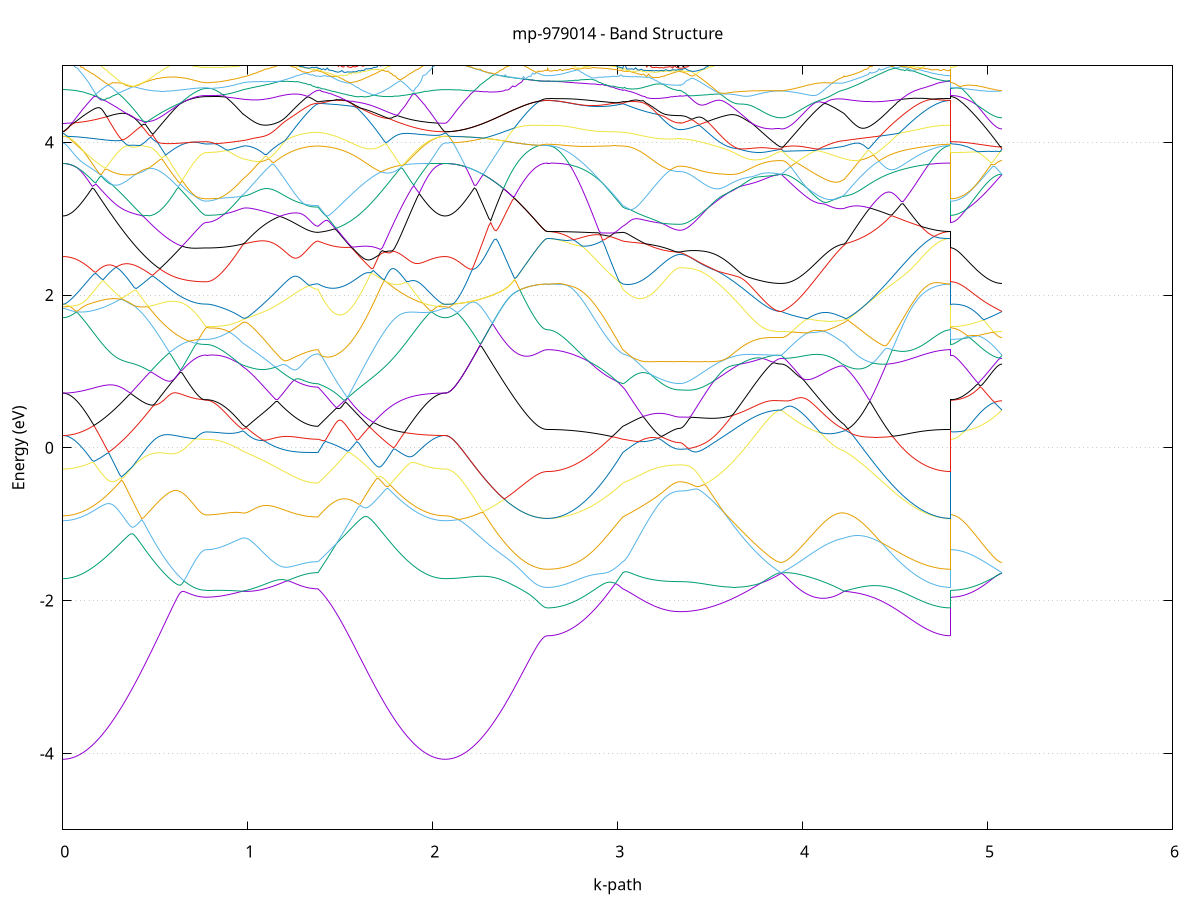 set title 'mp-979014 - Band Structure'
set xlabel 'k-path'
set ylabel 'Energy (eV)'
set grid y
set yrange [-5:5]
set terminal png size 800,600
set output 'mp-979014_bands_gnuplot.png'
plot '-' using 1:2 with lines notitle, '-' using 1:2 with lines notitle, '-' using 1:2 with lines notitle, '-' using 1:2 with lines notitle, '-' using 1:2 with lines notitle, '-' using 1:2 with lines notitle, '-' using 1:2 with lines notitle, '-' using 1:2 with lines notitle, '-' using 1:2 with lines notitle, '-' using 1:2 with lines notitle, '-' using 1:2 with lines notitle, '-' using 1:2 with lines notitle, '-' using 1:2 with lines notitle, '-' using 1:2 with lines notitle, '-' using 1:2 with lines notitle, '-' using 1:2 with lines notitle, '-' using 1:2 with lines notitle, '-' using 1:2 with lines notitle, '-' using 1:2 with lines notitle, '-' using 1:2 with lines notitle, '-' using 1:2 with lines notitle, '-' using 1:2 with lines notitle, '-' using 1:2 with lines notitle, '-' using 1:2 with lines notitle, '-' using 1:2 with lines notitle, '-' using 1:2 with lines notitle, '-' using 1:2 with lines notitle, '-' using 1:2 with lines notitle, '-' using 1:2 with lines notitle, '-' using 1:2 with lines notitle, '-' using 1:2 with lines notitle, '-' using 1:2 with lines notitle, '-' using 1:2 with lines notitle, '-' using 1:2 with lines notitle, '-' using 1:2 with lines notitle, '-' using 1:2 with lines notitle, '-' using 1:2 with lines notitle, '-' using 1:2 with lines notitle, '-' using 1:2 with lines notitle, '-' using 1:2 with lines notitle, '-' using 1:2 with lines notitle, '-' using 1:2 with lines notitle, '-' using 1:2 with lines notitle, '-' using 1:2 with lines notitle, '-' using 1:2 with lines notitle, '-' using 1:2 with lines notitle, '-' using 1:2 with lines notitle, '-' using 1:2 with lines notitle
0.000000 -35.783671
0.009929 -35.783671
0.019858 -35.783671
0.029788 -35.783671
0.039717 -35.783671
0.049646 -35.783571
0.059575 -35.783571
0.069504 -35.783571
0.079434 -35.783571
0.089363 -35.783471
0.099292 -35.783471
0.109221 -35.783471
0.119150 -35.783371
0.129079 -35.783371
0.139009 -35.783271
0.148938 -35.783271
0.158867 -35.783171
0.168796 -35.783071
0.178725 -35.783071
0.188655 -35.782971
0.198584 -35.782871
0.208513 -35.782871
0.218442 -35.782771
0.228371 -35.782671
0.238301 -35.782671
0.248230 -35.782571
0.258159 -35.782471
0.268088 -35.782371
0.278017 -35.782371
0.287947 -35.782271
0.297876 -35.782171
0.307805 -35.782071
0.317734 -35.781971
0.327663 -35.781971
0.337593 -35.781871
0.347522 -35.781771
0.357451 -35.781671
0.367380 -35.781671
0.377309 -35.781571
0.387238 -35.781471
0.397168 -35.781371
0.407097 -35.781371
0.417026 -35.781271
0.426955 -35.781171
0.436884 -35.781171
0.446814 -35.781071
0.456743 -35.780971
0.466672 -35.780971
0.476601 -35.780871
0.486530 -35.780771
0.496460 -35.780771
0.506389 -35.780671
0.516318 -35.780671
0.526247 -35.780571
0.536176 -35.780571
0.546106 -35.780471
0.556035 -35.780471
0.565964 -35.780471
0.575893 -35.780371
0.585822 -35.780371
0.595751 -35.780271
0.605681 -35.780271
0.615610 -35.780271
0.625539 -35.780171
0.635468 -35.780171
0.645397 -35.780171
0.655327 -35.780171
0.665256 -35.780171
0.675185 -35.780071
0.685114 -35.780071
0.695043 -35.780071
0.704973 -35.780071
0.714902 -35.780071
0.724831 -35.780071
0.734760 -35.780071
0.744689 -35.779971
0.754619 -35.779971
0.764548 -35.779971
0.774477 -35.779971
0.774477 -35.779971
0.784339 -35.779971
0.794201 -35.779971
0.804063 -35.779971
0.813926 -35.779971
0.823788 -35.779971
0.833650 -35.779971
0.843512 -35.779971
0.853374 -35.779971
0.863237 -35.779971
0.873099 -35.779971
0.882961 -35.779971
0.892823 -35.780071
0.902685 -35.780071
0.912548 -35.780071
0.922410 -35.780071
0.932272 -35.780071
0.942134 -35.780071
0.951996 -35.780071
0.961858 -35.780071
0.971721 -35.780071
0.971721 -35.780071
0.981676 -35.780071
0.991631 -35.780071
1.001586 -35.780071
1.011542 -35.780071
1.021497 -35.780071
1.031452 -35.780071
1.041407 -35.780071
1.051363 -35.780071
1.061318 -35.780071
1.071273 -35.780171
1.081229 -35.780171
1.091184 -35.780171
1.101139 -35.780171
1.111094 -35.780171
1.121050 -35.780171
1.131005 -35.780171
1.140960 -35.780171
1.150915 -35.780271
1.160871 -35.780271
1.170826 -35.780271
1.180781 -35.780271
1.190736 -35.780271
1.200692 -35.780271
1.210647 -35.780271
1.220602 -35.780271
1.230557 -35.780271
1.240513 -35.780371
1.250468 -35.780371
1.260423 -35.780371
1.270378 -35.780371
1.280334 -35.780371
1.290289 -35.780371
1.300244 -35.780371
1.310199 -35.780371
1.320155 -35.780371
1.330110 -35.780371
1.340065 -35.780371
1.350020 -35.780371
1.359976 -35.780371
1.369931 -35.780371
1.379886 -35.780371
1.379886 -35.780371
1.389844 -35.780371
1.399802 -35.780371
1.409761 -35.780371
1.419719 -35.780371
1.429677 -35.780371
1.439635 -35.780471
1.449593 -35.780471
1.459551 -35.780471
1.469509 -35.780471
1.479467 -35.780471
1.489425 -35.780471
1.499384 -35.780571
1.509342 -35.780571
1.519300 -35.780571
1.529258 -35.780671
1.539216 -35.780671
1.549174 -35.780671
1.559132 -35.780771
1.569090 -35.780771
1.579049 -35.780871
1.589007 -35.780871
1.598965 -35.780971
1.608923 -35.780971
1.618881 -35.781071
1.628839 -35.781171
1.638797 -35.781171
1.648755 -35.781271
1.658714 -35.781371
1.668672 -35.781371
1.678630 -35.781471
1.688588 -35.781571
1.698546 -35.781571
1.708504 -35.781671
1.718462 -35.781771
1.728420 -35.781871
1.738379 -35.781971
1.748337 -35.781971
1.758295 -35.782071
1.768253 -35.782171
1.778211 -35.782271
1.788169 -35.782271
1.798127 -35.782371
1.808085 -35.782471
1.818043 -35.782571
1.828002 -35.782671
1.837960 -35.782671
1.847918 -35.782771
1.857876 -35.782871
1.867834 -35.782871
1.877792 -35.782971
1.887750 -35.783071
1.897708 -35.783071
1.907667 -35.783171
1.917625 -35.783171
1.927583 -35.783271
1.937541 -35.783371
1.947499 -35.783371
1.957457 -35.783371
1.967415 -35.783471
1.977373 -35.783471
1.987332 -35.783571
1.997290 -35.783571
2.007248 -35.783571
2.017206 -35.783571
2.027164 -35.783671
2.037122 -35.783671
2.047080 -35.783671
2.057038 -35.783671
2.066996 -35.783671
2.066996 -35.783671
2.076867 -35.783671
2.086737 -35.783671
2.096608 -35.783671
2.106478 -35.783671
2.116348 -35.783571
2.126219 -35.783571
2.136089 -35.783571
2.145959 -35.783571
2.155830 -35.783471
2.165700 -35.783471
2.175570 -35.783371
2.185441 -35.783371
2.195311 -35.783271
2.205181 -35.783271
2.215052 -35.783171
2.224922 -35.783171
2.234793 -35.783071
2.244663 -35.783071
2.254533 -35.782971
2.264404 -35.782871
2.274274 -35.782871
2.284144 -35.782771
2.294015 -35.782671
2.303885 -35.782571
2.313755 -35.782571
2.323626 -35.782471
2.333496 -35.782371
2.343366 -35.782271
2.353237 -35.782271
2.363107 -35.782171
2.372978 -35.782071
2.382848 -35.781971
2.392718 -35.781971
2.402589 -35.781871
2.412459 -35.781771
2.422329 -35.781771
2.432200 -35.781671
2.442070 -35.781571
2.451940 -35.781571
2.461811 -35.781471
2.471681 -35.781371
2.481551 -35.781371
2.491422 -35.781271
2.501292 -35.781271
2.511162 -35.781171
2.521033 -35.781171
2.530903 -35.781171
2.540774 -35.781071
2.550644 -35.781071
2.560514 -35.781071
2.570385 -35.781071
2.580255 -35.780971
2.590125 -35.780971
2.599996 -35.780971
2.609866 -35.780971
2.619736 -35.780971
2.619736 -35.780971
2.629692 -35.780971
2.639647 -35.780971
2.649602 -35.780971
2.659557 -35.780971
2.669513 -35.780971
2.679468 -35.780971
2.689423 -35.780971
2.699378 -35.780971
2.709334 -35.780871
2.719289 -35.780871
2.729244 -35.780871
2.739199 -35.780871
2.749155 -35.780871
2.759110 -35.780871
2.769065 -35.780871
2.779021 -35.780771
2.788976 -35.780771
2.798931 -35.780771
2.808886 -35.780771
2.818842 -35.780771
2.828797 -35.780671
2.838752 -35.780671
2.848707 -35.780671
2.858663 -35.780671
2.868618 -35.780571
2.878573 -35.780571
2.888528 -35.780571
2.898484 -35.780571
2.908439 -35.780571
2.918394 -35.780471
2.928349 -35.780471
2.938305 -35.780471
2.948260 -35.780471
2.958215 -35.780471
2.968170 -35.780471
2.978126 -35.780471
2.988081 -35.780371
2.998036 -35.780371
3.007991 -35.780371
3.017947 -35.780371
3.027902 -35.780371
3.027902 -35.780371
3.037888 -35.780371
3.047874 -35.780371
3.057860 -35.780371
3.067846 -35.780371
3.077832 -35.780371
3.087818 -35.780371
3.097805 -35.780471
3.107791 -35.780471
3.117777 -35.780471
3.127763 -35.780471
3.137749 -35.780471
3.147735 -35.780471
3.157721 -35.780471
3.167707 -35.780471
3.177693 -35.780471
3.187679 -35.780471
3.197666 -35.780471
3.207652 -35.780571
3.217638 -35.780571
3.227624 -35.780571
3.237610 -35.780571
3.247596 -35.780571
3.257582 -35.780571
3.267568 -35.780571
3.277554 -35.780571
3.287540 -35.780571
3.297526 -35.780571
3.307513 -35.780571
3.317499 -35.780571
3.327485 -35.780571
3.337471 -35.780571
3.337471 -35.780571
3.347428 -35.780571
3.357385 -35.780571
3.367342 -35.780571
3.377299 -35.780571
3.387256 -35.780571
3.397213 -35.780571
3.407170 -35.780571
3.417127 -35.780571
3.427084 -35.780571
3.437041 -35.780571
3.446998 -35.780571
3.456955 -35.780571
3.466913 -35.780571
3.476870 -35.780471
3.486827 -35.780471
3.496784 -35.780471
3.506741 -35.780471
3.516698 -35.780471
3.526655 -35.780471
3.536612 -35.780471
3.546569 -35.780371
3.556526 -35.780371
3.566483 -35.780371
3.576440 -35.780371
3.586397 -35.780371
3.596354 -35.780371
3.606311 -35.780271
3.616268 -35.780271
3.626225 -35.780271
3.636182 -35.780271
3.646139 -35.780271
3.656097 -35.780271
3.666054 -35.780171
3.676011 -35.780171
3.685968 -35.780171
3.695925 -35.780171
3.705882 -35.780171
3.715839 -35.780171
3.725796 -35.780171
3.735753 -35.780071
3.745710 -35.780071
3.755667 -35.780071
3.765624 -35.780071
3.775581 -35.780071
3.785538 -35.780071
3.795495 -35.780071
3.805452 -35.780071
3.815409 -35.780071
3.825366 -35.780071
3.835323 -35.780071
3.845281 -35.779971
3.855238 -35.779971
3.865195 -35.779971
3.875152 -35.779971
3.885109 -35.779971
3.885109 -35.779971
3.895095 -35.779971
3.905081 -35.779971
3.915068 -35.779971
3.925054 -35.779971
3.935041 -35.779971
3.945027 -35.779971
3.955013 -35.779971
3.965000 -35.779971
3.974986 -35.780071
3.984973 -35.780071
3.994959 -35.780071
4.004945 -35.780071
4.014932 -35.780071
4.024918 -35.780071
4.034905 -35.780071
4.044891 -35.780071
4.054877 -35.780071
4.064864 -35.780071
4.074850 -35.780071
4.084836 -35.780071
4.094823 -35.780071
4.104809 -35.780071
4.114796 -35.780071
4.124782 -35.780071
4.134768 -35.780071
4.144755 -35.780071
4.154741 -35.780071
4.164728 -35.780071
4.174714 -35.780071
4.184700 -35.780071
4.194687 -35.780071
4.204673 -35.780071
4.214659 -35.780071
4.224646 -35.780071
4.224646 -35.780071
4.234598 -35.780071
4.244550 -35.780071
4.254503 -35.780071
4.264455 -35.780071
4.274407 -35.780071
4.284360 -35.780071
4.294312 -35.780071
4.304264 -35.780071
4.314217 -35.780171
4.324169 -35.780171
4.334121 -35.780171
4.344073 -35.780171
4.354026 -35.780171
4.363978 -35.780171
4.373930 -35.780171
4.383883 -35.780271
4.393835 -35.780271
4.403787 -35.780271
4.413739 -35.780271
4.423692 -35.780271
4.433644 -35.780371
4.443596 -35.780371
4.453549 -35.780371
4.463501 -35.780371
4.473453 -35.780371
4.483406 -35.780471
4.493358 -35.780471
4.503310 -35.780471
4.513262 -35.780471
4.523215 -35.780571
4.533167 -35.780571
4.543119 -35.780571
4.553072 -35.780571
4.563024 -35.780671
4.572976 -35.780671
4.582929 -35.780671
4.592881 -35.780671
4.602833 -35.780671
4.612785 -35.780771
4.622738 -35.780771
4.632690 -35.780771
4.642642 -35.780771
4.652595 -35.780771
4.662547 -35.780871
4.672499 -35.780871
4.682451 -35.780871
4.692404 -35.780871
4.702356 -35.780871
4.712308 -35.780871
4.722261 -35.780971
4.732213 -35.780971
4.742165 -35.780971
4.752118 -35.780971
4.762070 -35.780971
4.772022 -35.780971
4.781974 -35.780971
4.791927 -35.780971
4.801879 -35.780971
4.801879 -35.779971
4.811749 -35.779971
4.821620 -35.779971
4.831490 -35.779971
4.841360 -35.779971
4.851231 -35.779971
4.861101 -35.779971
4.870972 -35.779971
4.880842 -35.779971
4.890712 -35.779971
4.900583 -35.779971
4.910453 -35.779971
4.920323 -35.779971
4.930194 -35.779971
4.940064 -35.779971
4.949934 -35.779971
4.959805 -35.779971
4.969675 -35.779971
4.979545 -35.779971
4.989416 -35.779971
4.999286 -35.779971
5.009157 -35.779971
5.019027 -35.779971
5.028897 -35.779971
5.038768 -35.779971
5.048638 -35.779971
5.058508 -35.779971
5.068379 -35.779971
5.078249 -35.779971
e
0.000000 -35.560371
0.009929 -35.560271
0.019858 -35.560271
0.029788 -35.560171
0.039717 -35.560171
0.049646 -35.560071
0.059575 -35.559871
0.069504 -35.559771
0.079434 -35.559571
0.089363 -35.559371
0.099292 -35.559171
0.109221 -35.558871
0.119150 -35.558571
0.129079 -35.558271
0.139009 -35.557971
0.148938 -35.557671
0.158867 -35.557271
0.168796 -35.556871
0.178725 -35.556471
0.188655 -35.556071
0.198584 -35.555671
0.208513 -35.555171
0.218442 -35.554671
0.228371 -35.554171
0.238301 -35.553671
0.248230 -35.553071
0.258159 -35.552571
0.268088 -35.551971
0.278017 -35.551371
0.287947 -35.550771
0.297876 -35.550071
0.307805 -35.549471
0.317734 -35.548771
0.327663 -35.548071
0.337593 -35.547471
0.347522 -35.546771
0.357451 -35.545971
0.367380 -35.545271
0.377309 -35.544571
0.387238 -35.543771
0.397168 -35.543071
0.407097 -35.542271
0.417026 -35.541471
0.426955 -35.540771
0.436884 -35.539971
0.446814 -35.539171
0.456743 -35.538371
0.466672 -35.537571
0.476601 -35.536771
0.486530 -35.535971
0.496460 -35.535171
0.506389 -35.534371
0.516318 -35.533571
0.526247 -35.532771
0.536176 -35.531971
0.546106 -35.531171
0.556035 -35.530471
0.565964 -35.529671
0.575893 -35.528971
0.585822 -35.528171
0.595751 -35.527471
0.605681 -35.526771
0.615610 -35.526071
0.625539 -35.525471
0.635468 -35.524771
0.645397 -35.524171
0.655327 -35.523571
0.665256 -35.523071
0.675185 -35.522471
0.685114 -35.522071
0.695043 -35.521571
0.704973 -35.521171
0.714902 -35.520871
0.724831 -35.520571
0.734760 -35.520271
0.744689 -35.520071
0.754619 -35.519971
0.764548 -35.519871
0.774477 -35.519871
0.774477 -35.519871
0.784339 -35.519871
0.794201 -35.519771
0.804063 -35.519771
0.813926 -35.519771
0.823788 -35.519871
0.833650 -35.519971
0.843512 -35.520071
0.853374 -35.520271
0.863237 -35.520471
0.873099 -35.520571
0.882961 -35.520871
0.892823 -35.521071
0.902685 -35.521271
0.912548 -35.521571
0.922410 -35.521871
0.932272 -35.522171
0.942134 -35.522471
0.951996 -35.522771
0.961858 -35.523071
0.971721 -35.523471
0.971721 -35.523471
0.981676 -35.523771
0.991631 -35.523971
1.001586 -35.524271
1.011542 -35.524471
1.021497 -35.524771
1.031452 -35.524971
1.041407 -35.525171
1.051363 -35.525471
1.061318 -35.525671
1.071273 -35.525871
1.081229 -35.526071
1.091184 -35.526271
1.101139 -35.526571
1.111094 -35.526771
1.121050 -35.526971
1.131005 -35.527071
1.140960 -35.527271
1.150915 -35.527471
1.160871 -35.527671
1.170826 -35.527771
1.180781 -35.527971
1.190736 -35.528171
1.200692 -35.528271
1.210647 -35.528371
1.220602 -35.528571
1.230557 -35.528671
1.240513 -35.528771
1.250468 -35.528871
1.260423 -35.528971
1.270378 -35.529071
1.280334 -35.529171
1.290289 -35.529271
1.300244 -35.529271
1.310199 -35.529371
1.320155 -35.529471
1.330110 -35.529471
1.340065 -35.529471
1.350020 -35.529571
1.359976 -35.529571
1.369931 -35.529571
1.379886 -35.529571
1.379886 -35.529571
1.389844 -35.528871
1.399802 -35.528271
1.409761 -35.527571
1.419719 -35.526871
1.429677 -35.526171
1.439635 -35.525471
1.449593 -35.524771
1.459551 -35.524071
1.469509 -35.523971
1.479467 -35.524871
1.489425 -35.525871
1.499384 -35.526771
1.509342 -35.527771
1.519300 -35.528671
1.529258 -35.529671
1.539216 -35.530571
1.549174 -35.531571
1.559132 -35.532471
1.569090 -35.533371
1.579049 -35.534371
1.589007 -35.535271
1.598965 -35.536171
1.608923 -35.537071
1.618881 -35.537971
1.628839 -35.538871
1.638797 -35.539671
1.648755 -35.540571
1.658714 -35.541471
1.668672 -35.542271
1.678630 -35.543071
1.688588 -35.543871
1.698546 -35.544671
1.708504 -35.545471
1.718462 -35.546271
1.728420 -35.546971
1.738379 -35.547671
1.748337 -35.548471
1.758295 -35.549171
1.768253 -35.549771
1.778211 -35.550471
1.788169 -35.551171
1.798127 -35.551771
1.808085 -35.552371
1.818043 -35.552971
1.828002 -35.553471
1.837960 -35.554071
1.847918 -35.554571
1.857876 -35.555071
1.867834 -35.555571
1.877792 -35.555971
1.887750 -35.556471
1.897708 -35.556871
1.907667 -35.557271
1.917625 -35.557671
1.927583 -35.557971
1.937541 -35.558271
1.947499 -35.558571
1.957457 -35.558871
1.967415 -35.559071
1.977373 -35.559371
1.987332 -35.559571
1.997290 -35.559771
2.007248 -35.559871
2.017206 -35.560071
2.027164 -35.560171
2.037122 -35.560171
2.047080 -35.560271
2.057038 -35.560271
2.066996 -35.560371
2.066996 -35.560371
2.076867 -35.560271
2.086737 -35.560271
2.096608 -35.560271
2.106478 -35.560171
2.116348 -35.560071
2.126219 -35.559971
2.136089 -35.559871
2.145959 -35.559771
2.155830 -35.559571
2.165700 -35.559371
2.175570 -35.559171
2.185441 -35.558971
2.195311 -35.558771
2.205181 -35.558471
2.215052 -35.558271
2.224922 -35.557971
2.234793 -35.557671
2.244663 -35.557371
2.254533 -35.557071
2.264404 -35.556771
2.274274 -35.556371
2.284144 -35.555971
2.294015 -35.555671
2.303885 -35.555271
2.313755 -35.554871
2.323626 -35.554471
2.333496 -35.554071
2.343366 -35.553671
2.353237 -35.553271
2.363107 -35.552771
2.372978 -35.552371
2.382848 -35.551971
2.392718 -35.551471
2.402589 -35.551071
2.412459 -35.550671
2.422329 -35.550171
2.432200 -35.549771
2.442070 -35.549371
2.451940 -35.548971
2.461811 -35.548571
2.471681 -35.548171
2.481551 -35.547771
2.491422 -35.547471
2.501292 -35.547071
2.511162 -35.546771
2.521033 -35.546471
2.530903 -35.546171
2.540774 -35.545971
2.550644 -35.545671
2.560514 -35.545471
2.570385 -35.545271
2.580255 -35.545171
2.590125 -35.545071
2.599996 -35.544971
2.609866 -35.544971
2.619736 -35.544871
2.619736 -35.544871
2.629692 -35.544871
2.639647 -35.544871
2.649602 -35.544771
2.659557 -35.544771
2.669513 -35.544671
2.679468 -35.544571
2.689423 -35.544371
2.699378 -35.544271
2.709334 -35.544071
2.719289 -35.543871
2.729244 -35.543671
2.739199 -35.543471
2.749155 -35.543171
2.759110 -35.542971
2.769065 -35.542671
2.779021 -35.542371
2.788976 -35.541971
2.798931 -35.541671
2.808886 -35.541271
2.818842 -35.540871
2.828797 -35.540571
2.838752 -35.540071
2.848707 -35.539671
2.858663 -35.539271
2.868618 -35.538771
2.878573 -35.538271
2.888528 -35.537771
2.898484 -35.537271
2.908439 -35.536771
2.918394 -35.536271
2.928349 -35.535671
2.938305 -35.535171
2.948260 -35.534571
2.958215 -35.533971
2.968170 -35.533371
2.978126 -35.532771
2.988081 -35.532171
2.998036 -35.531471
3.007991 -35.530871
3.017947 -35.530271
3.027902 -35.529571
3.027902 -35.529571
3.037888 -35.529271
3.047874 -35.529071
3.057860 -35.528771
3.067846 -35.528571
3.077832 -35.528371
3.087818 -35.528271
3.097805 -35.528171
3.107791 -35.528071
3.117777 -35.527971
3.127763 -35.527871
3.137749 -35.527871
3.147735 -35.527871
3.157721 -35.527971
3.167707 -35.527971
3.177693 -35.528071
3.187679 -35.528071
3.197666 -35.528171
3.207652 -35.528271
3.217638 -35.528371
3.227624 -35.528471
3.237610 -35.528571
3.247596 -35.528671
3.257582 -35.528771
3.267568 -35.528771
3.277554 -35.528871
3.287540 -35.528971
3.297526 -35.528971
3.307513 -35.529071
3.317499 -35.529071
3.327485 -35.529071
3.337471 -35.529071
3.337471 -35.529071
3.347428 -35.529071
3.357385 -35.529071
3.367342 -35.529071
3.377299 -35.528971
3.387256 -35.528971
3.397213 -35.528871
3.407170 -35.528771
3.417127 -35.528671
3.427084 -35.528571
3.437041 -35.528471
3.446998 -35.528371
3.456955 -35.528171
3.466913 -35.528071
3.476870 -35.527871
3.486827 -35.527771
3.496784 -35.527571
3.506741 -35.527371
3.516698 -35.527171
3.526655 -35.526971
3.536612 -35.526771
3.546569 -35.526571
3.556526 -35.526271
3.566483 -35.526071
3.576440 -35.525871
3.586397 -35.525571
3.596354 -35.525371
3.606311 -35.525071
3.616268 -35.524871
3.626225 -35.524571
3.636182 -35.524271
3.646139 -35.524071
3.656097 -35.523771
3.666054 -35.523471
3.676011 -35.523271
3.685968 -35.522971
3.695925 -35.522671
3.705882 -35.522471
3.715839 -35.522171
3.725796 -35.521971
3.735753 -35.521671
3.745710 -35.521471
3.755667 -35.521271
3.765624 -35.521071
3.775581 -35.520871
3.785538 -35.520671
3.795495 -35.520471
3.805452 -35.520371
3.815409 -35.520171
3.825366 -35.520071
3.835323 -35.519971
3.845281 -35.519871
3.855238 -35.519771
3.865195 -35.519771
3.875152 -35.519771
3.885109 -35.519771
3.885109 -35.519771
3.895095 -35.519771
3.905081 -35.519771
3.915068 -35.519771
3.925054 -35.519771
3.935041 -35.519871
3.945027 -35.519871
3.955013 -35.519971
3.965000 -35.520071
3.974986 -35.520071
3.984973 -35.520171
3.994959 -35.520271
4.004945 -35.520371
4.014932 -35.520471
4.024918 -35.520571
4.034905 -35.520671
4.044891 -35.520771
4.054877 -35.520871
4.064864 -35.521071
4.074850 -35.521171
4.084836 -35.521271
4.094823 -35.521371
4.104809 -35.521471
4.114796 -35.521671
4.124782 -35.521771
4.134768 -35.521871
4.144755 -35.522071
4.154741 -35.522171
4.164728 -35.522371
4.174714 -35.522571
4.184700 -35.522671
4.194687 -35.522871
4.204673 -35.523071
4.214659 -35.523271
4.224646 -35.523471
4.224646 -35.523471
4.234598 -35.523871
4.244550 -35.524271
4.254503 -35.524671
4.264455 -35.525071
4.274407 -35.525471
4.284360 -35.525871
4.294312 -35.526371
4.304264 -35.526771
4.314217 -35.527271
4.324169 -35.527771
4.334121 -35.528271
4.344073 -35.528771
4.354026 -35.529171
4.363978 -35.529671
4.373930 -35.530171
4.383883 -35.530771
4.393835 -35.531271
4.403787 -35.531771
4.413739 -35.532271
4.423692 -35.532771
4.433644 -35.533271
4.443596 -35.533771
4.453549 -35.534271
4.463501 -35.534771
4.473453 -35.535271
4.483406 -35.535771
4.493358 -35.536271
4.503310 -35.536771
4.513262 -35.537171
4.523215 -35.537671
4.533167 -35.538171
4.543119 -35.538571
4.553072 -35.538971
4.563024 -35.539471
4.572976 -35.539871
4.582929 -35.540271
4.592881 -35.540671
4.602833 -35.541071
4.612785 -35.541371
4.622738 -35.541771
4.632690 -35.542071
4.642642 -35.542371
4.652595 -35.542671
4.662547 -35.542971
4.672499 -35.543171
4.682451 -35.543471
4.692404 -35.543671
4.702356 -35.543871
4.712308 -35.544071
4.722261 -35.544271
4.732213 -35.544371
4.742165 -35.544571
4.752118 -35.544671
4.762070 -35.544771
4.772022 -35.544771
4.781974 -35.544871
4.791927 -35.544871
4.801879 -35.544871
4.801879 -35.519871
4.811749 -35.519871
4.821620 -35.519871
4.831490 -35.519871
4.841360 -35.519871
4.851231 -35.519871
4.861101 -35.519871
4.870972 -35.519871
4.880842 -35.519871
4.890712 -35.519771
4.900583 -35.519771
4.910453 -35.519771
4.920323 -35.519771
4.930194 -35.519771
4.940064 -35.519771
4.949934 -35.519771
4.959805 -35.519771
4.969675 -35.519771
4.979545 -35.519771
4.989416 -35.519771
4.999286 -35.519771
5.009157 -35.519771
5.019027 -35.519771
5.028897 -35.519771
5.038768 -35.519771
5.048638 -35.519771
5.058508 -35.519771
5.068379 -35.519771
5.078249 -35.519771
e
0.000000 -35.494871
0.009929 -35.494871
0.019858 -35.494871
0.029788 -35.494971
0.039717 -35.495071
0.049646 -35.495071
0.059575 -35.495271
0.069504 -35.495371
0.079434 -35.495471
0.089363 -35.495671
0.099292 -35.495871
0.109221 -35.496071
0.119150 -35.496271
0.129079 -35.496571
0.139009 -35.496771
0.148938 -35.497071
0.158867 -35.497371
0.168796 -35.497671
0.178725 -35.497971
0.188655 -35.498371
0.198584 -35.498671
0.208513 -35.499071
0.218442 -35.499471
0.228371 -35.499871
0.238301 -35.500271
0.248230 -35.500671
0.258159 -35.501071
0.268088 -35.501471
0.278017 -35.501971
0.287947 -35.502371
0.297876 -35.502871
0.307805 -35.503371
0.317734 -35.503871
0.327663 -35.504271
0.337593 -35.504771
0.347522 -35.505271
0.357451 -35.505771
0.367380 -35.506271
0.377309 -35.506771
0.387238 -35.507271
0.397168 -35.507771
0.407097 -35.508271
0.417026 -35.508771
0.426955 -35.509271
0.436884 -35.509771
0.446814 -35.510271
0.456743 -35.510671
0.466672 -35.511171
0.476601 -35.511671
0.486530 -35.512071
0.496460 -35.512571
0.506389 -35.512971
0.516318 -35.513471
0.526247 -35.513871
0.536176 -35.514271
0.546106 -35.514671
0.556035 -35.515071
0.565964 -35.515471
0.575893 -35.515871
0.585822 -35.516171
0.595751 -35.516471
0.605681 -35.516871
0.615610 -35.517171
0.625539 -35.517471
0.635468 -35.517671
0.645397 -35.517971
0.655327 -35.518171
0.665256 -35.518471
0.675185 -35.518671
0.685114 -35.518771
0.695043 -35.518971
0.704973 -35.519171
0.714902 -35.519271
0.724831 -35.519371
0.734760 -35.519471
0.744689 -35.519571
0.754619 -35.519571
0.764548 -35.519571
0.774477 -35.519571
0.774477 -35.519571
0.784339 -35.519671
0.794201 -35.519671
0.804063 -35.519671
0.813926 -35.519671
0.823788 -35.519571
0.833650 -35.519471
0.843512 -35.519371
0.853374 -35.519171
0.863237 -35.519071
0.873099 -35.518871
0.882961 -35.518671
0.892823 -35.518471
0.902685 -35.518171
0.912548 -35.517971
0.922410 -35.517671
0.932272 -35.517371
0.942134 -35.517071
0.951996 -35.516771
0.961858 -35.516471
0.971721 -35.516071
0.971721 -35.516071
0.981676 -35.515871
0.991631 -35.515671
1.001586 -35.515471
1.011542 -35.515271
1.021497 -35.515071
1.031452 -35.514971
1.041407 -35.514871
1.051363 -35.514771
1.061318 -35.514671
1.071273 -35.514571
1.081229 -35.514571
1.091184 -35.514571
1.101139 -35.514571
1.111094 -35.514471
1.121050 -35.514571
1.131005 -35.514571
1.140960 -35.514571
1.150915 -35.514571
1.160871 -35.514671
1.170826 -35.514671
1.180781 -35.514771
1.190736 -35.514771
1.200692 -35.514871
1.210647 -35.514871
1.220602 -35.514971
1.230557 -35.514971
1.240513 -35.515071
1.250468 -35.515171
1.260423 -35.515171
1.270378 -35.515271
1.280334 -35.515271
1.290289 -35.515371
1.300244 -35.515371
1.310199 -35.515371
1.320155 -35.515471
1.330110 -35.515471
1.340065 -35.515471
1.350020 -35.515471
1.359976 -35.515471
1.369931 -35.515571
1.379886 -35.515571
1.379886 -35.515571
1.389844 -35.516471
1.399802 -35.517371
1.409761 -35.518271
1.419719 -35.519171
1.429677 -35.520171
1.439635 -35.521071
1.449593 -35.522071
1.459551 -35.522971
1.469509 -35.523371
1.479467 -35.522671
1.489425 -35.521971
1.499384 -35.521271
1.509342 -35.520571
1.519300 -35.519771
1.529258 -35.519071
1.539216 -35.518371
1.549174 -35.517671
1.559132 -35.516971
1.569090 -35.516271
1.579049 -35.515571
1.589007 -35.514871
1.598965 -35.514171
1.608923 -35.513471
1.618881 -35.512771
1.628839 -35.512071
1.638797 -35.511371
1.648755 -35.510771
1.658714 -35.510071
1.668672 -35.509471
1.678630 -35.508771
1.688588 -35.508171
1.698546 -35.507571
1.708504 -35.506871
1.718462 -35.506271
1.728420 -35.505671
1.738379 -35.505171
1.748337 -35.504571
1.758295 -35.503971
1.768253 -35.503471
1.778211 -35.502971
1.788169 -35.502371
1.798127 -35.501871
1.808085 -35.501471
1.818043 -35.500971
1.828002 -35.500471
1.837960 -35.500071
1.847918 -35.499671
1.857876 -35.499171
1.867834 -35.498771
1.877792 -35.498471
1.887750 -35.498071
1.897708 -35.497771
1.907667 -35.497471
1.917625 -35.497071
1.927583 -35.496871
1.937541 -35.496571
1.947499 -35.496271
1.957457 -35.496071
1.967415 -35.495871
1.977373 -35.495671
1.987332 -35.495471
1.997290 -35.495371
2.007248 -35.495271
2.017206 -35.495171
2.027164 -35.495071
2.037122 -35.494971
2.047080 -35.494871
2.057038 -35.494871
2.066996 -35.494871
2.066996 -35.494871
2.076867 -35.494871
2.086737 -35.494871
2.096608 -35.494871
2.106478 -35.494871
2.116348 -35.494871
2.126219 -35.494871
2.136089 -35.494871
2.145959 -35.494871
2.155830 -35.494871
2.165700 -35.494871
2.175570 -35.494871
2.185441 -35.494871
2.195311 -35.494871
2.205181 -35.494871
2.215052 -35.494871
2.224922 -35.494871
2.234793 -35.494871
2.244663 -35.494871
2.254533 -35.494871
2.264404 -35.494871
2.274274 -35.494971
2.284144 -35.494971
2.294015 -35.494971
2.303885 -35.494971
2.313755 -35.494971
2.323626 -35.494971
2.333496 -35.494971
2.343366 -35.494971
2.353237 -35.494971
2.363107 -35.494971
2.372978 -35.494971
2.382848 -35.494971
2.392718 -35.494971
2.402589 -35.494971
2.412459 -35.494971
2.422329 -35.494971
2.432200 -35.494971
2.442070 -35.494971
2.451940 -35.494971
2.461811 -35.494971
2.471681 -35.494971
2.481551 -35.494971
2.491422 -35.494971
2.501292 -35.494971
2.511162 -35.495071
2.521033 -35.495071
2.530903 -35.495071
2.540774 -35.495071
2.550644 -35.495071
2.560514 -35.495071
2.570385 -35.495071
2.580255 -35.495071
2.590125 -35.495071
2.599996 -35.495071
2.609866 -35.495071
2.619736 -35.495071
2.619736 -35.495071
2.629692 -35.495071
2.639647 -35.495071
2.649602 -35.495171
2.659557 -35.495171
2.669513 -35.495271
2.679468 -35.495371
2.689423 -35.495571
2.699378 -35.495771
2.709334 -35.495971
2.719289 -35.496171
2.729244 -35.496371
2.739199 -35.496671
2.749155 -35.496971
2.759110 -35.497371
2.769065 -35.497671
2.779021 -35.498071
2.788976 -35.498571
2.798931 -35.498971
2.808886 -35.499471
2.818842 -35.499971
2.828797 -35.500471
2.838752 -35.501071
2.848707 -35.501671
2.858663 -35.502271
2.868618 -35.502871
2.878573 -35.503571
2.888528 -35.504171
2.898484 -35.504871
2.908439 -35.505671
2.918394 -35.506371
2.928349 -35.507171
2.938305 -35.507871
2.948260 -35.508671
2.958215 -35.509471
2.968170 -35.510271
2.978126 -35.511171
2.988081 -35.511971
2.998036 -35.512871
3.007991 -35.513771
3.017947 -35.514671
3.027902 -35.515571
3.027902 -35.515571
3.037888 -35.515971
3.047874 -35.516271
3.057860 -35.516671
3.067846 -35.516971
3.077832 -35.517371
3.087818 -35.517671
3.097805 -35.517871
3.107791 -35.518171
3.117777 -35.518371
3.127763 -35.518571
3.137749 -35.518771
3.147735 -35.518871
3.157721 -35.518971
3.167707 -35.519071
3.177693 -35.519171
3.187679 -35.519271
3.197666 -35.519271
3.207652 -35.519371
3.217638 -35.519371
3.227624 -35.519371
3.237610 -35.519371
3.247596 -35.519371
3.257582 -35.519371
3.267568 -35.519371
3.277554 -35.519371
3.287540 -35.519371
3.297526 -35.519371
3.307513 -35.519371
3.317499 -35.519371
3.327485 -35.519371
3.337471 -35.519371
3.337471 -35.519371
3.347428 -35.519371
3.357385 -35.519371
3.367342 -35.519371
3.377299 -35.519371
3.387256 -35.519371
3.397213 -35.519371
3.407170 -35.519371
3.417127 -35.519371
3.427084 -35.519371
3.437041 -35.519371
3.446998 -35.519371
3.456955 -35.519371
3.466913 -35.519371
3.476870 -35.519371
3.486827 -35.519371
3.496784 -35.519471
3.506741 -35.519471
3.516698 -35.519471
3.526655 -35.519471
3.536612 -35.519471
3.546569 -35.519471
3.556526 -35.519471
3.566483 -35.519471
3.576440 -35.519471
3.586397 -35.519471
3.596354 -35.519571
3.606311 -35.519571
3.616268 -35.519571
3.626225 -35.519571
3.636182 -35.519571
3.646139 -35.519571
3.656097 -35.519571
3.666054 -35.519571
3.676011 -35.519571
3.685968 -35.519571
3.695925 -35.519671
3.705882 -35.519671
3.715839 -35.519671
3.725796 -35.519671
3.735753 -35.519671
3.745710 -35.519671
3.755667 -35.519671
3.765624 -35.519671
3.775581 -35.519671
3.785538 -35.519671
3.795495 -35.519671
3.805452 -35.519671
3.815409 -35.519671
3.825366 -35.519671
3.835323 -35.519671
3.845281 -35.519771
3.855238 -35.519771
3.865195 -35.519771
3.875152 -35.519771
3.885109 -35.519771
3.885109 -35.519771
3.895095 -35.519771
3.905081 -35.519771
3.915068 -35.519671
3.925054 -35.519671
3.935041 -35.519671
3.945027 -35.519671
3.955013 -35.519571
3.965000 -35.519571
3.974986 -35.519471
3.984973 -35.519471
3.994959 -35.519371
4.004945 -35.519271
4.014932 -35.519171
4.024918 -35.519171
4.034905 -35.519071
4.044891 -35.518971
4.054877 -35.518871
4.064864 -35.518671
4.074850 -35.518571
4.084836 -35.518471
4.094823 -35.518371
4.104809 -35.518171
4.114796 -35.518071
4.124782 -35.517871
4.134768 -35.517771
4.144755 -35.517571
4.154741 -35.517371
4.164728 -35.517271
4.174714 -35.517071
4.184700 -35.516871
4.194687 -35.516671
4.204673 -35.516471
4.214659 -35.516271
4.224646 -35.516071
4.224646 -35.516071
4.234598 -35.515771
4.244550 -35.515371
4.254503 -35.514971
4.264455 -35.514571
4.274407 -35.514171
4.284360 -35.513671
4.294312 -35.513271
4.304264 -35.512871
4.314217 -35.512371
4.324169 -35.511871
4.334121 -35.511471
4.344073 -35.510971
4.354026 -35.510471
4.363978 -35.509971
4.373930 -35.509471
4.383883 -35.508971
4.393835 -35.508471
4.403787 -35.507971
4.413739 -35.507471
4.423692 -35.506971
4.433644 -35.506471
4.443596 -35.505971
4.453549 -35.505471
4.463501 -35.505071
4.473453 -35.504571
4.483406 -35.504071
4.493358 -35.503571
4.503310 -35.503071
4.513262 -35.502671
4.523215 -35.502171
4.533167 -35.501771
4.543119 -35.501271
4.553072 -35.500871
4.563024 -35.500471
4.572976 -35.500071
4.582929 -35.499671
4.592881 -35.499271
4.602833 -35.498871
4.612785 -35.498571
4.622738 -35.498171
4.632690 -35.497871
4.642642 -35.497571
4.652595 -35.497271
4.662547 -35.496971
4.672499 -35.496671
4.682451 -35.496471
4.692404 -35.496271
4.702356 -35.496071
4.712308 -35.495871
4.722261 -35.495671
4.732213 -35.495571
4.742165 -35.495371
4.752118 -35.495271
4.762070 -35.495171
4.772022 -35.495171
4.781974 -35.495071
4.791927 -35.495071
4.801879 -35.495071
4.801879 -35.519571
4.811749 -35.519571
4.821620 -35.519571
4.831490 -35.519571
4.841360 -35.519571
4.851231 -35.519671
4.861101 -35.519671
4.870972 -35.519671
4.880842 -35.519671
4.890712 -35.519671
4.900583 -35.519671
4.910453 -35.519671
4.920323 -35.519671
4.930194 -35.519671
4.940064 -35.519671
4.949934 -35.519671
4.959805 -35.519671
4.969675 -35.519671
4.979545 -35.519671
4.989416 -35.519671
4.999286 -35.519671
5.009157 -35.519671
5.019027 -35.519671
5.028897 -35.519671
5.038768 -35.519671
5.048638 -35.519671
5.058508 -35.519671
5.068379 -35.519671
5.078249 -35.519771
e
0.000000 -35.471671
0.009929 -35.471671
0.019858 -35.471671
0.029788 -35.471671
0.039717 -35.471771
0.049646 -35.471771
0.059575 -35.471771
0.069504 -35.471871
0.079434 -35.471971
0.089363 -35.471971
0.099292 -35.472071
0.109221 -35.472171
0.119150 -35.472271
0.129079 -35.472371
0.139009 -35.472471
0.148938 -35.472571
0.158867 -35.472671
0.168796 -35.472871
0.178725 -35.472971
0.188655 -35.473171
0.198584 -35.473271
0.208513 -35.473471
0.218442 -35.473671
0.228371 -35.473771
0.238301 -35.473971
0.248230 -35.474171
0.258159 -35.474371
0.268088 -35.474671
0.278017 -35.474871
0.287947 -35.475071
0.297876 -35.475371
0.307805 -35.475571
0.317734 -35.475871
0.327663 -35.476071
0.337593 -35.476371
0.347522 -35.476671
0.357451 -35.476971
0.367380 -35.477271
0.377309 -35.477571
0.387238 -35.477871
0.397168 -35.478171
0.407097 -35.478571
0.417026 -35.478871
0.426955 -35.479271
0.436884 -35.479571
0.446814 -35.479971
0.456743 -35.480271
0.466672 -35.480671
0.476601 -35.481071
0.486530 -35.481471
0.496460 -35.481871
0.506389 -35.482271
0.516318 -35.482671
0.526247 -35.483071
0.536176 -35.483471
0.546106 -35.483871
0.556035 -35.484271
0.565964 -35.484671
0.575893 -35.485171
0.585822 -35.485571
0.595751 -35.485971
0.605681 -35.486371
0.615610 -35.486771
0.625539 -35.487171
0.635468 -35.487571
0.645397 -35.487871
0.655327 -35.488271
0.665256 -35.488671
0.675185 -35.488971
0.685114 -35.489271
0.695043 -35.489571
0.704973 -35.489771
0.714902 -35.490071
0.724831 -35.490271
0.734760 -35.490371
0.744689 -35.490571
0.754619 -35.490671
0.764548 -35.490671
0.774477 -35.490771
0.774477 -35.490771
0.784339 -35.490771
0.794201 -35.490771
0.804063 -35.490771
0.813926 -35.490771
0.823788 -35.490771
0.833650 -35.490771
0.843512 -35.490771
0.853374 -35.490771
0.863237 -35.490771
0.873099 -35.490771
0.882961 -35.490771
0.892823 -35.490771
0.902685 -35.490771
0.912548 -35.490771
0.922410 -35.490771
0.932272 -35.490771
0.942134 -35.490771
0.951996 -35.490771
0.961858 -35.490771
0.971721 -35.490771
0.971721 -35.490771
0.981676 -35.490771
0.991631 -35.490671
1.001586 -35.490671
1.011542 -35.490571
1.021497 -35.490471
1.031452 -35.490371
1.041407 -35.490271
1.051363 -35.490171
1.061318 -35.490071
1.071273 -35.489871
1.081229 -35.489671
1.091184 -35.489471
1.101139 -35.489371
1.111094 -35.489171
1.121050 -35.488971
1.131005 -35.488771
1.140960 -35.488471
1.150915 -35.488271
1.160871 -35.488071
1.170826 -35.487871
1.180781 -35.487671
1.190736 -35.487471
1.200692 -35.487271
1.210647 -35.487071
1.220602 -35.486871
1.230557 -35.486671
1.240513 -35.486571
1.250468 -35.486371
1.260423 -35.486271
1.270378 -35.486071
1.280334 -35.485971
1.290289 -35.485871
1.300244 -35.485671
1.310199 -35.485671
1.320155 -35.485571
1.330110 -35.485471
1.340065 -35.485371
1.350020 -35.485371
1.359976 -35.485371
1.369931 -35.485271
1.379886 -35.485271
1.379886 -35.485271
1.389844 -35.485071
1.399802 -35.484771
1.409761 -35.484571
1.419719 -35.484271
1.429677 -35.483971
1.439635 -35.483771
1.449593 -35.483471
1.459551 -35.483171
1.469509 -35.482971
1.479467 -35.482671
1.489425 -35.482371
1.499384 -35.482071
1.509342 -35.481771
1.519300 -35.481571
1.529258 -35.481271
1.539216 -35.480971
1.549174 -35.480671
1.559132 -35.480471
1.569090 -35.480171
1.579049 -35.479871
1.589007 -35.479571
1.598965 -35.479371
1.608923 -35.479071
1.618881 -35.478771
1.628839 -35.478471
1.638797 -35.478271
1.648755 -35.477971
1.658714 -35.477771
1.668672 -35.477471
1.678630 -35.477171
1.688588 -35.476971
1.698546 -35.476671
1.708504 -35.476471
1.718462 -35.476271
1.728420 -35.475971
1.738379 -35.475771
1.748337 -35.475571
1.758295 -35.475271
1.768253 -35.475071
1.778211 -35.474871
1.788169 -35.474671
1.798127 -35.474471
1.808085 -35.474271
1.818043 -35.474071
1.828002 -35.473871
1.837960 -35.473771
1.847918 -35.473571
1.857876 -35.473371
1.867834 -35.473271
1.877792 -35.473071
1.887750 -35.472971
1.897708 -35.472771
1.907667 -35.472671
1.917625 -35.472571
1.927583 -35.472471
1.937541 -35.472371
1.947499 -35.472271
1.957457 -35.472171
1.967415 -35.472071
1.977373 -35.471971
1.987332 -35.471871
1.997290 -35.471871
2.007248 -35.471771
2.017206 -35.471771
2.027164 -35.471771
2.037122 -35.471671
2.047080 -35.471671
2.057038 -35.471671
2.066996 -35.471671
2.066996 -35.471671
2.076867 -35.471671
2.086737 -35.471671
2.096608 -35.471771
2.106478 -35.471871
2.116348 -35.471971
2.126219 -35.472071
2.136089 -35.472271
2.145959 -35.472371
2.155830 -35.472571
2.165700 -35.472871
2.175570 -35.473071
2.185441 -35.473371
2.195311 -35.473671
2.205181 -35.473971
2.215052 -35.474271
2.224922 -35.474571
2.234793 -35.474971
2.244663 -35.475371
2.254533 -35.475771
2.264404 -35.476171
2.274274 -35.476571
2.284144 -35.476971
2.294015 -35.477471
2.303885 -35.477971
2.313755 -35.478371
2.323626 -35.478871
2.333496 -35.479371
2.343366 -35.479871
2.353237 -35.480371
2.363107 -35.480871
2.372978 -35.481471
2.382848 -35.481971
2.392718 -35.482471
2.402589 -35.482971
2.412459 -35.483471
2.422329 -35.483971
2.432200 -35.484471
2.442070 -35.484971
2.451940 -35.485471
2.461811 -35.485971
2.471681 -35.486371
2.481551 -35.486871
2.491422 -35.487271
2.501292 -35.487671
2.511162 -35.488071
2.521033 -35.488371
2.530903 -35.488671
2.540774 -35.488971
2.550644 -35.489271
2.560514 -35.489471
2.570385 -35.489671
2.580255 -35.489871
2.590125 -35.489971
2.599996 -35.490071
2.609866 -35.490171
2.619736 -35.490171
2.619736 -35.490171
2.629692 -35.490171
2.639647 -35.490171
2.649602 -35.490171
2.659557 -35.490171
2.669513 -35.490171
2.679468 -35.490171
2.689423 -35.490171
2.699378 -35.490171
2.709334 -35.490171
2.719289 -35.490071
2.729244 -35.490071
2.739199 -35.490071
2.749155 -35.489971
2.759110 -35.489971
2.769065 -35.489871
2.779021 -35.489771
2.788976 -35.489671
2.798931 -35.489571
2.808886 -35.489471
2.818842 -35.489371
2.828797 -35.489271
2.838752 -35.489171
2.848707 -35.488971
2.858663 -35.488871
2.868618 -35.488671
2.878573 -35.488471
2.888528 -35.488371
2.898484 -35.488171
2.908439 -35.487971
2.918394 -35.487771
2.928349 -35.487571
2.938305 -35.487371
2.948260 -35.487171
2.958215 -35.486971
2.968170 -35.486771
2.978126 -35.486471
2.988081 -35.486271
2.998036 -35.486071
3.007991 -35.485771
3.017947 -35.485571
3.027902 -35.485271
3.027902 -35.485271
3.037888 -35.485171
3.047874 -35.485071
3.057860 -35.484871
3.067846 -35.484771
3.077832 -35.484571
3.087818 -35.484471
3.097805 -35.484271
3.107791 -35.484171
3.117777 -35.483971
3.127763 -35.483771
3.137749 -35.483671
3.147735 -35.483471
3.157721 -35.483271
3.167707 -35.483171
3.177693 -35.482971
3.187679 -35.482871
3.197666 -35.482671
3.207652 -35.482571
3.217638 -35.482471
3.227624 -35.482271
3.237610 -35.482171
3.247596 -35.482071
3.257582 -35.481971
3.267568 -35.481871
3.277554 -35.481871
3.287540 -35.481771
3.297526 -35.481671
3.307513 -35.481671
3.317499 -35.481671
3.327485 -35.481671
3.337471 -35.481571
3.337471 -35.481571
3.347428 -35.481571
3.357385 -35.481671
3.367342 -35.481671
3.377299 -35.481671
3.387256 -35.481771
3.397213 -35.481871
3.407170 -35.481871
3.417127 -35.481971
3.427084 -35.482071
3.437041 -35.482171
3.446998 -35.482371
3.456955 -35.482471
3.466913 -35.482571
3.476870 -35.482771
3.486827 -35.482871
3.496784 -35.483071
3.506741 -35.483271
3.516698 -35.483471
3.526655 -35.483671
3.536612 -35.483871
3.546569 -35.484071
3.556526 -35.484271
3.566483 -35.484571
3.576440 -35.484771
3.586397 -35.484971
3.596354 -35.485271
3.606311 -35.485471
3.616268 -35.485771
3.626225 -35.485971
3.636182 -35.486271
3.646139 -35.486471
3.656097 -35.486771
3.666054 -35.487071
3.676011 -35.487271
3.685968 -35.487571
3.695925 -35.487771
3.705882 -35.488071
3.715839 -35.488271
3.725796 -35.488571
3.735753 -35.488771
3.745710 -35.488971
3.755667 -35.489171
3.765624 -35.489471
3.775581 -35.489571
3.785538 -35.489771
3.795495 -35.489971
3.805452 -35.490071
3.815409 -35.490271
3.825366 -35.490371
3.835323 -35.490471
3.845281 -35.490571
3.855238 -35.490671
3.865195 -35.490671
3.875152 -35.490671
3.885109 -35.490771
3.885109 -35.490771
3.895095 -35.490671
3.905081 -35.490671
3.915068 -35.490671
3.925054 -35.490671
3.935041 -35.490671
3.945027 -35.490671
3.955013 -35.490571
3.965000 -35.490571
3.974986 -35.490571
3.984973 -35.490571
3.994959 -35.490571
4.004945 -35.490471
4.014932 -35.490471
4.024918 -35.490471
4.034905 -35.490471
4.044891 -35.490471
4.054877 -35.490471
4.064864 -35.490471
4.074850 -35.490471
4.084836 -35.490471
4.094823 -35.490471
4.104809 -35.490471
4.114796 -35.490571
4.124782 -35.490571
4.134768 -35.490571
4.144755 -35.490571
4.154741 -35.490671
4.164728 -35.490671
4.174714 -35.490671
4.184700 -35.490671
4.194687 -35.490771
4.204673 -35.490771
4.214659 -35.490771
4.224646 -35.490771
4.224646 -35.490771
4.234598 -35.490771
4.244550 -35.490771
4.254503 -35.490771
4.264455 -35.490771
4.274407 -35.490771
4.284360 -35.490771
4.294312 -35.490771
4.304264 -35.490771
4.314217 -35.490771
4.324169 -35.490771
4.334121 -35.490771
4.344073 -35.490771
4.354026 -35.490771
4.363978 -35.490671
4.373930 -35.490671
4.383883 -35.490671
4.393835 -35.490671
4.403787 -35.490671
4.413739 -35.490671
4.423692 -35.490671
4.433644 -35.490671
4.443596 -35.490671
4.453549 -35.490571
4.463501 -35.490571
4.473453 -35.490571
4.483406 -35.490571
4.493358 -35.490571
4.503310 -35.490571
4.513262 -35.490571
4.523215 -35.490471
4.533167 -35.490471
4.543119 -35.490471
4.553072 -35.490471
4.563024 -35.490471
4.572976 -35.490371
4.582929 -35.490371
4.592881 -35.490371
4.602833 -35.490371
4.612785 -35.490371
4.622738 -35.490371
4.632690 -35.490271
4.642642 -35.490271
4.652595 -35.490271
4.662547 -35.490271
4.672499 -35.490271
4.682451 -35.490271
4.692404 -35.490271
4.702356 -35.490171
4.712308 -35.490171
4.722261 -35.490171
4.732213 -35.490171
4.742165 -35.490171
4.752118 -35.490171
4.762070 -35.490171
4.772022 -35.490171
4.781974 -35.490171
4.791927 -35.490171
4.801879 -35.490171
4.801879 -35.490771
4.811749 -35.490771
4.821620 -35.490771
4.831490 -35.490771
4.841360 -35.490771
4.851231 -35.490771
4.861101 -35.490771
4.870972 -35.490771
4.880842 -35.490771
4.890712 -35.490771
4.900583 -35.490771
4.910453 -35.490771
4.920323 -35.490771
4.930194 -35.490771
4.940064 -35.490771
4.949934 -35.490771
4.959805 -35.490771
4.969675 -35.490771
4.979545 -35.490771
4.989416 -35.490771
4.999286 -35.490771
5.009157 -35.490771
5.019027 -35.490771
5.028897 -35.490771
5.038768 -35.490771
5.048638 -35.490771
5.058508 -35.490771
5.068379 -35.490771
5.078249 -35.490771
e
0.000000 -17.918771
0.009929 -17.918771
0.019858 -17.918771
0.029788 -17.918771
0.039717 -17.918771
0.049646 -17.918771
0.059575 -17.918671
0.069504 -17.918671
0.079434 -17.918671
0.089363 -17.918671
0.099292 -17.918571
0.109221 -17.918571
0.119150 -17.918471
0.129079 -17.918471
0.139009 -17.918371
0.148938 -17.918371
0.158867 -17.918271
0.168796 -17.918271
0.178725 -17.918171
0.188655 -17.918071
0.198584 -17.918071
0.208513 -17.917971
0.218442 -17.917871
0.228371 -17.917871
0.238301 -17.917771
0.248230 -17.917671
0.258159 -17.917671
0.268088 -17.917571
0.278017 -17.917471
0.287947 -17.917471
0.297876 -17.917371
0.307805 -17.917271
0.317734 -17.917271
0.327663 -17.917171
0.337593 -17.917071
0.347522 -17.917071
0.357451 -17.916971
0.367380 -17.916871
0.377309 -17.916871
0.387238 -17.916771
0.397168 -17.916771
0.407097 -17.916671
0.417026 -17.916671
0.426955 -17.916571
0.436884 -17.916571
0.446814 -17.916471
0.456743 -17.916471
0.466672 -17.916371
0.476601 -17.916371
0.486530 -17.916371
0.496460 -17.916271
0.506389 -17.916271
0.516318 -17.916271
0.526247 -17.916271
0.536176 -17.916171
0.546106 -17.916171
0.556035 -17.916171
0.565964 -17.916171
0.575893 -17.916171
0.585822 -17.916171
0.595751 -17.916471
0.605681 -17.916771
0.615610 -17.916971
0.625539 -17.917271
0.635468 -17.917471
0.645397 -17.917671
0.655327 -17.917871
0.665256 -17.918071
0.675185 -17.918271
0.685114 -17.918371
0.695043 -17.918571
0.704973 -17.918671
0.714902 -17.918771
0.724831 -17.918871
0.734760 -17.918971
0.744689 -17.918971
0.754619 -17.919071
0.764548 -17.919071
0.774477 -17.919071
0.774477 -17.919071
0.784339 -17.919071
0.794201 -17.918971
0.804063 -17.918871
0.813926 -17.918771
0.823788 -17.918571
0.833650 -17.918371
0.843512 -17.918071
0.853374 -17.917771
0.863237 -17.917471
0.873099 -17.917071
0.882961 -17.916671
0.892823 -17.916271
0.902685 -17.915871
0.912548 -17.915371
0.922410 -17.914871
0.932272 -17.914671
0.942134 -17.914471
0.951996 -17.914271
0.961858 -17.914071
0.971721 -17.913871
0.971721 -17.913871
0.981676 -17.913771
0.991631 -17.913571
1.001586 -17.913471
1.011542 -17.913271
1.021497 -17.913171
1.031452 -17.912971
1.041407 -17.912871
1.051363 -17.912671
1.061318 -17.912571
1.071273 -17.912371
1.081229 -17.912271
1.091184 -17.912071
1.101139 -17.911971
1.111094 -17.911771
1.121050 -17.911671
1.131005 -17.911571
1.140960 -17.911371
1.150915 -17.911271
1.160871 -17.911071
1.170826 -17.910971
1.180781 -17.910871
1.190736 -17.910771
1.200692 -17.910671
1.210647 -17.910471
1.220602 -17.910371
1.230557 -17.910271
1.240513 -17.910171
1.250468 -17.910171
1.260423 -17.910071
1.270378 -17.909971
1.280334 -17.909871
1.290289 -17.909871
1.300244 -17.909771
1.310199 -17.909671
1.320155 -17.909671
1.330110 -17.909671
1.340065 -17.909571
1.350020 -17.909571
1.359976 -17.909571
1.369931 -17.909571
1.379886 -17.909571
1.379886 -17.909571
1.389844 -17.909771
1.399802 -17.909971
1.409761 -17.910171
1.419719 -17.910471
1.429677 -17.910671
1.439635 -17.910871
1.449593 -17.911071
1.459551 -17.911371
1.469509 -17.911571
1.479467 -17.911771
1.489425 -17.911971
1.499384 -17.912171
1.509342 -17.912371
1.519300 -17.912671
1.529258 -17.912871
1.539216 -17.913071
1.549174 -17.913271
1.559132 -17.913471
1.569090 -17.913671
1.579049 -17.913871
1.589007 -17.914071
1.598965 -17.914271
1.608923 -17.914371
1.618881 -17.914571
1.628839 -17.914771
1.638797 -17.914971
1.648755 -17.915071
1.658714 -17.915271
1.668672 -17.915471
1.678630 -17.915571
1.688588 -17.915771
1.698546 -17.915971
1.708504 -17.916071
1.718462 -17.916271
1.728420 -17.916371
1.738379 -17.916471
1.748337 -17.916671
1.758295 -17.916771
1.768253 -17.916871
1.778211 -17.917071
1.788169 -17.917171
1.798127 -17.917271
1.808085 -17.917371
1.818043 -17.917471
1.828002 -17.917571
1.837960 -17.917671
1.847918 -17.917771
1.857876 -17.917871
1.867834 -17.917971
1.877792 -17.918071
1.887750 -17.918071
1.897708 -17.918171
1.907667 -17.918271
1.917625 -17.918271
1.927583 -17.918371
1.937541 -17.918471
1.947499 -17.918471
1.957457 -17.918571
1.967415 -17.918571
1.977373 -17.918571
1.987332 -17.918671
1.997290 -17.918671
2.007248 -17.918671
2.017206 -17.918771
2.027164 -17.918771
2.037122 -17.918771
2.047080 -17.918771
2.057038 -17.918771
2.066996 -17.918771
2.066996 -17.918771
2.076867 -17.918771
2.086737 -17.918771
2.096608 -17.918671
2.106478 -17.918571
2.116348 -17.918471
2.126219 -17.918371
2.136089 -17.918271
2.145959 -17.918071
2.155830 -17.917871
2.165700 -17.917671
2.175570 -17.917471
2.185441 -17.917171
2.195311 -17.916871
2.205181 -17.916671
2.215052 -17.916371
2.224922 -17.915971
2.234793 -17.915671
2.244663 -17.915371
2.254533 -17.914971
2.264404 -17.914571
2.274274 -17.914271
2.284144 -17.913871
2.294015 -17.913471
2.303885 -17.913071
2.313755 -17.912671
2.323626 -17.912171
2.333496 -17.911771
2.343366 -17.911371
2.353237 -17.910971
2.363107 -17.910571
2.372978 -17.910171
2.382848 -17.909771
2.392718 -17.909271
2.402589 -17.908871
2.412459 -17.908571
2.422329 -17.908171
2.432200 -17.907771
2.442070 -17.907371
2.451940 -17.907071
2.461811 -17.906771
2.471681 -17.906371
2.481551 -17.906071
2.491422 -17.905771
2.501292 -17.905571
2.511162 -17.905271
2.521033 -17.905071
2.530903 -17.904871
2.540774 -17.904671
2.550644 -17.904771
2.560514 -17.904871
2.570385 -17.904871
2.580255 -17.904871
2.590125 -17.904971
2.599996 -17.904971
2.609866 -17.904971
2.619736 -17.904971
2.619736 -17.904971
2.629692 -17.904971
2.639647 -17.904971
2.649602 -17.904971
2.659557 -17.904971
2.669513 -17.904871
2.679468 -17.904871
2.689423 -17.904871
2.699378 -17.904771
2.709334 -17.904771
2.719289 -17.904671
2.729244 -17.904571
2.739199 -17.904571
2.749155 -17.904571
2.759110 -17.904671
2.769065 -17.904771
2.779021 -17.904871
2.788976 -17.905071
2.798931 -17.905171
2.808886 -17.905271
2.818842 -17.905471
2.828797 -17.905571
2.838752 -17.905771
2.848707 -17.905971
2.858663 -17.906071
2.868618 -17.906271
2.878573 -17.906471
2.888528 -17.906671
2.898484 -17.906771
2.908439 -17.906971
2.918394 -17.907171
2.928349 -17.907371
2.938305 -17.907571
2.948260 -17.907771
2.958215 -17.908071
2.968170 -17.908271
2.978126 -17.908471
2.988081 -17.908671
2.998036 -17.908871
3.007991 -17.909071
3.017947 -17.909371
3.027902 -17.909571
3.027902 -17.909571
3.037888 -17.909671
3.047874 -17.909771
3.057860 -17.909871
3.067846 -17.910071
3.077832 -17.910171
3.087818 -17.910371
3.097805 -17.910571
3.107791 -17.910671
3.117777 -17.910871
3.127763 -17.911071
3.137749 -17.911271
3.147735 -17.911471
3.157721 -17.911571
3.167707 -17.911771
3.177693 -17.911971
3.187679 -17.912171
3.197666 -17.912271
3.207652 -17.912471
3.217638 -17.912571
3.227624 -17.912771
3.237610 -17.912871
3.247596 -17.912971
3.257582 -17.913171
3.267568 -17.913271
3.277554 -17.913271
3.287540 -17.913371
3.297526 -17.913471
3.307513 -17.913471
3.317499 -17.913571
3.327485 -17.913571
3.337471 -17.913571
3.337471 -17.913571
3.347428 -17.913571
3.357385 -17.913571
3.367342 -17.913571
3.377299 -17.913571
3.387256 -17.913671
3.397213 -17.913671
3.407170 -17.913671
3.417127 -17.913771
3.427084 -17.913771
3.437041 -17.913771
3.446998 -17.913871
3.456955 -17.913971
3.466913 -17.913971
3.476870 -17.914071
3.486827 -17.914171
3.496784 -17.914171
3.506741 -17.914271
3.516698 -17.914371
3.526655 -17.914371
3.536612 -17.914471
3.546569 -17.914571
3.556526 -17.914671
3.566483 -17.914771
3.576440 -17.914871
3.586397 -17.914871
3.596354 -17.914971
3.606311 -17.915071
3.616268 -17.915171
3.626225 -17.915171
3.636182 -17.915271
3.646139 -17.915371
3.656097 -17.915471
3.666054 -17.915471
3.676011 -17.915571
3.685968 -17.915571
3.695925 -17.915671
3.705882 -17.915671
3.715839 -17.915771
3.725796 -17.915771
3.735753 -17.915771
3.745710 -17.915871
3.755667 -17.915871
3.765624 -17.915871
3.775581 -17.915871
3.785538 -17.915871
3.795495 -17.915871
3.805452 -17.915871
3.815409 -17.915871
3.825366 -17.915871
3.835323 -17.915871
3.845281 -17.915871
3.855238 -17.915871
3.865195 -17.915871
3.875152 -17.915871
3.885109 -17.915871
3.885109 -17.915871
3.895095 -17.915871
3.905081 -17.915871
3.915068 -17.915871
3.925054 -17.915871
3.935041 -17.915871
3.945027 -17.915871
3.955013 -17.915971
3.965000 -17.915971
3.974986 -17.915971
3.984973 -17.916071
3.994959 -17.916071
4.004945 -17.916171
4.014932 -17.916171
4.024918 -17.916171
4.034905 -17.916171
4.044891 -17.916171
4.054877 -17.916171
4.064864 -17.916171
4.074850 -17.916071
4.084836 -17.915971
4.094823 -17.915871
4.104809 -17.915771
4.114796 -17.915671
4.124782 -17.915571
4.134768 -17.915371
4.144755 -17.915171
4.154741 -17.914971
4.164728 -17.914771
4.174714 -17.914671
4.184700 -17.914471
4.194687 -17.914271
4.204673 -17.914171
4.214659 -17.913971
4.224646 -17.913871
4.224646 -17.913871
4.234598 -17.913671
4.244550 -17.913471
4.254503 -17.913271
4.264455 -17.913071
4.274407 -17.912771
4.284360 -17.912571
4.294312 -17.912371
4.304264 -17.912071
4.314217 -17.911871
4.324169 -17.911671
4.334121 -17.911371
4.344073 -17.911171
4.354026 -17.910871
4.363978 -17.910671
4.373930 -17.910371
4.383883 -17.910171
4.393835 -17.909871
4.403787 -17.909671
4.413739 -17.909371
4.423692 -17.909171
4.433644 -17.908971
4.443596 -17.908671
4.453549 -17.908471
4.463501 -17.908271
4.473453 -17.907971
4.483406 -17.907771
4.493358 -17.907571
4.503310 -17.907371
4.513262 -17.907171
4.523215 -17.906971
4.533167 -17.906771
4.543119 -17.906571
4.553072 -17.906371
4.563024 -17.906171
4.572976 -17.905971
4.582929 -17.905771
4.592881 -17.905671
4.602833 -17.905471
4.612785 -17.905371
4.622738 -17.905171
4.632690 -17.905071
4.642642 -17.904971
4.652595 -17.904871
4.662547 -17.904971
4.672499 -17.904971
4.682451 -17.904971
4.692404 -17.904971
4.702356 -17.904971
4.712308 -17.904971
4.722261 -17.904971
4.732213 -17.904971
4.742165 -17.904971
4.752118 -17.904971
4.762070 -17.904971
4.772022 -17.904971
4.781974 -17.904971
4.791927 -17.904971
4.801879 -17.904971
4.801879 -17.919071
4.811749 -17.919071
4.821620 -17.919071
4.831490 -17.918971
4.841360 -17.918871
4.851231 -17.918771
4.861101 -17.918671
4.870972 -17.918571
4.880842 -17.918371
4.890712 -17.918271
4.900583 -17.918071
4.910453 -17.917871
4.920323 -17.917571
4.930194 -17.917371
4.940064 -17.917071
4.949934 -17.916871
4.959805 -17.916571
4.969675 -17.916271
4.979545 -17.915971
4.989416 -17.915871
4.999286 -17.915871
5.009157 -17.915871
5.019027 -17.915871
5.028897 -17.915871
5.038768 -17.915871
5.048638 -17.915871
5.058508 -17.915871
5.068379 -17.915871
5.078249 -17.915871
e
0.000000 -17.899571
0.009929 -17.899571
0.019858 -17.899571
0.029788 -17.899671
0.039717 -17.899671
0.049646 -17.899771
0.059575 -17.899871
0.069504 -17.899971
0.079434 -17.900071
0.089363 -17.900171
0.099292 -17.900271
0.109221 -17.900471
0.119150 -17.900671
0.129079 -17.900771
0.139009 -17.900971
0.148938 -17.901171
0.158867 -17.901471
0.168796 -17.901671
0.178725 -17.901871
0.188655 -17.902171
0.198584 -17.902471
0.208513 -17.902671
0.218442 -17.902971
0.228371 -17.903271
0.238301 -17.903571
0.248230 -17.903871
0.258159 -17.904271
0.268088 -17.904571
0.278017 -17.904971
0.287947 -17.905271
0.297876 -17.905671
0.307805 -17.905971
0.317734 -17.906371
0.327663 -17.906771
0.337593 -17.907071
0.347522 -17.907471
0.357451 -17.907871
0.367380 -17.908271
0.377309 -17.908671
0.387238 -17.909071
0.397168 -17.909471
0.407097 -17.909871
0.417026 -17.910271
0.426955 -17.910671
0.436884 -17.910971
0.446814 -17.911371
0.456743 -17.911771
0.466672 -17.912171
0.476601 -17.912571
0.486530 -17.912871
0.496460 -17.913271
0.506389 -17.913671
0.516318 -17.913971
0.526247 -17.914371
0.536176 -17.914671
0.546106 -17.914971
0.556035 -17.915371
0.565964 -17.915671
0.575893 -17.915971
0.585822 -17.916171
0.595751 -17.916071
0.605681 -17.916071
0.615610 -17.916071
0.625539 -17.916071
0.635468 -17.916071
0.645397 -17.916071
0.655327 -17.916071
0.665256 -17.916071
0.675185 -17.916071
0.685114 -17.916071
0.695043 -17.916071
0.704973 -17.916071
0.714902 -17.916071
0.724831 -17.916071
0.734760 -17.916071
0.744689 -17.916071
0.754619 -17.916071
0.764548 -17.916071
0.774477 -17.916071
0.774477 -17.916071
0.784339 -17.916071
0.794201 -17.915971
0.804063 -17.915971
0.813926 -17.915971
0.823788 -17.915871
0.833650 -17.915871
0.843512 -17.915771
0.853374 -17.915671
0.863237 -17.915571
0.873099 -17.915471
0.882961 -17.915371
0.892823 -17.915271
0.902685 -17.915071
0.912548 -17.914971
0.922410 -17.914771
0.932272 -17.914371
0.942134 -17.913771
0.951996 -17.913271
0.961858 -17.912671
0.971721 -17.912171
0.971721 -17.912171
0.981676 -17.911671
0.991631 -17.911271
1.001586 -17.910871
1.011542 -17.910371
1.021497 -17.909971
1.031452 -17.909571
1.041407 -17.909071
1.051363 -17.908671
1.061318 -17.908271
1.071273 -17.907871
1.081229 -17.907471
1.091184 -17.907071
1.101139 -17.906771
1.111094 -17.906371
1.121050 -17.906071
1.131005 -17.905771
1.140960 -17.905471
1.150915 -17.905171
1.160871 -17.904971
1.170826 -17.904771
1.180781 -17.904471
1.190736 -17.904271
1.200692 -17.904071
1.210647 -17.903871
1.220602 -17.903771
1.230557 -17.903571
1.240513 -17.903371
1.250468 -17.903271
1.260423 -17.903071
1.270378 -17.902971
1.280334 -17.902871
1.290289 -17.902671
1.300244 -17.902571
1.310199 -17.902571
1.320155 -17.902471
1.330110 -17.902371
1.340065 -17.902271
1.350020 -17.902271
1.359976 -17.902271
1.369931 -17.902271
1.379886 -17.902171
1.379886 -17.902171
1.389844 -17.902171
1.399802 -17.902071
1.409761 -17.902071
1.419719 -17.901971
1.429677 -17.901971
1.439635 -17.901871
1.449593 -17.901871
1.459551 -17.901871
1.469509 -17.901771
1.479467 -17.901771
1.489425 -17.901771
1.499384 -17.901671
1.509342 -17.901671
1.519300 -17.901671
1.529258 -17.901571
1.539216 -17.901571
1.549174 -17.901571
1.559132 -17.901571
1.569090 -17.901471
1.579049 -17.901471
1.589007 -17.901471
1.598965 -17.901471
1.608923 -17.901371
1.618881 -17.901371
1.628839 -17.901371
1.638797 -17.901271
1.648755 -17.901271
1.658714 -17.901271
1.668672 -17.901171
1.678630 -17.901171
1.688588 -17.901171
1.698546 -17.901071
1.708504 -17.901071
1.718462 -17.900971
1.728420 -17.900971
1.738379 -17.900871
1.748337 -17.900871
1.758295 -17.900771
1.768253 -17.900771
1.778211 -17.900671
1.788169 -17.900671
1.798127 -17.900571
1.808085 -17.900571
1.818043 -17.900471
1.828002 -17.900471
1.837960 -17.900371
1.847918 -17.900371
1.857876 -17.900271
1.867834 -17.900171
1.877792 -17.900171
1.887750 -17.900071
1.897708 -17.900071
1.907667 -17.899971
1.917625 -17.899971
1.927583 -17.899871
1.937541 -17.899871
1.947499 -17.899871
1.957457 -17.899771
1.967415 -17.899771
1.977373 -17.899671
1.987332 -17.899671
1.997290 -17.899671
2.007248 -17.899671
2.017206 -17.899571
2.027164 -17.899571
2.037122 -17.899571
2.047080 -17.899571
2.057038 -17.899571
2.066996 -17.899571
2.066996 -17.899571
2.076867 -17.899571
2.086737 -17.899571
2.096608 -17.899571
2.106478 -17.899671
2.116348 -17.899671
2.126219 -17.899771
2.136089 -17.899771
2.145959 -17.899871
2.155830 -17.899871
2.165700 -17.899971
2.175570 -17.900071
2.185441 -17.900171
2.195311 -17.900271
2.205181 -17.900371
2.215052 -17.900471
2.224922 -17.900571
2.234793 -17.900671
2.244663 -17.900871
2.254533 -17.900971
2.264404 -17.901071
2.274274 -17.901271
2.284144 -17.901371
2.294015 -17.901471
2.303885 -17.901671
2.313755 -17.901771
2.323626 -17.901971
2.333496 -17.902071
2.343366 -17.902271
2.353237 -17.902371
2.363107 -17.902571
2.372978 -17.902671
2.382848 -17.902871
2.392718 -17.902971
2.402589 -17.903171
2.412459 -17.903271
2.422329 -17.903471
2.432200 -17.903571
2.442070 -17.903671
2.451940 -17.903871
2.461811 -17.903971
2.471681 -17.904071
2.481551 -17.904171
2.491422 -17.904271
2.501292 -17.904371
2.511162 -17.904471
2.521033 -17.904571
2.530903 -17.904671
2.540774 -17.904671
2.550644 -17.904771
2.560514 -17.904871
2.570385 -17.904871
2.580255 -17.904871
2.590125 -17.904971
2.599996 -17.904971
2.609866 -17.904971
2.619736 -17.904971
2.619736 -17.904971
2.629692 -17.904971
2.639647 -17.904971
2.649602 -17.904871
2.659557 -17.904871
2.669513 -17.904771
2.679468 -17.904771
2.689423 -17.904671
2.699378 -17.904571
2.709334 -17.904471
2.719289 -17.904271
2.729244 -17.904371
2.739199 -17.904471
2.749155 -17.904471
2.759110 -17.904371
2.769065 -17.904371
2.779021 -17.904271
2.788976 -17.904171
2.798931 -17.904071
2.808886 -17.903971
2.818842 -17.903971
2.828797 -17.903871
2.838752 -17.903771
2.848707 -17.903671
2.858663 -17.903571
2.868618 -17.903471
2.878573 -17.903371
2.888528 -17.903271
2.898484 -17.903171
2.908439 -17.903071
2.918394 -17.903071
2.928349 -17.902971
2.938305 -17.902871
2.948260 -17.902771
2.958215 -17.902671
2.968170 -17.902571
2.978126 -17.902571
2.988081 -17.902471
2.998036 -17.902371
3.007991 -17.902371
3.017947 -17.902271
3.027902 -17.902171
3.027902 -17.902171
3.037888 -17.902171
3.047874 -17.902171
3.057860 -17.902071
3.067846 -17.902071
3.077832 -17.901971
3.087818 -17.901971
3.097805 -17.901871
3.107791 -17.901771
3.117777 -17.901771
3.127763 -17.901671
3.137749 -17.901571
3.147735 -17.901571
3.157721 -17.901471
3.167707 -17.901371
3.177693 -17.901271
3.187679 -17.901271
3.197666 -17.901171
3.207652 -17.901071
3.217638 -17.901071
3.227624 -17.900971
3.237610 -17.900971
3.247596 -17.900871
3.257582 -17.900871
3.267568 -17.900771
3.277554 -17.900771
3.287540 -17.900671
3.297526 -17.900671
3.307513 -17.900671
3.317499 -17.900671
3.327485 -17.900671
3.337471 -17.900671
3.337471 -17.900671
3.347428 -17.900671
3.357385 -17.900671
3.367342 -17.900771
3.377299 -17.900771
3.387256 -17.900871
3.397213 -17.900971
3.407170 -17.901071
3.417127 -17.901171
3.427084 -17.901371
3.437041 -17.901471
3.446998 -17.901671
3.456955 -17.901871
3.466913 -17.902071
3.476870 -17.902271
3.486827 -17.902471
3.496784 -17.902771
3.506741 -17.902971
3.516698 -17.903271
3.526655 -17.903571
3.536612 -17.903771
3.546569 -17.904071
3.556526 -17.904371
3.566483 -17.904671
3.576440 -17.904971
3.586397 -17.905271
3.596354 -17.905671
3.606311 -17.905971
3.616268 -17.906271
3.626225 -17.906571
3.636182 -17.906871
3.646139 -17.907271
3.656097 -17.907571
3.666054 -17.907871
3.676011 -17.908171
3.685968 -17.908471
3.695925 -17.908771
3.705882 -17.909171
3.715839 -17.909371
3.725796 -17.909671
3.735753 -17.909971
3.745710 -17.910271
3.755667 -17.910471
3.765624 -17.910771
3.775581 -17.910971
3.785538 -17.911171
3.795495 -17.911371
3.805452 -17.911571
3.815409 -17.911771
3.825366 -17.911971
3.835323 -17.912071
3.845281 -17.912171
3.855238 -17.912271
3.865195 -17.912271
3.875152 -17.912371
3.885109 -17.912371
3.885109 -17.912371
3.895095 -17.912671
3.905081 -17.912971
3.915068 -17.913171
3.925054 -17.913471
3.935041 -17.913671
3.945027 -17.913871
3.955013 -17.914071
3.965000 -17.914171
3.974986 -17.914371
3.984973 -17.914371
3.994959 -17.914471
4.004945 -17.914571
4.014932 -17.914571
4.024918 -17.914571
4.034905 -17.914571
4.044891 -17.914571
4.054877 -17.914471
4.064864 -17.914471
4.074850 -17.914471
4.084836 -17.914371
4.094823 -17.914271
4.104809 -17.914271
4.114796 -17.914171
4.124782 -17.914071
4.134768 -17.913971
4.144755 -17.913871
4.154741 -17.913771
4.164728 -17.913571
4.174714 -17.913471
4.184700 -17.913271
4.194687 -17.912971
4.204673 -17.912771
4.214659 -17.912471
4.224646 -17.912171
4.224646 -17.912171
4.234598 -17.911571
4.244550 -17.910971
4.254503 -17.910371
4.264455 -17.909771
4.274407 -17.909171
4.284360 -17.908571
4.294312 -17.907971
4.304264 -17.907471
4.314217 -17.906871
4.324169 -17.906371
4.334121 -17.905871
4.344073 -17.905371
4.354026 -17.905071
4.363978 -17.905071
4.373930 -17.905071
4.383883 -17.905071
4.393835 -17.904971
4.403787 -17.904971
4.413739 -17.904971
4.423692 -17.904971
4.433644 -17.904971
4.443596 -17.904971
4.453549 -17.904971
4.463501 -17.904871
4.473453 -17.904871
4.483406 -17.904871
4.493358 -17.904871
4.503310 -17.904871
4.513262 -17.904871
4.523215 -17.904871
4.533167 -17.904871
4.543119 -17.904871
4.553072 -17.904871
4.563024 -17.904871
4.572976 -17.904871
4.582929 -17.904871
4.592881 -17.904871
4.602833 -17.904871
4.612785 -17.904871
4.622738 -17.904871
4.632690 -17.904871
4.642642 -17.904871
4.652595 -17.904771
4.662547 -17.904671
4.672499 -17.904571
4.682451 -17.904471
4.692404 -17.904371
4.702356 -17.904271
4.712308 -17.904271
4.722261 -17.904371
4.732213 -17.904571
4.742165 -17.904671
4.752118 -17.904771
4.762070 -17.904871
4.772022 -17.904871
4.781974 -17.904971
4.791927 -17.904971
4.801879 -17.904971
4.801879 -17.916071
4.811749 -17.916071
4.821620 -17.916071
4.831490 -17.916071
4.841360 -17.916071
4.851231 -17.916071
4.861101 -17.916071
4.870972 -17.915971
4.880842 -17.915971
4.890712 -17.915971
4.900583 -17.915971
4.910453 -17.915971
4.920323 -17.915971
4.930194 -17.915971
4.940064 -17.915971
4.949934 -17.915971
4.959805 -17.915971
4.969675 -17.915871
4.979545 -17.915871
4.989416 -17.915571
4.999286 -17.915271
5.009157 -17.914971
5.019027 -17.914571
5.028897 -17.914171
5.038768 -17.913871
5.048638 -17.913471
5.058508 -17.913071
5.068379 -17.912771
5.078249 -17.912371
e
0.000000 -17.899571
0.009929 -17.899571
0.019858 -17.899571
0.029788 -17.899471
0.039717 -17.899371
0.049646 -17.899371
0.059575 -17.899171
0.069504 -17.899071
0.079434 -17.898971
0.089363 -17.898771
0.099292 -17.898671
0.109221 -17.898471
0.119150 -17.898271
0.129079 -17.898071
0.139009 -17.897871
0.148938 -17.897671
0.158867 -17.897371
0.168796 -17.897171
0.178725 -17.896971
0.188655 -17.896771
0.198584 -17.896471
0.208513 -17.896271
0.218442 -17.896071
0.228371 -17.895871
0.238301 -17.895671
0.248230 -17.895471
0.258159 -17.895271
0.268088 -17.895171
0.278017 -17.894971
0.287947 -17.894871
0.297876 -17.894771
0.307805 -17.894671
0.317734 -17.894671
0.327663 -17.894671
0.337593 -17.894571
0.347522 -17.894671
0.357451 -17.894671
0.367380 -17.894671
0.377309 -17.894771
0.387238 -17.894871
0.397168 -17.895071
0.407097 -17.895171
0.417026 -17.895371
0.426955 -17.895571
0.436884 -17.895871
0.446814 -17.896071
0.456743 -17.896371
0.466672 -17.896671
0.476601 -17.896971
0.486530 -17.897371
0.496460 -17.897671
0.506389 -17.898071
0.516318 -17.898371
0.526247 -17.898771
0.536176 -17.899171
0.546106 -17.899571
0.556035 -17.899971
0.565964 -17.900371
0.575893 -17.900771
0.585822 -17.901171
0.595751 -17.901571
0.605681 -17.901971
0.615610 -17.902271
0.625539 -17.902671
0.635468 -17.903071
0.645397 -17.903371
0.655327 -17.903671
0.665256 -17.903971
0.675185 -17.904271
0.685114 -17.904571
0.695043 -17.904771
0.704973 -17.904971
0.714902 -17.905171
0.724831 -17.905371
0.734760 -17.905471
0.744689 -17.905571
0.754619 -17.905671
0.764548 -17.905671
0.774477 -17.905671
0.774477 -17.905671
0.784339 -17.905671
0.794201 -17.905671
0.804063 -17.905671
0.813926 -17.905671
0.823788 -17.905671
0.833650 -17.905671
0.843512 -17.905671
0.853374 -17.905671
0.863237 -17.905671
0.873099 -17.905571
0.882961 -17.905571
0.892823 -17.905571
0.902685 -17.905571
0.912548 -17.905571
0.922410 -17.905571
0.932272 -17.905471
0.942134 -17.905471
0.951996 -17.905471
0.961858 -17.905471
0.971721 -17.905371
0.971721 -17.905371
0.981676 -17.905371
0.991631 -17.905371
1.001586 -17.905271
1.011542 -17.905171
1.021497 -17.905171
1.031452 -17.905071
1.041407 -17.904871
1.051363 -17.904771
1.061318 -17.904571
1.071273 -17.904371
1.081229 -17.904171
1.091184 -17.903971
1.101139 -17.903771
1.111094 -17.903471
1.121050 -17.903171
1.131005 -17.902871
1.140960 -17.902571
1.150915 -17.902271
1.160871 -17.901971
1.170826 -17.901571
1.180781 -17.901271
1.190736 -17.900971
1.200692 -17.900671
1.210647 -17.900271
1.220602 -17.899971
1.230557 -17.899671
1.240513 -17.899471
1.250468 -17.899171
1.260423 -17.898871
1.270378 -17.898671
1.280334 -17.898471
1.290289 -17.898271
1.300244 -17.898071
1.310199 -17.897971
1.320155 -17.897771
1.330110 -17.897671
1.340065 -17.897571
1.350020 -17.897471
1.359976 -17.897471
1.369931 -17.897471
1.379886 -17.897471
1.379886 -17.897471
1.389844 -17.897171
1.399802 -17.896971
1.409761 -17.896871
1.419719 -17.896671
1.429677 -17.896471
1.439635 -17.896271
1.449593 -17.896171
1.459551 -17.895971
1.469509 -17.895871
1.479467 -17.895771
1.489425 -17.895571
1.499384 -17.895471
1.509342 -17.895471
1.519300 -17.895371
1.529258 -17.895271
1.539216 -17.895171
1.549174 -17.895171
1.559132 -17.895171
1.569090 -17.895071
1.579049 -17.895071
1.589007 -17.895071
1.598965 -17.895071
1.608923 -17.895071
1.618881 -17.895171
1.628839 -17.895171
1.638797 -17.895271
1.648755 -17.895271
1.658714 -17.895371
1.668672 -17.895471
1.678630 -17.895571
1.688588 -17.895571
1.698546 -17.895671
1.708504 -17.895871
1.718462 -17.895971
1.728420 -17.896071
1.738379 -17.896171
1.748337 -17.896271
1.758295 -17.896471
1.768253 -17.896571
1.778211 -17.896671
1.788169 -17.896871
1.798127 -17.896971
1.808085 -17.897171
1.818043 -17.897271
1.828002 -17.897471
1.837960 -17.897571
1.847918 -17.897671
1.857876 -17.897871
1.867834 -17.897971
1.877792 -17.898171
1.887750 -17.898271
1.897708 -17.898371
1.907667 -17.898471
1.917625 -17.898671
1.927583 -17.898771
1.937541 -17.898871
1.947499 -17.898971
1.957457 -17.899071
1.967415 -17.899171
1.977373 -17.899171
1.987332 -17.899271
1.997290 -17.899371
2.007248 -17.899371
2.017206 -17.899471
2.027164 -17.899471
2.037122 -17.899571
2.047080 -17.899571
2.057038 -17.899571
2.066996 -17.899571
2.066996 -17.899571
2.076867 -17.899571
2.086737 -17.899571
2.096608 -17.899571
2.106478 -17.899671
2.116348 -17.899671
2.126219 -17.899771
2.136089 -17.899771
2.145959 -17.899871
2.155830 -17.899871
2.165700 -17.899971
2.175570 -17.900071
2.185441 -17.900171
2.195311 -17.900271
2.205181 -17.900371
2.215052 -17.900471
2.224922 -17.900571
2.234793 -17.900671
2.244663 -17.900871
2.254533 -17.900971
2.264404 -17.901071
2.274274 -17.901271
2.284144 -17.901371
2.294015 -17.901471
2.303885 -17.901671
2.313755 -17.901771
2.323626 -17.901971
2.333496 -17.902071
2.343366 -17.902271
2.353237 -17.902371
2.363107 -17.902571
2.372978 -17.902671
2.382848 -17.902871
2.392718 -17.902971
2.402589 -17.903171
2.412459 -17.903271
2.422329 -17.903471
2.432200 -17.903571
2.442070 -17.903671
2.451940 -17.903871
2.461811 -17.903971
2.471681 -17.904071
2.481551 -17.904171
2.491422 -17.904271
2.501292 -17.904371
2.511162 -17.904471
2.521033 -17.904571
2.530903 -17.904671
2.540774 -17.904671
2.550644 -17.904471
2.560514 -17.904271
2.570385 -17.904171
2.580255 -17.904071
2.590125 -17.903971
2.599996 -17.903971
2.609866 -17.903871
2.619736 -17.903871
2.619736 -17.903871
2.629692 -17.903871
2.639647 -17.903871
2.649602 -17.903971
2.659557 -17.903971
2.669513 -17.903971
2.679468 -17.904071
2.689423 -17.904071
2.699378 -17.904171
2.709334 -17.904271
2.719289 -17.904271
2.729244 -17.904171
2.739199 -17.904071
2.749155 -17.903871
2.759110 -17.903671
2.769065 -17.903571
2.779021 -17.903371
2.788976 -17.903171
2.798931 -17.902971
2.808886 -17.902771
2.818842 -17.902471
2.828797 -17.902271
2.838752 -17.902071
2.848707 -17.901771
2.858663 -17.901571
2.868618 -17.901371
2.878573 -17.901071
2.888528 -17.900871
2.898484 -17.900571
2.908439 -17.900271
2.918394 -17.900071
2.928349 -17.899771
2.938305 -17.899571
2.948260 -17.899271
2.958215 -17.899071
2.968170 -17.898771
2.978126 -17.898571
2.988081 -17.898371
2.998036 -17.898071
3.007991 -17.897871
3.017947 -17.897671
3.027902 -17.897471
3.027902 -17.897471
3.037888 -17.897371
3.047874 -17.897271
3.057860 -17.897171
3.067846 -17.897071
3.077832 -17.896971
3.087818 -17.896871
3.097805 -17.896771
3.107791 -17.896671
3.117777 -17.896571
3.127763 -17.896471
3.137749 -17.896371
3.147735 -17.896271
3.157721 -17.896171
3.167707 -17.896071
3.177693 -17.895971
3.187679 -17.895971
3.197666 -17.895871
3.207652 -17.895771
3.217638 -17.895771
3.227624 -17.895671
3.237610 -17.895571
3.247596 -17.895571
3.257582 -17.895471
3.267568 -17.895471
3.277554 -17.895471
3.287540 -17.895371
3.297526 -17.895371
3.307513 -17.895371
3.317499 -17.895371
3.327485 -17.895371
3.337471 -17.895371
3.337471 -17.895371
3.347428 -17.895371
3.357385 -17.895371
3.367342 -17.895471
3.377299 -17.895571
3.387256 -17.895671
3.397213 -17.895871
3.407170 -17.895971
3.417127 -17.896171
3.427084 -17.896471
3.437041 -17.896671
3.446998 -17.896971
3.456955 -17.897271
3.466913 -17.897571
3.476870 -17.897971
3.486827 -17.898271
3.496784 -17.898671
3.506741 -17.899071
3.516698 -17.899471
3.526655 -17.899971
3.536612 -17.900371
3.546569 -17.900871
3.556526 -17.901271
3.566483 -17.901771
3.576440 -17.902271
3.586397 -17.902671
3.596354 -17.903171
3.606311 -17.903671
3.616268 -17.904171
3.626225 -17.904671
3.636182 -17.905171
3.646139 -17.905571
3.656097 -17.906071
3.666054 -17.906571
3.676011 -17.906971
3.685968 -17.907471
3.695925 -17.907871
3.705882 -17.908271
3.715839 -17.908671
3.725796 -17.909071
3.735753 -17.909471
3.745710 -17.909871
3.755667 -17.910171
3.765624 -17.910471
3.775581 -17.910771
3.785538 -17.911071
3.795495 -17.911271
3.805452 -17.911471
3.815409 -17.911671
3.825366 -17.911871
3.835323 -17.912071
3.845281 -17.912171
3.855238 -17.912271
3.865195 -17.912271
3.875152 -17.912371
3.885109 -17.912371
3.885109 -17.912371
3.895095 -17.912071
3.905081 -17.911771
3.915068 -17.911471
3.925054 -17.911071
3.935041 -17.910771
3.945027 -17.910471
3.955013 -17.910171
3.965000 -17.909871
3.974986 -17.909571
3.984973 -17.909271
3.994959 -17.908971
4.004945 -17.908771
4.014932 -17.908471
4.024918 -17.908171
4.034905 -17.907971
4.044891 -17.907671
4.054877 -17.907471
4.064864 -17.907271
4.074850 -17.907071
4.084836 -17.906871
4.094823 -17.906671
4.104809 -17.906471
4.114796 -17.906271
4.124782 -17.906171
4.134768 -17.906071
4.144755 -17.905871
4.154741 -17.905771
4.164728 -17.905671
4.174714 -17.905671
4.184700 -17.905571
4.194687 -17.905471
4.204673 -17.905471
4.214659 -17.905471
4.224646 -17.905371
4.224646 -17.905371
4.234598 -17.905371
4.244550 -17.905371
4.254503 -17.905371
4.264455 -17.905271
4.274407 -17.905271
4.284360 -17.905271
4.294312 -17.905271
4.304264 -17.905171
4.314217 -17.905171
4.324169 -17.905171
4.334121 -17.905171
4.344073 -17.905071
4.354026 -17.904871
4.363978 -17.904471
4.373930 -17.904071
4.383883 -17.903671
4.393835 -17.903271
4.403787 -17.902971
4.413739 -17.902671
4.423692 -17.902371
4.433644 -17.902171
4.443596 -17.901871
4.453549 -17.901771
4.463501 -17.901571
4.473453 -17.901471
4.483406 -17.901371
4.493358 -17.901371
4.503310 -17.901271
4.513262 -17.901271
4.523215 -17.901371
4.533167 -17.901371
4.543119 -17.901471
4.553072 -17.901571
4.563024 -17.901671
4.572976 -17.901771
4.582929 -17.901871
4.592881 -17.902071
4.602833 -17.902271
4.612785 -17.902471
4.622738 -17.902571
4.632690 -17.902771
4.642642 -17.902971
4.652595 -17.903171
4.662547 -17.903371
4.672499 -17.903571
4.682451 -17.903771
4.692404 -17.903971
4.702356 -17.904071
4.712308 -17.904271
4.722261 -17.904171
4.732213 -17.904071
4.742165 -17.904071
4.752118 -17.903971
4.762070 -17.903971
4.772022 -17.903971
4.781974 -17.903871
4.791927 -17.903871
4.801879 -17.903871
4.801879 -17.905671
4.811749 -17.905671
4.821620 -17.905771
4.831490 -17.905771
4.841360 -17.905871
4.851231 -17.905971
4.861101 -17.906071
4.870972 -17.906171
4.880842 -17.906371
4.890712 -17.906571
4.900583 -17.906671
4.910453 -17.906971
4.920323 -17.907171
4.930194 -17.907371
4.940064 -17.907671
4.949934 -17.907871
4.959805 -17.908171
4.969675 -17.908471
4.979545 -17.908771
4.989416 -17.909171
4.999286 -17.909471
5.009157 -17.909771
5.019027 -17.910171
5.028897 -17.910471
5.038768 -17.910871
5.048638 -17.911271
5.058508 -17.911571
5.068379 -17.911971
5.078249 -17.912371
e
0.000000 -15.773371
0.009929 -15.773471
0.019858 -15.773771
0.029788 -15.774271
0.039717 -15.774871
0.049646 -15.775771
0.059575 -15.776771
0.069504 -15.777971
0.079434 -15.779371
0.089363 -15.780871
0.099292 -15.782471
0.109221 -15.784171
0.119150 -15.786071
0.129079 -15.788071
0.139009 -15.790071
0.148938 -15.792171
0.158867 -15.794371
0.168796 -15.796671
0.178725 -15.798971
0.188655 -15.801371
0.198584 -15.803771
0.208513 -15.806171
0.218442 -15.808671
0.228371 -15.811171
0.238301 -15.813671
0.248230 -15.816171
0.258159 -15.818771
0.268088 -15.821271
0.278017 -15.823871
0.287947 -15.826371
0.297876 -15.828871
0.307805 -15.831471
0.317734 -15.833971
0.327663 -15.836471
0.337593 -15.838871
0.347522 -15.841371
0.357451 -15.843771
0.367380 -15.846171
0.377309 -15.848571
0.387238 -15.850971
0.397168 -15.853271
0.407097 -15.855471
0.417026 -15.857771
0.426955 -15.859971
0.436884 -15.862071
0.446814 -15.864171
0.456743 -15.866271
0.466672 -15.868271
0.476601 -15.870271
0.486530 -15.872171
0.496460 -15.874071
0.506389 -15.875871
0.516318 -15.877571
0.526247 -15.879271
0.536176 -15.880971
0.546106 -15.882571
0.556035 -15.884071
0.565964 -15.885571
0.575893 -15.886971
0.585822 -15.888271
0.595751 -15.889571
0.605681 -15.890771
0.615610 -15.891971
0.625539 -15.892971
0.635468 -15.894071
0.645397 -15.894971
0.655327 -15.895871
0.665256 -15.896671
0.675185 -15.897371
0.685114 -15.898071
0.695043 -15.898671
0.704973 -15.899171
0.714902 -15.899671
0.724831 -15.900071
0.734760 -15.900371
0.744689 -15.900671
0.754619 -15.900871
0.764548 -15.900971
0.774477 -15.900971
0.774477 -15.900971
0.784339 -15.900771
0.794201 -15.900171
0.804063 -15.899071
0.813926 -15.897671
0.823788 -15.895871
0.833650 -15.893571
0.843512 -15.890871
0.853374 -15.887871
0.863237 -15.884371
0.873099 -15.880571
0.882961 -15.876271
0.892823 -15.871671
0.902685 -15.866671
0.912548 -15.861371
0.922410 -15.855671
0.932272 -15.849571
0.942134 -15.843171
0.951996 -15.836371
0.961858 -15.829371
0.971721 -15.821971
0.971721 -15.821971
0.981676 -15.816471
0.991631 -15.810771
1.001586 -15.804971
1.011542 -15.798971
1.021497 -15.792771
1.031452 -15.786471
1.041407 -15.785671
1.051363 -15.785471
1.061318 -15.785071
1.071273 -15.784471
1.081229 -15.783671
1.091184 -15.782671
1.101139 -15.781371
1.111094 -15.779871
1.121050 -15.778171
1.131005 -15.776271
1.140960 -15.774071
1.150915 -15.771771
1.160871 -15.769271
1.170826 -15.766471
1.180781 -15.763571
1.190736 -15.760471
1.200692 -15.757171
1.210647 -15.753671
1.220602 -15.750071
1.230557 -15.746271
1.240513 -15.742271
1.250468 -15.738171
1.260423 -15.733971
1.270378 -15.729671
1.280334 -15.725271
1.290289 -15.720871
1.300244 -15.716371
1.310199 -15.711871
1.320155 -15.707471
1.330110 -15.703271
1.340065 -15.699271
1.350020 -15.695671
1.359976 -15.692771
1.369931 -15.690871
1.379886 -15.690171
1.379886 -15.690171
1.389844 -15.687571
1.399802 -15.685071
1.409761 -15.682471
1.419719 -15.679871
1.429677 -15.677371
1.439635 -15.674871
1.449593 -15.672271
1.459551 -15.669771
1.469509 -15.667171
1.479467 -15.664771
1.489425 -15.671171
1.499384 -15.677471
1.509342 -15.683671
1.519300 -15.689671
1.529258 -15.695571
1.539216 -15.701371
1.549174 -15.706971
1.559132 -15.712371
1.569090 -15.717671
1.579049 -15.722771
1.589007 -15.727671
1.598965 -15.732471
1.608923 -15.736971
1.618881 -15.741471
1.628839 -15.745671
1.638797 -15.749671
1.648755 -15.753571
1.658714 -15.757171
1.668672 -15.760671
1.678630 -15.763971
1.688588 -15.767071
1.698546 -15.769971
1.708504 -15.772571
1.718462 -15.775071
1.728420 -15.777471
1.738379 -15.779571
1.748337 -15.781471
1.758295 -15.783171
1.768253 -15.784671
1.778211 -15.785971
1.788169 -15.787171
1.798127 -15.788071
1.808085 -15.788871
1.818043 -15.789471
1.828002 -15.789871
1.837960 -15.790071
1.847918 -15.790171
1.857876 -15.790071
1.867834 -15.789871
1.877792 -15.789471
1.887750 -15.788871
1.897708 -15.788271
1.907667 -15.787471
1.917625 -15.786571
1.927583 -15.785571
1.937541 -15.784571
1.947499 -15.783371
1.957457 -15.782271
1.967415 -15.781071
1.977373 -15.779871
1.987332 -15.778771
1.997290 -15.777671
2.007248 -15.776571
2.017206 -15.775671
2.027164 -15.774871
2.037122 -15.774171
2.047080 -15.773771
2.057038 -15.773471
2.066996 -15.773371
2.066996 -15.773371
2.076867 -15.773271
2.086737 -15.772871
2.096608 -15.772271
2.106478 -15.771471
2.116348 -15.770471
2.126219 -15.769171
2.136089 -15.767671
2.145959 -15.765971
2.155830 -15.763971
2.165700 -15.761871
2.175570 -15.759371
2.185441 -15.756771
2.195311 -15.753971
2.205181 -15.750871
2.215052 -15.747571
2.224922 -15.744071
2.234793 -15.740271
2.244663 -15.736371
2.254533 -15.732171
2.264404 -15.727771
2.274274 -15.723171
2.284144 -15.718371
2.294015 -15.713471
2.303885 -15.708271
2.313755 -15.709271
2.323626 -15.712371
2.333496 -15.715471
2.343366 -15.718471
2.353237 -15.721371
2.363107 -15.724171
2.372978 -15.726971
2.382848 -15.729671
2.392718 -15.732271
2.402589 -15.734771
2.412459 -15.737171
2.422329 -15.739471
2.432200 -15.741771
2.442070 -15.743871
2.451940 -15.745871
2.461811 -15.747771
2.471681 -15.749571
2.481551 -15.751271
2.491422 -15.752871
2.501292 -15.754271
2.511162 -15.755671
2.521033 -15.756871
2.530903 -15.757971
2.540774 -15.758971
2.550644 -15.759871
2.560514 -15.760671
2.570385 -15.761371
2.580255 -15.761871
2.590125 -15.762271
2.599996 -15.762571
2.609866 -15.762771
2.619736 -15.762871
2.619736 -15.762871
2.629692 -15.762771
2.639647 -15.762571
2.649602 -15.762371
2.659557 -15.761971
2.669513 -15.761471
2.679468 -15.760871
2.689423 -15.760271
2.699378 -15.759471
2.709334 -15.758571
2.719289 -15.757571
2.729244 -15.756471
2.739199 -15.755271
2.749155 -15.753971
2.759110 -15.752571
2.769065 -15.751071
2.779021 -15.749471
2.788976 -15.747771
2.798931 -15.745971
2.808886 -15.744171
2.818842 -15.742171
2.828797 -15.740171
2.838752 -15.738071
2.848707 -15.735871
2.858663 -15.733671
2.868618 -15.731371
2.878573 -15.728971
2.888528 -15.726571
2.898484 -15.724071
2.908439 -15.721571
2.918394 -15.718971
2.928349 -15.716471
2.938305 -15.713871
2.948260 -15.711171
2.958215 -15.708571
2.968170 -15.705971
2.978126 -15.703271
2.988081 -15.700671
2.998036 -15.698071
3.007991 -15.695371
3.017947 -15.692771
3.027902 -15.690171
3.027902 -15.690171
3.037888 -15.689071
3.047874 -15.687971
3.057860 -15.686871
3.067846 -15.686071
3.077832 -15.685371
3.087818 -15.684971
3.097805 -15.684971
3.107791 -15.685271
3.117777 -15.686071
3.127763 -15.687371
3.137749 -15.689171
3.147735 -15.691271
3.157721 -15.693671
3.167707 -15.696371
3.177693 -15.699171
3.187679 -15.701971
3.197666 -15.704871
3.207652 -15.707771
3.217638 -15.710471
3.227624 -15.713071
3.237610 -15.715571
3.247596 -15.717871
3.257582 -15.719971
3.267568 -15.721871
3.277554 -15.723471
3.287540 -15.724871
3.297526 -15.726071
3.307513 -15.726971
3.317499 -15.727571
3.327485 -15.727971
3.337471 -15.728171
3.337471 -15.728171
3.347428 -15.728171
3.357385 -15.728371
3.367342 -15.728771
3.377299 -15.729171
3.387256 -15.729871
3.397213 -15.730671
3.407170 -15.731771
3.417127 -15.733071
3.427084 -15.734771
3.437041 -15.736671
3.446998 -15.738971
3.456955 -15.741671
3.466913 -15.744871
3.476870 -15.748371
3.486827 -15.752371
3.496784 -15.756671
3.506741 -15.761471
3.516698 -15.766571
3.526655 -15.771871
3.536612 -15.777471
3.546569 -15.783271
3.556526 -15.789271
3.566483 -15.795371
3.576440 -15.801471
3.586397 -15.807571
3.596354 -15.813771
3.606311 -15.819871
3.616268 -15.825971
3.626225 -15.831871
3.636182 -15.837771
3.646139 -15.843571
3.656097 -15.849171
3.666054 -15.854571
3.676011 -15.859871
3.685968 -15.865071
3.695925 -15.869971
3.705882 -15.874671
3.715839 -15.879171
3.725796 -15.883471
3.735753 -15.887571
3.745710 -15.891371
3.755667 -15.894971
3.765624 -15.898371
3.775581 -15.901471
3.785538 -15.904271
3.795495 -15.906871
3.805452 -15.909171
3.815409 -15.911271
3.825366 -15.913071
3.835323 -15.914571
3.845281 -15.915771
3.855238 -15.916771
3.865195 -15.917471
3.875152 -15.917871
3.885109 -15.917971
3.885109 -15.917971
3.895095 -15.917971
3.905081 -15.917671
3.915068 -15.917271
3.925054 -15.916671
3.935041 -15.915871
3.945027 -15.914971
3.955013 -15.913771
3.965000 -15.912471
3.974986 -15.910971
3.984973 -15.909271
3.994959 -15.907371
4.004945 -15.905271
4.014932 -15.902971
4.024918 -15.900571
4.034905 -15.897871
4.044891 -15.895071
4.054877 -15.892071
4.064864 -15.888871
4.074850 -15.885571
4.084836 -15.882071
4.094823 -15.878471
4.104809 -15.874671
4.114796 -15.870771
4.124782 -15.866671
4.134768 -15.862571
4.144755 -15.858271
4.154741 -15.853871
4.164728 -15.849371
4.174714 -15.844871
4.184700 -15.840271
4.194687 -15.835671
4.204673 -15.830971
4.214659 -15.826471
4.224646 -15.821971
4.224646 -15.821971
4.234598 -15.814171
4.244550 -15.806071
4.254503 -15.797671
4.264455 -15.789071
4.274407 -15.789971
4.284360 -15.791571
4.294312 -15.792971
4.304264 -15.794371
4.314217 -15.795571
4.324169 -15.796671
4.334121 -15.797671
4.344073 -15.798471
4.354026 -15.799271
4.363978 -15.799771
4.373930 -15.800271
4.383883 -15.800571
4.393835 -15.800871
4.403787 -15.800871
4.413739 -15.800871
4.423692 -15.800671
4.433644 -15.800471
4.443596 -15.800071
4.453549 -15.799571
4.463501 -15.798871
4.473453 -15.798171
4.483406 -15.797371
4.493358 -15.796471
4.503310 -15.795471
4.513262 -15.794371
4.523215 -15.793271
4.533167 -15.791971
4.543119 -15.790771
4.553072 -15.789371
4.563024 -15.787971
4.572976 -15.786571
4.582929 -15.785171
4.592881 -15.783671
4.602833 -15.782171
4.612785 -15.780671
4.622738 -15.779171
4.632690 -15.777771
4.642642 -15.776271
4.652595 -15.774871
4.662547 -15.773471
4.672499 -15.772171
4.682451 -15.770871
4.692404 -15.769671
4.702356 -15.768571
4.712308 -15.767571
4.722261 -15.766571
4.732213 -15.765771
4.742165 -15.764971
4.752118 -15.764371
4.762070 -15.763771
4.772022 -15.763371
4.781974 -15.763071
4.791927 -15.762871
4.801879 -15.762871
4.801879 -15.900971
4.811749 -15.901071
4.821620 -15.901171
4.831490 -15.901471
4.841360 -15.901871
4.851231 -15.902471
4.861101 -15.903071
4.870972 -15.903671
4.880842 -15.904471
4.890712 -15.905271
4.900583 -15.906171
4.910453 -15.907071
4.920323 -15.908071
4.930194 -15.908971
4.940064 -15.909971
4.949934 -15.910871
4.959805 -15.911871
4.969675 -15.912671
4.979545 -15.913571
4.989416 -15.914371
4.999286 -15.915071
5.009157 -15.915771
5.019027 -15.916371
5.028897 -15.916871
5.038768 -15.917271
5.048638 -15.917571
5.058508 -15.917871
5.068379 -15.917971
5.078249 -15.917971
e
0.000000 -15.647271
0.009929 -15.647171
0.019858 -15.646771
0.029788 -15.646271
0.039717 -15.645471
0.049646 -15.644371
0.059575 -15.643171
0.069504 -15.641771
0.079434 -15.640171
0.089363 -15.638371
0.099292 -15.636371
0.109221 -15.634271
0.119150 -15.631971
0.129079 -15.629571
0.139009 -15.627071
0.148938 -15.624371
0.158867 -15.621571
0.168796 -15.618671
0.178725 -15.615671
0.188655 -15.612571
0.198584 -15.609371
0.208513 -15.606071
0.218442 -15.602671
0.228371 -15.599271
0.238301 -15.595771
0.248230 -15.592171
0.258159 -15.588471
0.268088 -15.584771
0.278017 -15.581071
0.287947 -15.577171
0.297876 -15.573271
0.307805 -15.577971
0.317734 -15.582871
0.327663 -15.587671
0.337593 -15.592471
0.347522 -15.597171
0.357451 -15.601871
0.367380 -15.606471
0.377309 -15.610871
0.387238 -15.615271
0.397168 -15.619671
0.407097 -15.623871
0.417026 -15.628071
0.426955 -15.632071
0.436884 -15.636071
0.446814 -15.639871
0.456743 -15.643671
0.466672 -15.647371
0.476601 -15.650971
0.486530 -15.654371
0.496460 -15.657771
0.506389 -15.661071
0.516318 -15.664171
0.526247 -15.667271
0.536176 -15.670171
0.546106 -15.673071
0.556035 -15.675771
0.565964 -15.678371
0.575893 -15.680871
0.585822 -15.683171
0.595751 -15.685471
0.605681 -15.687671
0.615610 -15.689671
0.625539 -15.691571
0.635468 -15.693371
0.645397 -15.696571
0.655327 -15.701671
0.665256 -15.706371
0.675185 -15.710671
0.685114 -15.714571
0.695043 -15.718071
0.704973 -15.721171
0.714902 -15.723971
0.724831 -15.726271
0.734760 -15.728171
0.744689 -15.729671
0.754619 -15.730771
0.764548 -15.731371
0.774477 -15.731571
0.774477 -15.731571
0.784339 -15.732071
0.794201 -15.733371
0.804063 -15.735271
0.813926 -15.737671
0.823788 -15.740271
0.833650 -15.743071
0.843512 -15.745971
0.853374 -15.748871
0.863237 -15.751771
0.873099 -15.754571
0.882961 -15.757471
0.892823 -15.760271
0.902685 -15.763071
0.912548 -15.765771
0.922410 -15.768371
0.932272 -15.770971
0.942134 -15.773471
0.951996 -15.775871
0.961858 -15.778171
0.971721 -15.780371
0.971721 -15.780371
0.981676 -15.781771
0.991631 -15.782971
1.001586 -15.783971
1.011542 -15.784771
1.021497 -15.785271
1.031452 -15.785571
1.041407 -15.780071
1.051363 -15.773471
1.061318 -15.766771
1.071273 -15.759971
1.081229 -15.753071
1.091184 -15.746171
1.101139 -15.739071
1.111094 -15.731971
1.121050 -15.724771
1.131005 -15.717571
1.140960 -15.710371
1.150915 -15.703071
1.160871 -15.695871
1.170826 -15.688771
1.180781 -15.681671
1.190736 -15.674671
1.200692 -15.667771
1.210647 -15.660971
1.220602 -15.654371
1.230557 -15.647971
1.240513 -15.641871
1.250468 -15.635871
1.260423 -15.630271
1.270378 -15.624871
1.280334 -15.619971
1.290289 -15.615271
1.300244 -15.617371
1.310199 -15.621771
1.320155 -15.626271
1.330110 -15.630671
1.340065 -15.634771
1.350020 -15.638371
1.359976 -15.641371
1.369931 -15.643371
1.379886 -15.644071
1.379886 -15.644071
1.389844 -15.639071
1.399802 -15.634071
1.409761 -15.629171
1.419719 -15.624071
1.429677 -15.630771
1.439635 -15.637771
1.449593 -15.644671
1.459551 -15.651471
1.469509 -15.658171
1.479467 -15.664671
1.489425 -15.662071
1.499384 -15.659471
1.509342 -15.656871
1.519300 -15.654171
1.529258 -15.651471
1.539216 -15.648771
1.549174 -15.645971
1.559132 -15.643171
1.569090 -15.640271
1.579049 -15.637271
1.589007 -15.634271
1.598965 -15.631171
1.608923 -15.628071
1.618881 -15.624871
1.628839 -15.621571
1.638797 -15.618171
1.648755 -15.614671
1.658714 -15.611171
1.668672 -15.607571
1.678630 -15.603871
1.688588 -15.600071
1.698546 -15.596171
1.708504 -15.592271
1.718462 -15.588171
1.728420 -15.584071
1.738379 -15.579871
1.748337 -15.575571
1.758295 -15.571271
1.768253 -15.566771
1.778211 -15.566171
1.788169 -15.571471
1.798127 -15.576571
1.808085 -15.581471
1.818043 -15.586271
1.828002 -15.590871
1.837960 -15.595371
1.847918 -15.599671
1.857876 -15.603771
1.867834 -15.607771
1.877792 -15.611471
1.887750 -15.615071
1.897708 -15.618571
1.907667 -15.621771
1.917625 -15.624871
1.927583 -15.627671
1.937541 -15.630371
1.947499 -15.632871
1.957457 -15.635171
1.967415 -15.637271
1.977373 -15.639171
1.987332 -15.640871
1.997290 -15.642371
2.007248 -15.643671
2.017206 -15.644771
2.027164 -15.645671
2.037122 -15.646371
2.047080 -15.646871
2.057038 -15.647171
2.066996 -15.647271
2.066996 -15.647271
2.076867 -15.647471
2.086737 -15.647971
2.096608 -15.648771
2.106478 -15.649871
2.116348 -15.651271
2.126219 -15.652971
2.136089 -15.654871
2.145959 -15.657071
2.155830 -15.659371
2.165700 -15.661971
2.175570 -15.664671
2.185441 -15.667571
2.195311 -15.670471
2.205181 -15.673571
2.215052 -15.676771
2.224922 -15.679971
2.234793 -15.683171
2.244663 -15.686471
2.254533 -15.689771
2.264404 -15.693071
2.274274 -15.696371
2.284144 -15.699671
2.294015 -15.702871
2.303885 -15.706071
2.313755 -15.709271
2.323626 -15.712371
2.333496 -15.715471
2.343366 -15.718471
2.353237 -15.721371
2.363107 -15.724171
2.372978 -15.726971
2.382848 -15.729671
2.392718 -15.732271
2.402589 -15.734771
2.412459 -15.737171
2.422329 -15.739471
2.432200 -15.741771
2.442070 -15.743871
2.451940 -15.745871
2.461811 -15.747771
2.471681 -15.749571
2.481551 -15.751271
2.491422 -15.752871
2.501292 -15.754271
2.511162 -15.755671
2.521033 -15.756871
2.530903 -15.757971
2.540774 -15.758971
2.550644 -15.759871
2.560514 -15.760671
2.570385 -15.761371
2.580255 -15.761871
2.590125 -15.762271
2.599996 -15.762571
2.609866 -15.762771
2.619736 -15.762871
2.619736 -15.762871
2.629692 -15.762771
2.639647 -15.762471
2.649602 -15.762071
2.659557 -15.761571
2.669513 -15.760771
2.679468 -15.759871
2.689423 -15.758871
2.699378 -15.757671
2.709334 -15.756271
2.719289 -15.754771
2.729244 -15.753071
2.739199 -15.751271
2.749155 -15.749271
2.759110 -15.747071
2.769065 -15.744871
2.779021 -15.742371
2.788976 -15.739871
2.798931 -15.737171
2.808886 -15.734271
2.818842 -15.731271
2.828797 -15.728171
2.838752 -15.724971
2.848707 -15.721571
2.858663 -15.718071
2.868618 -15.714471
2.878573 -15.710771
2.888528 -15.706871
2.898484 -15.702971
2.908439 -15.698871
2.918394 -15.694771
2.928349 -15.690471
2.938305 -15.686171
2.948260 -15.681771
2.958215 -15.677271
2.968170 -15.672671
2.978126 -15.668071
2.988081 -15.663371
2.998036 -15.658571
3.007991 -15.653771
3.017947 -15.648971
3.027902 -15.644071
3.027902 -15.644071
3.037888 -15.641771
3.047874 -15.639471
3.057860 -15.636971
3.067846 -15.634571
3.077832 -15.631971
3.087818 -15.629371
3.097805 -15.626771
3.107791 -15.624071
3.117777 -15.624071
3.127763 -15.625371
3.137749 -15.625971
3.147735 -15.626071
3.157721 -15.625671
3.167707 -15.624771
3.177693 -15.623671
3.187679 -15.622271
3.197666 -15.620671
3.207652 -15.618971
3.217638 -15.617171
3.227624 -15.615371
3.237610 -15.613671
3.247596 -15.611971
3.257582 -15.610371
3.267568 -15.608871
3.277554 -15.607471
3.287540 -15.606271
3.297526 -15.605271
3.307513 -15.604571
3.317499 -15.603971
3.327485 -15.603571
3.337471 -15.603471
3.337471 -15.603471
3.347428 -15.603871
3.357385 -15.604871
3.367342 -15.606571
3.377299 -15.608871
3.387256 -15.611671
3.397213 -15.614871
3.407170 -15.618371
3.417127 -15.622071
3.427084 -15.625771
3.437041 -15.629471
3.446998 -15.632971
3.456955 -15.636371
3.466913 -15.639371
3.476870 -15.642071
3.486827 -15.644371
3.496784 -15.646271
3.506741 -15.647771
3.516698 -15.648871
3.526655 -15.649671
3.536612 -15.650071
3.546569 -15.650171
3.556526 -15.650071
3.566483 -15.650771
3.576440 -15.654471
3.586397 -15.658071
3.596354 -15.661571
3.606311 -15.664971
3.616268 -15.668271
3.626225 -15.671371
3.636182 -15.674471
3.646139 -15.677371
3.656097 -15.680171
3.666054 -15.682771
3.676011 -15.685271
3.685968 -15.687671
3.695925 -15.689871
3.705882 -15.692071
3.715839 -15.693971
3.725796 -15.695871
3.735753 -15.697571
3.745710 -15.699171
3.755667 -15.700571
3.765624 -15.701971
3.775581 -15.703171
3.785538 -15.704271
3.795495 -15.705171
3.805452 -15.706071
3.815409 -15.706771
3.825366 -15.707471
3.835323 -15.707971
3.845281 -15.708471
3.855238 -15.708771
3.865195 -15.708971
3.875152 -15.709171
3.885109 -15.709171
3.885109 -15.709171
3.895095 -15.709271
3.905081 -15.709371
3.915068 -15.709571
3.925054 -15.709871
3.935041 -15.710371
3.945027 -15.711071
3.955013 -15.711971
3.965000 -15.713171
3.974986 -15.714571
3.984973 -15.716271
3.994959 -15.718171
4.004945 -15.720471
4.014932 -15.722871
4.024918 -15.725671
4.034905 -15.728471
4.044891 -15.731571
4.054877 -15.734671
4.064864 -15.737871
4.074850 -15.741171
4.084836 -15.744371
4.094823 -15.747671
4.104809 -15.750871
4.114796 -15.754071
4.124782 -15.757071
4.134768 -15.760071
4.144755 -15.762971
4.154741 -15.765771
4.164728 -15.768371
4.174714 -15.770871
4.184700 -15.773171
4.194687 -15.775271
4.204673 -15.777271
4.214659 -15.778971
4.224646 -15.780371
4.224646 -15.780371
4.234598 -15.782471
4.244550 -15.784571
4.254503 -15.786471
4.264455 -15.788271
4.274407 -15.780171
4.284360 -15.770971
4.294312 -15.761571
4.304264 -15.751971
4.314217 -15.742071
4.324169 -15.732071
4.334121 -15.721871
4.344073 -15.711471
4.354026 -15.700971
4.363978 -15.690271
4.373930 -15.679571
4.383883 -15.668671
4.393835 -15.657771
4.403787 -15.646771
4.413739 -15.635771
4.423692 -15.624671
4.433644 -15.613571
4.443596 -15.602571
4.453549 -15.591571
4.463501 -15.580671
4.473453 -15.583071
4.483406 -15.591971
4.493358 -15.600771
4.503310 -15.609471
4.513262 -15.618071
4.523215 -15.626671
4.533167 -15.635071
4.543119 -15.643371
4.553072 -15.651471
4.563024 -15.659371
4.572976 -15.667171
4.582929 -15.674671
4.592881 -15.681971
4.602833 -15.689071
4.612785 -15.695871
4.622738 -15.702371
4.632690 -15.708671
4.642642 -15.714571
4.652595 -15.720271
4.662547 -15.725571
4.672499 -15.730571
4.682451 -15.735271
4.692404 -15.739571
4.702356 -15.743571
4.712308 -15.747171
4.722261 -15.750471
4.732213 -15.753271
4.742165 -15.755771
4.752118 -15.757971
4.762070 -15.759671
4.772022 -15.761071
4.781974 -15.762071
4.791927 -15.762671
4.801879 -15.762871
4.801879 -15.731571
4.811749 -15.731471
4.821620 -15.731271
4.831490 -15.730871
4.841360 -15.730371
4.851231 -15.729771
4.861101 -15.728971
4.870972 -15.728071
4.880842 -15.727071
4.890712 -15.725971
4.900583 -15.724871
4.910453 -15.723671
4.920323 -15.722471
4.930194 -15.721171
4.940064 -15.719971
4.949934 -15.718671
4.959805 -15.717471
4.969675 -15.716271
4.979545 -15.715171
4.989416 -15.714171
4.999286 -15.713171
5.009157 -15.712271
5.019027 -15.711471
5.028897 -15.710771
5.038768 -15.710271
5.048638 -15.709771
5.058508 -15.709471
5.068379 -15.709271
5.078249 -15.709171
e
0.000000 -15.647271
0.009929 -15.647071
0.019858 -15.646371
0.029788 -15.645271
0.039717 -15.643771
0.049646 -15.641771
0.059575 -15.639371
0.069504 -15.636471
0.079434 -15.633171
0.089363 -15.629471
0.099292 -15.625371
0.109221 -15.620771
0.119150 -15.615871
0.129079 -15.610471
0.139009 -15.604771
0.148938 -15.598571
0.158867 -15.592071
0.168796 -15.585171
0.178725 -15.577971
0.188655 -15.570271
0.198584 -15.562371
0.208513 -15.554071
0.218442 -15.545471
0.228371 -15.536671
0.238301 -15.541971
0.248230 -15.547271
0.258159 -15.552471
0.268088 -15.557671
0.278017 -15.562871
0.287947 -15.567971
0.297876 -15.572971
0.307805 -15.569371
0.317734 -15.565371
0.327663 -15.561371
0.337593 -15.557271
0.347522 -15.553071
0.357451 -15.548971
0.367380 -15.544771
0.377309 -15.540471
0.387238 -15.536271
0.397168 -15.531971
0.407097 -15.527671
0.417026 -15.530071
0.426955 -15.536771
0.436884 -15.543771
0.446814 -15.550971
0.456743 -15.558471
0.466672 -15.566071
0.476601 -15.573971
0.486530 -15.581871
0.496460 -15.589971
0.506389 -15.597971
0.516318 -15.606071
0.526247 -15.614071
0.536176 -15.622071
0.546106 -15.629971
0.556035 -15.637671
0.565964 -15.645171
0.575893 -15.652571
0.585822 -15.659671
0.595751 -15.666571
0.605681 -15.673171
0.615610 -15.679471
0.625539 -15.685571
0.635468 -15.691271
0.645397 -15.694971
0.655327 -15.696571
0.665256 -15.697971
0.675185 -15.699271
0.685114 -15.700471
0.695043 -15.701571
0.704973 -15.702471
0.714902 -15.703271
0.724831 -15.703971
0.734760 -15.704471
0.744689 -15.704971
0.754619 -15.705271
0.764548 -15.705471
0.774477 -15.705471
0.774477 -15.705471
0.784339 -15.704971
0.794201 -15.703571
0.804063 -15.701471
0.813926 -15.698771
0.823788 -15.695871
0.833650 -15.692671
0.843512 -15.689271
0.853374 -15.685871
0.863237 -15.682271
0.873099 -15.678671
0.882961 -15.674971
0.892823 -15.671271
0.902685 -15.667571
0.912548 -15.663771
0.922410 -15.659971
0.932272 -15.656171
0.942134 -15.652371
0.951996 -15.648571
0.961858 -15.644771
0.971721 -15.640971
0.971721 -15.640971
0.981676 -15.638171
0.991631 -15.635371
1.001586 -15.632471
1.011542 -15.629471
1.021497 -15.626571
1.031452 -15.623471
1.041407 -15.620471
1.051363 -15.617471
1.061318 -15.614371
1.071273 -15.611371
1.081229 -15.608471
1.091184 -15.605571
1.101139 -15.602771
1.111094 -15.600071
1.121050 -15.597571
1.131005 -15.595271
1.140960 -15.593171
1.150915 -15.591371
1.160871 -15.589771
1.170826 -15.588671
1.180781 -15.587971
1.190736 -15.587771
1.200692 -15.588071
1.210647 -15.588871
1.220602 -15.590271
1.230557 -15.592171
1.240513 -15.594571
1.250468 -15.597571
1.260423 -15.600871
1.270378 -15.604671
1.280334 -15.608671
1.290289 -15.612871
1.300244 -15.611071
1.310199 -15.607271
1.320155 -15.603971
1.330110 -15.601071
1.340065 -15.598771
1.350020 -15.596871
1.359976 -15.595571
1.369931 -15.594771
1.379886 -15.594471
1.379886 -15.594471
1.389844 -15.601871
1.399802 -15.609171
1.409761 -15.616471
1.419719 -15.623671
1.429677 -15.619071
1.439635 -15.614071
1.449593 -15.608971
1.459551 -15.603971
1.469509 -15.598971
1.479467 -15.593971
1.489425 -15.588971
1.499384 -15.584071
1.509342 -15.579071
1.519300 -15.574271
1.529258 -15.569371
1.539216 -15.564571
1.549174 -15.559871
1.559132 -15.555171
1.569090 -15.550571
1.579049 -15.546071
1.589007 -15.541571
1.598965 -15.537171
1.608923 -15.532871
1.618881 -15.528571
1.628839 -15.524471
1.638797 -15.520371
1.648755 -15.516371
1.658714 -15.512571
1.668672 -15.508771
1.678630 -15.506171
1.688588 -15.512671
1.698546 -15.519171
1.708504 -15.525471
1.718462 -15.531671
1.728420 -15.537771
1.738379 -15.543671
1.748337 -15.549571
1.758295 -15.555271
1.768253 -15.560771
1.778211 -15.562271
1.788169 -15.557671
1.798127 -15.552971
1.808085 -15.548271
1.818043 -15.547971
1.828002 -15.553771
1.837960 -15.559571
1.847918 -15.565371
1.857876 -15.571071
1.867834 -15.576671
1.877792 -15.582271
1.887750 -15.587671
1.897708 -15.592971
1.907667 -15.598171
1.917625 -15.603271
1.927583 -15.608171
1.937541 -15.612871
1.947499 -15.617371
1.957457 -15.621671
1.967415 -15.625771
1.977373 -15.629571
1.987332 -15.633071
1.997290 -15.636171
2.007248 -15.639071
2.017206 -15.641471
2.027164 -15.643571
2.037122 -15.645171
2.047080 -15.646371
2.057038 -15.647071
2.066996 -15.647271
2.066996 -15.647271
2.076867 -15.647471
2.086737 -15.647971
2.096608 -15.648771
2.106478 -15.649871
2.116348 -15.651271
2.126219 -15.652971
2.136089 -15.654871
2.145959 -15.657071
2.155830 -15.659371
2.165700 -15.661971
2.175570 -15.664671
2.185441 -15.667571
2.195311 -15.670471
2.205181 -15.673571
2.215052 -15.676771
2.224922 -15.679971
2.234793 -15.683171
2.244663 -15.686471
2.254533 -15.689771
2.264404 -15.693071
2.274274 -15.696371
2.284144 -15.699671
2.294015 -15.702871
2.303885 -15.706071
2.313755 -15.702871
2.323626 -15.697271
2.333496 -15.691471
2.343366 -15.685571
2.353237 -15.679371
2.363107 -15.673071
2.372978 -15.666571
2.382848 -15.659971
2.392718 -15.653171
2.402589 -15.646171
2.412459 -15.639071
2.422329 -15.631871
2.432200 -15.624471
2.442070 -15.617071
2.451940 -15.609471
2.461811 -15.601771
2.471681 -15.594071
2.481551 -15.586371
2.491422 -15.578571
2.501292 -15.570771
2.511162 -15.563071
2.521033 -15.555471
2.530903 -15.547971
2.540774 -15.540671
2.550644 -15.533671
2.560514 -15.527171
2.570385 -15.521171
2.580255 -15.515871
2.590125 -15.511371
2.599996 -15.508071
2.609866 -15.505971
2.619736 -15.505271
2.619736 -15.505271
2.629692 -15.505271
2.639647 -15.505371
2.649602 -15.505571
2.659557 -15.505871
2.669513 -15.506271
2.679468 -15.506671
2.689423 -15.507071
2.699378 -15.507671
2.709334 -15.508171
2.719289 -15.508771
2.729244 -15.509471
2.739199 -15.510071
2.749155 -15.510771
2.759110 -15.511471
2.769065 -15.512071
2.779021 -15.512771
2.788976 -15.513371
2.798931 -15.513871
2.808886 -15.514371
2.818842 -15.514871
2.828797 -15.515171
2.838752 -15.515471
2.848707 -15.515571
2.858663 -15.515671
2.868618 -15.515571
2.878573 -15.515271
2.888528 -15.514871
2.898484 -15.514371
2.908439 -15.513571
2.918394 -15.512671
2.928349 -15.518371
2.938305 -15.526071
2.948260 -15.533671
2.958215 -15.541371
2.968170 -15.549071
2.978126 -15.556671
2.988081 -15.564271
2.998036 -15.571871
3.007991 -15.579471
3.017947 -15.586971
3.027902 -15.594471
3.027902 -15.594471
3.037888 -15.597971
3.047874 -15.601871
3.057860 -15.605771
3.067846 -15.609671
3.077832 -15.613371
3.087818 -15.616771
3.097805 -15.619771
3.107791 -15.622171
3.117777 -15.621271
3.127763 -15.618571
3.137749 -15.615771
3.147735 -15.612971
3.157721 -15.610271
3.167707 -15.607471
3.177693 -15.604771
3.187679 -15.602071
3.197666 -15.599371
3.207652 -15.596871
3.217638 -15.594371
3.227624 -15.591971
3.237610 -15.589671
3.247596 -15.587571
3.257582 -15.585571
3.267568 -15.583771
3.277554 -15.582171
3.287540 -15.580771
3.297526 -15.579671
3.307513 -15.578671
3.317499 -15.578071
3.327485 -15.577671
3.337471 -15.577471
3.337471 -15.577471
3.347428 -15.577771
3.357385 -15.578571
3.367342 -15.579771
3.377299 -15.581471
3.387256 -15.583571
3.397213 -15.586071
3.407170 -15.588971
3.417127 -15.592071
3.427084 -15.595471
3.437041 -15.599071
3.446998 -15.602771
3.456955 -15.606671
3.466913 -15.610671
3.476870 -15.614671
3.486827 -15.618771
3.496784 -15.622871
3.506741 -15.626971
3.516698 -15.631071
3.526655 -15.635171
3.536612 -15.639171
3.546569 -15.643071
3.556526 -15.646971
3.566483 -15.649771
3.576440 -15.649171
3.586397 -15.648371
3.596354 -15.647571
3.606311 -15.646471
3.616268 -15.645371
3.626225 -15.644171
3.636182 -15.642871
3.646139 -15.641471
3.656097 -15.640071
3.666054 -15.638671
3.676011 -15.637171
3.685968 -15.635771
3.695925 -15.634271
3.705882 -15.632871
3.715839 -15.631471
3.725796 -15.630071
3.735753 -15.628771
3.745710 -15.627471
3.755667 -15.626271
3.765624 -15.625071
3.775581 -15.623971
3.785538 -15.622971
3.795495 -15.621971
3.805452 -15.621171
3.815409 -15.620371
3.825366 -15.619671
3.835323 -15.619171
3.845281 -15.618671
3.855238 -15.618271
3.865195 -15.617971
3.875152 -15.617871
3.885109 -15.617771
3.885109 -15.617771
3.895095 -15.622671
3.905081 -15.627371
3.915068 -15.631971
3.925054 -15.636271
3.935041 -15.640271
3.945027 -15.644071
3.955013 -15.647571
3.965000 -15.650671
3.974986 -15.653471
3.984973 -15.655771
3.994959 -15.657771
4.004945 -15.659371
4.014932 -15.660671
4.024918 -15.661571
4.034905 -15.662171
4.044891 -15.662471
4.054877 -15.662471
4.064864 -15.662371
4.074850 -15.661971
4.084836 -15.661371
4.094823 -15.660671
4.104809 -15.659871
4.114796 -15.658871
4.124782 -15.657771
4.134768 -15.656571
4.144755 -15.655271
4.154741 -15.653871
4.164728 -15.652371
4.174714 -15.650671
4.184700 -15.648971
4.194687 -15.647171
4.204673 -15.645171
4.214659 -15.643071
4.224646 -15.640971
4.224646 -15.640971
4.234598 -15.637071
4.244550 -15.633271
4.254503 -15.629371
4.264455 -15.625571
4.274407 -15.621771
4.284360 -15.617971
4.294312 -15.614171
4.304264 -15.610471
4.314217 -15.606771
4.324169 -15.603071
4.334121 -15.599371
4.344073 -15.595771
4.354026 -15.592171
4.363978 -15.588671
4.373930 -15.585171
4.383883 -15.581671
4.393835 -15.578271
4.403787 -15.574871
4.413739 -15.571571
4.423692 -15.568371
4.433644 -15.565171
4.443596 -15.561971
4.453549 -15.565471
4.463501 -15.574271
4.473453 -15.569771
4.483406 -15.558971
4.493358 -15.548371
4.503310 -15.544671
4.513262 -15.542071
4.523215 -15.539471
4.533167 -15.536971
4.543119 -15.534671
4.553072 -15.532371
4.563024 -15.530171
4.572976 -15.528071
4.582929 -15.526071
4.592881 -15.524171
4.602833 -15.522371
4.612785 -15.520571
4.622738 -15.518971
4.632690 -15.517471
4.642642 -15.515971
4.652595 -15.514671
4.662547 -15.513371
4.672499 -15.512271
4.682451 -15.511171
4.692404 -15.510171
4.702356 -15.509371
4.712308 -15.508571
4.722261 -15.507871
4.732213 -15.507271
4.742165 -15.506671
4.752118 -15.506271
4.762070 -15.505871
4.772022 -15.505571
4.781974 -15.505371
4.791927 -15.505271
4.801879 -15.505271
4.801879 -15.705471
4.811749 -15.705371
4.821620 -15.705071
4.831490 -15.704471
4.841360 -15.703671
4.851231 -15.702571
4.861101 -15.701371
4.870972 -15.699871
4.880842 -15.698071
4.890712 -15.696171
4.900583 -15.693971
4.910453 -15.691571
4.920323 -15.688971
4.930194 -15.686071
4.940064 -15.682971
4.949934 -15.679671
4.959805 -15.676171
4.969675 -15.672471
4.979545 -15.668471
4.989416 -15.664371
4.999286 -15.659971
5.009157 -15.655371
5.019027 -15.650571
5.028897 -15.645671
5.038768 -15.640471
5.048638 -15.635071
5.058508 -15.629471
5.068379 -15.623771
5.078249 -15.617771
e
0.000000 -15.435871
0.009929 -15.436371
0.019858 -15.437671
0.029788 -15.439771
0.039717 -15.442471
0.049646 -15.445871
0.059575 -15.449571
0.069504 -15.453771
0.079434 -15.458171
0.089363 -15.462871
0.099292 -15.467771
0.109221 -15.472771
0.119150 -15.477871
0.129079 -15.483071
0.139009 -15.488371
0.148938 -15.493671
0.158867 -15.499071
0.168796 -15.504471
0.178725 -15.509871
0.188655 -15.515271
0.198584 -15.520571
0.208513 -15.525971
0.218442 -15.531371
0.228371 -15.536571
0.238301 -15.527371
0.248230 -15.517871
0.258159 -15.508071
0.268088 -15.498071
0.278017 -15.487771
0.287947 -15.477271
0.297876 -15.475071
0.307805 -15.478171
0.317734 -15.481471
0.327663 -15.484971
0.337593 -15.488771
0.347522 -15.492771
0.357451 -15.497071
0.367380 -15.501771
0.377309 -15.506771
0.387238 -15.512071
0.397168 -15.517771
0.407097 -15.523771
0.417026 -15.523271
0.426955 -15.518971
0.436884 -15.514571
0.446814 -15.510171
0.456743 -15.505871
0.466672 -15.501471
0.476601 -15.497071
0.486530 -15.492671
0.496460 -15.488371
0.506389 -15.484071
0.516318 -15.479771
0.526247 -15.475471
0.536176 -15.471271
0.546106 -15.467071
0.556035 -15.462971
0.565964 -15.458971
0.575893 -15.454971
0.585822 -15.451071
0.595751 -15.447271
0.605681 -15.443571
0.615610 -15.440071
0.625539 -15.436571
0.635468 -15.433271
0.645397 -15.430171
0.655327 -15.427171
0.665256 -15.424371
0.675185 -15.421771
0.685114 -15.419371
0.695043 -15.417171
0.704973 -15.415171
0.714902 -15.413371
0.724831 -15.411971
0.734760 -15.410671
0.744689 -15.409771
0.754619 -15.409071
0.764548 -15.408571
0.774477 -15.408471
0.774477 -15.408471
0.784339 -15.408471
0.794201 -15.408371
0.804063 -15.408171
0.813926 -15.407971
0.823788 -15.407671
0.833650 -15.407371
0.843512 -15.406971
0.853374 -15.406571
0.863237 -15.406071
0.873099 -15.405471
0.882961 -15.404871
0.892823 -15.404171
0.902685 -15.403371
0.912548 -15.402671
0.922410 -15.401771
0.932272 -15.400871
0.942134 -15.399971
0.951996 -15.403071
0.961858 -15.406371
0.971721 -15.409971
0.971721 -15.409971
0.981676 -15.412571
0.991631 -15.415471
1.001586 -15.418371
1.011542 -15.421471
1.021497 -15.424671
1.031452 -15.427971
1.041407 -15.431471
1.051363 -15.434971
1.061318 -15.438571
1.071273 -15.442371
1.081229 -15.446171
1.091184 -15.449971
1.101139 -15.453871
1.111094 -15.457771
1.121050 -15.461671
1.131005 -15.465471
1.140960 -15.469171
1.150915 -15.472771
1.160871 -15.476171
1.170826 -15.479371
1.180781 -15.482271
1.190736 -15.484871
1.200692 -15.487071
1.210647 -15.488871
1.220602 -15.490371
1.230557 -15.491371
1.240513 -15.491971
1.250468 -15.492271
1.260423 -15.492271
1.270378 -15.491971
1.280334 -15.491571
1.290289 -15.491071
1.300244 -15.490471
1.310199 -15.489771
1.320155 -15.489171
1.330110 -15.488571
1.340065 -15.488071
1.350020 -15.487571
1.359976 -15.487271
1.369931 -15.487071
1.379886 -15.486971
1.379886 -15.486971
1.389844 -15.483071
1.399802 -15.478971
1.409761 -15.474471
1.419719 -15.469771
1.429677 -15.464771
1.439635 -15.459571
1.449593 -15.454071
1.459551 -15.448271
1.469509 -15.442371
1.479467 -15.436171
1.489425 -15.429771
1.499384 -15.423171
1.509342 -15.416371
1.519300 -15.409371
1.529258 -15.402271
1.539216 -15.405871
1.549174 -15.413371
1.559132 -15.420871
1.569090 -15.428371
1.579049 -15.435771
1.589007 -15.443171
1.598965 -15.450471
1.608923 -15.457671
1.618881 -15.464871
1.628839 -15.471971
1.638797 -15.478971
1.648755 -15.485871
1.658714 -15.492771
1.668672 -15.499471
1.678630 -15.505071
1.688588 -15.501471
1.698546 -15.497971
1.708504 -15.494571
1.718462 -15.491171
1.728420 -15.494971
1.738379 -15.500771
1.748337 -15.506571
1.758295 -15.512471
1.768253 -15.518371
1.778211 -15.524271
1.788169 -15.530271
1.798127 -15.536171
1.808085 -15.542071
1.818043 -15.543471
1.828002 -15.538671
1.837960 -15.533671
1.847918 -15.528771
1.857876 -15.523671
1.867834 -15.518671
1.877792 -15.513571
1.887750 -15.508471
1.897708 -15.503271
1.907667 -15.498071
1.917625 -15.492971
1.927583 -15.487771
1.937541 -15.482671
1.947499 -15.477571
1.957457 -15.472571
1.967415 -15.467671
1.977373 -15.462871
1.987332 -15.458171
1.997290 -15.453771
2.007248 -15.449671
2.017206 -15.445871
2.027164 -15.442571
2.037122 -15.439771
2.047080 -15.437671
2.057038 -15.436371
2.066996 -15.435871
2.066996 -15.435871
2.076867 -15.435671
2.086737 -15.435071
2.096608 -15.433971
2.106478 -15.432471
2.116348 -15.430571
2.126219 -15.428371
2.136089 -15.425771
2.145959 -15.422771
2.155830 -15.419571
2.165700 -15.416071
2.175570 -15.412271
2.185441 -15.408171
2.195311 -15.403971
2.205181 -15.399571
2.215052 -15.394971
2.224922 -15.390171
2.234793 -15.385271
2.244663 -15.380271
2.254533 -15.375271
2.264404 -15.370071
2.274274 -15.364771
2.284144 -15.359471
2.294015 -15.354171
2.303885 -15.348771
2.313755 -15.344971
2.323626 -15.344271
2.333496 -15.343571
2.343366 -15.342871
2.353237 -15.342271
2.363107 -15.341571
2.372978 -15.340871
2.382848 -15.340271
2.392718 -15.339571
2.402589 -15.338971
2.412459 -15.338271
2.422329 -15.337671
2.432200 -15.337071
2.442070 -15.336571
2.451940 -15.335971
2.461811 -15.335371
2.471681 -15.334871
2.481551 -15.334371
2.491422 -15.333971
2.501292 -15.333471
2.511162 -15.333071
2.521033 -15.332771
2.530903 -15.332371
2.540774 -15.332071
2.550644 -15.331771
2.560514 -15.338371
2.570385 -15.345071
2.580255 -15.350971
2.590125 -15.355771
2.599996 -15.359471
2.609866 -15.361771
2.619736 -15.362571
2.619736 -15.362571
2.629692 -15.362771
2.639647 -15.363371
2.649602 -15.364471
2.659557 -15.365871
2.669513 -15.367771
2.679468 -15.370071
2.689423 -15.372771
2.699378 -15.375971
2.709334 -15.379471
2.719289 -15.383371
2.729244 -15.387571
2.739199 -15.392171
2.749155 -15.397071
2.759110 -15.402271
2.769065 -15.407771
2.779021 -15.413471
2.788976 -15.419471
2.798931 -15.425671
2.808886 -15.431971
2.818842 -15.438571
2.828797 -15.445271
2.838752 -15.452171
2.848707 -15.459171
2.858663 -15.466271
2.868618 -15.473471
2.878573 -15.480771
2.888528 -15.488271
2.898484 -15.495671
2.908439 -15.503271
2.918394 -15.510771
2.928349 -15.511571
2.938305 -15.510171
2.948260 -15.508571
2.958215 -15.506771
2.968170 -15.504771
2.978126 -15.502471
2.988081 -15.499871
2.998036 -15.497071
3.007991 -15.493971
3.017947 -15.490671
3.027902 -15.486971
3.027902 -15.486971
3.037888 -15.484971
3.047874 -15.482471
3.057860 -15.479471
3.067846 -15.476271
3.077832 -15.472771
3.087818 -15.469071
3.097805 -15.465371
3.107791 -15.461571
3.117777 -15.457671
3.127763 -15.453871
3.137749 -15.450071
3.147735 -15.446271
3.157721 -15.442571
3.167707 -15.439071
3.177693 -15.435571
3.187679 -15.432171
3.197666 -15.428971
3.207652 -15.425971
3.217638 -15.423071
3.227624 -15.420471
3.237610 -15.417971
3.247596 -15.415771
3.257582 -15.413771
3.267568 -15.411971
3.277554 -15.410471
3.287540 -15.409171
3.297526 -15.408271
3.307513 -15.407471
3.317499 -15.406971
3.327485 -15.406671
3.337471 -15.406571
3.337471 -15.406571
3.347428 -15.406871
3.357385 -15.407671
3.367342 -15.409071
3.377299 -15.410971
3.387256 -15.413371
3.397213 -15.416271
3.407170 -15.419471
3.417127 -15.423171
3.427084 -15.427271
3.437041 -15.431571
3.446998 -15.436271
3.456955 -15.441071
3.466913 -15.446171
3.476870 -15.451471
3.486827 -15.456871
3.496784 -15.462471
3.506741 -15.468071
3.516698 -15.473871
3.526655 -15.479671
3.536612 -15.485471
3.546569 -15.491271
3.556526 -15.497171
3.566483 -15.502971
3.576440 -15.508771
3.586397 -15.514471
3.596354 -15.520271
3.606311 -15.525871
3.616268 -15.531371
3.626225 -15.536871
3.636182 -15.542271
3.646139 -15.547471
3.656097 -15.552671
3.666054 -15.557671
3.676011 -15.562471
3.685968 -15.567171
3.695925 -15.571771
3.705882 -15.576171
3.715839 -15.580371
3.725796 -15.584371
3.735753 -15.588171
3.745710 -15.591871
3.755667 -15.595271
3.765624 -15.598471
3.775581 -15.601471
3.785538 -15.604271
3.795495 -15.606771
3.805452 -15.609071
3.815409 -15.611071
3.825366 -15.612871
3.835323 -15.614371
3.845281 -15.615571
3.855238 -15.616571
3.865195 -15.617271
3.875152 -15.617671
3.885109 -15.617771
3.885109 -15.617771
3.895095 -15.612771
3.905081 -15.607571
3.915068 -15.602171
3.925054 -15.596771
3.935041 -15.591071
3.945027 -15.585371
3.955013 -15.579471
3.965000 -15.573471
3.974986 -15.567371
3.984973 -15.561171
3.994959 -15.554871
4.004945 -15.548471
4.014932 -15.541971
4.024918 -15.535371
4.034905 -15.528771
4.044891 -15.522071
4.054877 -15.515371
4.064864 -15.508571
4.074850 -15.501771
4.084836 -15.494871
4.094823 -15.487971
4.104809 -15.481171
4.114796 -15.474271
4.124782 -15.467471
4.134768 -15.460671
4.144755 -15.453871
4.154741 -15.447171
4.164728 -15.440571
4.174714 -15.434071
4.184700 -15.427671
4.194687 -15.421571
4.204673 -15.415771
4.214659 -15.410971
4.224646 -15.409971
4.224646 -15.409971
4.234598 -15.413771
4.244550 -15.417871
4.254503 -15.422271
4.264455 -15.426971
4.274407 -15.431971
4.284360 -15.437271
4.294312 -15.442871
4.304264 -15.448771
4.314217 -15.454971
4.324169 -15.461471
4.334121 -15.468171
4.344073 -15.475171
4.354026 -15.482471
4.363978 -15.489971
4.373930 -15.497771
4.383883 -15.505671
4.393835 -15.513871
4.403787 -15.522171
4.413739 -15.530671
4.423692 -15.539171
4.433644 -15.547871
4.443596 -15.556671
4.453549 -15.558971
4.463501 -15.555971
4.473453 -15.552971
4.483406 -15.550171
4.493358 -15.547371
4.503310 -15.537871
4.513262 -15.527471
4.523215 -15.517371
4.533167 -15.507371
4.543119 -15.497571
4.553072 -15.488071
4.563024 -15.478771
4.572976 -15.469771
4.582929 -15.461071
4.592881 -15.452571
4.602833 -15.444471
4.612785 -15.436771
4.622738 -15.429271
4.632690 -15.422171
4.642642 -15.415471
4.652595 -15.409171
4.662547 -15.403171
4.672499 -15.397671
4.682451 -15.392471
4.692404 -15.387671
4.702356 -15.383371
4.712308 -15.379371
4.722261 -15.375871
4.732213 -15.372771
4.742165 -15.370071
4.752118 -15.367771
4.762070 -15.365871
4.772022 -15.364471
4.781974 -15.363371
4.791927 -15.362771
4.801879 -15.362571
4.801879 -15.408471
4.811749 -15.410971
4.821620 -15.416971
4.831490 -15.424571
4.841360 -15.432771
4.851231 -15.441171
4.861101 -15.449771
4.870972 -15.458371
4.880842 -15.466971
4.890712 -15.475571
4.900583 -15.484171
4.910453 -15.492571
4.920323 -15.500971
4.930194 -15.509271
4.940064 -15.517471
4.949934 -15.525471
4.959805 -15.533471
4.969675 -15.541271
4.979545 -15.548971
4.989416 -15.556571
4.999286 -15.563971
5.009157 -15.571271
5.019027 -15.578471
5.028897 -15.585371
5.038768 -15.592271
5.048638 -15.598871
5.058508 -15.605371
5.068379 -15.611671
5.078249 -15.617771
e
0.000000 -15.435871
0.009929 -15.435971
0.019858 -15.436071
0.029788 -15.436271
0.039717 -15.436571
0.049646 -15.436971
0.059575 -15.437471
0.069504 -15.438071
0.079434 -15.438671
0.089363 -15.439371
0.099292 -15.440171
0.109221 -15.441071
0.119150 -15.442071
0.129079 -15.443171
0.139009 -15.444271
0.148938 -15.445471
0.158867 -15.446771
0.168796 -15.448171
0.178725 -15.449571
0.188655 -15.451171
0.198584 -15.452771
0.208513 -15.454471
0.218442 -15.456271
0.228371 -15.458171
0.238301 -15.460271
0.248230 -15.462371
0.258159 -15.464571
0.268088 -15.466971
0.278017 -15.469571
0.287947 -15.472271
0.297876 -15.466571
0.307805 -15.455671
0.317734 -15.444571
0.327663 -15.433371
0.337593 -15.421971
0.347522 -15.410371
0.357451 -15.398771
0.367380 -15.386971
0.377309 -15.375171
0.387238 -15.363271
0.397168 -15.351371
0.407097 -15.339471
0.417026 -15.329271
0.426955 -15.334871
0.436884 -15.340071
0.446814 -15.344771
0.456743 -15.348971
0.466672 -15.352771
0.476601 -15.356171
0.486530 -15.359271
0.496460 -15.361971
0.506389 -15.364371
0.516318 -15.366471
0.526247 -15.368271
0.536176 -15.369871
0.546106 -15.371271
0.556035 -15.372371
0.565964 -15.373371
0.575893 -15.374271
0.585822 -15.374971
0.595751 -15.375571
0.605681 -15.376071
0.615610 -15.376471
0.625539 -15.376771
0.635468 -15.376971
0.645397 -15.377171
0.655327 -15.377271
0.665256 -15.377371
0.675185 -15.377471
0.685114 -15.377471
0.695043 -15.377471
0.704973 -15.377471
0.714902 -15.377471
0.724831 -15.377471
0.734760 -15.377471
0.744689 -15.377471
0.754619 -15.377471
0.764548 -15.377371
0.774477 -15.377371
0.774477 -15.377371
0.784339 -15.377471
0.794201 -15.377671
0.804063 -15.378071
0.813926 -15.378571
0.823788 -15.379171
0.833650 -15.379971
0.843512 -15.380871
0.853374 -15.381971
0.863237 -15.383271
0.873099 -15.384671
0.882961 -15.386271
0.892823 -15.388071
0.902685 -15.390071
0.912548 -15.392171
0.922410 -15.394571
0.932272 -15.397171
0.942134 -15.399971
0.951996 -15.398971
0.961858 -15.397971
0.971721 -15.396871
0.971721 -15.396871
0.981676 -15.396171
0.991631 -15.395471
1.001586 -15.394871
1.011542 -15.394371
1.021497 -15.393971
1.031452 -15.393571
1.041407 -15.393271
1.051363 -15.393071
1.061318 -15.392771
1.071273 -15.392571
1.081229 -15.392371
1.091184 -15.392171
1.101139 -15.391971
1.111094 -15.391771
1.121050 -15.391571
1.131005 -15.391271
1.140960 -15.390971
1.150915 -15.390571
1.160871 -15.390071
1.170826 -15.389571
1.180781 -15.388871
1.190736 -15.388171
1.200692 -15.387271
1.210647 -15.386271
1.220602 -15.385071
1.230557 -15.383771
1.240513 -15.382271
1.250468 -15.380671
1.260423 -15.378771
1.270378 -15.376771
1.280334 -15.374671
1.290289 -15.372271
1.300244 -15.369771
1.310199 -15.367271
1.320155 -15.364571
1.330110 -15.362071
1.340065 -15.359671
1.350020 -15.357471
1.359976 -15.355771
1.369931 -15.354671
1.379886 -15.354271
1.379886 -15.354271
1.389844 -15.356171
1.399802 -15.358171
1.409761 -15.360271
1.419719 -15.362471
1.429677 -15.364771
1.439635 -15.367271
1.449593 -15.369971
1.459551 -15.372671
1.469509 -15.375571
1.479467 -15.378571
1.489425 -15.381771
1.499384 -15.385071
1.509342 -15.388571
1.519300 -15.392171
1.529258 -15.398271
1.539216 -15.399771
1.549174 -15.403771
1.559132 -15.407871
1.569090 -15.412171
1.579049 -15.416571
1.589007 -15.421071
1.598965 -15.425671
1.608923 -15.430471
1.618881 -15.435271
1.628839 -15.440271
1.638797 -15.445371
1.648755 -15.450571
1.658714 -15.455871
1.668672 -15.461171
1.678630 -15.466671
1.688588 -15.472171
1.698546 -15.477771
1.708504 -15.483471
1.718462 -15.489171
1.728420 -15.487971
1.738379 -15.484871
1.748337 -15.481871
1.758295 -15.478971
1.768253 -15.476171
1.778211 -15.473471
1.788169 -15.470871
1.798127 -15.468371
1.808085 -15.465971
1.818043 -15.463671
1.828002 -15.461371
1.837960 -15.459271
1.847918 -15.457271
1.857876 -15.455371
1.867834 -15.453471
1.877792 -15.451771
1.887750 -15.450071
1.897708 -15.448571
1.907667 -15.447071
1.917625 -15.445771
1.927583 -15.444471
1.937541 -15.443271
1.947499 -15.442171
1.957457 -15.441171
1.967415 -15.440271
1.977373 -15.439471
1.987332 -15.438671
1.997290 -15.438071
2.007248 -15.437471
2.017206 -15.436971
2.027164 -15.436571
2.037122 -15.436271
2.047080 -15.436071
2.057038 -15.435971
2.066996 -15.435871
2.066996 -15.435871
2.076867 -15.435671
2.086737 -15.435071
2.096608 -15.433971
2.106478 -15.432471
2.116348 -15.430571
2.126219 -15.428371
2.136089 -15.425771
2.145959 -15.422771
2.155830 -15.419571
2.165700 -15.416071
2.175570 -15.412271
2.185441 -15.408171
2.195311 -15.403971
2.205181 -15.399571
2.215052 -15.394971
2.224922 -15.390171
2.234793 -15.385271
2.244663 -15.380271
2.254533 -15.375271
2.264404 -15.370071
2.274274 -15.364771
2.284144 -15.359471
2.294015 -15.354171
2.303885 -15.348771
2.313755 -15.343371
2.323626 -15.337971
2.333496 -15.332571
2.343366 -15.327171
2.353237 -15.321771
2.363107 -15.316371
2.372978 -15.311071
2.382848 -15.305771
2.392718 -15.300571
2.402589 -15.295371
2.412459 -15.290271
2.422329 -15.285271
2.432200 -15.280371
2.442070 -15.275471
2.451940 -15.270771
2.461811 -15.266171
2.471681 -15.261671
2.481551 -15.269471
2.491422 -15.278771
2.501292 -15.288071
2.511162 -15.297171
2.521033 -15.306071
2.530903 -15.314771
2.540774 -15.323071
2.550644 -15.330971
2.560514 -15.331571
2.570385 -15.331371
2.580255 -15.331171
2.590125 -15.331071
2.599996 -15.330971
2.609866 -15.330871
2.619736 -15.330871
2.619736 -15.330871
2.629692 -15.330871
2.639647 -15.330971
2.649602 -15.331171
2.659557 -15.331371
2.669513 -15.331571
2.679468 -15.331771
2.689423 -15.332071
2.699378 -15.332271
2.709334 -15.332571
2.719289 -15.332871
2.729244 -15.333071
2.739199 -15.333271
2.749155 -15.333571
2.759110 -15.333771
2.769065 -15.334071
2.779021 -15.334271
2.788976 -15.334571
2.798931 -15.334771
2.808886 -15.335071
2.818842 -15.335371
2.828797 -15.335771
2.838752 -15.336071
2.848707 -15.336471
2.858663 -15.336971
2.868618 -15.337371
2.878573 -15.337971
2.888528 -15.338471
2.898484 -15.339171
2.908439 -15.339871
2.918394 -15.340571
2.928349 -15.341371
2.938305 -15.342271
2.948260 -15.343271
2.958215 -15.344271
2.968170 -15.345471
2.978126 -15.346671
2.988081 -15.347971
2.998036 -15.349371
3.007991 -15.350871
3.017947 -15.352571
3.027902 -15.354271
3.027902 -15.354271
3.037888 -15.355171
3.047874 -15.356171
3.057860 -15.357271
3.067846 -15.358471
3.077832 -15.359771
3.087818 -15.361171
3.097805 -15.362671
3.107791 -15.364171
3.117777 -15.365771
3.127763 -15.367471
3.137749 -15.369271
3.147735 -15.370971
3.157721 -15.372771
3.167707 -15.374671
3.177693 -15.376471
3.187679 -15.378271
3.197666 -15.380071
3.207652 -15.381771
3.217638 -15.383471
3.227624 -15.385171
3.237610 -15.386671
3.247596 -15.388071
3.257582 -15.389371
3.267568 -15.390471
3.277554 -15.391471
3.287540 -15.392271
3.297526 -15.392971
3.307513 -15.393471
3.317499 -15.393771
3.327485 -15.393871
3.337471 -15.393971
3.337471 -15.393971
3.347428 -15.393671
3.357385 -15.392671
3.367342 -15.391071
3.377299 -15.388971
3.387256 -15.386171
3.397213 -15.382971
3.407170 -15.379171
3.417127 -15.374971
3.427084 -15.370471
3.437041 -15.365571
3.446998 -15.360371
3.456955 -15.354971
3.466913 -15.349271
3.476870 -15.343471
3.486827 -15.337471
3.496784 -15.331271
3.506741 -15.325071
3.516698 -15.318671
3.526655 -15.312271
3.536612 -15.305871
3.546569 -15.299371
3.556526 -15.292871
3.566483 -15.286371
3.576440 -15.279871
3.586397 -15.273371
3.596354 -15.266971
3.606311 -15.260671
3.616268 -15.254371
3.626225 -15.248071
3.636182 -15.241971
3.646139 -15.235971
3.656097 -15.229971
3.666054 -15.224171
3.676011 -15.218571
3.685968 -15.213071
3.695925 -15.207671
3.705882 -15.202471
3.715839 -15.199271
3.725796 -15.196171
3.735753 -15.193171
3.745710 -15.190171
3.755667 -15.187171
3.765624 -15.184271
3.775581 -15.181371
3.785538 -15.178471
3.795495 -15.175571
3.805452 -15.172671
3.815409 -15.169771
3.825366 -15.166971
3.835323 -15.164071
3.845281 -15.161171
3.855238 -15.158271
3.865195 -15.155371
3.875152 -15.152671
3.885109 -15.150971
3.885109 -15.150971
3.895095 -15.156871
3.905081 -15.162971
3.915068 -15.169171
3.925054 -15.175671
3.935041 -15.182271
3.945027 -15.189071
3.955013 -15.195971
3.965000 -15.203071
3.974986 -15.210171
3.984973 -15.217471
3.994959 -15.224871
4.004945 -15.232371
4.014932 -15.239971
4.024918 -15.247671
4.034905 -15.255371
4.044891 -15.263171
4.054877 -15.271071
4.064864 -15.278971
4.074850 -15.286871
4.084836 -15.294871
4.094823 -15.302771
4.104809 -15.310771
4.114796 -15.318771
4.124782 -15.326671
4.134768 -15.334671
4.144755 -15.342571
4.154741 -15.350371
4.164728 -15.358171
4.174714 -15.365971
4.184700 -15.373571
4.194687 -15.380971
4.204673 -15.388171
4.214659 -15.394271
4.224646 -15.396871
4.224646 -15.396871
4.234598 -15.395771
4.244550 -15.394571
4.254503 -15.393371
4.264455 -15.392071
4.274407 -15.390771
4.284360 -15.389471
4.294312 -15.388071
4.304264 -15.386771
4.314217 -15.385271
4.324169 -15.383871
4.334121 -15.382371
4.344073 -15.380971
4.354026 -15.379371
4.363978 -15.377871
4.373930 -15.376371
4.383883 -15.374771
4.393835 -15.373271
4.403787 -15.371671
4.413739 -15.370171
4.423692 -15.368571
4.433644 -15.366971
4.443596 -15.365471
4.453549 -15.363871
4.463501 -15.362371
4.473453 -15.360771
4.483406 -15.359271
4.493358 -15.357771
4.503310 -15.356271
4.513262 -15.354871
4.523215 -15.353371
4.533167 -15.351971
4.543119 -15.350571
4.553072 -15.349271
4.563024 -15.347971
4.572976 -15.346671
4.582929 -15.345371
4.592881 -15.344171
4.602833 -15.342971
4.612785 -15.341871
4.622738 -15.340771
4.632690 -15.339771
4.642642 -15.338771
4.652595 -15.337871
4.662547 -15.336971
4.672499 -15.336171
4.682451 -15.335371
4.692404 -15.334671
4.702356 -15.334071
4.712308 -15.333471
4.722261 -15.332871
4.732213 -15.332471
4.742165 -15.332071
4.752118 -15.331671
4.762070 -15.331371
4.772022 -15.331171
4.781974 -15.330971
4.791927 -15.330871
4.801879 -15.330871
4.801879 -15.377371
4.811749 -15.374871
4.821620 -15.368771
4.831490 -15.361071
4.841360 -15.352671
4.851231 -15.343971
4.861101 -15.335171
4.870972 -15.326171
4.880842 -15.317171
4.890712 -15.308171
4.900583 -15.299171
4.910453 -15.290171
4.920323 -15.281171
4.930194 -15.272271
4.940064 -15.263471
4.949934 -15.254671
4.959805 -15.245971
4.969675 -15.237371
4.979545 -15.228871
4.989416 -15.220471
4.999286 -15.212171
5.009157 -15.204071
5.019027 -15.195971
5.028897 -15.188071
5.038768 -15.180371
5.048638 -15.172771
5.058508 -15.165371
5.068379 -15.158071
5.078249 -15.150971
e
0.000000 -15.354871
0.009929 -15.354471
0.019858 -15.353171
0.029788 -15.351171
0.039717 -15.348471
0.049646 -15.345271
0.059575 -15.341671
0.069504 -15.337571
0.079434 -15.333371
0.089363 -15.328871
0.099292 -15.324171
0.109221 -15.319471
0.119150 -15.314571
0.129079 -15.309571
0.139009 -15.304571
0.148938 -15.299571
0.158867 -15.294571
0.168796 -15.289471
0.178725 -15.284371
0.188655 -15.279271
0.198584 -15.274271
0.208513 -15.269171
0.218442 -15.264171
0.228371 -15.259171
0.238301 -15.254171
0.248230 -15.249171
0.258159 -15.244271
0.268088 -15.239371
0.278017 -15.234471
0.287947 -15.229671
0.297876 -15.230271
0.307805 -15.239971
0.317734 -15.249571
0.327663 -15.259071
0.337593 -15.268271
0.347522 -15.277171
0.357451 -15.285871
0.367380 -15.294171
0.377309 -15.302071
0.387238 -15.309571
0.397168 -15.316571
0.407097 -15.323171
0.417026 -15.327471
0.426955 -15.315571
0.436884 -15.303671
0.446814 -15.291871
0.456743 -15.280171
0.466672 -15.268471
0.476601 -15.256971
0.486530 -15.245571
0.496460 -15.234271
0.506389 -15.223171
0.516318 -15.212371
0.526247 -15.201671
0.536176 -15.191271
0.546106 -15.181171
0.556035 -15.171271
0.565964 -15.161671
0.575893 -15.152371
0.585822 -15.143371
0.595751 -15.134771
0.605681 -15.126571
0.615610 -15.118671
0.625539 -15.120071
0.635468 -15.122571
0.645397 -15.124971
0.655327 -15.127271
0.665256 -15.129371
0.675185 -15.131471
0.685114 -15.133271
0.695043 -15.134971
0.704973 -15.136571
0.714902 -15.137971
0.724831 -15.139071
0.734760 -15.140071
0.744689 -15.140871
0.754619 -15.141371
0.764548 -15.141771
0.774477 -15.141871
0.774477 -15.141871
0.784339 -15.141871
0.794201 -15.141871
0.804063 -15.141871
0.813926 -15.141871
0.823788 -15.141771
0.833650 -15.141771
0.843512 -15.141771
0.853374 -15.141771
0.863237 -15.141771
0.873099 -15.141771
0.882961 -15.141671
0.892823 -15.141671
0.902685 -15.141671
0.912548 -15.141571
0.922410 -15.141571
0.932272 -15.141571
0.942134 -15.141471
0.951996 -15.141371
0.961858 -15.141371
0.971721 -15.141271
0.971721 -15.141271
0.981676 -15.141271
0.991631 -15.141171
1.001586 -15.141171
1.011542 -15.141171
1.021497 -15.141271
1.031452 -15.141571
1.041407 -15.141971
1.051363 -15.142571
1.061318 -15.145371
1.071273 -15.148771
1.081229 -15.152071
1.091184 -15.155271
1.101139 -15.158471
1.111094 -15.161571
1.121050 -15.164571
1.131005 -15.167471
1.140960 -15.170271
1.150915 -15.172971
1.160871 -15.175471
1.170826 -15.177971
1.180781 -15.182671
1.190736 -15.188171
1.200692 -15.193971
1.210647 -15.199871
1.220602 -15.205871
1.230557 -15.212071
1.240513 -15.218371
1.250468 -15.224771
1.260423 -15.231071
1.270378 -15.237471
1.280334 -15.243771
1.290289 -15.249971
1.300244 -15.255971
1.310199 -15.261671
1.320155 -15.267171
1.330110 -15.272171
1.340065 -15.276571
1.350020 -15.280371
1.359976 -15.283171
1.369931 -15.284971
1.379886 -15.285571
1.379886 -15.285571
1.389844 -15.292871
1.399802 -15.300171
1.409761 -15.307571
1.419719 -15.314971
1.429677 -15.322471
1.439635 -15.329971
1.449593 -15.337471
1.459551 -15.345071
1.469509 -15.352671
1.479467 -15.360271
1.489425 -15.367871
1.499384 -15.375471
1.509342 -15.383071
1.519300 -15.390671
1.529258 -15.395871
1.539216 -15.394971
1.549174 -15.387571
1.559132 -15.380071
1.569090 -15.372471
1.579049 -15.364771
1.589007 -15.357071
1.598965 -15.349271
1.608923 -15.341571
1.618881 -15.333771
1.628839 -15.326171
1.638797 -15.318571
1.648755 -15.311071
1.658714 -15.303871
1.668672 -15.296771
1.678630 -15.290071
1.688588 -15.283771
1.698546 -15.277871
1.708504 -15.272471
1.718462 -15.267771
1.728420 -15.263771
1.738379 -15.260671
1.748337 -15.258271
1.758295 -15.256871
1.768253 -15.256171
1.778211 -15.256271
1.788169 -15.257071
1.798127 -15.258471
1.808085 -15.260471
1.818043 -15.262871
1.828002 -15.265671
1.837960 -15.268771
1.847918 -15.272171
1.857876 -15.275871
1.867834 -15.279771
1.877792 -15.283871
1.887750 -15.288071
1.897708 -15.292471
1.907667 -15.296871
1.917625 -15.301471
1.927583 -15.306071
1.937541 -15.310671
1.947499 -15.315371
1.957457 -15.319971
1.967415 -15.324571
1.977373 -15.329071
1.987332 -15.333471
1.997290 -15.337671
2.007248 -15.341671
2.017206 -15.345271
2.027164 -15.348471
2.037122 -15.351171
2.047080 -15.353171
2.057038 -15.354471
2.066996 -15.354871
2.066996 -15.354871
2.076867 -15.354871
2.086737 -15.354771
2.096608 -15.354771
2.106478 -15.354571
2.116348 -15.354471
2.126219 -15.354171
2.136089 -15.353971
2.145959 -15.353671
2.155830 -15.353371
2.165700 -15.353071
2.175570 -15.352671
2.185441 -15.352271
2.195311 -15.351871
2.205181 -15.351371
2.215052 -15.350871
2.224922 -15.350371
2.234793 -15.349871
2.244663 -15.349271
2.254533 -15.348771
2.264404 -15.348171
2.274274 -15.347471
2.284144 -15.346871
2.294015 -15.346271
2.303885 -15.345571
2.313755 -15.343371
2.323626 -15.337971
2.333496 -15.332571
2.343366 -15.327171
2.353237 -15.321771
2.363107 -15.316371
2.372978 -15.311071
2.382848 -15.305771
2.392718 -15.300571
2.402589 -15.295371
2.412459 -15.290271
2.422329 -15.285271
2.432200 -15.280371
2.442070 -15.275471
2.451940 -15.270771
2.461811 -15.266171
2.471681 -15.261671
2.481551 -15.257371
2.491422 -15.253271
2.501292 -15.249271
2.511162 -15.245471
2.521033 -15.241871
2.530903 -15.238571
2.540774 -15.235471
2.550644 -15.232571
2.560514 -15.230071
2.570385 -15.227971
2.580255 -15.226071
2.590125 -15.224671
2.599996 -15.223571
2.609866 -15.222971
2.619736 -15.222771
2.619736 -15.222771
2.629692 -15.222771
2.639647 -15.222771
2.649602 -15.222671
2.659557 -15.222671
2.669513 -15.222671
2.679468 -15.222571
2.689423 -15.222471
2.699378 -15.222471
2.709334 -15.222371
2.719289 -15.222271
2.729244 -15.222071
2.739199 -15.221971
2.749155 -15.221771
2.759110 -15.221671
2.769065 -15.221471
2.779021 -15.221271
2.788976 -15.221071
2.798931 -15.220771
2.808886 -15.220471
2.818842 -15.220171
2.828797 -15.219871
2.838752 -15.219471
2.848707 -15.219071
2.858663 -15.218671
2.868618 -15.218271
2.878573 -15.217771
2.888528 -15.217171
2.898484 -15.216671
2.908439 -15.215971
2.918394 -15.215371
2.928349 -15.218171
2.938305 -15.224471
2.948260 -15.230771
2.958215 -15.237271
2.968170 -15.243871
2.978126 -15.250571
2.988081 -15.257471
2.998036 -15.264371
3.007991 -15.271371
3.017947 -15.278471
3.027902 -15.285571
3.027902 -15.285571
3.037888 -15.288971
3.047874 -15.292671
3.057860 -15.296471
3.067846 -15.300371
3.077832 -15.304471
3.087818 -15.308671
3.097805 -15.312871
3.107791 -15.317171
3.117777 -15.321471
3.127763 -15.325771
3.137749 -15.329971
3.147735 -15.334271
3.157721 -15.338471
3.167707 -15.342571
3.177693 -15.346571
3.187679 -15.350471
3.197666 -15.354271
3.207652 -15.357971
3.217638 -15.361471
3.227624 -15.364771
3.237610 -15.367971
3.247596 -15.370871
3.257582 -15.373571
3.267568 -15.375971
3.277554 -15.378071
3.287540 -15.379971
3.297526 -15.381471
3.307513 -15.382771
3.317499 -15.383571
3.327485 -15.384171
3.337471 -15.384271
3.337471 -15.384271
3.347428 -15.383871
3.357385 -15.382471
3.367342 -15.380271
3.377299 -15.377271
3.387256 -15.373471
3.397213 -15.369071
3.407170 -15.364071
3.417127 -15.358571
3.427084 -15.352771
3.437041 -15.346571
3.446998 -15.340071
3.456955 -15.333471
3.466913 -15.326671
3.476870 -15.319871
3.486827 -15.312971
3.496784 -15.306171
3.506741 -15.299371
3.516698 -15.292671
3.526655 -15.286071
3.536612 -15.279671
3.546569 -15.273371
3.556526 -15.267371
3.566483 -15.261571
3.576440 -15.255971
3.586397 -15.250671
3.596354 -15.245571
3.606311 -15.240671
3.616268 -15.236071
3.626225 -15.231671
3.636182 -15.227471
3.646139 -15.223471
3.656097 -15.219571
3.666054 -15.215871
3.676011 -15.212371
3.685968 -15.208971
3.695925 -15.205671
3.705882 -15.202371
3.715839 -15.197471
3.725796 -15.192571
3.735753 -15.187971
3.745710 -15.183571
3.755667 -15.179371
3.765624 -15.175371
3.775581 -15.171671
3.785538 -15.168271
3.795495 -15.165071
3.805452 -15.162271
3.815409 -15.159671
3.825366 -15.157371
3.835323 -15.155471
3.845281 -15.153871
3.855238 -15.152671
3.865195 -15.151771
3.875152 -15.151171
3.885109 -15.150971
3.885109 -15.150971
3.895095 -15.148371
3.905081 -15.148571
3.915068 -15.148871
3.925054 -15.149171
3.935041 -15.149371
3.945027 -15.149571
3.955013 -15.149671
3.965000 -15.149671
3.974986 -15.149671
3.984973 -15.149671
3.994959 -15.149571
4.004945 -15.149371
4.014932 -15.149171
4.024918 -15.148971
4.034905 -15.148671
4.044891 -15.148371
4.054877 -15.147971
4.064864 -15.147671
4.074850 -15.147271
4.084836 -15.146771
4.094823 -15.146371
4.104809 -15.145871
4.114796 -15.145371
4.124782 -15.144871
4.134768 -15.144371
4.144755 -15.143971
4.154741 -15.143471
4.164728 -15.142971
4.174714 -15.142571
4.184700 -15.142171
4.194687 -15.141871
4.204673 -15.141571
4.214659 -15.141371
4.224646 -15.141271
4.224646 -15.141271
4.234598 -15.141171
4.244550 -15.141171
4.254503 -15.141071
4.264455 -15.140971
4.274407 -15.140771
4.284360 -15.142271
4.294312 -15.146871
4.304264 -15.151271
4.314217 -15.155571
4.324169 -15.159771
4.334121 -15.163771
4.344073 -15.167571
4.354026 -15.171271
4.363978 -15.174871
4.373930 -15.178171
4.383883 -15.181371
4.393835 -15.184371
4.403787 -15.187171
4.413739 -15.189871
4.423692 -15.192371
4.433644 -15.194771
4.443596 -15.196971
4.453549 -15.199071
4.463501 -15.200971
4.473453 -15.202771
4.483406 -15.204471
4.493358 -15.206071
4.503310 -15.207471
4.513262 -15.208871
4.523215 -15.210071
4.533167 -15.211271
4.543119 -15.212371
4.553072 -15.213371
4.563024 -15.214271
4.572976 -15.215171
4.582929 -15.215971
4.592881 -15.216671
4.602833 -15.217371
4.612785 -15.217971
4.622738 -15.218571
4.632690 -15.219071
4.642642 -15.219471
4.652595 -15.219971
4.662547 -15.220371
4.672499 -15.220671
4.682451 -15.221071
4.692404 -15.221271
4.702356 -15.221571
4.712308 -15.221771
4.722261 -15.221971
4.732213 -15.222171
4.742165 -15.222371
4.752118 -15.222471
4.762070 -15.222571
4.772022 -15.222671
4.781974 -15.222671
4.791927 -15.222771
4.801879 -15.222771
4.801879 -15.141871
4.811749 -15.141871
4.821620 -15.141871
4.831490 -15.141971
4.841360 -15.142071
4.851231 -15.142271
4.861101 -15.142471
4.870972 -15.142671
4.880842 -15.142871
4.890712 -15.143171
4.900583 -15.143371
4.910453 -15.143671
4.920323 -15.143971
4.930194 -15.144271
4.940064 -15.144571
4.949934 -15.144971
4.959805 -15.145271
4.969675 -15.145571
4.979545 -15.145871
4.989416 -15.146071
4.999286 -15.146371
5.009157 -15.146571
5.019027 -15.146871
5.028897 -15.146971
5.038768 -15.147171
5.048638 -15.147271
5.058508 -15.147371
5.068379 -15.147471
5.078249 -15.150971
e
0.000000 -15.036871
0.009929 -15.037171
0.019858 -15.037971
0.029788 -15.039271
0.039717 -15.041171
0.049646 -15.043471
0.059575 -15.046371
0.069504 -15.049771
0.079434 -15.053671
0.089363 -15.058071
0.099292 -15.062971
0.109221 -15.068271
0.119150 -15.074071
0.129079 -15.080271
0.139009 -15.086871
0.148938 -15.093871
0.158867 -15.101271
0.168796 -15.109071
0.178725 -15.117171
0.188655 -15.125571
0.198584 -15.134271
0.208513 -15.143171
0.218442 -15.152371
0.228371 -15.161771
0.238301 -15.171271
0.248230 -15.180971
0.258159 -15.190771
0.268088 -15.200571
0.278017 -15.210471
0.287947 -15.220371
0.297876 -15.224871
0.307805 -15.220071
0.317734 -15.215371
0.327663 -15.210671
0.337593 -15.206071
0.347522 -15.201471
0.357451 -15.196871
0.367380 -15.192371
0.377309 -15.187871
0.387238 -15.183471
0.397168 -15.179071
0.407097 -15.174771
0.417026 -15.170471
0.426955 -15.166171
0.436884 -15.161971
0.446814 -15.157871
0.456743 -15.153671
0.466672 -15.149671
0.476601 -15.145671
0.486530 -15.141671
0.496460 -15.137771
0.506389 -15.133871
0.516318 -15.130071
0.526247 -15.126371
0.536176 -15.122671
0.546106 -15.118971
0.556035 -15.115371
0.565964 -15.111871
0.575893 -15.108371
0.585822 -15.109471
0.595751 -15.112171
0.605681 -15.114871
0.615610 -15.117571
0.625539 -15.111171
0.635468 -15.104171
0.645397 -15.097471
0.655327 -15.091271
0.665256 -15.085571
0.675185 -15.080271
0.685114 -15.075371
0.695043 -15.071471
0.704973 -15.068871
0.714902 -15.066371
0.724831 -15.063971
0.734760 -15.061771
0.744689 -15.059671
0.754619 -15.057871
0.764548 -15.056571
0.774477 -15.056071
0.774477 -15.056071
0.784339 -15.056271
0.794201 -15.056771
0.804063 -15.057671
0.813926 -15.058871
0.823788 -15.060371
0.833650 -15.062171
0.843512 -15.064371
0.853374 -15.066771
0.863237 -15.069571
0.873099 -15.072571
0.882961 -15.075871
0.892823 -15.079371
0.902685 -15.083071
0.912548 -15.087071
0.922410 -15.091171
0.932272 -15.095471
0.942134 -15.099871
0.951996 -15.104471
0.961858 -15.109071
0.971721 -15.113771
0.971721 -15.113771
0.981676 -15.117171
0.991631 -15.120671
1.001586 -15.124171
1.011542 -15.127771
1.021497 -15.131271
1.031452 -15.134871
1.041407 -15.138371
1.051363 -15.141871
1.061318 -15.143371
1.071273 -15.144571
1.081229 -15.146071
1.091184 -15.147971
1.101139 -15.150271
1.111094 -15.152971
1.121050 -15.156071
1.131005 -15.159671
1.140960 -15.163571
1.150915 -15.167871
1.160871 -15.172471
1.170826 -15.177471
1.180781 -15.180371
1.190736 -15.182671
1.200692 -15.184771
1.210647 -15.186871
1.220602 -15.188771
1.230557 -15.190671
1.240513 -15.192371
1.250468 -15.193971
1.260423 -15.195471
1.270378 -15.196871
1.280334 -15.198171
1.290289 -15.199371
1.300244 -15.200371
1.310199 -15.201371
1.320155 -15.202171
1.330110 -15.202871
1.340065 -15.203371
1.350020 -15.203871
1.359976 -15.204171
1.369931 -15.204371
1.379886 -15.204471
1.379886 -15.204471
1.389844 -15.203071
1.399802 -15.201571
1.409761 -15.200071
1.419719 -15.198471
1.429677 -15.196771
1.439635 -15.195071
1.449593 -15.193271
1.459551 -15.191271
1.469509 -15.189371
1.479467 -15.187271
1.489425 -15.185071
1.499384 -15.182871
1.509342 -15.180571
1.519300 -15.178171
1.529258 -15.175671
1.539216 -15.173071
1.549174 -15.170471
1.559132 -15.167671
1.569090 -15.164871
1.579049 -15.161971
1.589007 -15.159071
1.598965 -15.156071
1.608923 -15.153971
1.618881 -15.155171
1.628839 -15.156371
1.638797 -15.157471
1.648755 -15.158671
1.658714 -15.159671
1.668672 -15.160671
1.678630 -15.161471
1.688588 -15.161971
1.698546 -15.162271
1.708504 -15.162171
1.718462 -15.161571
1.728420 -15.160471
1.738379 -15.158671
1.748337 -15.156371
1.758295 -15.153371
1.768253 -15.149771
1.778211 -15.145671
1.788169 -15.141071
1.798127 -15.136171
1.808085 -15.130871
1.818043 -15.125471
1.828002 -15.119971
1.837960 -15.114371
1.847918 -15.108771
1.857876 -15.103271
1.867834 -15.097771
1.877792 -15.092471
1.887750 -15.087271
1.897708 -15.082171
1.907667 -15.077371
1.917625 -15.072771
1.927583 -15.068271
1.937541 -15.064171
1.947499 -15.060271
1.957457 -15.056671
1.967415 -15.053271
1.977373 -15.050171
1.987332 -15.047471
1.997290 -15.044971
2.007248 -15.042871
2.017206 -15.041071
2.027164 -15.039571
2.037122 -15.038371
2.047080 -15.037571
2.057038 -15.037071
2.066996 -15.036871
2.066996 -15.036871
2.076867 -15.036871
2.086737 -15.037071
2.096608 -15.037171
2.106478 -15.037471
2.116348 -15.037771
2.126219 -15.038171
2.136089 -15.038671
2.145959 -15.039171
2.155830 -15.039871
2.165700 -15.040471
2.175570 -15.041271
2.185441 -15.042071
2.195311 -15.042971
2.205181 -15.045871
2.215052 -15.050871
2.224922 -15.056171
2.234793 -15.061871
2.244663 -15.067771
2.254533 -15.073971
2.264404 -15.080471
2.274274 -15.087171
2.284144 -15.094171
2.294015 -15.101371
2.303885 -15.108871
2.313755 -15.116571
2.323626 -15.124471
2.333496 -15.132571
2.343366 -15.140871
2.353237 -15.149371
2.363107 -15.158071
2.372978 -15.166771
2.382848 -15.175771
2.392718 -15.184771
2.402589 -15.193971
2.412459 -15.203271
2.422329 -15.212671
2.432200 -15.222071
2.442070 -15.231471
2.451940 -15.240971
2.461811 -15.250471
2.471681 -15.259971
2.481551 -15.257371
2.491422 -15.253271
2.501292 -15.249271
2.511162 -15.245471
2.521033 -15.241871
2.530903 -15.238571
2.540774 -15.235471
2.550644 -15.232571
2.560514 -15.230071
2.570385 -15.227971
2.580255 -15.226071
2.590125 -15.224671
2.599996 -15.223571
2.609866 -15.222971
2.619736 -15.222771
2.619736 -15.222771
2.629692 -15.222671
2.639647 -15.222371
2.649602 -15.221971
2.659557 -15.221471
2.669513 -15.220771
2.679468 -15.219871
2.689423 -15.218871
2.699378 -15.217671
2.709334 -15.216371
2.719289 -15.214971
2.729244 -15.213371
2.739199 -15.211771
2.749155 -15.209971
2.759110 -15.208171
2.769065 -15.206171
2.779021 -15.204171
2.788976 -15.202171
2.798931 -15.199971
2.808886 -15.197771
2.818842 -15.195571
2.828797 -15.193371
2.838752 -15.191071
2.848707 -15.188771
2.858663 -15.186471
2.868618 -15.184171
2.878573 -15.189071
2.888528 -15.194671
2.898484 -15.200271
2.908439 -15.206171
2.918394 -15.212071
2.928349 -15.214671
2.938305 -15.213871
2.948260 -15.213071
2.958215 -15.212171
2.968170 -15.211271
2.978126 -15.210271
2.988081 -15.209271
2.998036 -15.208171
3.007991 -15.206971
3.017947 -15.205771
3.027902 -15.204471
3.027902 -15.204471
3.037888 -15.203771
3.047874 -15.202871
3.057860 -15.201871
3.067846 -15.200871
3.077832 -15.199771
3.087818 -15.198671
3.097805 -15.197471
3.107791 -15.196271
3.117777 -15.195171
3.127763 -15.193971
3.137749 -15.192871
3.147735 -15.191871
3.157721 -15.190771
3.167707 -15.189771
3.177693 -15.188871
3.187679 -15.187971
3.197666 -15.187071
3.207652 -15.186271
3.217638 -15.185571
3.227624 -15.184871
3.237610 -15.184271
3.247596 -15.183671
3.257582 -15.183171
3.267568 -15.182771
3.277554 -15.182571
3.287540 -15.183371
3.297526 -15.184071
3.307513 -15.184671
3.317499 -15.185071
3.327485 -15.185371
3.337471 -15.185371
3.337471 -15.185371
3.347428 -15.185371
3.357385 -15.185171
3.367342 -15.184971
3.377299 -15.184571
3.387256 -15.184071
3.397213 -15.183471
3.407170 -15.182771
3.417127 -15.181971
3.427084 -15.181071
3.437041 -15.179971
3.446998 -15.178771
3.456955 -15.177471
3.466913 -15.175971
3.476870 -15.174371
3.486827 -15.172571
3.496784 -15.170671
3.506741 -15.168471
3.516698 -15.166271
3.526655 -15.163771
3.536612 -15.161071
3.546569 -15.158271
3.556526 -15.155271
3.566483 -15.152071
3.576440 -15.148671
3.586397 -15.145071
3.596354 -15.141371
3.606311 -15.137471
3.616268 -15.133471
3.626225 -15.129371
3.636182 -15.125271
3.646139 -15.121071
3.656097 -15.116871
3.666054 -15.112771
3.676011 -15.108771
3.685968 -15.104971
3.695925 -15.101671
3.705882 -15.099871
3.715839 -15.100171
3.725796 -15.102071
3.735753 -15.104571
3.745710 -15.107371
3.755667 -15.110171
3.765624 -15.113171
3.775581 -15.116071
3.785538 -15.119071
3.795495 -15.122071
3.805452 -15.125071
3.815409 -15.128071
3.825366 -15.131071
3.835323 -15.134071
3.845281 -15.137071
3.855238 -15.140071
3.865195 -15.142971
3.875152 -15.145771
3.885109 -15.147471
3.885109 -15.147471
3.895095 -15.144371
3.905081 -15.138571
3.915068 -15.132771
3.925054 -15.127271
3.935041 -15.121871
3.945027 -15.116771
3.955013 -15.111771
3.965000 -15.107071
3.974986 -15.102571
3.984973 -15.098371
3.994959 -15.094371
4.004945 -15.090671
4.014932 -15.087171
4.024918 -15.083871
4.034905 -15.080971
4.044891 -15.078171
4.054877 -15.075771
4.064864 -15.074171
4.074850 -15.076171
4.084836 -15.078271
4.094823 -15.080471
4.104809 -15.082671
4.114796 -15.084971
4.124782 -15.087371
4.134768 -15.089771
4.144755 -15.092271
4.154741 -15.094871
4.164728 -15.097471
4.174714 -15.100071
4.184700 -15.102771
4.194687 -15.105471
4.204673 -15.108271
4.214659 -15.110971
4.224646 -15.113771
4.224646 -15.113771
4.234598 -15.118571
4.244550 -15.123371
4.254503 -15.128171
4.264455 -15.132971
4.274407 -15.137671
4.284360 -15.140671
4.294312 -15.140571
4.304264 -15.140371
4.314217 -15.140271
4.324169 -15.140071
4.334121 -15.139871
4.344073 -15.139671
4.354026 -15.139471
4.363978 -15.139271
4.373930 -15.138971
4.383883 -15.138671
4.393835 -15.138471
4.403787 -15.138071
4.413739 -15.137771
4.423692 -15.137471
4.433644 -15.139071
4.443596 -15.142671
4.453549 -15.146171
4.463501 -15.149671
4.473453 -15.153171
4.483406 -15.156671
4.493358 -15.160071
4.503310 -15.163471
4.513262 -15.166871
4.523215 -15.170171
4.533167 -15.173471
4.543119 -15.176671
4.553072 -15.179771
4.563024 -15.182871
4.572976 -15.185871
4.582929 -15.188771
4.592881 -15.191571
4.602833 -15.194271
4.612785 -15.196871
4.622738 -15.199371
4.632690 -15.201771
4.642642 -15.204071
4.652595 -15.206271
4.662547 -15.208371
4.672499 -15.210271
4.682451 -15.212071
4.692404 -15.213771
4.702356 -15.215271
4.712308 -15.216671
4.722261 -15.217971
4.732213 -15.219071
4.742165 -15.220071
4.752118 -15.220871
4.762070 -15.221571
4.772022 -15.222071
4.781974 -15.222471
4.791927 -15.222671
4.801879 -15.222771
4.801879 -15.056071
4.811749 -15.056071
4.821620 -15.056071
4.831490 -15.056071
4.841360 -15.056071
4.851231 -15.056071
4.861101 -15.056071
4.870972 -15.056071
4.880842 -15.055971
4.890712 -15.057671
4.900583 -15.060271
4.910453 -15.063271
4.920323 -15.066471
4.930194 -15.069971
4.940064 -15.073671
4.949934 -15.077671
4.959805 -15.081971
4.969675 -15.086471
4.979545 -15.091171
4.989416 -15.096171
4.999286 -15.101371
5.009157 -15.106871
5.019027 -15.112571
5.028897 -15.118471
5.038768 -15.124571
5.048638 -15.130871
5.058508 -15.137371
5.068379 -15.144071
5.078249 -15.147471
e
0.000000 -15.036871
0.009929 -15.036871
0.019858 -15.036771
0.029788 -15.036671
0.039717 -15.036571
0.049646 -15.036371
0.059575 -15.036171
0.069504 -15.035971
0.079434 -15.035671
0.089363 -15.035371
0.099292 -15.034971
0.109221 -15.034571
0.119150 -15.034171
0.129079 -15.033771
0.139009 -15.033271
0.148938 -15.032771
0.158867 -15.032271
0.168796 -15.031671
0.178725 -15.031171
0.188655 -15.030571
0.198584 -15.029971
0.208513 -15.029371
0.218442 -15.028771
0.228371 -15.028071
0.238301 -15.027471
0.248230 -15.028171
0.258159 -15.029671
0.268088 -15.031171
0.278017 -15.032771
0.287947 -15.034471
0.297876 -15.036171
0.307805 -15.037971
0.317734 -15.039871
0.327663 -15.041771
0.337593 -15.043771
0.347522 -15.045871
0.357451 -15.047971
0.367380 -15.050171
0.377309 -15.052471
0.387238 -15.054771
0.397168 -15.057171
0.407097 -15.059571
0.417026 -15.062071
0.426955 -15.064671
0.436884 -15.067271
0.446814 -15.069871
0.456743 -15.072571
0.466672 -15.075271
0.476601 -15.078071
0.486530 -15.080871
0.496460 -15.083671
0.506389 -15.086571
0.516318 -15.089371
0.526247 -15.092271
0.536176 -15.095171
0.546106 -15.098071
0.556035 -15.100971
0.565964 -15.103771
0.575893 -15.106571
0.585822 -15.104971
0.595751 -15.101571
0.605681 -15.098271
0.615610 -15.095071
0.625539 -15.091871
0.635468 -15.088771
0.645397 -15.085671
0.655327 -15.082771
0.665256 -15.079771
0.675185 -15.076971
0.685114 -15.074171
0.695043 -15.071071
0.704973 -15.067171
0.714902 -15.063871
0.724831 -15.060971
0.734760 -15.058671
0.744689 -15.056771
0.754619 -15.055471
0.764548 -15.054771
0.774477 -15.054471
0.774477 -15.054471
0.784339 -15.054471
0.794201 -15.054571
0.804063 -15.054671
0.813926 -15.054871
0.823788 -15.055071
0.833650 -15.055371
0.843512 -15.055671
0.853374 -15.055971
0.863237 -15.056371
0.873099 -15.056871
0.882961 -15.057371
0.892823 -15.057871
0.902685 -15.058471
0.912548 -15.059171
0.922410 -15.061071
0.932272 -15.062971
0.942134 -15.065071
0.951996 -15.067271
0.961858 -15.069571
0.971721 -15.072071
0.971721 -15.072071
0.981676 -15.073771
0.991631 -15.075671
1.001586 -15.077471
1.011542 -15.079471
1.021497 -15.081471
1.031452 -15.083571
1.041407 -15.085671
1.051363 -15.087871
1.061318 -15.090171
1.071273 -15.092571
1.081229 -15.094971
1.091184 -15.097471
1.101139 -15.099971
1.111094 -15.102571
1.121050 -15.105171
1.131005 -15.107771
1.140960 -15.110471
1.150915 -15.113071
1.160871 -15.115771
1.170826 -15.118471
1.180781 -15.121071
1.190736 -15.123771
1.200692 -15.126371
1.210647 -15.128871
1.220602 -15.131371
1.230557 -15.133771
1.240513 -15.136071
1.250468 -15.138271
1.260423 -15.140371
1.270378 -15.142371
1.280334 -15.144271
1.290289 -15.145971
1.300244 -15.147571
1.310199 -15.148971
1.320155 -15.150171
1.330110 -15.151271
1.340065 -15.152171
1.350020 -15.152771
1.359976 -15.153271
1.369931 -15.153571
1.379886 -15.153671
1.379886 -15.153671
1.389844 -15.152471
1.399802 -15.151371
1.409761 -15.150371
1.419719 -15.149471
1.429677 -15.148671
1.439635 -15.147971
1.449593 -15.147371
1.459551 -15.146971
1.469509 -15.146671
1.479467 -15.146471
1.489425 -15.146371
1.499384 -15.146371
1.509342 -15.146571
1.519300 -15.146871
1.529258 -15.147271
1.539216 -15.147771
1.549174 -15.148371
1.559132 -15.149071
1.569090 -15.149871
1.579049 -15.150871
1.589007 -15.151771
1.598965 -15.152871
1.608923 -15.152971
1.618881 -15.149871
1.628839 -15.146671
1.638797 -15.143371
1.648755 -15.140071
1.658714 -15.136771
1.668672 -15.133371
1.678630 -15.129871
1.688588 -15.126471
1.698546 -15.122971
1.708504 -15.119471
1.718462 -15.115971
1.728420 -15.112471
1.738379 -15.108971
1.748337 -15.105471
1.758295 -15.102071
1.768253 -15.098571
1.778211 -15.095171
1.788169 -15.091771
1.798127 -15.088471
1.808085 -15.085171
1.818043 -15.081971
1.828002 -15.078771
1.837960 -15.075671
1.847918 -15.072671
1.857876 -15.069771
1.867834 -15.066971
1.877792 -15.064171
1.887750 -15.061571
1.897708 -15.059071
1.907667 -15.056571
1.917625 -15.054371
1.927583 -15.052171
1.937541 -15.050071
1.947499 -15.048171
1.957457 -15.046471
1.967415 -15.044771
1.977373 -15.043371
1.987332 -15.041971
1.997290 -15.040771
2.007248 -15.039771
2.017206 -15.038871
2.027164 -15.038171
2.037122 -15.037571
2.047080 -15.037171
2.057038 -15.036971
2.066996 -15.036871
2.066996 -15.036871
2.076867 -15.036871
2.086737 -15.037071
2.096608 -15.037171
2.106478 -15.037471
2.116348 -15.037771
2.126219 -15.038171
2.136089 -15.038671
2.145959 -15.039171
2.155830 -15.039871
2.165700 -15.040471
2.175570 -15.041271
2.185441 -15.042071
2.195311 -15.042971
2.205181 -15.043971
2.215052 -15.044971
2.224922 -15.046071
2.234793 -15.047271
2.244663 -15.048571
2.254533 -15.049871
2.264404 -15.051171
2.274274 -15.052671
2.284144 -15.054171
2.294015 -15.055671
2.303885 -15.057271
2.313755 -15.058971
2.323626 -15.060771
2.333496 -15.062471
2.343366 -15.064371
2.353237 -15.066271
2.363107 -15.068171
2.372978 -15.070171
2.382848 -15.072271
2.392718 -15.074271
2.402589 -15.076471
2.412459 -15.078571
2.422329 -15.080771
2.432200 -15.082971
2.442070 -15.085171
2.451940 -15.087371
2.461811 -15.089671
2.471681 -15.091871
2.481551 -15.094071
2.491422 -15.096271
2.501292 -15.098371
2.511162 -15.100471
2.521033 -15.102571
2.530903 -15.104471
2.540774 -15.106271
2.550644 -15.107971
2.560514 -15.109471
2.570385 -15.110871
2.580255 -15.111971
2.590125 -15.112971
2.599996 -15.113571
2.609866 -15.113971
2.619736 -15.114171
2.619736 -15.114171
2.629692 -15.114271
2.639647 -15.114671
2.649602 -15.115171
2.659557 -15.116071
2.669513 -15.117071
2.679468 -15.118371
2.689423 -15.119871
2.699378 -15.121671
2.709334 -15.123571
2.719289 -15.125771
2.729244 -15.128171
2.739199 -15.130871
2.749155 -15.133671
2.759110 -15.136771
2.769065 -15.140071
2.779021 -15.143571
2.788976 -15.147271
2.798931 -15.151171
2.808886 -15.155271
2.818842 -15.159571
2.828797 -15.164071
2.838752 -15.168671
2.848707 -15.173571
2.858663 -15.178571
2.868618 -15.183771
2.878573 -15.181871
2.888528 -15.179671
2.898484 -15.177371
2.908439 -15.175171
2.918394 -15.173071
2.928349 -15.170971
2.938305 -15.168871
2.948260 -15.166871
2.958215 -15.164971
2.968170 -15.163071
2.978126 -15.161271
2.988081 -15.159571
2.998036 -15.157971
3.007991 -15.156471
3.017947 -15.155071
3.027902 -15.153671
3.027902 -15.153671
3.037888 -15.153271
3.047874 -15.153071
3.057860 -15.153171
3.067846 -15.153571
3.077832 -15.154171
3.087818 -15.154971
3.097805 -15.155971
3.107791 -15.157171
3.117777 -15.158571
3.127763 -15.159971
3.137749 -15.161471
3.147735 -15.163171
3.157721 -15.164771
3.167707 -15.166471
3.177693 -15.168171
3.187679 -15.169871
3.197666 -15.171571
3.207652 -15.173271
3.217638 -15.174871
3.227624 -15.176371
3.237610 -15.177771
3.247596 -15.179171
3.257582 -15.180371
3.267568 -15.181571
3.277554 -15.182371
3.287540 -15.181971
3.297526 -15.181771
3.307513 -15.181571
3.317499 -15.181371
3.327485 -15.181271
3.337471 -15.181271
3.337471 -15.181271
3.347428 -15.181071
3.357385 -15.180371
3.367342 -15.179171
3.377299 -15.177671
3.387256 -15.175671
3.397213 -15.173371
3.407170 -15.170671
3.417127 -15.167671
3.427084 -15.164471
3.437041 -15.161071
3.446998 -15.157471
3.456955 -15.153671
3.466913 -15.149771
3.476870 -15.145771
3.486827 -15.141671
3.496784 -15.137571
3.506741 -15.133471
3.516698 -15.129371
3.526655 -15.125271
3.536612 -15.121271
3.546569 -15.117271
3.556526 -15.113371
3.566483 -15.109571
3.576440 -15.105771
3.586397 -15.102171
3.596354 -15.098671
3.606311 -15.095171
3.616268 -15.091971
3.626225 -15.088771
3.636182 -15.085771
3.646139 -15.082971
3.656097 -15.080271
3.666054 -15.082371
3.676011 -15.084871
3.685968 -15.087371
3.695925 -15.089371
3.705882 -15.090071
3.715839 -15.088771
3.725796 -15.085971
3.735753 -15.082871
3.745710 -15.079671
3.755667 -15.076571
3.765624 -15.073571
3.775581 -15.070771
3.785538 -15.068171
3.795495 -15.065771
3.805452 -15.063571
3.815409 -15.061671
3.825366 -15.059971
3.835323 -15.058571
3.845281 -15.057371
3.855238 -15.056471
3.865195 -15.055771
3.875152 -15.055371
3.885109 -15.055271
3.885109 -15.055271
3.895095 -15.055371
3.905081 -15.055571
3.915068 -15.055971
3.925054 -15.056371
3.935041 -15.056971
3.945027 -15.057671
3.955013 -15.058471
3.965000 -15.059371
3.974986 -15.060371
3.984973 -15.061571
3.994959 -15.062771
4.004945 -15.064071
4.014932 -15.065571
4.024918 -15.067071
4.034905 -15.068771
4.044891 -15.070471
4.054877 -15.072271
4.064864 -15.073571
4.074850 -15.071671
4.084836 -15.069971
4.094823 -15.068571
4.104809 -15.067471
4.114796 -15.066671
4.124782 -15.065971
4.134768 -15.065671
4.144755 -15.065571
4.154741 -15.065671
4.164728 -15.065971
4.174714 -15.066571
4.184700 -15.067271
4.194687 -15.068271
4.204673 -15.069371
4.214659 -15.070671
4.224646 -15.072071
4.224646 -15.072071
4.234598 -15.074571
4.244550 -15.077171
4.254503 -15.079871
4.264455 -15.082671
4.274407 -15.085571
4.284360 -15.088571
4.294312 -15.091571
4.304264 -15.094671
4.314217 -15.097871
4.324169 -15.101071
4.334121 -15.104371
4.344073 -15.107671
4.354026 -15.111071
4.363978 -15.114471
4.373930 -15.117971
4.383883 -15.121371
4.393835 -15.124971
4.403787 -15.128471
4.413739 -15.131971
4.423692 -15.135571
4.433644 -15.137071
4.443596 -15.136671
4.453549 -15.136171
4.463501 -15.135771
4.473453 -15.135271
4.483406 -15.134771
4.493358 -15.134271
4.503310 -15.133671
4.513262 -15.133071
4.523215 -15.132471
4.533167 -15.131771
4.543119 -15.131071
4.553072 -15.130371
4.563024 -15.129671
4.572976 -15.128871
4.582929 -15.128171
4.592881 -15.127371
4.602833 -15.126471
4.612785 -15.125671
4.622738 -15.124771
4.632690 -15.123971
4.642642 -15.123071
4.652595 -15.122271
4.662547 -15.121371
4.672499 -15.120571
4.682451 -15.119771
4.692404 -15.118971
4.702356 -15.118171
4.712308 -15.117471
4.722261 -15.116871
4.732213 -15.116271
4.742165 -15.115671
4.752118 -15.115271
4.762070 -15.114871
4.772022 -15.114571
4.781974 -15.114371
4.791927 -15.114171
4.801879 -15.114171
4.801879 -15.054471
4.811749 -15.054471
4.821620 -15.054471
4.831490 -15.054471
4.841360 -15.054471
4.851231 -15.054471
4.861101 -15.054471
4.870972 -15.054571
4.880842 -15.055271
4.890712 -15.055971
4.900583 -15.055971
4.910453 -15.055971
4.920323 -15.055971
4.930194 -15.055871
4.940064 -15.055871
4.949934 -15.055871
4.959805 -15.055771
4.969675 -15.055771
4.979545 -15.055671
4.989416 -15.055671
4.999286 -15.055671
5.009157 -15.055571
5.019027 -15.055571
5.028897 -15.055471
5.038768 -15.055471
5.048638 -15.055471
5.058508 -15.055371
5.068379 -15.055371
5.078249 -15.055271
e
0.000000 -15.010871
0.009929 -15.010971
0.019858 -15.010971
0.029788 -15.011171
0.039717 -15.011371
0.049646 -15.011571
0.059575 -15.011871
0.069504 -15.012171
0.079434 -15.012571
0.089363 -15.013071
0.099292 -15.013571
0.109221 -15.014071
0.119150 -15.014671
0.129079 -15.015371
0.139009 -15.016071
0.148938 -15.016871
0.158867 -15.017771
0.168796 -15.018671
0.178725 -15.019671
0.188655 -15.020671
0.198584 -15.021771
0.208513 -15.022871
0.218442 -15.024071
0.228371 -15.025371
0.238301 -15.026771
0.248230 -15.026871
0.258159 -15.026271
0.268088 -15.025571
0.278017 -15.024971
0.287947 -15.024371
0.297876 -15.023771
0.307805 -15.023171
0.317734 -15.022571
0.327663 -15.022071
0.337593 -15.021571
0.347522 -15.021071
0.357451 -15.020571
0.367380 -15.020171
0.377309 -15.019671
0.387238 -15.019371
0.397168 -15.018971
0.407097 -15.018671
0.417026 -15.018471
0.426955 -15.018271
0.436884 -15.018071
0.446814 -15.017971
0.456743 -15.017871
0.466672 -15.017871
0.476601 -15.017971
0.486530 -15.018071
0.496460 -15.018171
0.506389 -15.018471
0.516318 -15.018671
0.526247 -15.019071
0.536176 -15.019471
0.546106 -15.019971
0.556035 -15.020471
0.565964 -15.021071
0.575893 -15.021771
0.585822 -15.022571
0.595751 -15.023371
0.605681 -15.024171
0.615610 -15.025171
0.625539 -15.026171
0.635468 -15.027271
0.645397 -15.028471
0.655327 -15.029671
0.665256 -15.030971
0.675185 -15.032371
0.685114 -15.033771
0.695043 -15.035271
0.704973 -15.036771
0.714902 -15.038371
0.724831 -15.039971
0.734760 -15.041671
0.744689 -15.043171
0.754619 -15.044671
0.764548 -15.045671
0.774477 -15.046171
0.774477 -15.046171
0.784339 -15.046171
0.794201 -15.046371
0.804063 -15.046771
0.813926 -15.047171
0.823788 -15.047871
0.833650 -15.048571
0.843512 -15.049471
0.853374 -15.050471
0.863237 -15.051571
0.873099 -15.052871
0.882961 -15.054271
0.892823 -15.055771
0.902685 -15.057371
0.912548 -15.059071
0.922410 -15.059771
0.932272 -15.060471
0.942134 -15.061171
0.951996 -15.061971
0.961858 -15.062771
0.971721 -15.063571
0.971721 -15.063571
0.981676 -15.064271
0.991631 -15.065171
1.001586 -15.066271
1.011542 -15.067471
1.021497 -15.068771
1.031452 -15.070171
1.041407 -15.071571
1.051363 -15.072971
1.061318 -15.074271
1.071273 -15.075571
1.081229 -15.076671
1.091184 -15.077571
1.101139 -15.078371
1.111094 -15.078971
1.121050 -15.079271
1.131005 -15.079371
1.140960 -15.079371
1.150915 -15.079071
1.160871 -15.078671
1.170826 -15.078171
1.180781 -15.077571
1.190736 -15.076871
1.200692 -15.076071
1.210647 -15.075271
1.220602 -15.074371
1.230557 -15.073571
1.240513 -15.072671
1.250468 -15.071871
1.260423 -15.071071
1.270378 -15.070271
1.280334 -15.069471
1.290289 -15.068871
1.300244 -15.068171
1.310199 -15.067671
1.320155 -15.067071
1.330110 -15.066671
1.340065 -15.066371
1.350020 -15.066071
1.359976 -15.065871
1.369931 -15.065771
1.379886 -15.065671
1.379886 -15.065671
1.389844 -15.064971
1.399802 -15.064371
1.409761 -15.063771
1.419719 -15.063071
1.429677 -15.062471
1.439635 -15.061871
1.449593 -15.061271
1.459551 -15.060571
1.469509 -15.059971
1.479467 -15.059271
1.489425 -15.058571
1.499384 -15.057871
1.509342 -15.057171
1.519300 -15.056471
1.529258 -15.055671
1.539216 -15.054871
1.549174 -15.054071
1.559132 -15.053271
1.569090 -15.052371
1.579049 -15.051471
1.589007 -15.050571
1.598965 -15.049571
1.608923 -15.048671
1.618881 -15.047671
1.628839 -15.046571
1.638797 -15.045571
1.648755 -15.044471
1.658714 -15.043471
1.668672 -15.042371
1.678630 -15.041271
1.688588 -15.040171
1.698546 -15.038971
1.708504 -15.037871
1.718462 -15.036671
1.728420 -15.035571
1.738379 -15.034471
1.748337 -15.033271
1.758295 -15.032171
1.768253 -15.031071
1.778211 -15.029871
1.788169 -15.028771
1.798127 -15.027771
1.808085 -15.026671
1.818043 -15.025571
1.828002 -15.024571
1.837960 -15.023571
1.847918 -15.022571
1.857876 -15.021571
1.867834 -15.020671
1.877792 -15.019771
1.887750 -15.018971
1.897708 -15.018071
1.907667 -15.017371
1.917625 -15.016571
1.927583 -15.015871
1.937541 -15.015171
1.947499 -15.014571
1.957457 -15.013971
1.967415 -15.013471
1.977373 -15.012971
1.987332 -15.012571
1.997290 -15.012171
2.007248 -15.011871
2.017206 -15.011571
2.027164 -15.011371
2.037122 -15.011171
2.047080 -15.010971
2.057038 -15.010971
2.066996 -15.010871
2.066996 -15.010871
2.076867 -15.011071
2.086737 -15.011671
2.096608 -15.012571
2.106478 -15.013871
2.116348 -15.015471
2.126219 -15.017471
2.136089 -15.019771
2.145959 -15.022471
2.155830 -15.025571
2.165700 -15.028971
2.175570 -15.032671
2.185441 -15.036771
2.195311 -15.041171
2.205181 -15.043971
2.215052 -15.044971
2.224922 -15.046071
2.234793 -15.047271
2.244663 -15.048571
2.254533 -15.049871
2.264404 -15.051171
2.274274 -15.052671
2.284144 -15.054171
2.294015 -15.055671
2.303885 -15.057271
2.313755 -15.058971
2.323626 -15.060771
2.333496 -15.062471
2.343366 -15.064371
2.353237 -15.066271
2.363107 -15.068171
2.372978 -15.070171
2.382848 -15.072271
2.392718 -15.074271
2.402589 -15.076471
2.412459 -15.078571
2.422329 -15.080771
2.432200 -15.082971
2.442070 -15.085171
2.451940 -15.087371
2.461811 -15.089671
2.471681 -15.091871
2.481551 -15.094071
2.491422 -15.096271
2.501292 -15.098371
2.511162 -15.100471
2.521033 -15.102571
2.530903 -15.104471
2.540774 -15.106271
2.550644 -15.107971
2.560514 -15.109471
2.570385 -15.110871
2.580255 -15.111971
2.590125 -15.112971
2.599996 -15.113571
2.609866 -15.113971
2.619736 -15.114171
2.619736 -15.114171
2.629692 -15.114071
2.639647 -15.113771
2.649602 -15.113271
2.659557 -15.112671
2.669513 -15.111771
2.679468 -15.110871
2.689423 -15.109671
2.699378 -15.108471
2.709334 -15.107071
2.719289 -15.105671
2.729244 -15.104071
2.739199 -15.102471
2.749155 -15.100871
2.759110 -15.099171
2.769065 -15.097471
2.779021 -15.095671
2.788976 -15.093971
2.798931 -15.092271
2.808886 -15.090571
2.818842 -15.088971
2.828797 -15.087371
2.838752 -15.085771
2.848707 -15.084271
2.858663 -15.082771
2.868618 -15.081371
2.878573 -15.079971
2.888528 -15.078671
2.898484 -15.077371
2.908439 -15.076271
2.918394 -15.075071
2.928349 -15.073971
2.938305 -15.072971
2.948260 -15.071971
2.958215 -15.071071
2.968170 -15.070171
2.978126 -15.069371
2.988081 -15.068571
2.998036 -15.067771
3.007991 -15.067071
3.017947 -15.066371
3.027902 -15.065671
3.027902 -15.065671
3.037888 -15.065271
3.047874 -15.064671
3.057860 -15.063771
3.067846 -15.062771
3.077832 -15.061571
3.087818 -15.060271
3.097805 -15.058871
3.107791 -15.057271
3.117777 -15.055671
3.127763 -15.053971
3.137749 -15.052271
3.147735 -15.050571
3.157721 -15.048871
3.167707 -15.047171
3.177693 -15.045471
3.187679 -15.043971
3.197666 -15.042371
3.207652 -15.040971
3.217638 -15.039571
3.227624 -15.038271
3.237610 -15.037071
3.247596 -15.035971
3.257582 -15.034971
3.267568 -15.034071
3.277554 -15.033271
3.287540 -15.032671
3.297526 -15.032071
3.307513 -15.031671
3.317499 -15.031371
3.327485 -15.031171
3.337471 -15.031171
3.337471 -15.031171
3.347428 -15.031171
3.357385 -15.031371
3.367342 -15.031671
3.377299 -15.031971
3.387256 -15.032471
3.397213 -15.033071
3.407170 -15.033771
3.417127 -15.034571
3.427084 -15.035371
3.437041 -15.036371
3.446998 -15.037471
3.456955 -15.038671
3.466913 -15.039971
3.476870 -15.041371
3.486827 -15.042871
3.496784 -15.044371
3.506741 -15.046071
3.516698 -15.047771
3.526655 -15.049671
3.536612 -15.051571
3.546569 -15.053571
3.556526 -15.055571
3.566483 -15.057771
3.576440 -15.059971
3.586397 -15.062271
3.596354 -15.064571
3.606311 -15.066971
3.616268 -15.069471
3.626225 -15.071971
3.636182 -15.074571
3.646139 -15.077171
3.656097 -15.079771
3.666054 -15.077671
3.676011 -15.075271
3.685968 -15.072971
3.695925 -15.070871
3.705882 -15.068971
3.715839 -15.067171
3.725796 -15.065571
3.735753 -15.064071
3.745710 -15.062671
3.755667 -15.061471
3.765624 -15.060371
3.775581 -15.059471
3.785538 -15.058571
3.795495 -15.057871
3.805452 -15.057271
3.815409 -15.056771
3.825366 -15.056371
3.835323 -15.055971
3.845281 -15.055771
3.855238 -15.055571
3.865195 -15.055371
3.875152 -15.055371
3.885109 -15.055271
3.885109 -15.055271
3.895095 -15.055271
3.905081 -15.055171
3.915068 -15.055171
3.925054 -15.055071
3.935041 -15.055071
3.945027 -15.055071
3.955013 -15.055071
3.965000 -15.055071
3.974986 -15.055071
3.984973 -15.055171
3.994959 -15.055271
4.004945 -15.055371
4.014932 -15.055471
4.024918 -15.055671
4.034905 -15.055871
4.044891 -15.056071
4.054877 -15.056271
4.064864 -15.056571
4.074850 -15.056871
4.084836 -15.057171
4.094823 -15.057571
4.104809 -15.057871
4.114796 -15.058271
4.124782 -15.058771
4.134768 -15.059171
4.144755 -15.059571
4.154741 -15.060071
4.164728 -15.060571
4.174714 -15.061071
4.184700 -15.061571
4.194687 -15.062071
4.204673 -15.062571
4.214659 -15.063071
4.224646 -15.063571
4.224646 -15.063571
4.234598 -15.064471
4.244550 -15.065371
4.254503 -15.066371
4.264455 -15.067371
4.274407 -15.068371
4.284360 -15.069371
4.294312 -15.070471
4.304264 -15.071571
4.314217 -15.072671
4.324169 -15.073771
4.334121 -15.074871
4.344073 -15.076071
4.354026 -15.077171
4.363978 -15.078371
4.373930 -15.079571
4.383883 -15.080771
4.393835 -15.081971
4.403787 -15.083171
4.413739 -15.084371
4.423692 -15.085571
4.433644 -15.086771
4.443596 -15.087971
4.453549 -15.089171
4.463501 -15.090371
4.473453 -15.091471
4.483406 -15.092671
4.493358 -15.093871
4.503310 -15.094971
4.513262 -15.096071
4.523215 -15.097171
4.533167 -15.098271
4.543119 -15.099271
4.553072 -15.100371
4.563024 -15.101371
4.572976 -15.102271
4.582929 -15.103271
4.592881 -15.104171
4.602833 -15.105071
4.612785 -15.105871
4.622738 -15.106671
4.632690 -15.107471
4.642642 -15.108171
4.652595 -15.108871
4.662547 -15.109571
4.672499 -15.110171
4.682451 -15.110771
4.692404 -15.111271
4.702356 -15.111771
4.712308 -15.112271
4.722261 -15.112671
4.732213 -15.112971
4.742165 -15.113271
4.752118 -15.113571
4.762070 -15.113771
4.772022 -15.113971
4.781974 -15.114071
4.791927 -15.114171
4.801879 -15.114171
4.801879 -15.046171
4.811749 -15.046271
4.821620 -15.046671
4.831490 -15.047371
4.841360 -15.048371
4.851231 -15.049671
4.861101 -15.051271
4.870972 -15.053071
4.880842 -15.054571
4.890712 -15.054571
4.900583 -15.054571
4.910453 -15.054571
4.920323 -15.054671
4.930194 -15.054671
4.940064 -15.054671
4.949934 -15.054771
4.959805 -15.054771
4.969675 -15.054771
4.979545 -15.054871
4.989416 -15.054871
4.999286 -15.054971
5.009157 -15.054971
5.019027 -15.054971
5.028897 -15.055071
5.038768 -15.055071
5.048638 -15.055171
5.058508 -15.055171
5.068379 -15.055271
5.078249 -15.055271
e
0.000000 -4.076971
0.009929 -4.076271
0.019858 -4.074071
0.029788 -4.070471
0.039717 -4.065371
0.049646 -4.058871
0.059575 -4.050871
0.069504 -4.041471
0.079434 -4.030771
0.089363 -4.018571
0.099292 -4.004971
0.109221 -3.989971
0.119150 -3.973671
0.129079 -3.955971
0.139009 -3.936971
0.148938 -3.916671
0.158867 -3.895071
0.168796 -3.872171
0.178725 -3.848071
0.188655 -3.822771
0.198584 -3.796171
0.208513 -3.768471
0.218442 -3.739571
0.228371 -3.709571
0.238301 -3.678471
0.248230 -3.646371
0.258159 -3.613071
0.268088 -3.578871
0.278017 -3.543671
0.287947 -3.507471
0.297876 -3.470271
0.307805 -3.432271
0.317734 -3.393371
0.327663 -3.353571
0.337593 -3.312971
0.347522 -3.271671
0.357451 -3.229471
0.367380 -3.186571
0.377309 -3.143071
0.387238 -3.098771
0.397168 -3.053971
0.407097 -3.008471
0.417026 -2.962371
0.426955 -2.915671
0.436884 -2.868571
0.446814 -2.820971
0.456743 -2.772771
0.466672 -2.724271
0.476601 -2.675371
0.486530 -2.626071
0.496460 -2.576471
0.506389 -2.526571
0.516318 -2.476371
0.526247 -2.425971
0.536176 -2.375371
0.546106 -2.324671
0.556035 -2.273971
0.565964 -2.223171
0.575893 -2.172571
0.585822 -2.122071
0.595751 -2.072071
0.605681 -2.022771
0.615610 -1.975071
0.625539 -1.930671
0.635468 -1.895371
0.645397 -1.879371
0.655327 -1.880871
0.665256 -1.888971
0.675185 -1.898771
0.685114 -1.908671
0.695043 -1.917871
0.704973 -1.926271
0.714902 -1.933771
0.724831 -1.940171
0.734760 -1.945371
0.744689 -1.949571
0.754619 -1.952471
0.764548 -1.954271
0.774477 -1.954871
0.774477 -1.954871
0.784339 -1.954671
0.794201 -1.953971
0.804063 -1.952771
0.813926 -1.951171
0.823788 -1.949171
0.833650 -1.946671
0.843512 -1.943771
0.853374 -1.940471
0.863237 -1.936771
0.873099 -1.932671
0.882961 -1.928171
0.892823 -1.923471
0.902685 -1.918371
0.912548 -1.912971
0.922410 -1.907371
0.932272 -1.901571
0.942134 -1.895471
0.951996 -1.889371
0.961858 -1.883071
0.971721 -1.877871
0.971721 -1.877871
0.981676 -1.879071
0.991631 -1.879471
1.001586 -1.879071
1.011542 -1.878071
1.021497 -1.876271
1.031452 -1.873871
1.041407 -1.870771
1.051363 -1.867071
1.061318 -1.862771
1.071273 -1.857771
1.081229 -1.852271
1.091184 -1.846171
1.101139 -1.839471
1.111094 -1.832371
1.121050 -1.824771
1.131005 -1.816771
1.140960 -1.808371
1.150915 -1.799671
1.160871 -1.790571
1.170826 -1.781271
1.180781 -1.771771
1.190736 -1.762071
1.200692 -1.752271
1.210647 -1.742471
1.220602 -1.742071
1.230557 -1.750971
1.240513 -1.760571
1.250468 -1.770571
1.260423 -1.780371
1.270378 -1.789971
1.280334 -1.799071
1.290289 -1.807571
1.300244 -1.815271
1.310199 -1.822271
1.320155 -1.828471
1.330110 -1.833671
1.340065 -1.838071
1.350020 -1.841471
1.359976 -1.843871
1.369931 -1.845371
1.379886 -1.845871
1.379886 -1.845871
1.389844 -1.869271
1.399802 -1.894971
1.409761 -1.922671
1.419719 -1.952471
1.429677 -1.984071
1.439635 -2.017471
1.449593 -2.052571
1.459551 -2.089271
1.469509 -2.127371
1.479467 -2.166771
1.489425 -2.207571
1.499384 -2.249371
1.509342 -2.292171
1.519300 -2.335971
1.529258 -2.380471
1.539216 -2.425671
1.549174 -2.471471
1.559132 -2.517771
1.569090 -2.564471
1.579049 -2.611371
1.589007 -2.658571
1.598965 -2.705771
1.608923 -2.753071
1.618881 -2.800371
1.628839 -2.847471
1.638797 -2.894371
1.648755 -2.940971
1.658714 -2.987371
1.668672 -3.033271
1.678630 -3.078671
1.688588 -3.123671
1.698546 -3.168071
1.708504 -3.211771
1.718462 -3.254871
1.728420 -3.297271
1.738379 -3.338871
1.748337 -3.379571
1.758295 -3.419571
1.768253 -3.458571
1.778211 -3.496671
1.788169 -3.533871
1.798127 -3.570071
1.808085 -3.605171
1.818043 -3.639171
1.828002 -3.672171
1.837960 -3.703971
1.847918 -3.734671
1.857876 -3.764171
1.867834 -3.792471
1.877792 -3.819471
1.887750 -3.845271
1.897708 -3.869871
1.907667 -3.893071
1.917625 -3.914971
1.927583 -3.935571
1.937541 -3.954871
1.947499 -3.972771
1.957457 -3.989271
1.967415 -4.004371
1.977373 -4.018071
1.987332 -4.030371
1.997290 -4.041271
2.007248 -4.050671
2.017206 -4.058671
2.027164 -4.065271
2.037122 -4.070371
2.047080 -4.074071
2.057038 -4.076271
2.066996 -4.076971
2.066996 -4.076971
2.076867 -4.076271
2.086737 -4.074071
2.096608 -4.070571
2.106478 -4.065571
2.116348 -4.059071
2.126219 -4.051271
2.136089 -4.042071
2.145959 -4.031371
2.155830 -4.019371
2.165700 -4.005871
2.175570 -3.991171
2.185441 -3.974971
2.195311 -3.957471
2.205181 -3.938571
2.215052 -3.918471
2.224922 -3.896971
2.234793 -3.874171
2.244663 -3.850071
2.254533 -3.824771
2.264404 -3.798271
2.274274 -3.770471
2.284144 -3.741571
2.294015 -3.711471
2.303885 -3.680171
2.313755 -3.647871
2.323626 -3.614371
2.333496 -3.579871
2.343366 -3.544371
2.353237 -3.507871
2.363107 -3.470371
2.372978 -3.432071
2.382848 -3.392771
2.392718 -3.352671
2.402589 -3.311771
2.412459 -3.270171
2.422329 -3.227871
2.432200 -3.184971
2.442070 -3.141371
2.451940 -3.097371
2.461811 -3.052971
2.471681 -3.008171
2.481551 -2.963071
2.491422 -2.917871
2.501292 -2.872671
2.511162 -2.827571
2.521033 -2.782771
2.530903 -2.738371
2.540774 -2.694871
2.550644 -2.652371
2.560514 -2.611571
2.570385 -2.573071
2.580255 -2.537671
2.590125 -2.506871
2.599996 -2.482271
2.609866 -2.466271
2.619736 -2.460671
2.619736 -2.460671
2.629692 -2.460071
2.639647 -2.458471
2.649602 -2.455771
2.659557 -2.451971
2.669513 -2.447071
2.679468 -2.441071
2.689423 -2.433971
2.699378 -2.425871
2.709334 -2.416671
2.719289 -2.406471
2.729244 -2.395171
2.739199 -2.382771
2.749155 -2.369371
2.759110 -2.354971
2.769065 -2.339571
2.779021 -2.323171
2.788976 -2.305771
2.798931 -2.287271
2.808886 -2.267971
2.818842 -2.247671
2.828797 -2.226371
2.838752 -2.204171
2.848707 -2.181071
2.858663 -2.157171
2.868618 -2.132271
2.878573 -2.106571
2.888528 -2.080071
2.898484 -2.052771
2.908439 -2.024671
2.918394 -1.995771
2.928349 -1.966071
2.938305 -1.935671
2.948260 -1.904671
2.958215 -1.872871
2.968170 -1.840471
2.978126 -1.807471
2.988081 -1.776771
2.998036 -1.789971
3.007991 -1.805971
3.017947 -1.824671
3.027902 -1.845771
3.027902 -1.845871
3.037888 -1.856971
3.047874 -1.869671
3.057860 -1.883171
3.067846 -1.897171
3.077832 -1.911571
3.087818 -1.926071
3.097805 -1.940571
3.107791 -1.954971
3.117777 -1.969271
3.127763 -1.983271
3.137749 -1.996971
3.147735 -2.010271
3.157721 -2.023271
3.167707 -2.035671
3.177693 -2.047571
3.187679 -2.058871
3.197666 -2.069571
3.207652 -2.079671
3.217638 -2.089171
3.227624 -2.097871
3.237610 -2.105871
3.247596 -2.113171
3.257582 -2.119771
3.267568 -2.125571
3.277554 -2.130671
3.287540 -2.134971
3.297526 -2.138471
3.307513 -2.141271
3.317499 -2.143171
3.327485 -2.144371
3.337471 -2.144771
3.337471 -2.144771
3.347428 -2.144571
3.357385 -2.143871
3.367342 -2.142771
3.377299 -2.141171
3.387256 -2.139171
3.397213 -2.136671
3.407170 -2.133671
3.417127 -2.130371
3.427084 -2.126571
3.437041 -2.122271
3.446998 -2.117671
3.456955 -2.112571
3.466913 -2.107071
3.476870 -2.101171
3.486827 -2.094871
3.496784 -2.088171
3.506741 -2.081071
3.516698 -2.073571
3.526655 -2.065771
3.536612 -2.057571
3.546569 -2.048971
3.556526 -2.040071
3.566483 -2.030771
3.576440 -2.021171
3.586397 -2.011271
3.596354 -2.000971
3.606311 -1.990471
3.616268 -1.979571
3.626225 -1.968371
3.636182 -1.956871
3.646139 -1.945171
3.656097 -1.933071
3.666054 -1.920771
3.676011 -1.908171
3.685968 -1.895371
3.695925 -1.882271
3.705882 -1.868871
3.715839 -1.855271
3.725796 -1.841371
3.735753 -1.827371
3.745710 -1.813071
3.755667 -1.798571
3.765624 -1.783871
3.775581 -1.769071
3.785538 -1.760571
3.795495 -1.751471
3.805452 -1.741671
3.815409 -1.731171
3.825366 -1.720071
3.835323 -1.708371
3.845281 -1.695971
3.855238 -1.682971
3.865195 -1.669271
3.875152 -1.655271
3.885109 -1.644271
3.885109 -1.644271
3.895095 -1.657071
3.905081 -1.679071
3.915068 -1.702571
3.925054 -1.726471
3.935041 -1.750071
3.945027 -1.772971
3.955013 -1.795071
3.965000 -1.816071
3.974986 -1.835871
3.984973 -1.854471
3.994959 -1.871771
4.004945 -1.887671
4.014932 -1.902371
4.024918 -1.915571
4.034905 -1.927371
4.044891 -1.937771
4.054877 -1.946771
4.064864 -1.954171
4.074850 -1.960271
4.084836 -1.964771
4.094823 -1.967971
4.104809 -1.969571
4.114796 -1.969671
4.124782 -1.968371
4.134768 -1.965671
4.144755 -1.961471
4.154741 -1.955771
4.164728 -1.948671
4.174714 -1.940171
4.184700 -1.930271
4.194687 -1.919071
4.204673 -1.906371
4.214659 -1.892471
4.224646 -1.877871
4.224646 -1.877871
4.234598 -1.880171
4.244550 -1.882671
4.254503 -1.885571
4.264455 -1.888771
4.274407 -1.892371
4.284360 -1.896271
4.294312 -1.900571
4.304264 -1.905371
4.314217 -1.910571
4.324169 -1.916271
4.334121 -1.922371
4.344073 -1.929071
4.354026 -1.936271
4.363978 -1.944071
4.373930 -1.952371
4.383883 -1.961171
4.393835 -1.970571
4.403787 -1.980571
4.413739 -1.991171
4.423692 -2.002371
4.433644 -2.014071
4.443596 -2.026371
4.453549 -2.039171
4.463501 -2.052571
4.473453 -2.066371
4.483406 -2.080771
4.493358 -2.095471
4.503310 -2.110671
4.513262 -2.126171
4.523215 -2.141971
4.533167 -2.158071
4.543119 -2.174271
4.553072 -2.190671
4.563024 -2.207171
4.572976 -2.223671
4.582929 -2.240071
4.592881 -2.256371
4.602833 -2.272471
4.612785 -2.288271
4.622738 -2.303771
4.632690 -2.318871
4.642642 -2.333571
4.652595 -2.347671
4.662547 -2.361171
4.672499 -2.373971
4.682451 -2.386171
4.692404 -2.397471
4.702356 -2.408071
4.712308 -2.417771
4.722261 -2.426571
4.732213 -2.434371
4.742165 -2.441271
4.752118 -2.447171
4.762070 -2.451971
4.772022 -2.455771
4.781974 -2.458471
4.791927 -2.460071
4.801879 -2.460671
4.801879 -1.954871
4.811749 -1.954371
4.821620 -1.952871
4.831490 -1.950471
4.841360 -1.946971
4.851231 -1.942571
4.861101 -1.937171
4.870972 -1.930771
4.880842 -1.923371
4.890712 -1.915071
4.900583 -1.905871
4.910453 -1.895671
4.920323 -1.884571
4.930194 -1.872571
4.940064 -1.859671
4.949934 -1.845871
4.959805 -1.831271
4.969675 -1.815771
4.979545 -1.799571
4.989416 -1.782671
4.999286 -1.765071
5.009157 -1.746971
5.019027 -1.728571
5.028897 -1.709971
5.038768 -1.691671
5.048638 -1.676571
5.058508 -1.662771
5.068379 -1.648671
5.078249 -1.644271
e
0.000000 -1.712271
0.009929 -1.711671
0.019858 -1.709971
0.029788 -1.707071
0.039717 -1.702971
0.049646 -1.697771
0.059575 -1.691471
0.069504 -1.684071
0.079434 -1.675571
0.089363 -1.665971
0.099292 -1.655371
0.109221 -1.643671
0.119150 -1.631071
0.129079 -1.617571
0.139009 -1.603171
0.148938 -1.587871
0.158867 -1.571671
0.168796 -1.554771
0.178725 -1.537071
0.188655 -1.518771
0.198584 -1.499671
0.208513 -1.480071
0.218442 -1.459771
0.228371 -1.439071
0.238301 -1.417771
0.248230 -1.395971
0.258159 -1.373871
0.268088 -1.351271
0.278017 -1.328371
0.287947 -1.305171
0.297876 -1.281771
0.307805 -1.258071
0.317734 -1.234371
0.327663 -1.210571
0.337593 -1.186971
0.347522 -1.164071
0.357451 -1.142971
0.367380 -1.126971
0.377309 -1.125371
0.387238 -1.143671
0.397168 -1.172371
0.407097 -1.204571
0.417026 -1.237771
0.426955 -1.271371
0.436884 -1.304771
0.446814 -1.337971
0.456743 -1.370671
0.466672 -1.402871
0.476601 -1.434471
0.486530 -1.465471
0.496460 -1.495771
0.506389 -1.525271
0.516318 -1.553971
0.526247 -1.581771
0.536176 -1.608771
0.546106 -1.634871
0.556035 -1.659971
0.565964 -1.683971
0.575893 -1.706971
0.585822 -1.728671
0.595751 -1.748971
0.605681 -1.767671
0.615610 -1.783871
0.625539 -1.795871
0.635468 -1.798071
0.645397 -1.780171
0.655327 -1.744071
0.665256 -1.760071
0.675185 -1.778071
0.685114 -1.794371
0.695043 -1.809071
0.704973 -1.822071
0.714902 -1.833371
0.724831 -1.842971
0.734760 -1.850871
0.744689 -1.856971
0.754619 -1.861371
0.764548 -1.864071
0.774477 -1.864871
0.774477 -1.864871
0.784339 -1.864971
0.794201 -1.864971
0.804063 -1.864971
0.813926 -1.865071
0.823788 -1.865271
0.833650 -1.865371
0.843512 -1.865571
0.853374 -1.865871
0.863237 -1.866171
0.873099 -1.866571
0.882961 -1.867071
0.892823 -1.867671
0.902685 -1.868371
0.912548 -1.869171
0.922410 -1.870171
0.932272 -1.871371
0.942134 -1.872671
0.951996 -1.874171
0.961858 -1.875871
0.971721 -1.876671
0.971721 -1.876671
0.981676 -1.871871
0.991631 -1.866371
1.001586 -1.860371
1.011542 -1.853871
1.021497 -1.846871
1.031452 -1.839371
1.041407 -1.831471
1.051363 -1.823171
1.061318 -1.814471
1.071273 -1.805571
1.081229 -1.796471
1.091184 -1.787171
1.101139 -1.777771
1.111094 -1.768571
1.121050 -1.759471
1.131005 -1.750871
1.140960 -1.742871
1.150915 -1.735771
1.160871 -1.730071
1.170826 -1.726071
1.180781 -1.724371
1.190736 -1.725171
1.200692 -1.728671
1.210647 -1.734471
1.220602 -1.732671
1.230557 -1.722971
1.240513 -1.713371
1.250468 -1.703971
1.260423 -1.694871
1.270378 -1.686171
1.280334 -1.677971
1.290289 -1.670171
1.300244 -1.662971
1.310199 -1.656471
1.320155 -1.650671
1.330110 -1.645571
1.340065 -1.641371
1.350020 -1.638071
1.359976 -1.635671
1.369931 -1.634271
1.379886 -1.633771
1.379886 -1.633771
1.389844 -1.597471
1.399802 -1.560771
1.409761 -1.523671
1.419719 -1.486171
1.429677 -1.448271
1.439635 -1.410071
1.449593 -1.371471
1.459551 -1.332671
1.469509 -1.293671
1.479467 -1.254371
1.489425 -1.229171
1.499384 -1.204371
1.509342 -1.179671
1.519300 -1.154771
1.529258 -1.129971
1.539216 -1.105071
1.549174 -1.080271
1.559132 -1.055571
1.569090 -1.030871
1.579049 -1.006471
1.589007 -0.982471
1.598965 -0.959171
1.608923 -0.937171
1.618881 -0.917571
1.628839 -0.903071
1.638797 -0.897871
1.648755 -0.904871
1.658714 -0.921471
1.668672 -0.943471
1.678630 -0.968671
1.688588 -0.995571
1.698546 -1.023671
1.708504 -1.052471
1.718462 -1.081671
1.728420 -1.111071
1.738379 -1.140571
1.748337 -1.169971
1.758295 -1.199271
1.768253 -1.228171
1.778211 -1.256671
1.788169 -1.284771
1.798127 -1.312271
1.808085 -1.339271
1.818043 -1.365571
1.828002 -1.391171
1.837960 -1.415971
1.847918 -1.439971
1.857876 -1.463171
1.867834 -1.485371
1.877792 -1.506771
1.887750 -1.527271
1.897708 -1.546771
1.907667 -1.565171
1.917625 -1.582671
1.927583 -1.599071
1.937541 -1.614471
1.947499 -1.628771
1.957457 -1.641971
1.967415 -1.654071
1.977373 -1.664971
1.987332 -1.674971
1.997290 -1.683671
2.007248 -1.691271
2.017206 -1.697671
2.027164 -1.702871
2.037122 -1.706971
2.047080 -1.709971
2.057038 -1.711671
2.066996 -1.712271
2.066996 -1.712271
2.076867 -1.712171
2.086737 -1.711671
2.096608 -1.710971
2.106478 -1.709971
2.116348 -1.708671
2.126219 -1.707171
2.136089 -1.705471
2.145959 -1.703571
2.155830 -1.701371
2.165700 -1.699171
2.175570 -1.696871
2.185441 -1.694571
2.195311 -1.692171
2.205181 -1.689871
2.215052 -1.687771
2.224922 -1.685771
2.234793 -1.684071
2.244663 -1.682771
2.254533 -1.681771
2.264404 -1.681371
2.274274 -1.681571
2.284144 -1.682371
2.294015 -1.683871
2.303885 -1.686271
2.313755 -1.689471
2.323626 -1.693671
2.333496 -1.698771
2.343366 -1.704871
2.353237 -1.711871
2.363107 -1.719771
2.372978 -1.728471
2.382848 -1.738071
2.392718 -1.748271
2.402589 -1.759071
2.412459 -1.770371
2.422329 -1.782071
2.432200 -1.794171
2.442070 -1.806471
2.451940 -1.818971
2.461811 -1.831771
2.471681 -1.844771
2.481551 -1.857971
2.491422 -1.871571
2.501292 -1.885771
2.511162 -1.900671
2.521033 -1.916571
2.530903 -1.933771
2.540774 -1.952471
2.550644 -1.972771
2.560514 -1.994571
2.570385 -2.017371
2.580255 -2.040071
2.590125 -2.061271
2.599996 -2.079071
2.609866 -2.091171
2.619736 -2.095471
2.619736 -2.095471
2.629692 -2.095071
2.639647 -2.093871
2.649602 -2.091871
2.659557 -2.089071
2.669513 -2.085471
2.679468 -2.081171
2.689423 -2.075971
2.699378 -2.070071
2.709334 -2.063371
2.719289 -2.055971
2.729244 -2.047771
2.739199 -2.038871
2.749155 -2.029271
2.759110 -2.018971
2.769065 -2.007971
2.779021 -1.996271
2.788976 -1.983971
2.798931 -1.971071
2.808886 -1.957571
2.818842 -1.943471
2.828797 -1.928871
2.838752 -1.913871
2.848707 -1.898371
2.858663 -1.882571
2.868618 -1.866471
2.878573 -1.850271
2.888528 -1.834071
2.898484 -1.818171
2.908439 -1.802871
2.918394 -1.788671
2.928349 -1.776271
2.938305 -1.766471
2.948260 -1.760171
2.958215 -1.758171
2.968170 -1.760471
2.978126 -1.766771
2.988081 -1.773771
2.998036 -1.739571
3.007991 -1.704871
3.017947 -1.669571
3.027902 -1.633771
3.027902 -1.633771
3.037888 -1.623071
3.047874 -1.622471
3.057860 -1.627971
3.067846 -1.636171
3.077832 -1.645571
3.087818 -1.655071
3.097805 -1.664471
3.107791 -1.673371
3.117777 -1.681771
3.127763 -1.689571
3.137749 -1.696771
3.147735 -1.703371
3.157721 -1.709471
3.167707 -1.714971
3.177693 -1.719971
3.187679 -1.724471
3.197666 -1.728471
3.207652 -1.732071
3.217638 -1.735271
3.227624 -1.738171
3.237610 -1.740671
3.247596 -1.742871
3.257582 -1.744771
3.267568 -1.746471
3.277554 -1.747871
3.287540 -1.748971
3.297526 -1.749871
3.307513 -1.750571
3.317499 -1.751071
3.327485 -1.751371
3.337471 -1.751471
3.337471 -1.751471
3.347428 -1.751671
3.357385 -1.752371
3.367342 -1.753371
3.377299 -1.754771
3.387256 -1.756671
3.397213 -1.758771
3.407170 -1.761271
3.417127 -1.764071
3.427084 -1.767171
3.437041 -1.770471
3.446998 -1.773871
3.456955 -1.777571
3.466913 -1.781271
3.476870 -1.785071
3.486827 -1.788971
3.496784 -1.792771
3.506741 -1.796571
3.516698 -1.800271
3.526655 -1.803771
3.536612 -1.807171
3.546569 -1.810371
3.556526 -1.813371
3.566483 -1.816071
3.576440 -1.818471
3.586397 -1.820471
3.596354 -1.822171
3.606311 -1.823571
3.616268 -1.824471
3.626225 -1.824971
3.636182 -1.824971
3.646139 -1.824571
3.656097 -1.823671
3.666054 -1.822171
3.676011 -1.820271
3.685968 -1.817771
3.695925 -1.814671
3.705882 -1.811071
3.715839 -1.806871
3.725796 -1.802171
3.735753 -1.796771
3.745710 -1.790771
3.755667 -1.784171
3.765624 -1.776971
3.775581 -1.769071
3.785538 -1.754071
3.795495 -1.739071
3.805452 -1.723971
3.815409 -1.708971
3.825366 -1.694171
3.835323 -1.679871
3.845281 -1.666271
3.855238 -1.653971
3.865195 -1.643771
3.875152 -1.636871
3.885109 -1.634371
3.885109 -1.634371
3.895095 -1.636671
3.905081 -1.634971
3.915068 -1.634671
3.925054 -1.635571
3.935041 -1.637571
3.945027 -1.640471
3.955013 -1.644071
3.965000 -1.648271
3.974986 -1.653071
3.984973 -1.658271
3.994959 -1.663871
4.004945 -1.669971
4.014932 -1.676371
4.024918 -1.683071
4.034905 -1.690071
4.044891 -1.697271
4.054877 -1.704871
4.064864 -1.712671
4.074850 -1.720671
4.084836 -1.728971
4.094823 -1.737571
4.104809 -1.746371
4.114796 -1.755471
4.124782 -1.764871
4.134768 -1.774571
4.144755 -1.784471
4.154741 -1.794771
4.164728 -1.805371
4.174714 -1.816371
4.184700 -1.827671
4.194687 -1.839471
4.204673 -1.851571
4.214659 -1.864271
4.224646 -1.876671
4.224646 -1.876671
4.234598 -1.870271
4.244550 -1.863771
4.254503 -1.857471
4.264455 -1.851171
4.274407 -1.845071
4.284360 -1.839171
4.294312 -1.833571
4.304264 -1.828271
4.314217 -1.823371
4.324169 -1.818971
4.334121 -1.814971
4.344073 -1.811471
4.354026 -1.808671
4.363978 -1.806371
4.373930 -1.804771
4.383883 -1.803971
4.393835 -1.803871
4.403787 -1.804471
4.413739 -1.805971
4.423692 -1.808171
4.433644 -1.811271
4.443596 -1.815171
4.453549 -1.819771
4.463501 -1.825271
4.473453 -1.831471
4.483406 -1.838471
4.493358 -1.846071
4.503310 -1.854371
4.513262 -1.863271
4.523215 -1.872671
4.533167 -1.882571
4.543119 -1.892871
4.553072 -1.903471
4.563024 -1.914371
4.572976 -1.925471
4.582929 -1.936771
4.592881 -1.947971
4.602833 -1.959271
4.612785 -1.970471
4.622738 -1.981471
4.632690 -1.992271
4.642642 -2.002871
4.652595 -2.012971
4.662547 -2.022771
4.672499 -2.032171
4.682451 -2.040971
4.692404 -2.049271
4.702356 -2.056971
4.712308 -2.064071
4.722261 -2.070471
4.732213 -2.076271
4.742165 -2.081271
4.752118 -2.085571
4.762070 -2.089171
4.772022 -2.091871
4.781974 -2.093871
4.791927 -2.095071
4.801879 -2.095471
4.801879 -1.864871
4.811749 -1.864571
4.821620 -1.863571
4.831490 -1.861971
4.841360 -1.859671
4.851231 -1.856771
4.861101 -1.853171
4.870972 -1.848971
4.880842 -1.844071
4.890712 -1.838671
4.900583 -1.832571
4.910453 -1.825871
4.920323 -1.818571
4.930194 -1.810671
4.940064 -1.802271
4.949934 -1.793271
4.959805 -1.783771
4.969675 -1.773671
4.979545 -1.763071
4.989416 -1.752071
4.999286 -1.740471
5.009157 -1.728471
5.019027 -1.716071
5.028897 -1.703271
5.038768 -1.690171
5.048638 -1.674371
5.058508 -1.659271
5.068379 -1.648371
5.078249 -1.634371
e
0.000000 -0.953971
0.009929 -0.953471
0.019858 -0.952071
0.029788 -0.949671
0.039717 -0.946371
0.049646 -0.942071
0.059575 -0.936771
0.069504 -0.930571
0.079434 -0.923471
0.089363 -0.915471
0.099292 -0.906571
0.109221 -0.896671
0.119150 -0.885971
0.129079 -0.874471
0.139009 -0.862171
0.148938 -0.849171
0.158867 -0.835471
0.168796 -0.821271
0.178725 -0.806671
0.188655 -0.791971
0.198584 -0.777371
0.208513 -0.763371
0.218442 -0.750571
0.228371 -0.739871
0.238301 -0.732371
0.248230 -0.729671
0.258159 -0.732971
0.268088 -0.743271
0.278017 -0.760271
0.287947 -0.782771
0.297876 -0.809571
0.307805 -0.839371
0.317734 -0.871171
0.327663 -0.904171
0.337593 -0.937671
0.347522 -0.970971
0.357451 -1.002571
0.367380 -1.028971
0.377309 -1.040771
0.387238 -1.032371
0.397168 -1.013271
0.407097 -0.990371
0.417026 -0.965771
0.426955 -0.940471
0.436884 -0.974071
0.446814 -1.019371
0.456743 -1.063871
0.466672 -1.107771
0.476601 -1.150971
0.486530 -1.193271
0.496460 -1.234771
0.506389 -1.275271
0.516318 -1.314871
0.526247 -1.353371
0.536176 -1.390871
0.546106 -1.427271
0.556035 -1.462371
0.565964 -1.496371
0.575893 -1.529071
0.585822 -1.560471
0.595751 -1.590571
0.605681 -1.619171
0.615610 -1.646471
0.625539 -1.672271
0.635468 -1.696571
0.645397 -1.719271
0.655327 -1.740471
0.665256 -1.700971
0.675185 -1.655871
0.685114 -1.610471
0.695043 -1.565871
0.704973 -1.522571
0.714902 -1.481171
0.724831 -1.442571
0.734760 -1.407571
0.744689 -1.377571
0.754619 -1.354171
0.764548 -1.339171
0.774477 -1.333871
0.774477 -1.333871
0.784339 -1.333371
0.794201 -1.331671
0.804063 -1.328971
0.813926 -1.325171
0.823788 -1.320371
0.833650 -1.314571
0.843512 -1.307871
0.853374 -1.300271
0.863237 -1.291971
0.873099 -1.282971
0.882961 -1.273371
0.892823 -1.263271
0.902685 -1.252871
0.912548 -1.242171
0.922410 -1.231471
0.932272 -1.220771
0.942134 -1.210271
0.951996 -1.200171
0.961858 -1.190571
0.971721 -1.181671
0.971721 -1.181671
0.981676 -1.179071
0.991631 -1.183171
1.001586 -1.193171
1.011542 -1.207771
1.021497 -1.225971
1.031452 -1.246471
1.041407 -1.268671
1.051363 -1.291971
1.061318 -1.315871
1.071273 -1.339971
1.081229 -1.364171
1.091184 -1.387971
1.101139 -1.411371
1.111094 -1.434071
1.121050 -1.455871
1.131005 -1.476671
1.140960 -1.495971
1.150915 -1.513671
1.160871 -1.529171
1.170826 -1.542271
1.180781 -1.552371
1.190736 -1.559171
1.200692 -1.562671
1.210647 -1.563171
1.220602 -1.561171
1.230557 -1.557271
1.240513 -1.552171
1.250468 -1.546171
1.260423 -1.539771
1.270378 -1.533271
1.280334 -1.526771
1.290289 -1.520571
1.300244 -1.514671
1.310199 -1.509271
1.320155 -1.504471
1.330110 -1.500371
1.340065 -1.496871
1.350020 -1.494071
1.359976 -1.492171
1.369931 -1.490971
1.379886 -1.490571
1.379886 -1.490571
1.389844 -1.468171
1.399802 -1.445371
1.409761 -1.422271
1.419719 -1.398771
1.429677 -1.375071
1.439635 -1.351171
1.449593 -1.326971
1.459551 -1.302771
1.469509 -1.278271
1.479467 -1.253771
1.489425 -1.214971
1.499384 -1.175271
1.509342 -1.135471
1.519300 -1.095571
1.529258 -1.055571
1.539216 -1.015471
1.549174 -0.975371
1.559132 -0.935171
1.569090 -0.895071
1.579049 -0.854871
1.589007 -0.814871
1.598965 -0.774871
1.608923 -0.754971
1.618881 -0.770571
1.628839 -0.782671
1.638797 -0.786571
1.648755 -0.779471
1.658714 -0.763771
1.668672 -0.743171
1.678630 -0.720071
1.688588 -0.695671
1.698546 -0.670371
1.708504 -0.644471
1.718462 -0.618071
1.728420 -0.591471
1.738379 -0.564571
1.748337 -0.537471
1.758295 -0.529971
1.768253 -0.554271
1.778211 -0.578171
1.788169 -0.601571
1.798127 -0.624471
1.808085 -0.646871
1.818043 -0.668671
1.828002 -0.689771
1.837960 -0.710371
1.847918 -0.730171
1.857876 -0.749271
1.867834 -0.767671
1.877792 -0.785271
1.887750 -0.802071
1.897708 -0.818071
1.907667 -0.833271
1.917625 -0.847671
1.927583 -0.861171
1.937541 -0.873771
1.947499 -0.885471
1.957457 -0.896371
1.967415 -0.906271
1.977373 -0.915271
1.987332 -0.923371
1.997290 -0.930471
2.007248 -0.936671
2.017206 -0.941971
2.027164 -0.946271
2.037122 -0.949671
2.047080 -0.952071
2.057038 -0.953471
2.066996 -0.953971
2.066996 -0.953971
2.076867 -0.953671
2.086737 -0.952871
2.096608 -0.951471
2.106478 -0.949571
2.116348 -0.947071
2.126219 -0.943971
2.136089 -0.940371
2.145959 -0.950471
2.155830 -0.965471
2.165700 -0.981771
2.175570 -0.999171
2.185441 -1.017571
2.195311 -1.036771
2.205181 -1.056671
2.215052 -1.077171
2.224922 -1.098071
2.234793 -1.119171
2.244663 -1.140571
2.254533 -1.161871
2.264404 -1.183171
2.274274 -1.204171
2.284144 -1.225071
2.294015 -1.245471
2.303885 -1.265571
2.313755 -1.285171
2.323626 -1.304271
2.333496 -1.322971
2.343366 -1.341271
2.353237 -1.359271
2.363107 -1.376971
2.372978 -1.394571
2.382848 -1.412071
2.392718 -1.429771
2.402589 -1.447771
2.412459 -1.466171
2.422329 -1.485171
2.432200 -1.504871
2.442070 -1.525271
2.451940 -1.546371
2.461811 -1.568371
2.471681 -1.591071
2.481551 -1.614371
2.491422 -1.638171
2.501292 -1.662171
2.511162 -1.685971
2.521033 -1.709171
2.530903 -1.731271
2.540774 -1.751671
2.550644 -1.769971
2.560514 -1.785771
2.570385 -1.798871
2.580255 -1.809371
2.590125 -1.817271
2.599996 -1.822871
2.609866 -1.826071
2.619736 -1.827171
2.619736 -1.827171
2.629692 -1.826771
2.639647 -1.825371
2.649602 -1.823171
2.659557 -1.819971
2.669513 -1.815971
2.679468 -1.811171
2.689423 -1.805571
2.699378 -1.799171
2.709334 -1.792071
2.719289 -1.784471
2.729244 -1.776171
2.739199 -1.767471
2.749155 -1.758371
2.759110 -1.748971
2.769065 -1.739471
2.779021 -1.729871
2.788976 -1.720471
2.798931 -1.711171
2.808886 -1.702271
2.818842 -1.693771
2.828797 -1.685871
2.838752 -1.678571
2.848707 -1.671971
2.858663 -1.666071
2.868618 -1.661071
2.878573 -1.656671
2.888528 -1.652971
2.898484 -1.649871
2.908439 -1.647071
2.918394 -1.644171
2.928349 -1.640671
2.938305 -1.635671
2.948260 -1.628471
2.958215 -1.618371
2.968170 -1.605471
2.978126 -1.589971
2.988081 -1.572571
2.998036 -1.553571
3.007991 -1.533371
3.017947 -1.512271
3.027902 -1.490571
3.027902 -1.490571
3.037888 -1.473571
3.047874 -1.444571
3.057860 -1.407971
3.067846 -1.367471
3.077832 -1.325071
3.087818 -1.281671
3.097805 -1.237771
3.107791 -1.193871
3.117777 -1.150171
3.127763 -1.106871
3.137749 -1.063971
3.147735 -1.021671
3.157721 -0.980171
3.167707 -0.939371
3.177693 -0.899771
3.187679 -0.861271
3.197666 -0.824071
3.207652 -0.788571
3.217638 -0.755071
3.227624 -0.723671
3.237610 -0.695071
3.247596 -0.669371
3.257582 -0.646771
3.267568 -0.627271
3.277554 -0.610771
3.287540 -0.596971
3.297526 -0.585671
3.307513 -0.576971
3.317499 -0.570671
3.327485 -0.566871
3.337471 -0.565571
3.337471 -0.565571
3.347428 -0.565071
3.357385 -0.563771
3.367342 -0.561471
3.377299 -0.558271
3.387256 -0.554271
3.397213 -0.549671
3.407170 -0.544471
3.417127 -0.539771
3.427084 -0.538471
3.437041 -0.545671
3.446998 -0.559671
3.456955 -0.576771
3.466913 -0.595571
3.476870 -0.615571
3.486827 -0.636571
3.496784 -0.658271
3.506741 -0.680671
3.516698 -0.703571
3.526655 -0.727071
3.536612 -0.750971
3.546569 -0.775171
3.556526 -0.799671
3.566483 -0.824371
3.576440 -0.850271
3.586397 -0.884471
3.596354 -0.918071
3.606311 -0.951271
3.616268 -0.983971
3.626225 -1.016171
3.636182 -1.047771
3.646139 -1.078871
3.656097 -1.109371
3.666054 -1.139371
3.676011 -1.168771
3.685968 -1.197571
3.695925 -1.225671
3.705882 -1.253271
3.715839 -1.280171
3.725796 -1.306571
3.735753 -1.332271
3.745710 -1.357271
3.755667 -1.381771
3.765624 -1.405471
3.775581 -1.428671
3.785538 -1.451071
3.795495 -1.472871
3.805452 -1.494071
3.815409 -1.514571
3.825366 -1.534371
3.835323 -1.553471
3.845281 -1.571871
3.855238 -1.589671
3.865195 -1.606671
3.875152 -1.622771
3.885109 -1.634371
3.885109 -1.634371
3.895095 -1.622071
3.905081 -1.609271
3.915068 -1.595871
3.925054 -1.581971
3.935041 -1.567471
3.945027 -1.552671
3.955013 -1.537371
3.965000 -1.521771
3.974986 -1.505871
3.984973 -1.489671
3.994959 -1.473371
4.004945 -1.456871
4.014932 -1.440271
4.024918 -1.423771
4.034905 -1.407271
4.044891 -1.390871
4.054877 -1.374671
4.064864 -1.358671
4.074850 -1.342971
4.084836 -1.327671
4.094823 -1.312871
4.104809 -1.298571
4.114796 -1.284771
4.124782 -1.271571
4.134768 -1.259071
4.144755 -1.247271
4.154741 -1.236271
4.164728 -1.226071
4.174714 -1.216671
4.184700 -1.208071
4.194687 -1.200271
4.204673 -1.193271
4.214659 -1.187071
4.224646 -1.181671
4.224646 -1.181671
4.234598 -1.173471
4.244550 -1.166271
4.254503 -1.160171
4.264455 -1.155171
4.274407 -1.151371
4.284360 -1.148971
4.294312 -1.147971
4.304264 -1.148171
4.314217 -1.149871
4.324169 -1.152771
4.334121 -1.156971
4.344073 -1.162371
4.354026 -1.168971
4.363978 -1.176471
4.373930 -1.185071
4.383883 -1.194471
4.393835 -1.204671
4.403787 -1.215571
4.413739 -1.227171
4.423692 -1.239171
4.433644 -1.261671
4.443596 -1.288171
4.453549 -1.314471
4.463501 -1.340471
4.473453 -1.366171
4.483406 -1.391471
4.493358 -1.416371
4.503310 -1.440671
4.513262 -1.464571
4.523215 -1.487871
4.533167 -1.510471
4.543119 -1.532471
4.553072 -1.553871
4.563024 -1.574571
4.572976 -1.594471
4.582929 -1.613671
4.592881 -1.632171
4.602833 -1.649871
4.612785 -1.666771
4.622738 -1.682871
4.632690 -1.698171
4.642642 -1.712671
4.652595 -1.726371
4.662547 -1.739271
4.672499 -1.751171
4.682451 -1.762371
4.692404 -1.772671
4.702356 -1.782071
4.712308 -1.790571
4.722261 -1.798271
4.732213 -1.804971
4.742165 -1.810871
4.752118 -1.815871
4.762070 -1.819971
4.772022 -1.823171
4.781974 -1.825371
4.791927 -1.826771
4.801879 -1.827171
4.801879 -1.333871
4.811749 -1.334471
4.821620 -1.336171
4.831490 -1.338971
4.841360 -1.342771
4.851231 -1.347771
4.861101 -1.353671
4.870972 -1.360671
4.880842 -1.368571
4.890712 -1.377271
4.900583 -1.386871
4.910453 -1.397271
4.920323 -1.408371
4.930194 -1.420171
4.940064 -1.432571
4.949934 -1.445471
4.959805 -1.458771
4.969675 -1.472571
4.979545 -1.486671
4.989416 -1.501071
4.999286 -1.515671
5.009157 -1.530471
5.019027 -1.545371
5.028897 -1.560271
5.038768 -1.575271
5.048638 -1.590171
5.058508 -1.605071
5.068379 -1.619771
5.078249 -1.634371
e
0.000000 -0.889671
0.009929 -0.889171
0.019858 -0.887771
0.029788 -0.885371
0.039717 -0.882071
0.049646 -0.877771
0.059575 -0.872571
0.069504 -0.866471
0.079434 -0.859371
0.089363 -0.851371
0.099292 -0.842471
0.109221 -0.832571
0.119150 -0.821771
0.129079 -0.809971
0.139009 -0.797371
0.148938 -0.783771
0.158867 -0.769271
0.168796 -0.753971
0.178725 -0.737671
0.188655 -0.720471
0.198584 -0.702471
0.208513 -0.683571
0.218442 -0.663771
0.228371 -0.643171
0.238301 -0.621771
0.248230 -0.599471
0.258159 -0.576371
0.268088 -0.552471
0.278017 -0.527771
0.287947 -0.502271
0.297876 -0.476071
0.307805 -0.449171
0.317734 -0.421571
0.327663 -0.449971
0.337593 -0.498671
0.347522 -0.547271
0.357451 -0.595771
0.367380 -0.644171
0.377309 -0.692271
0.387238 -0.740171
0.397168 -0.787871
0.407097 -0.835071
0.417026 -0.881871
0.426955 -0.928271
0.436884 -0.914671
0.446814 -0.888571
0.456743 -0.862371
0.466672 -0.836171
0.476601 -0.809971
0.486530 -0.783971
0.496460 -0.758171
0.506389 -0.732771
0.516318 -0.707971
0.526247 -0.683871
0.536176 -0.660771
0.546106 -0.638971
0.556035 -0.618771
0.565964 -0.600671
0.575893 -0.585171
0.585822 -0.572771
0.595751 -0.564071
0.605681 -0.559471
0.615610 -0.559471
0.625539 -0.564271
0.635468 -0.573671
0.645397 -0.587471
0.655327 -0.605271
0.665256 -0.626471
0.675185 -0.650471
0.685114 -0.676871
0.695043 -0.704771
0.704973 -0.733771
0.714902 -0.762971
0.724831 -0.791571
0.734760 -0.818471
0.744689 -0.842271
0.754619 -0.861371
0.764548 -0.873771
0.774477 -0.878171
0.774477 -0.878071
0.784339 -0.877871
0.794201 -0.877171
0.804063 -0.875971
0.813926 -0.874271
0.823788 -0.872171
0.833650 -0.869771
0.843512 -0.867071
0.853374 -0.864071
0.863237 -0.860971
0.873099 -0.857871
0.882961 -0.854771
0.892823 -0.851871
0.902685 -0.849271
0.912548 -0.847171
0.922410 -0.845671
0.932272 -0.844871
0.942134 -0.845071
0.951996 -0.846471
0.961858 -0.848971
0.971721 -0.852971
0.971721 -0.852971
0.981676 -0.853671
0.991631 -0.849271
1.001586 -0.840671
1.011542 -0.829471
1.021497 -0.816871
1.031452 -0.803971
1.041407 -0.791571
1.051363 -0.780471
1.061318 -0.771171
1.071273 -0.763771
1.081229 -0.758671
1.091184 -0.755571
1.101139 -0.754671
1.111094 -0.755671
1.121050 -0.758471
1.131005 -0.762771
1.140960 -0.768271
1.150915 -0.774871
1.160871 -0.782271
1.170826 -0.790271
1.180781 -0.798671
1.190736 -0.807271
1.200692 -0.816071
1.210647 -0.824671
1.220602 -0.833171
1.230557 -0.841471
1.240513 -0.849371
1.250468 -0.856871
1.260423 -0.863971
1.270378 -0.870471
1.280334 -0.876471
1.290289 -0.881971
1.300244 -0.886871
1.310199 -0.891071
1.320155 -0.894871
1.330110 -0.897971
1.340065 -0.900471
1.350020 -0.902471
1.359976 -0.903871
1.369931 -0.904771
1.379886 -0.904971
1.379886 -0.904971
1.389844 -0.877671
1.399802 -0.851171
1.409761 -0.825771
1.419719 -0.801571
1.429677 -0.778771
1.439635 -0.757671
1.449593 -0.738371
1.459551 -0.721071
1.469509 -0.705871
1.479467 -0.693071
1.489425 -0.682671
1.499384 -0.674871
1.509342 -0.669771
1.519300 -0.667471
1.529258 -0.667771
1.539216 -0.670871
1.549174 -0.676571
1.559132 -0.684771
1.569090 -0.695371
1.579049 -0.708071
1.589007 -0.722671
1.598965 -0.738471
1.608923 -0.734971
1.618881 -0.695171
1.628839 -0.655571
1.638797 -0.616271
1.648755 -0.577271
1.658714 -0.538771
1.668672 -0.500971
1.678630 -0.464371
1.688588 -0.429771
1.698546 -0.399571
1.708504 -0.404771
1.718462 -0.430071
1.728420 -0.455371
1.738379 -0.480471
1.748337 -0.505371
1.758295 -0.510171
1.768253 -0.482771
1.778211 -0.506471
1.788169 -0.530871
1.798127 -0.554771
1.808085 -0.578071
1.818043 -0.600671
1.828002 -0.622571
1.837960 -0.643771
1.847918 -0.664171
1.857876 -0.683671
1.867834 -0.702471
1.877792 -0.720371
1.887750 -0.737471
1.897708 -0.753671
1.907667 -0.769071
1.917625 -0.783471
1.927583 -0.797071
1.937541 -0.809671
1.947499 -0.821471
1.957457 -0.832271
1.967415 -0.842171
1.977373 -0.851171
1.987332 -0.859271
1.997290 -0.866371
2.007248 -0.872571
2.017206 -0.877771
2.027164 -0.882071
2.037122 -0.885371
2.047080 -0.887771
2.057038 -0.889171
2.066996 -0.889671
2.066996 -0.889671
2.076867 -0.890671
2.086737 -0.893671
2.096608 -0.898671
2.106478 -0.905471
2.116348 -0.914271
2.126219 -0.924671
2.136089 -0.936771
2.145959 -0.936271
2.155830 -0.931571
2.165700 -0.926271
2.175570 -0.920571
2.185441 -0.914171
2.195311 -0.907271
2.205181 -0.899871
2.215052 -0.891971
2.224922 -0.883471
2.234793 -0.874471
2.244663 -0.864871
2.254533 -0.854771
2.264404 -0.844171
2.274274 -0.849671
2.284144 -0.886671
2.294015 -0.923171
2.303885 -0.959171
2.313755 -0.994671
2.323626 -1.029471
2.333496 -1.063671
2.343366 -1.097071
2.353237 -1.129571
2.363107 -1.161271
2.372978 -1.192071
2.382848 -1.221871
2.392718 -1.250771
2.402589 -1.278571
2.412459 -1.305271
2.422329 -1.330971
2.432200 -1.355571
2.442070 -1.379071
2.451940 -1.401371
2.461811 -1.422471
2.471681 -1.442371
2.481551 -1.461071
2.491422 -1.478571
2.501292 -1.494771
2.511162 -1.509771
2.521033 -1.523471
2.530903 -1.535971
2.540774 -1.547071
2.550644 -1.556971
2.560514 -1.565571
2.570385 -1.572771
2.580255 -1.578771
2.590125 -1.583371
2.599996 -1.586671
2.609866 -1.588671
2.619736 -1.589371
2.619736 -1.589371
2.629692 -1.589071
2.639647 -1.588071
2.649602 -1.586571
2.659557 -1.584371
2.669513 -1.581471
2.679468 -1.578071
2.689423 -1.573971
2.699378 -1.569071
2.709334 -1.563571
2.719289 -1.557371
2.729244 -1.550271
2.739199 -1.542471
2.749155 -1.533771
2.759110 -1.524171
2.769065 -1.513671
2.779021 -1.502071
2.788976 -1.489471
2.798931 -1.475671
2.808886 -1.460771
2.818842 -1.444671
2.828797 -1.427271
2.838752 -1.408671
2.848707 -1.388871
2.858663 -1.367871
2.868618 -1.345771
2.878573 -1.322571
2.888528 -1.298371
2.898484 -1.273271
2.908439 -1.247271
2.918394 -1.220571
2.928349 -1.193071
2.938305 -1.165071
2.948260 -1.136571
2.958215 -1.107671
2.968170 -1.078471
2.978126 -1.049171
2.988081 -1.019871
2.998036 -0.990671
3.007991 -0.961671
3.017947 -0.933071
3.027902 -0.904971
3.027902 -0.904971
3.037888 -0.892371
3.047874 -0.879471
3.057860 -0.866471
3.067846 -0.853171
3.077832 -0.839771
3.087818 -0.826071
3.097805 -0.812271
3.107791 -0.798271
3.117777 -0.784071
3.127763 -0.769671
3.137749 -0.754971
3.147735 -0.740171
3.157721 -0.725071
3.167707 -0.709771
3.177693 -0.694071
3.187679 -0.678171
3.197666 -0.661871
3.207652 -0.645171
3.217638 -0.627871
3.227624 -0.609871
3.237610 -0.591171
3.247596 -0.571571
3.257582 -0.551471
3.267568 -0.531271
3.277554 -0.511571
3.287540 -0.493171
3.297526 -0.476871
3.307513 -0.463371
3.317499 -0.453171
3.327485 -0.446871
3.337471 -0.444771
3.337471 -0.444771
3.347428 -0.445671
3.357385 -0.448571
3.367342 -0.453371
3.377299 -0.459971
3.387256 -0.468171
3.397213 -0.477971
3.407170 -0.488771
3.417127 -0.499771
3.427084 -0.507971
3.437041 -0.507871
3.446998 -0.501271
3.456955 -0.491771
3.466913 -0.480571
3.476870 -0.491471
3.486827 -0.527871
3.496784 -0.564371
3.506741 -0.600871
3.516698 -0.637371
3.526655 -0.673671
3.536612 -0.709671
3.546569 -0.745371
3.556526 -0.780771
3.566483 -0.815671
3.576440 -0.849271
3.586397 -0.874271
3.596354 -0.899271
3.606311 -0.924471
3.616268 -0.949571
3.626225 -0.974671
3.636182 -0.999671
3.646139 -1.024671
3.656097 -1.049471
3.666054 -1.074071
3.676011 -1.098571
3.685968 -1.122871
3.695925 -1.146971
3.705882 -1.170771
3.715839 -1.194371
3.725796 -1.217671
3.735753 -1.240671
3.745710 -1.263371
3.755667 -1.285671
3.765624 -1.307671
3.775581 -1.329271
3.785538 -1.350371
3.795495 -1.371071
3.805452 -1.391171
3.815409 -1.410671
3.825366 -1.429271
3.835323 -1.446971
3.845281 -1.463271
3.855238 -1.477671
3.865195 -1.489371
3.875152 -1.497171
3.885109 -1.499971
3.885109 -1.499971
3.895095 -1.496071
3.905081 -1.485871
3.915068 -1.471271
3.925054 -1.453671
3.935041 -1.433971
3.945027 -1.412571
3.955013 -1.389871
3.965000 -1.366271
3.974986 -1.341671
3.984973 -1.316471
3.994959 -1.290671
4.004945 -1.264471
4.014932 -1.237871
4.024918 -1.211071
4.034905 -1.184171
4.044891 -1.157271
4.054877 -1.130371
4.064864 -1.103771
4.074850 -1.077471
4.084836 -1.051671
4.094823 -1.026571
4.104809 -1.002271
4.114796 -0.979071
4.124782 -0.957071
4.134768 -0.936571
4.144755 -0.917771
4.154741 -0.900871
4.164728 -0.886171
4.174714 -0.873871
4.184700 -0.864071
4.194687 -0.857071
4.204673 -0.852871
4.214659 -0.851571
4.224646 -0.852971
4.224646 -0.852971
4.234598 -0.858571
4.244550 -0.865771
4.254503 -0.874671
4.264455 -0.885471
4.274407 -0.897971
4.284360 -0.912271
4.294312 -0.928271
4.304264 -0.945871
4.314217 -0.964971
4.324169 -0.985471
4.334121 -1.007171
4.344073 -1.029971
4.354026 -1.053771
4.363978 -1.078371
4.373930 -1.103571
4.383883 -1.129271
4.393835 -1.155471
4.403787 -1.181871
4.413739 -1.208371
4.423692 -1.235071
4.433644 -1.251671
4.443596 -1.264571
4.453549 -1.277671
4.463501 -1.291071
4.473453 -1.304671
4.483406 -1.318271
4.493358 -1.331971
4.503310 -1.345571
4.513262 -1.359171
4.523215 -1.372671
4.533167 -1.386071
4.543119 -1.399171
4.553072 -1.412071
4.563024 -1.424671
4.572976 -1.437071
4.582929 -1.449071
4.592881 -1.460671
4.602833 -1.471971
4.612785 -1.482771
4.622738 -1.493271
4.632690 -1.503171
4.642642 -1.512671
4.652595 -1.521671
4.662547 -1.530171
4.672499 -1.538171
4.682451 -1.545571
4.692404 -1.552471
4.702356 -1.558771
4.712308 -1.564471
4.722261 -1.569671
4.732213 -1.574271
4.742165 -1.578271
4.752118 -1.581571
4.762070 -1.584371
4.772022 -1.586571
4.781974 -1.588071
4.791927 -1.589071
4.801879 -1.589371
4.801879 -0.878171
4.811749 -0.880171
4.821620 -0.886171
4.831490 -0.895871
4.841360 -0.909171
4.851231 -0.925671
4.861101 -0.944871
4.870972 -0.966571
4.880842 -0.990271
4.890712 -1.015671
4.900583 -1.042471
4.910453 -1.070271
4.920323 -1.098971
4.930194 -1.128271
4.940064 -1.157971
4.949934 -1.187871
4.959805 -1.217871
4.969675 -1.247671
4.979545 -1.277371
4.989416 -1.306671
4.999286 -1.335571
5.009157 -1.363671
5.019027 -1.390971
5.028897 -1.417071
5.038768 -1.441571
5.048638 -1.463671
5.058508 -1.482271
5.068379 -1.495171
5.078249 -1.499971
e
0.000000 -0.277571
0.009929 -0.277271
0.019858 -0.276171
0.029788 -0.274471
0.039717 -0.272071
0.049646 -0.268871
0.059575 -0.265071
0.069504 -0.260571
0.079434 -0.255271
0.089363 -0.249371
0.099292 -0.242771
0.109221 -0.235371
0.119150 -0.227271
0.129079 -0.218571
0.139009 -0.209071
0.148938 -0.198871
0.158867 -0.187971
0.168796 -0.198471
0.178725 -0.231671
0.188655 -0.264871
0.198584 -0.297471
0.208513 -0.329071
0.218442 -0.359071
0.228371 -0.386471
0.238301 -0.410071
0.248230 -0.428371
0.258159 -0.440071
0.268088 -0.444271
0.278017 -0.441271
0.287947 -0.432171
0.297876 -0.418371
0.307805 -0.401071
0.317734 -0.401371
0.327663 -0.393371
0.337593 -0.364471
0.347522 -0.334971
0.357451 -0.304971
0.367380 -0.274471
0.377309 -0.245471
0.387238 -0.223371
0.397168 -0.201971
0.407097 -0.181671
0.417026 -0.162571
0.426955 -0.144771
0.436884 -0.128671
0.446814 -0.114171
0.456743 -0.101471
0.466672 -0.090671
0.476601 -0.081771
0.486530 -0.074771
0.496460 -0.069771
0.506389 -0.066571
0.516318 -0.065071
0.526247 -0.065171
0.536176 -0.066571
0.546106 -0.068871
0.556035 -0.071771
0.565964 -0.074671
0.575893 -0.077171
0.585822 -0.078471
0.595751 -0.077971
0.605681 -0.075171
0.615610 -0.069471
0.625539 -0.060571
0.635468 -0.048571
0.645397 -0.033571
0.655327 -0.015971
0.665256 0.003929
0.675185 0.025629
0.685114 0.048629
0.695043 0.072329
0.704973 0.096329
0.714902 0.118829
0.724831 0.116629
0.734760 0.114729
0.744689 0.113329
0.754619 0.112229
0.764548 0.111629
0.774477 0.111429
0.774477 0.111429
0.784339 0.111029
0.794201 0.109829
0.804063 0.107829
0.813926 0.105029
0.823788 0.101429
0.833650 0.097129
0.843512 0.091929
0.853374 0.086029
0.863237 0.079329
0.873099 0.071929
0.882961 0.063729
0.892823 0.054829
0.902685 0.045229
0.912548 0.034829
0.922410 0.023829
0.932272 0.012029
0.942134 -0.000371
0.951996 -0.013371
0.961858 -0.027071
0.971721 -0.041371
0.971721 -0.041371
0.981676 -0.051871
0.991631 -0.062371
1.001586 -0.073071
1.011542 -0.083771
1.021497 -0.094571
1.031452 -0.105571
1.041407 -0.116571
1.051363 -0.127771
1.061318 -0.139171
1.071273 -0.150671
1.081229 -0.162371
1.091184 -0.174271
1.101139 -0.186271
1.111094 -0.198571
1.121050 -0.211071
1.131005 -0.223671
1.140960 -0.236471
1.150915 -0.249471
1.160871 -0.262571
1.170826 -0.275771
1.180781 -0.288871
1.190736 -0.302071
1.200692 -0.315171
1.210647 -0.328071
1.220602 -0.340871
1.230557 -0.353371
1.240513 -0.365471
1.250468 -0.377271
1.260423 -0.388471
1.270378 -0.399271
1.280334 -0.409371
1.290289 -0.418771
1.300244 -0.427371
1.310199 -0.435171
1.320155 -0.442071
1.330110 -0.448071
1.340065 -0.453071
1.350020 -0.456971
1.359976 -0.459771
1.369931 -0.461471
1.379886 -0.461971
1.379886 -0.461971
1.389844 -0.439871
1.399802 -0.417271
1.409761 -0.394171
1.419719 -0.370671
1.429677 -0.346771
1.439635 -0.322471
1.449593 -0.297671
1.459551 -0.272571
1.469509 -0.247071
1.479467 -0.221271
1.489425 -0.195071
1.499384 -0.168571
1.509342 -0.141771
1.519300 -0.114671
1.529258 -0.087271
1.539216 -0.059671
1.549174 -0.058771
1.559132 -0.074671
1.569090 -0.091371
1.579049 -0.108971
1.589007 -0.127471
1.598965 -0.146871
1.608923 -0.167171
1.618881 -0.188371
1.628839 -0.210271
1.638797 -0.232971
1.648755 -0.256271
1.658714 -0.280171
1.668672 -0.304571
1.678630 -0.329271
1.688588 -0.354271
1.698546 -0.379471
1.708504 -0.379071
1.718462 -0.375571
1.728420 -0.387971
1.738379 -0.408471
1.748337 -0.431971
1.758295 -0.456771
1.768253 -0.481671
1.778211 -0.455271
1.788169 -0.427771
1.798127 -0.400171
1.808085 -0.372671
1.818043 -0.345371
1.828002 -0.318171
1.837960 -0.291471
1.847918 -0.265471
1.857876 -0.240771
1.867834 -0.218571
1.877792 -0.201171
1.887750 -0.192371
1.897708 -0.192371
1.907667 -0.197571
1.917625 -0.204971
1.927583 -0.212971
1.937541 -0.221171
1.947499 -0.228971
1.957457 -0.236471
1.967415 -0.243371
1.977373 -0.249771
1.987332 -0.255471
1.997290 -0.260671
2.007248 -0.265071
2.017206 -0.268871
2.027164 -0.271971
2.037122 -0.274471
2.047080 -0.276171
2.057038 -0.277271
2.066996 -0.277571
2.066996 -0.277571
2.076867 -0.279571
2.086737 -0.285571
2.096608 -0.295471
2.106478 -0.309071
2.116348 -0.326171
2.126219 -0.346471
2.136089 -0.369671
2.145959 -0.395571
2.155830 -0.423771
2.165700 -0.454071
2.175570 -0.485971
2.185441 -0.519471
2.195311 -0.554071
2.205181 -0.589671
2.215052 -0.625971
2.224922 -0.662871
2.234793 -0.700071
2.244663 -0.737571
2.254533 -0.775071
2.264404 -0.812471
2.274274 -0.833071
2.284144 -0.821471
2.294015 -0.809371
2.303885 -0.796771
2.313755 -0.783571
2.323626 -0.769971
2.333496 -0.755971
2.343366 -0.741371
2.353237 -0.726371
2.363107 -0.710871
2.372978 -0.695071
2.382848 -0.678771
2.392718 -0.683171
2.402589 -0.703171
2.412459 -0.722471
2.422329 -0.740871
2.432200 -0.758471
2.442070 -0.775171
2.451940 -0.791071
2.461811 -0.806071
2.471681 -0.820271
2.481551 -0.833471
2.491422 -0.845871
2.501292 -0.857371
2.511162 -0.867971
2.521033 -0.877671
2.530903 -0.886471
2.540774 -0.894371
2.550644 -0.901271
2.560514 -0.907371
2.570385 -0.912471
2.580255 -0.916671
2.590125 -0.919871
2.599996 -0.922271
2.609866 -0.923671
2.619736 -0.924071
2.619736 -0.924071
2.629692 -0.923771
2.639647 -0.922971
2.649602 -0.921571
2.659557 -0.919571
2.669513 -0.917071
2.679468 -0.913971
2.689423 -0.910371
2.699378 -0.906171
2.709334 -0.901371
2.719289 -0.896071
2.729244 -0.890171
2.739199 -0.883771
2.749155 -0.876771
2.759110 -0.869171
2.769065 -0.861071
2.779021 -0.852471
2.788976 -0.843271
2.798931 -0.833471
2.808886 -0.823171
2.818842 -0.812271
2.828797 -0.800871
2.838752 -0.788971
2.848707 -0.776471
2.858663 -0.763371
2.868618 -0.749771
2.878573 -0.735671
2.888528 -0.721071
2.898484 -0.705871
2.908439 -0.690171
2.918394 -0.673971
2.928349 -0.657171
2.938305 -0.639871
2.948260 -0.622171
2.958215 -0.603871
2.968170 -0.585071
2.978126 -0.565771
2.988081 -0.545971
2.998036 -0.525671
3.007991 -0.504971
3.017947 -0.483671
3.027902 -0.461971
3.027902 -0.461971
3.037888 -0.451871
3.047874 -0.441271
3.057860 -0.430271
3.067846 -0.418971
3.077832 -0.407371
3.087818 -0.395571
3.097805 -0.383571
3.107791 -0.371571
3.117777 -0.359571
3.127763 -0.347671
3.137749 -0.335971
3.147735 -0.324571
3.157721 -0.313571
3.167707 -0.302971
3.177693 -0.292971
3.187679 -0.283571
3.197666 -0.274971
3.207652 -0.266971
3.217638 -0.259771
3.227624 -0.253371
3.237610 -0.247671
3.247596 -0.242671
3.257582 -0.238371
3.267568 -0.234671
3.277554 -0.231671
3.287540 -0.229171
3.297526 -0.227171
3.307513 -0.225671
3.317499 -0.224571
3.327485 -0.223971
3.337471 -0.223771
3.337471 -0.223771
3.347428 -0.224071
3.357385 -0.225271
3.367342 -0.227771
3.377299 -0.232371
3.387256 -0.240371
3.397213 -0.252971
3.407170 -0.270971
3.417127 -0.294171
3.427084 -0.321671
3.437041 -0.352371
3.446998 -0.385371
3.456955 -0.419871
3.466913 -0.455371
3.476870 -0.468171
3.486827 -0.454771
3.496784 -0.440371
3.506741 -0.424971
3.516698 -0.408671
3.526655 -0.391471
3.536612 -0.373371
3.546569 -0.354471
3.556526 -0.334671
3.566483 -0.314071
3.576440 -0.292571
3.586397 -0.270371
3.596354 -0.247371
3.606311 -0.223671
3.616268 -0.199171
3.626225 -0.173971
3.636182 -0.148071
3.646139 -0.121571
3.656097 -0.094471
3.666054 -0.066771
3.676011 -0.038471
3.685968 -0.009671
3.695925 0.019529
3.705882 0.049129
3.715839 0.079129
3.725796 0.109329
3.735753 0.139829
3.745710 0.170329
3.755667 0.200929
3.765624 0.231429
3.775581 0.261629
3.785538 0.291529
3.795495 0.320829
3.805452 0.349329
3.815409 0.376729
3.825366 0.402729
3.835323 0.426829
3.845281 0.448629
3.855238 0.467229
3.865195 0.481729
3.875152 0.491229
3.885109 0.494429
3.885109 0.494429
3.895095 0.476029
3.905081 0.457729
3.915068 0.439629
3.925054 0.421829
3.935041 0.404329
3.945027 0.387029
3.955013 0.370229
3.965000 0.353729
3.974986 0.337729
3.984973 0.322229
3.994959 0.307329
4.004945 0.292929
4.014932 0.279229
4.024918 0.266229
4.034905 0.254029
4.044891 0.242529
4.054877 0.232029
4.064864 0.222329
4.074850 0.213629
4.084836 0.205929
4.094823 0.199429
4.104809 0.175529
4.114796 0.149529
4.124782 0.124429
4.134768 0.100429
4.144755 0.077729
4.154741 0.056629
4.164728 0.037229
4.174714 0.019629
4.184700 0.003929
4.194687 -0.009871
4.204673 -0.021871
4.214659 -0.032271
4.224646 -0.041371
4.224646 -0.041371
4.234598 -0.056471
4.244550 -0.072071
4.254503 -0.088271
4.264455 -0.104971
4.274407 -0.122271
4.284360 -0.140071
4.294312 -0.158271
4.304264 -0.176971
4.314217 -0.196171
4.324169 -0.215671
4.334121 -0.235571
4.344073 -0.255771
4.354026 -0.276371
4.363978 -0.297171
4.373930 -0.318271
4.383883 -0.339571
4.393835 -0.360971
4.403787 -0.382571
4.413739 -0.404271
4.423692 -0.426071
4.433644 -0.447871
4.443596 -0.469571
4.453549 -0.491271
4.463501 -0.512771
4.473453 -0.534171
4.483406 -0.555271
4.493358 -0.576171
4.503310 -0.596671
4.513262 -0.616871
4.523215 -0.636671
4.533167 -0.655971
4.543119 -0.674771
4.553072 -0.693071
4.563024 -0.710771
4.572976 -0.727871
4.582929 -0.744271
4.592881 -0.760171
4.602833 -0.775271
4.612785 -0.789671
4.622738 -0.803471
4.632690 -0.816471
4.642642 -0.828771
4.652595 -0.840371
4.662547 -0.851171
4.672499 -0.861271
4.682451 -0.870571
4.692404 -0.879071
4.702356 -0.886971
4.712308 -0.893971
4.722261 -0.900371
4.732213 -0.905871
4.742165 -0.910771
4.752118 -0.914871
4.762070 -0.918171
4.772022 -0.920771
4.781974 -0.922571
4.791927 -0.923771
4.801879 -0.924071
4.801879 0.111429
4.811749 0.113629
4.821620 0.120229
4.831490 0.130929
4.841360 0.145529
4.851231 0.163529
4.861101 0.184529
4.870972 0.208129
4.880842 0.223829
4.890712 0.228729
4.900583 0.234429
4.910453 0.240929
4.920323 0.248429
4.930194 0.256729
4.940064 0.265929
4.949934 0.276129
4.959805 0.287329
4.969675 0.299429
4.979545 0.312529
4.989416 0.326629
4.999286 0.341629
5.009157 0.357629
5.019027 0.374429
5.028897 0.392329
5.038768 0.411029
5.048638 0.430629
5.058508 0.451029
5.068379 0.472329
5.078249 0.494429
e
0.000000 0.161229
0.009929 0.159629
0.019858 0.154829
0.029788 0.146929
0.039717 0.136029
0.049646 0.122129
0.059575 0.105629
0.069504 0.086529
0.079434 0.065129
0.089363 0.041529
0.099292 0.016129
0.109221 -0.011071
0.119150 -0.039771
0.129079 -0.069771
0.139009 -0.100771
0.148938 -0.132771
0.158867 -0.165371
0.168796 -0.176271
0.178725 -0.163971
0.188655 -0.150871
0.198584 -0.137071
0.208513 -0.122571
0.218442 -0.107271
0.228371 -0.091371
0.238301 -0.074671
0.248230 -0.065571
0.258159 -0.112771
0.268088 -0.160171
0.278017 -0.207971
0.287947 -0.256071
0.297876 -0.304371
0.307805 -0.352771
0.317734 -0.381371
0.327663 -0.360071
0.337593 -0.337671
0.347522 -0.314671
0.357451 -0.291471
0.367380 -0.268271
0.377309 -0.243571
0.387238 -0.212271
0.397168 -0.180671
0.407097 -0.148971
0.417026 -0.117271
0.426955 -0.085771
0.436884 -0.054471
0.446814 -0.023871
0.456743 0.005929
0.466672 0.034429
0.476601 0.061229
0.486530 0.085929
0.496460 0.107929
0.506389 0.126929
0.516318 0.142529
0.526247 0.154629
0.536176 0.163329
0.546106 0.168929
0.556035 0.171829
0.565964 0.172529
0.575893 0.171529
0.585822 0.169329
0.595751 0.166029
0.605681 0.162229
0.615610 0.157929
0.625539 0.153429
0.635468 0.148829
0.645397 0.144229
0.655327 0.139829
0.665256 0.135629
0.675185 0.131629
0.685114 0.127929
0.695043 0.124529
0.704973 0.121529
0.714902 0.120029
0.724831 0.142629
0.734760 0.163429
0.744689 0.181429
0.754619 0.195529
0.764548 0.204629
0.774477 0.207729
0.774477 0.207729
0.784339 0.207529
0.794201 0.206829
0.804063 0.205729
0.813926 0.204229
0.823788 0.202429
0.833650 0.200429
0.843512 0.198229
0.853374 0.195929
0.863237 0.193829
0.873099 0.191929
0.882961 0.190329
0.892823 0.189329
0.902685 0.189029
0.912548 0.189529
0.922410 0.191129
0.932272 0.193929
0.942134 0.198129
0.951996 0.204029
0.961858 0.211629
0.971721 0.221229
0.971721 0.221229
0.981676 0.209529
0.991631 0.188029
1.001586 0.167729
1.011542 0.149629
1.021497 0.134029
1.031452 0.121029
1.041407 0.110729
1.051363 0.103129
1.061318 0.098329
1.071273 0.096029
1.081229 0.096129
1.091184 0.087929
1.101139 0.073529
1.111094 0.059829
1.121050 0.046929
1.131005 0.034929
1.140960 0.023629
1.150915 0.013229
1.160871 0.003529
1.170826 -0.005271
1.180781 -0.013271
1.190736 -0.020571
1.200692 -0.027071
1.210647 -0.032871
1.220602 -0.037971
1.230557 -0.042471
1.240513 -0.046371
1.250468 -0.049571
1.260423 -0.052371
1.270378 -0.054671
1.280334 -0.056471
1.290289 -0.057871
1.300244 -0.058971
1.310199 -0.059771
1.320155 -0.060271
1.330110 -0.060671
1.340065 -0.060871
1.350020 -0.060971
1.359976 -0.061071
1.369931 -0.061071
1.379886 -0.061071
1.379886 -0.061071
1.389844 -0.021771
1.399802 0.018029
1.409761 0.058229
1.419719 0.083829
1.429677 0.075929
1.439635 0.067629
1.449593 0.058929
1.459551 0.049829
1.469509 0.040129
1.479467 0.030029
1.489425 0.019429
1.499384 0.008129
1.509342 -0.003771
1.519300 -0.016371
1.529258 -0.029771
1.539216 -0.043871
1.549174 -0.031871
1.559132 -0.003871
1.569090 0.024229
1.579049 0.052429
1.589007 0.080729
1.598965 0.066529
1.608923 0.032529
1.618881 -0.001271
1.628839 -0.034771
1.638797 -0.067771
1.648755 -0.100171
1.658714 -0.131871
1.668672 -0.162571
1.678630 -0.191871
1.688588 -0.218571
1.698546 -0.240571
1.708504 -0.252471
1.718462 -0.246971
1.728420 -0.225171
1.738379 -0.194771
1.748337 -0.160771
1.758295 -0.125171
1.768253 -0.088771
1.778211 -0.052071
1.788169 -0.015271
1.798127 -0.018271
1.808085 -0.035271
1.818043 -0.051471
1.828002 -0.066971
1.837960 -0.081471
1.847918 -0.094871
1.857876 -0.106471
1.867834 -0.115171
1.877792 -0.118671
1.887750 -0.113271
1.897708 -0.098871
1.907667 -0.079071
1.917625 -0.057071
1.927583 -0.034471
1.937541 -0.011871
1.947499 0.010229
1.957457 0.031629
1.967415 0.051929
1.977373 0.071029
1.987332 0.088729
1.997290 0.104829
2.007248 0.119229
2.017206 0.131729
2.027164 0.142229
2.037122 0.150429
2.047080 0.156429
2.057038 0.160029
2.066996 0.161229
2.066996 0.161229
2.076867 0.158229
2.086737 0.149329
2.096608 0.135229
2.106478 0.116629
2.116348 0.094429
2.126219 0.069429
2.136089 0.042329
2.145959 0.013629
2.155830 -0.016171
2.165700 -0.046771
2.175570 -0.077871
2.185441 -0.109271
2.195311 -0.140771
2.205181 -0.172271
2.215052 -0.203571
2.224922 -0.234771
2.234793 -0.265571
2.244663 -0.296071
2.254533 -0.326071
2.264404 -0.355671
2.274274 -0.384771
2.284144 -0.413271
2.294015 -0.441171
2.303885 -0.468471
2.313755 -0.495171
2.323626 -0.521171
2.333496 -0.546571
2.343366 -0.571171
2.353237 -0.595071
2.363107 -0.618271
2.372978 -0.640671
2.382848 -0.662271
2.392718 -0.683171
2.402589 -0.703171
2.412459 -0.722471
2.422329 -0.740871
2.432200 -0.758471
2.442070 -0.775171
2.451940 -0.791071
2.461811 -0.806071
2.471681 -0.820271
2.481551 -0.833471
2.491422 -0.845871
2.501292 -0.857371
2.511162 -0.867971
2.521033 -0.877671
2.530903 -0.886471
2.540774 -0.894371
2.550644 -0.901271
2.560514 -0.907371
2.570385 -0.912471
2.580255 -0.916671
2.590125 -0.919871
2.599996 -0.922271
2.609866 -0.923671
2.619736 -0.924071
2.619736 -0.924071
2.629692 -0.923571
2.639647 -0.921871
2.649602 -0.919171
2.659557 -0.915371
2.669513 -0.910371
2.679468 -0.904371
2.689423 -0.897271
2.699378 -0.889071
2.709334 -0.879871
2.719289 -0.869471
2.729244 -0.858071
2.739199 -0.845571
2.749155 -0.832071
2.759110 -0.817471
2.769065 -0.801871
2.779021 -0.785171
2.788976 -0.767371
2.798931 -0.748671
2.808886 -0.728871
2.818842 -0.708071
2.828797 -0.686271
2.838752 -0.663571
2.848707 -0.639771
2.858663 -0.615071
2.868618 -0.589371
2.878573 -0.562771
2.888528 -0.535171
2.898484 -0.506771
2.908439 -0.477371
2.918394 -0.447071
2.928349 -0.415971
2.938305 -0.383971
2.948260 -0.351171
2.958215 -0.317471
2.968170 -0.283071
2.978126 -0.247871
2.988081 -0.211871
2.998036 -0.175171
3.007991 -0.137771
3.017947 -0.099771
3.027902 -0.061071
3.027902 -0.061071
3.037888 -0.043371
3.047874 -0.025671
3.057860 -0.007971
3.067846 0.009429
3.077832 0.026329
3.087818 0.042729
3.097805 0.058229
3.107791 0.072729
3.117777 0.081629
3.127763 0.081029
3.137749 0.081429
3.147735 0.082829
3.157721 0.085429
3.167707 0.089129
3.177693 0.094029
3.187679 0.100229
3.197666 0.107629
3.207652 0.116229
3.217638 0.124829
3.227624 0.114829
3.237610 0.100729
3.247596 0.083629
3.257582 0.065629
3.267568 0.048129
3.277554 0.031729
3.287540 0.017229
3.297526 0.004729
3.307513 -0.005271
3.317499 -0.012671
3.327485 -0.017171
3.337471 -0.018671
3.337471 -0.018671
3.347428 -0.018271
3.357385 -0.017071
3.367342 -0.015071
3.377299 -0.012871
3.387256 -0.023771
3.397213 -0.039571
3.407170 -0.049771
3.417127 -0.053971
3.427084 -0.052871
3.437041 -0.047471
3.446998 -0.038871
3.456955 -0.027771
3.466913 -0.014871
3.476870 -0.000671
3.486827 0.014429
3.496784 0.029929
3.506741 0.045729
3.516698 0.061429
3.526655 0.077229
3.536612 0.092829
3.546569 0.108529
3.556526 0.124129
3.566483 0.139929
3.576440 0.155729
3.586397 0.171629
3.596354 0.187729
3.606311 0.203829
3.616268 0.219929
3.626225 0.236129
3.636182 0.252229
3.646139 0.268329
3.656097 0.284229
3.666054 0.299929
3.676011 0.315429
3.685968 0.330529
3.695925 0.345329
3.705882 0.359629
3.715839 0.373529
3.725796 0.386829
3.735753 0.399429
3.745710 0.411429
3.755667 0.422729
3.765624 0.433229
3.775581 0.442929
3.785538 0.451829
3.795495 0.459929
3.805452 0.467229
3.815409 0.473629
3.825366 0.479129
3.835323 0.483829
3.845281 0.487729
3.855238 0.490629
3.865195 0.492729
3.875152 0.494029
3.885109 0.494429
3.885109 0.494429
3.895095 0.512129
3.905081 0.527329
3.915068 0.539029
3.925054 0.545429
3.935041 0.545329
3.945027 0.539129
3.955013 0.528429
3.965000 0.514529
3.974986 0.497929
3.984973 0.479329
3.994959 0.458929
4.004945 0.437029
4.014932 0.413729
4.024918 0.389329
4.034905 0.363929
4.044891 0.337829
4.054877 0.311029
4.064864 0.283929
4.074850 0.256629
4.084836 0.229329
4.094823 0.202229
4.104809 0.193929
4.114796 0.189629
4.124782 0.186629
4.134768 0.184829
4.144755 0.184229
4.154741 0.185029
4.164728 0.187029
4.174714 0.190329
4.184700 0.194829
4.194687 0.200529
4.204673 0.207129
4.214659 0.214329
4.224646 0.221229
4.224646 0.221229
4.234598 0.226529
4.244550 0.211329
4.254503 0.197929
4.264455 0.185829
4.274407 0.154729
4.284360 0.123329
4.294312 0.091829
4.304264 0.060029
4.314217 0.028229
4.324169 -0.003671
4.334121 -0.035471
4.344073 -0.067271
4.354026 -0.098871
4.363978 -0.130371
4.373930 -0.161671
4.383883 -0.192571
4.393835 -0.223271
4.403787 -0.253671
4.413739 -0.283571
4.423692 -0.313171
4.433644 -0.342271
4.443596 -0.370871
4.453549 -0.398971
4.463501 -0.426571
4.473453 -0.453571
4.483406 -0.480071
4.493358 -0.505871
4.503310 -0.531071
4.513262 -0.555671
4.523215 -0.579571
4.533167 -0.602771
4.543119 -0.625371
4.553072 -0.647171
4.563024 -0.668171
4.572976 -0.688471
4.582929 -0.708071
4.592881 -0.726771
4.602833 -0.744771
4.612785 -0.761971
4.622738 -0.778271
4.632690 -0.793771
4.642642 -0.808471
4.652595 -0.822371
4.662547 -0.835271
4.672499 -0.847471
4.682451 -0.858671
4.692404 -0.869071
4.702356 -0.878571
4.712308 -0.887171
4.722261 -0.894971
4.732213 -0.901771
4.742165 -0.907671
4.752118 -0.912671
4.762070 -0.916771
4.772022 -0.919971
4.781974 -0.922271
4.791927 -0.923671
4.801879 -0.924071
4.801879 0.207729
4.811749 0.207929
4.821620 0.208629
4.831490 0.209729
4.841360 0.211329
4.851231 0.213529
4.861101 0.216329
4.870972 0.219729
4.880842 0.233729
4.890712 0.260929
4.900583 0.289229
4.910453 0.318229
4.920323 0.347329
4.930194 0.376129
4.940064 0.404329
4.949934 0.431429
4.959805 0.457229
4.969675 0.481429
4.979545 0.503829
4.989416 0.524429
4.999286 0.542929
5.009157 0.559529
5.019027 0.574129
5.028897 0.586629
5.038768 0.590429
5.048638 0.565329
5.058508 0.541029
5.068379 0.517329
5.078249 0.494429
e
0.000000 0.161229
0.009929 0.161729
0.019858 0.163129
0.029788 0.165529
0.039717 0.168829
0.049646 0.173029
0.059575 0.178129
0.069504 0.184229
0.079434 0.191229
0.089363 0.199029
0.099292 0.207829
0.109221 0.217429
0.119150 0.227929
0.129079 0.239329
0.139009 0.251529
0.148938 0.264529
0.158867 0.278329
0.168796 0.290129
0.178725 0.248329
0.188655 0.205629
0.198584 0.162129
0.208513 0.117829
0.218442 0.072829
0.228371 0.027229
0.238301 -0.018971
0.248230 -0.057371
0.258159 -0.039271
0.268088 -0.020571
0.278017 -0.001071
0.287947 0.019029
0.297876 0.039829
0.307805 0.061329
0.317734 0.083429
0.327663 0.106229
0.337593 0.129629
0.347522 0.153629
0.357451 0.178229
0.367380 0.203429
0.377309 0.229229
0.387238 0.255529
0.397168 0.282329
0.407097 0.309729
0.417026 0.337529
0.426955 0.365729
0.436884 0.394429
0.446814 0.423529
0.456743 0.453029
0.466672 0.482729
0.476601 0.512829
0.486530 0.543129
0.496460 0.559229
0.506389 0.564229
0.516318 0.573429
0.526247 0.586729
0.536176 0.603829
0.546106 0.623929
0.556035 0.646229
0.565964 0.669029
0.575893 0.690229
0.585822 0.707229
0.595751 0.717629
0.605681 0.721029
0.615610 0.718929
0.625539 0.713529
0.635468 0.706229
0.645397 0.698029
0.655327 0.689529
0.665256 0.681029
0.675185 0.672929
0.685114 0.665329
0.695043 0.658329
0.704973 0.651929
0.714902 0.646329
0.724831 0.641529
0.734760 0.637529
0.744689 0.634329
0.754619 0.632129
0.764548 0.627729
0.774477 0.624129
0.774477 0.624129
0.784339 0.622229
0.794201 0.616629
0.804063 0.607529
0.813926 0.595129
0.823788 0.579929
0.833650 0.562029
0.843512 0.542029
0.853374 0.520329
0.863237 0.497229
0.873099 0.473129
0.882961 0.448329
0.892823 0.423229
0.902685 0.398129
0.912548 0.373329
0.922410 0.349029
0.932272 0.325529
0.942134 0.303029
0.951996 0.281729
0.961858 0.261829
0.971721 0.243429
0.971721 0.243429
0.981676 0.251129
0.991631 0.265229
1.001586 0.245529
1.011542 0.226129
1.021497 0.207029
1.031452 0.188429
1.041407 0.170229
1.051363 0.152529
1.061318 0.135429
1.071273 0.118929
1.081229 0.103129
1.091184 0.098229
1.101139 0.102029
1.111094 0.107129
1.121050 0.113029
1.131005 0.119329
1.140960 0.125629
1.150915 0.131529
1.160871 0.136829
1.170826 0.141329
1.180781 0.144829
1.190736 0.147229
1.200692 0.148729
1.210647 0.149229
1.220602 0.148829
1.230557 0.147629
1.240513 0.145829
1.250468 0.143429
1.260423 0.140629
1.270378 0.137529
1.280334 0.134229
1.290289 0.130929
1.300244 0.127629
1.310199 0.124429
1.320155 0.121529
1.330110 0.118929
1.340065 0.116629
1.350020 0.114829
1.359976 0.113529
1.369931 0.112729
1.379886 0.112429
1.379886 0.112429
1.389844 0.105729
1.399802 0.098729
1.409761 0.091429
1.419719 0.098929
1.429677 0.139829
1.439635 0.180729
1.449593 0.221529
1.459551 0.261529
1.469509 0.299729
1.479467 0.333729
1.489425 0.357929
1.499384 0.364329
1.509342 0.352129
1.519300 0.328829
1.529258 0.300229
1.539216 0.269029
1.549174 0.236429
1.559132 0.202929
1.569090 0.169129
1.579049 0.134929
1.589007 0.100729
1.598965 0.109029
1.608923 0.137329
1.618881 0.165529
1.628839 0.193529
1.638797 0.221429
1.648755 0.249029
1.658714 0.274629
1.668672 0.250829
1.678630 0.227429
1.688588 0.204429
1.698546 0.181829
1.708504 0.159729
1.718462 0.137929
1.728420 0.116629
1.738379 0.095829
1.748337 0.075529
1.758295 0.055629
1.768253 0.036329
1.778211 0.017529
1.788169 -0.000671
1.798127 0.021529
1.808085 0.058229
1.818043 0.094829
1.828002 0.131129
1.837960 0.167129
1.847918 0.200429
1.857876 0.196429
1.867834 0.192829
1.877792 0.189429
1.887750 0.186229
1.897708 0.183329
1.907667 0.180629
1.917625 0.178129
1.927583 0.175829
1.937541 0.173729
1.947499 0.171829
1.957457 0.170029
1.967415 0.168529
1.977373 0.167129
1.987332 0.165829
1.997290 0.164729
2.007248 0.163829
2.017206 0.163029
2.027164 0.162429
2.037122 0.161929
2.047080 0.161529
2.057038 0.161329
2.066996 0.161329
2.066996 0.161229
2.076867 0.158229
2.086737 0.149329
2.096608 0.135229
2.106478 0.116629
2.116348 0.094429
2.126219 0.069429
2.136089 0.042329
2.145959 0.013629
2.155830 -0.016171
2.165700 -0.046771
2.175570 -0.077871
2.185441 -0.109271
2.195311 -0.140771
2.205181 -0.172271
2.215052 -0.203571
2.224922 -0.234771
2.234793 -0.265571
2.244663 -0.296071
2.254533 -0.326071
2.264404 -0.355671
2.274274 -0.384771
2.284144 -0.413271
2.294015 -0.441171
2.303885 -0.468471
2.313755 -0.495171
2.323626 -0.521171
2.333496 -0.546571
2.343366 -0.571171
2.353237 -0.595071
2.363107 -0.618271
2.372978 -0.640671
2.382848 -0.662271
2.392718 -0.662071
2.402589 -0.644971
2.412459 -0.627471
2.422329 -0.609771
2.432200 -0.591671
2.442070 -0.573371
2.451940 -0.554771
2.461811 -0.535971
2.471681 -0.517071
2.481551 -0.498171
2.491422 -0.479271
2.501292 -0.460471
2.511162 -0.441871
2.521033 -0.423571
2.530903 -0.405871
2.540774 -0.388871
2.550644 -0.372771
2.560514 -0.357871
2.570385 -0.344471
2.580255 -0.332771
2.590125 -0.323271
2.599996 -0.316271
2.609866 -0.311871
2.619736 -0.310371
2.619736 -0.310371
2.629692 -0.309971
2.639647 -0.308771
2.649602 -0.306671
2.659557 -0.303871
2.669513 -0.300071
2.679468 -0.295571
2.689423 -0.290271
2.699378 -0.284171
2.709334 -0.277271
2.719289 -0.269471
2.729244 -0.260971
2.739199 -0.251771
2.749155 -0.241671
2.759110 -0.230871
2.769065 -0.219371
2.779021 -0.207171
2.788976 -0.194171
2.798931 -0.180471
2.808886 -0.166071
2.818842 -0.151071
2.828797 -0.135371
2.838752 -0.118971
2.848707 -0.102071
2.858663 -0.084471
2.868618 -0.066371
2.878573 -0.047671
2.888528 -0.028471
2.898484 -0.008771
2.908439 0.011429
2.918394 0.032129
2.928349 0.053229
2.938305 0.074729
2.948260 0.096629
2.958215 0.118929
2.968170 0.141429
2.978126 0.142429
2.988081 0.136929
2.998036 0.131129
3.007991 0.125129
3.017947 0.118929
3.027902 0.112429
3.027902 0.112429
3.037888 0.108929
3.047874 0.104829
3.057860 0.100429
3.067846 0.096029
3.077832 0.092029
3.087818 0.088429
3.097805 0.085429
3.107791 0.083129
3.117777 0.086129
3.127763 0.098229
3.137749 0.108829
3.147735 0.117829
3.157721 0.125129
3.167707 0.130529
3.177693 0.133929
3.187679 0.135329
3.197666 0.134429
3.207652 0.131129
3.217638 0.125929
3.227624 0.136729
3.237610 0.144929
3.247596 0.132229
3.257582 0.121229
3.267568 0.111029
3.277554 0.101329
3.287540 0.092229
3.297526 0.084029
3.307513 0.077129
3.317499 0.071829
3.327485 0.068429
3.337471 0.067329
3.337471 0.067329
3.347428 0.060529
3.357385 0.043329
3.367342 0.021029
3.377299 -0.001371
3.387256 -0.007471
3.397213 -0.003171
3.407170 0.002229
3.417127 0.008629
3.427084 0.015929
3.437041 0.024329
3.446998 0.033729
3.456955 0.044229
3.466913 0.056029
3.476870 0.069129
3.486827 0.083929
3.496784 0.100329
3.506741 0.118529
3.516698 0.138529
3.526655 0.160329
3.536612 0.183729
3.546569 0.208529
3.556526 0.234729
3.566483 0.262129
3.576440 0.290429
3.586397 0.319729
3.596354 0.349829
3.606311 0.380629
3.616268 0.412129
3.626225 0.428129
3.636182 0.435829
3.646139 0.444129
3.656097 0.453029
3.666054 0.462429
3.676011 0.472329
3.685968 0.482729
3.695925 0.493429
3.705882 0.504429
3.715839 0.515529
3.725796 0.526829
3.735753 0.538129
3.745710 0.549329
3.755667 0.560229
3.765624 0.570729
3.775581 0.580629
3.785538 0.589829
3.795495 0.598029
3.805452 0.605129
3.815409 0.610829
3.825366 0.615129
3.835323 0.617729
3.845281 0.618829
3.855238 0.618629
3.865195 0.617629
3.875152 0.616429
3.885109 0.615929
3.885109 0.615929
3.895095 0.615329
3.905081 0.614229
3.915068 0.613729
3.925054 0.615429
3.935041 0.620429
3.945027 0.628229
3.955013 0.637029
3.965000 0.645329
3.974986 0.651929
3.984973 0.656029
3.994959 0.656629
4.004945 0.653129
4.014932 0.645029
4.024918 0.632729
4.034905 0.616729
4.044891 0.598029
4.054877 0.577329
4.064864 0.555429
4.074850 0.532629
4.084836 0.509529
4.094823 0.486329
4.104809 0.463329
4.114796 0.440529
4.124782 0.418129
4.134768 0.396329
4.144755 0.375129
4.154741 0.354729
4.164728 0.335129
4.174714 0.316529
4.184700 0.298929
4.194687 0.282729
4.204673 0.267929
4.214659 0.254729
4.224646 0.243429
4.224646 0.243429
4.234598 0.233029
4.244550 0.246729
4.254503 0.216529
4.264455 0.186229
4.274407 0.176229
4.284360 0.167829
4.294312 0.160929
4.304264 0.155229
4.314217 0.150729
4.324169 0.147129
4.334121 0.144329
4.344073 0.142229
4.354026 0.140529
4.363978 0.139329
4.373930 0.138529
4.383883 0.137929
4.393835 0.137629
4.403787 0.137629
4.413739 0.137829
4.423692 0.138429
4.433644 0.139229
4.443596 0.140429
4.453549 0.142029
4.463501 0.144029
4.473453 0.146329
4.483406 0.149029
4.493358 0.129929
4.503310 0.099729
4.513262 0.070729
4.523215 0.042929
4.533167 0.016329
4.543119 -0.009171
4.553072 -0.033371
4.563024 -0.056471
4.572976 -0.078371
4.582929 -0.099271
4.592881 -0.118971
4.602833 -0.137571
4.612785 -0.155171
4.622738 -0.171671
4.632690 -0.187171
4.642642 -0.201671
4.652595 -0.215171
4.662547 -0.227771
4.672499 -0.239371
4.682451 -0.250071
4.692404 -0.259771
4.702356 -0.268671
4.712308 -0.276671
4.722261 -0.283871
4.732213 -0.290071
4.742165 -0.295471
4.752118 -0.300071
4.762070 -0.303771
4.772022 -0.306671
4.781974 -0.308771
4.791927 -0.309971
4.801879 -0.310371
4.801879 0.624129
4.811749 0.624629
4.821620 0.626429
4.831490 0.629229
4.841360 0.633329
4.851231 0.638529
4.861101 0.645129
4.870972 0.652929
4.880842 0.662129
4.890712 0.672829
4.900583 0.685029
4.910453 0.698929
4.920323 0.714629
4.930194 0.732229
4.940064 0.751829
4.949934 0.773529
4.959805 0.797229
4.969675 0.781729
4.979545 0.753029
4.989416 0.724629
4.999286 0.696729
5.009157 0.669329
5.019027 0.642429
5.028897 0.616129
5.038768 0.597029
5.048638 0.605229
5.058508 0.611129
5.068379 0.614729
5.078249 0.615929
e
0.000000 0.716529
0.009929 0.714629
0.019858 0.708929
0.029788 0.699729
0.039717 0.686829
0.049646 0.670729
0.059575 0.651329
0.069504 0.629129
0.079434 0.604029
0.089363 0.576529
0.099292 0.546829
0.109221 0.514929
0.119150 0.481229
0.129079 0.445829
0.139009 0.408829
0.148938 0.370429
0.158867 0.330829
0.168796 0.292929
0.178725 0.308229
0.188655 0.324429
0.198584 0.341229
0.208513 0.358829
0.218442 0.377029
0.228371 0.395929
0.238301 0.415529
0.248230 0.435729
0.258159 0.456429
0.268088 0.477829
0.278017 0.499729
0.287947 0.522129
0.297876 0.545129
0.307805 0.568429
0.317734 0.592329
0.327663 0.616529
0.337593 0.641229
0.347522 0.666129
0.357451 0.691429
0.367380 0.711029
0.377309 0.693529
0.387238 0.675929
0.397168 0.658729
0.407097 0.641929
0.417026 0.625829
0.426955 0.610829
0.436884 0.597029
0.446814 0.584729
0.456743 0.574229
0.466672 0.566129
0.476601 0.560529
0.486530 0.558129
0.496460 0.573629
0.506389 0.604229
0.516318 0.635029
0.526247 0.665829
0.536176 0.696729
0.546106 0.727529
0.556035 0.758229
0.565964 0.788729
0.575893 0.818929
0.585822 0.848829
0.595751 0.878429
0.605681 0.907429
0.615610 0.935929
0.625539 0.963729
0.635468 0.990729
0.645397 0.979629
0.655327 0.941529
0.665256 0.904029
0.675185 0.867229
0.685114 0.831329
0.695043 0.796629
0.704973 0.763329
0.714902 0.731929
0.724831 0.702929
0.734760 0.677129
0.744689 0.655229
0.754619 0.638429
0.764548 0.630729
0.774477 0.630329
0.774477 0.630329
0.784339 0.629429
0.794201 0.626629
0.804063 0.622129
0.813926 0.615829
0.823788 0.607729
0.833650 0.597829
0.843512 0.586229
0.853374 0.572929
0.863237 0.558029
0.873099 0.541529
0.882961 0.523529
0.892823 0.504029
0.902685 0.483229
0.912548 0.461029
0.922410 0.437629
0.932272 0.413129
0.942134 0.387529
0.951996 0.361029
0.961858 0.333729
0.971721 0.305529
0.971721 0.305529
0.981676 0.285329
0.991631 0.270729
1.001586 0.291129
1.011542 0.311729
1.021497 0.332229
1.031452 0.352629
1.041407 0.372829
1.051363 0.392829
1.061318 0.412729
1.071273 0.432629
1.081229 0.452429
1.091184 0.472429
1.101139 0.492729
1.111094 0.513529
1.121050 0.534929
1.131005 0.557229
1.140960 0.580429
1.150915 0.604829
1.160871 0.608129
1.170826 0.583529
1.180781 0.559529
1.190736 0.536129
1.200692 0.513329
1.210647 0.491229
1.220602 0.469929
1.230557 0.449429
1.240513 0.429729
1.250468 0.411029
1.260423 0.393229
1.270378 0.376629
1.280334 0.361029
1.290289 0.346629
1.300244 0.333529
1.310199 0.321829
1.320155 0.311429
1.330110 0.302529
1.340065 0.295129
1.350020 0.289329
1.359976 0.285129
1.369931 0.282629
1.379886 0.281829
1.379886 0.281829
1.389844 0.305729
1.399802 0.329629
1.409761 0.353629
1.419719 0.377629
1.429677 0.401529
1.439635 0.425329
1.449593 0.449029
1.459551 0.472629
1.469509 0.496029
1.479467 0.519229
1.489425 0.513129
1.499384 0.517929
1.509342 0.541429
1.519300 0.575929
1.529258 0.599829
1.539216 0.575629
1.549174 0.550829
1.559132 0.525729
1.569090 0.500329
1.579049 0.474829
1.589007 0.449229
1.598965 0.423629
1.608923 0.398229
1.618881 0.372929
1.628839 0.347929
1.638797 0.323129
1.648755 0.298729
1.658714 0.276329
1.668672 0.303129
1.678630 0.329429
1.688588 0.321929
1.698546 0.309529
1.708504 0.298029
1.718462 0.287329
1.728420 0.277329
1.738379 0.268129
1.748337 0.259529
1.758295 0.251629
1.768253 0.244129
1.778211 0.237229
1.788169 0.230829
1.798127 0.224829
1.808085 0.219229
1.818043 0.214029
1.828002 0.209129
1.837960 0.204629
1.847918 0.202829
1.857876 0.238229
1.867834 0.273029
1.877792 0.307429
1.887750 0.341229
1.897708 0.374429
1.907667 0.406829
1.917625 0.438429
1.927583 0.469029
1.937541 0.498729
1.947499 0.527129
1.957457 0.554229
1.967415 0.579829
1.977373 0.603829
1.987332 0.626029
1.997290 0.646129
2.007248 0.664129
2.017206 0.679629
2.027164 0.692629
2.037122 0.703029
2.047080 0.710429
2.057038 0.714929
2.066996 0.716529
2.066996 0.716529
2.076867 0.719929
2.086737 0.729929
2.096608 0.745929
2.106478 0.767229
2.116348 0.792729
2.126219 0.821829
2.136089 0.853829
2.145959 0.888129
2.155830 0.924229
2.165700 0.961829
2.175570 1.000629
2.185441 1.040429
2.195311 1.081029
2.205181 1.122229
2.215052 1.164029
2.224922 1.206229
2.234793 1.248729
2.244663 1.291429
2.254533 1.334329
2.264404 1.326129
2.274274 1.287929
2.284144 1.249429
2.294015 1.210829
2.303885 1.172229
2.313755 1.133529
2.323626 1.094929
2.333496 1.056429
2.343366 1.018029
2.353237 0.979829
2.363107 0.941829
2.372978 0.904129
2.382848 0.866629
2.392718 0.829529
2.402589 0.792829
2.412459 0.756529
2.422329 0.720629
2.432200 0.685229
2.442070 0.650429
2.451940 0.616129
2.461811 0.582629
2.471681 0.549729
2.481551 0.517729
2.491422 0.486529
2.501292 0.456329
2.511162 0.427229
2.521033 0.399429
2.530903 0.373029
2.540774 0.348229
2.550644 0.325229
2.560514 0.304329
2.570385 0.285829
2.580255 0.270129
2.590125 0.257329
2.599996 0.248029
2.609866 0.242229
2.619736 0.240329
2.619736 0.240329
2.629692 0.240229
2.639647 0.240029
2.649602 0.239629
2.659557 0.239029
2.669513 0.238329
2.679468 0.237429
2.689423 0.236429
2.699378 0.235329
2.709334 0.233929
2.719289 0.232429
2.729244 0.230829
2.739199 0.229029
2.749155 0.227129
2.759110 0.225029
2.769065 0.222829
2.779021 0.220429
2.788976 0.217929
2.798931 0.215229
2.808886 0.212429
2.818842 0.209529
2.828797 0.206429
2.838752 0.203229
2.848707 0.199829
2.858663 0.196329
2.868618 0.192629
2.878573 0.188829
2.888528 0.184929
2.898484 0.180829
2.908439 0.176629
2.918394 0.172229
2.928349 0.167629
2.938305 0.162929
2.948260 0.158129
2.958215 0.153029
2.968170 0.147829
2.978126 0.164329
2.988081 0.187429
2.998036 0.210729
3.007991 0.234329
3.017947 0.258029
3.027902 0.281829
3.027902 0.281829
3.037888 0.293129
3.047874 0.305329
3.057860 0.317929
3.067846 0.330629
3.077832 0.343229
3.087818 0.355529
3.097805 0.367329
3.107791 0.378729
3.117777 0.389429
3.127763 0.399529
3.137749 0.408929
3.147735 0.380029
3.157721 0.348029
3.167707 0.316929
3.177693 0.286829
3.187679 0.257829
3.197666 0.230229
3.207652 0.204329
3.217638 0.180929
3.227624 0.160929
3.237610 0.148529
3.247596 0.161129
3.257582 0.174229
3.267568 0.187729
3.277554 0.201329
3.287540 0.214629
3.297526 0.227229
3.307513 0.238329
3.317499 0.247229
3.327485 0.253129
3.337471 0.255229
3.337471 0.255229
3.347428 0.263129
3.357385 0.283929
3.367342 0.312729
3.377299 0.345929
3.387256 0.381529
3.397213 0.399929
3.407170 0.398829
3.417127 0.397529
3.427084 0.396129
3.437041 0.394529
3.446998 0.392929
3.456955 0.391329
3.466913 0.389829
3.476870 0.388529
3.486827 0.387429
3.496784 0.386729
3.506741 0.386429
3.516698 0.386529
3.526655 0.387129
3.536612 0.388329
3.546569 0.390129
3.556526 0.392529
3.566483 0.395629
3.576440 0.399329
3.586397 0.403729
3.596354 0.408829
3.606311 0.414629
3.616268 0.421029
3.626225 0.444129
3.636182 0.476529
3.646139 0.509429
3.656097 0.542629
3.666054 0.576129
3.676011 0.609829
3.685968 0.643629
3.695925 0.677529
3.705882 0.711429
3.715839 0.745229
3.725796 0.778929
3.735753 0.812329
3.745710 0.845429
3.755667 0.878129
3.765624 0.910229
3.775581 0.941629
3.785538 0.972129
3.795495 1.001729
3.805452 1.030029
3.815409 1.056829
3.825366 1.081929
3.835323 1.104929
3.845281 1.115129
3.855238 1.107529
3.865195 1.101629
3.875152 1.098029
3.885109 1.096729
3.885109 1.096729
3.895095 1.093629
3.905081 1.084429
3.915068 1.070229
3.925054 1.052329
3.935041 1.031929
3.945027 1.009929
3.955013 0.987529
3.965000 0.965429
3.974986 0.944729
3.984973 0.926329
3.994959 0.911229
4.004945 0.889829
4.014932 0.860729
4.024918 0.831529
4.034905 0.802229
4.044891 0.772929
4.054877 0.743629
4.064864 0.714529
4.074850 0.685529
4.084836 0.656629
4.094823 0.628129
4.104809 0.599829
4.114796 0.571829
4.124782 0.544329
4.134768 0.517129
4.144755 0.490529
4.154741 0.464429
4.164728 0.438929
4.174714 0.414129
4.184700 0.390029
4.194687 0.366829
4.204673 0.344629
4.214659 0.323929
4.224646 0.305529
4.224646 0.305529
4.234598 0.276429
4.244550 0.247229
4.254503 0.263729
4.264455 0.282929
4.274407 0.304629
4.284360 0.329129
4.294312 0.356329
4.304264 0.386129
4.314217 0.418729
4.324169 0.453929
4.334121 0.491729
4.344073 0.532029
4.354026 0.574629
4.363978 0.609529
4.373930 0.569329
4.383883 0.529129
4.393835 0.489229
4.403787 0.449629
4.413739 0.410629
4.423692 0.372329
4.433644 0.334729
4.443596 0.298029
4.453549 0.262229
4.463501 0.227529
4.473453 0.193829
4.483406 0.161329
4.493358 0.152129
4.503310 0.155529
4.513262 0.159329
4.523215 0.163329
4.533167 0.167529
4.543119 0.172029
4.553072 0.176629
4.563024 0.181229
4.572976 0.185929
4.582929 0.190529
4.592881 0.195129
4.602833 0.199529
4.612785 0.203829
4.622738 0.207929
4.632690 0.211729
4.642642 0.215429
4.652595 0.218729
4.662547 0.221829
4.672499 0.224629
4.682451 0.227229
4.692404 0.229529
4.702356 0.231529
4.712308 0.233329
4.722261 0.234929
4.732213 0.236229
4.742165 0.237329
4.752118 0.238229
4.762070 0.239029
4.772022 0.239629
4.781974 0.240029
4.791927 0.240229
4.801879 0.240329
4.801879 0.630329
4.811749 0.631429
4.821620 0.634829
4.831490 0.640429
4.841360 0.648229
4.851231 0.658129
4.861101 0.669929
4.870972 0.683729
4.880842 0.699229
4.890712 0.716429
4.900583 0.735129
4.910453 0.755229
4.920323 0.776729
4.930194 0.799329
4.940064 0.823029
4.949934 0.840229
4.959805 0.810829
4.969675 0.822929
4.979545 0.850529
4.989416 0.879529
4.999286 0.909829
5.009157 0.940729
5.019027 0.971629
5.028897 1.001929
5.038768 1.030629
5.048638 1.056329
5.058508 1.077329
5.068379 1.091629
5.078249 1.096729
e
0.000000 0.716529
0.009929 0.716729
0.019858 0.717529
0.029788 0.718929
0.039717 0.720829
0.049646 0.723229
0.059575 0.726129
0.069504 0.729529
0.079434 0.733429
0.089363 0.737729
0.099292 0.742529
0.109221 0.747629
0.119150 0.753129
0.129079 0.758929
0.139009 0.765029
0.148938 0.771329
0.158867 0.777729
0.168796 0.784129
0.178725 0.790629
0.188655 0.796929
0.198584 0.802929
0.208513 0.808629
0.218442 0.813729
0.228371 0.818029
0.238301 0.821429
0.248230 0.823629
0.258159 0.824329
0.268088 0.823429
0.278017 0.820629
0.287947 0.815729
0.297876 0.808629
0.307805 0.799429
0.317734 0.788229
0.327663 0.775229
0.337593 0.760629
0.347522 0.744929
0.357451 0.728229
0.367380 0.717029
0.377309 0.742829
0.387238 0.768929
0.397168 0.795129
0.407097 0.821529
0.417026 0.847929
0.426955 0.874429
0.436884 0.901029
0.446814 0.927429
0.456743 0.953929
0.466672 0.980129
0.476601 0.994529
0.486530 0.979829
0.496460 0.964829
0.506389 0.949729
0.516318 0.934829
0.526247 0.920329
0.536176 0.906529
0.546106 0.893829
0.556035 0.882929
0.565964 0.874929
0.575893 0.871529
0.585822 0.874929
0.595751 0.887229
0.605681 0.908529
0.615610 0.937029
0.625539 0.970529
0.635468 1.007229
0.645397 1.016929
0.655327 1.042129
0.665256 1.066229
0.675185 1.089129
0.685114 1.110629
0.695043 1.130629
0.704973 1.148929
0.714902 1.165429
0.724831 1.179829
0.734760 1.192029
0.744689 1.201729
0.754619 1.208829
0.764548 1.213129
0.774477 1.214629
0.774477 1.214629
0.784339 1.214629
0.794201 1.214729
0.804063 1.214629
0.813926 1.214329
0.823788 1.213429
0.833650 1.211729
0.843512 1.209029
0.853374 1.205229
0.863237 1.200129
0.873099 1.193729
0.882961 1.186029
0.892823 1.177229
0.902685 1.167329
0.912548 1.156529
0.922410 1.145029
0.932272 1.133029
0.942134 1.120729
0.951996 1.108429
0.961858 1.087829
0.971721 1.065829
0.971721 1.065829
0.981676 1.048929
0.991631 1.030429
1.001586 1.010329
1.011542 0.988929
1.021497 0.966329
1.031452 0.942829
1.041407 0.918429
1.051363 0.893329
1.061318 0.867729
1.071273 0.841729
1.081229 0.815529
1.091184 0.789229
1.101139 0.762829
1.111094 0.736429
1.121050 0.710229
1.131005 0.684229
1.140960 0.658429
1.150915 0.633029
1.160871 0.630429
1.170826 0.657229
1.180781 0.685229
1.190736 0.714229
1.200692 0.744129
1.210647 0.774529
1.220602 0.805029
1.230557 0.834829
1.240513 0.862429
1.250468 0.885429
1.260423 0.872429
1.270378 0.860429
1.280334 0.849229
1.290289 0.839129
1.300244 0.829929
1.310199 0.821729
1.320155 0.814629
1.330110 0.808629
1.340065 0.803629
1.350020 0.799729
1.359976 0.797029
1.369931 0.795329
1.379886 0.794729
1.379886 0.794729
1.389844 0.769229
1.399802 0.742929
1.409761 0.715829
1.419719 0.688129
1.429677 0.659929
1.439635 0.631329
1.449593 0.602729
1.459551 0.574629
1.469509 0.548229
1.479467 0.525829
1.489425 0.542229
1.499384 0.564929
1.509342 0.587329
1.519300 0.609429
1.529258 0.615629
1.539216 0.652729
1.549174 0.625629
1.559132 0.594929
1.569090 0.565529
1.579049 0.537529
1.589007 0.511029
1.598965 0.486029
1.608923 0.462429
1.618881 0.440229
1.628839 0.419529
1.638797 0.400229
1.648755 0.382129
1.658714 0.365429
1.668672 0.349829
1.678630 0.335329
1.688588 0.355229
1.698546 0.380329
1.708504 0.404729
1.718462 0.428229
1.728420 0.450929
1.738379 0.472529
1.748337 0.493229
1.758295 0.512729
1.768253 0.531129
1.778211 0.548429
1.788169 0.564629
1.798127 0.579629
1.808085 0.593629
1.818043 0.606429
1.828002 0.618229
1.837960 0.629129
1.847918 0.639029
1.857876 0.648029
1.867834 0.656229
1.877792 0.663729
1.887750 0.670429
1.897708 0.676529
1.907667 0.682029
1.917625 0.686929
1.927583 0.691329
1.937541 0.695329
1.947499 0.698829
1.957457 0.701929
1.967415 0.704629
1.977373 0.707029
1.987332 0.709129
1.997290 0.710929
2.007248 0.712429
2.017206 0.713729
2.027164 0.714729
2.037122 0.715529
2.047080 0.716029
2.057038 0.716329
2.066996 0.716529
2.066996 0.716529
2.076867 0.719929
2.086737 0.729929
2.096608 0.745929
2.106478 0.767229
2.116348 0.792729
2.126219 0.821829
2.136089 0.853829
2.145959 0.888129
2.155830 0.924229
2.165700 0.961829
2.175570 1.000629
2.185441 1.040429
2.195311 1.081029
2.205181 1.122229
2.215052 1.164029
2.224922 1.206229
2.234793 1.248729
2.244663 1.291429
2.254533 1.334329
2.264404 1.377329
2.274274 1.420229
2.284144 1.463229
2.294015 1.505929
2.303885 1.548529
2.313755 1.590829
2.323626 1.623929
2.333496 1.586629
2.343366 1.549629
2.353237 1.513529
2.363107 1.478329
2.372978 1.444529
2.382848 1.412129
2.392718 1.381529
2.402589 1.352829
2.412459 1.326229
2.422329 1.301829
2.432200 1.279829
2.442070 1.260329
2.451940 1.243429
2.461811 1.229229
2.471681 1.217729
2.481551 1.209029
2.491422 1.203029
2.501292 1.199729
2.511162 1.199129
2.521033 1.201129
2.530903 1.205429
2.540774 1.212029
2.550644 1.220629
2.560514 1.230829
2.570385 1.242229
2.580255 1.254129
2.590125 1.265629
2.599996 1.275529
2.609866 1.282329
2.619736 1.284829
2.619736 1.284829
2.629692 1.284429
2.639647 1.283429
2.649602 1.281729
2.659557 1.279429
2.669513 1.276329
2.679468 1.272729
2.689423 1.268329
2.699378 1.263429
2.709334 1.257929
2.719289 1.251729
2.729244 1.245029
2.739199 1.237729
2.749155 1.229929
2.759110 1.221629
2.769065 1.212729
2.779021 1.203429
2.788976 1.193529
2.798931 1.183229
2.808886 1.172429
2.818842 1.161229
2.828797 1.149529
2.838752 1.137329
2.848707 1.119829
2.858663 1.097929
2.868618 1.076629
2.878573 1.056029
2.888528 1.035929
2.898484 1.016629
2.908439 0.998129
2.918394 0.980429
2.928349 0.963529
2.938305 0.947529
2.948260 0.932329
2.958215 0.918129
2.968170 0.904729
2.978126 0.892229
2.988081 0.880529
2.998036 0.866429
3.007991 0.843429
3.017947 0.819529
3.027902 0.794729
3.027902 0.794729
3.037888 0.769129
3.047874 0.733729
3.057860 0.696829
3.067846 0.659929
3.077832 0.623129
3.087818 0.586729
3.097805 0.550829
3.107791 0.515429
3.117777 0.480529
3.127763 0.446329
3.137749 0.412829
3.147735 0.417529
3.157721 0.425229
3.167707 0.432129
3.177693 0.438029
3.187679 0.443029
3.197666 0.446829
3.207652 0.449629
3.217638 0.451229
3.227624 0.451529
3.237610 0.450529
3.247596 0.448329
3.257582 0.444829
3.267568 0.440029
3.277554 0.434229
3.287540 0.427629
3.297526 0.420629
3.307513 0.413829
3.317499 0.408029
3.327485 0.403929
3.337471 0.402529
3.337471 0.402529
3.347428 0.402429
3.357385 0.402229
3.367342 0.401929
3.377299 0.401429
3.387256 0.400829
3.397213 0.418629
3.407170 0.456529
3.417127 0.494829
3.427084 0.533329
3.437041 0.571729
3.446998 0.609929
3.456955 0.647929
3.466913 0.685329
3.476870 0.722329
3.486827 0.758529
3.496784 0.794029
3.506741 0.828629
3.516698 0.862129
3.526655 0.886229
3.536612 0.901929
3.546569 0.917829
3.556526 0.934029
3.566483 0.950329
3.576440 0.966529
3.586397 0.982829
3.596354 0.998929
3.606311 1.014729
3.616268 1.030429
3.626225 1.045729
3.636182 1.060629
3.646139 1.075129
3.656097 1.089029
3.666054 1.097729
3.676011 1.102229
3.685968 1.106929
3.695925 1.111929
3.705882 1.117329
3.715839 1.123129
3.725796 1.129429
3.735753 1.136029
3.745710 1.143129
3.755667 1.150429
3.765624 1.158129
3.775581 1.165829
3.785538 1.169129
3.795495 1.162029
3.805452 1.153329
3.815409 1.143829
3.825366 1.133929
3.835323 1.124129
3.845281 1.125529
3.855238 1.143129
3.865195 1.157129
3.875152 1.166529
3.885109 1.169929
3.885109 1.169929
3.895095 1.170129
3.905081 1.163129
3.915068 1.138229
3.925054 1.112529
3.935041 1.086229
3.945027 1.059429
3.955013 1.032029
3.965000 1.004229
3.974986 0.976029
3.984973 0.947529
3.994959 0.918829
4.004945 0.900229
4.014932 0.893729
4.024918 0.891829
4.034905 0.893729
4.044891 0.898929
4.054877 0.906529
4.064864 0.915929
4.074850 0.926529
4.084836 0.938229
4.094823 0.950429
4.104809 0.963129
4.114796 0.976029
4.124782 0.989029
4.134768 1.001829
4.144755 1.014329
4.154741 1.026429
4.164728 1.037729
4.174714 1.048229
4.184700 1.057429
4.194687 1.065029
4.204673 1.070429
4.214659 1.072429
4.224646 1.065829
4.224646 1.065829
4.234598 1.042629
4.244550 1.018229
4.254503 0.992429
4.264455 0.965129
4.274407 0.936129
4.284360 0.905329
4.294312 0.872929
4.304264 0.838829
4.314217 0.803129
4.324169 0.766129
4.334121 0.728029
4.344073 0.689129
4.354026 0.649529
4.363978 0.619429
4.373930 0.666329
4.383883 0.715229
4.393835 0.765929
4.403787 0.818329
4.413739 0.872029
4.423692 0.927129
4.433644 0.983329
4.443596 1.040429
4.453549 1.095429
4.463501 1.097129
4.473453 1.099629
4.483406 1.102829
4.493358 1.106729
4.503310 1.111229
4.513262 1.116229
4.523215 1.121829
4.533167 1.127829
4.543119 1.134229
4.553072 1.141129
4.563024 1.148229
4.572976 1.155629
4.582929 1.163229
4.592881 1.171029
4.602833 1.179029
4.612785 1.186929
4.622738 1.194929
4.632690 1.202929
4.642642 1.210729
4.652595 1.218429
4.662547 1.225929
4.672499 1.233229
4.682451 1.240129
4.692404 1.246729
4.702356 1.252929
4.712308 1.258629
4.722261 1.263929
4.732213 1.268629
4.742165 1.272829
4.752118 1.276429
4.762070 1.279429
4.772022 1.281729
4.781974 1.283429
4.791927 1.284429
4.801879 1.284829
4.801879 1.214629
4.811749 1.209729
4.821620 1.196429
4.831490 1.177329
4.841360 1.154629
4.851231 1.129629
4.861101 1.103129
4.870972 1.075429
4.880842 1.046929
4.890712 1.017929
4.900583 0.988629
4.910453 0.958929
4.920323 0.929229
4.930194 0.899429
4.940064 0.869729
4.949934 0.847729
4.959805 0.873329
4.969675 0.899629
4.979545 0.926629
4.989416 0.954229
4.999286 0.982229
5.009157 1.010529
5.019027 1.039229
5.028897 1.067929
5.038768 1.096829
5.048638 1.125629
5.058508 1.154329
5.068379 1.171729
5.078249 1.169929
e
0.000000 1.703729
0.009929 1.705229
0.019858 1.709629
0.029788 1.717029
0.039717 1.727129
0.049646 1.739829
0.059575 1.754729
0.069504 1.771729
0.079434 1.767529
0.089363 1.741729
0.099292 1.714429
0.109221 1.685729
0.119150 1.656129
0.129079 1.625629
0.139009 1.594629
0.148938 1.563229
0.158867 1.531629
0.168796 1.500129
0.178725 1.468729
0.188655 1.437729
0.198584 1.407129
0.208513 1.377329
0.218442 1.348429
0.228371 1.320529
0.238301 1.293929
0.248230 1.268829
0.258159 1.245429
0.268088 1.224029
0.278017 1.204629
0.287947 1.187429
0.297876 1.172429
0.307805 1.159629
0.317734 1.148629
0.327663 1.139329
0.337593 1.131229
0.347522 1.124129
0.357451 1.117329
0.367380 1.110729
0.377309 1.103929
0.387238 1.096629
0.397168 1.088729
0.407097 1.079929
0.417026 1.070229
0.426955 1.059729
0.436884 1.048229
0.446814 1.035829
0.456743 1.022729
0.466672 1.008929
0.476601 1.006229
0.486530 1.032129
0.496460 1.057629
0.506389 1.082829
0.516318 1.107629
0.526247 1.131829
0.536176 1.155529
0.546106 1.178629
0.556035 1.201029
0.565964 1.222629
0.575893 1.243329
0.585822 1.213429
0.595751 1.174229
0.605681 1.135029
0.615610 1.095929
0.625539 1.056829
0.635468 1.018029
0.645397 1.046129
0.655327 1.086529
0.665256 1.127829
0.675185 1.169729
0.685114 1.212029
0.695043 1.254429
0.704973 1.296729
0.714902 1.338729
0.724831 1.365529
0.734760 1.361029
0.744689 1.357529
0.754619 1.355029
0.764548 1.353529
0.774477 1.353029
0.774477 1.353029
0.784339 1.351829
0.794201 1.348229
0.804063 1.342429
0.813926 1.334629
0.823788 1.324929
0.833650 1.313629
0.843512 1.301029
0.853374 1.287129
0.863237 1.272329
0.873099 1.256629
0.882961 1.240229
0.892823 1.223129
0.902685 1.205429
0.912548 1.187229
0.922410 1.168529
0.932272 1.149229
0.942134 1.129429
0.951996 1.109029
0.961858 1.096229
0.971721 1.084529
0.971721 1.084529
0.981676 1.076329
0.991631 1.068129
1.001586 1.060229
1.011542 1.052829
1.021497 1.045929
1.031452 1.039729
1.041407 1.034529
1.051363 1.030229
1.061318 1.027129
1.071273 1.025229
1.081229 1.024729
1.091184 1.025529
1.101139 1.027629
1.111094 1.031229
1.121050 1.036029
1.131005 1.042129
1.140960 1.049329
1.150915 1.052529
1.160871 1.033829
1.170826 1.015329
1.180781 0.997129
1.190736 0.979329
1.200692 0.962029
1.210647 0.945329
1.220602 0.929329
1.230557 0.913929
1.240513 0.899229
1.250468 0.885529
1.260423 0.900329
1.270378 0.904529
1.280334 0.900629
1.290289 0.892729
1.300244 0.883429
1.310199 0.874129
1.320155 0.865329
1.330110 0.857629
1.340065 0.851129
1.350020 0.845929
1.359976 0.842229
1.369931 0.839929
1.379886 0.839129
1.379886 0.839129
1.389844 0.829329
1.399802 0.819329
1.409761 0.808829
1.419719 0.797629
1.429677 0.785529
1.439635 0.772429
1.449593 0.758129
1.459551 0.742629
1.469509 0.725729
1.479467 0.707629
1.489425 0.688229
1.499384 0.667629
1.509342 0.645929
1.519300 0.623329
1.529258 0.631229
1.539216 0.657629
1.549174 0.673929
1.559132 0.694829
1.569090 0.715329
1.579049 0.735629
1.589007 0.755529
1.598965 0.775229
1.608923 0.794729
1.618881 0.814029
1.628839 0.833129
1.638797 0.852229
1.648755 0.871229
1.658714 0.890329
1.668672 0.909529
1.678630 0.928929
1.688588 0.948529
1.698546 0.968629
1.708504 0.989029
1.718462 1.010129
1.728420 1.031729
1.738379 1.054029
1.748337 1.077129
1.758295 1.101029
1.768253 1.125729
1.778211 1.151329
1.788169 1.177729
1.798127 1.205029
1.808085 1.233129
1.818043 1.261929
1.828002 1.291529
1.837960 1.321629
1.847918 1.352429
1.857876 1.383629
1.867834 1.415129
1.877792 1.447029
1.887750 1.478929
1.897708 1.510929
1.907667 1.542829
1.917625 1.574429
1.927583 1.605729
1.937541 1.636329
1.947499 1.666229
1.957457 1.695229
1.967415 1.723029
1.977373 1.749329
1.987332 1.774129
1.997290 1.774229
2.007248 1.756129
2.017206 1.740529
2.027164 1.727529
2.037122 1.717229
2.047080 1.709729
2.057038 1.705229
2.066996 1.703729
2.066996 1.703729
2.076867 1.705229
2.086737 1.709729
2.096608 1.717029
2.106478 1.727229
2.116348 1.739929
2.126219 1.755129
2.136089 1.757729
2.145959 1.733029
2.155830 1.706029
2.165700 1.677229
2.175570 1.646629
2.185441 1.614629
2.195311 1.581429
2.205181 1.547029
2.215052 1.511729
2.224922 1.475729
2.234793 1.439029
2.244663 1.401829
2.254533 1.364129
2.264404 1.377329
2.274274 1.420229
2.284144 1.463229
2.294015 1.506029
2.303885 1.548529
2.313755 1.590829
2.323626 1.632829
2.333496 1.674329
2.343366 1.715229
2.353237 1.755329
2.363107 1.794529
2.372978 1.832429
2.382848 1.868829
2.392718 1.903229
2.402589 1.934929
2.412459 1.963429
2.422329 1.988329
2.432200 2.009629
2.442070 2.027729
2.451940 2.043029
2.461811 2.056329
2.471681 2.066429
2.481551 2.017129
2.491422 1.968929
2.501292 1.921829
2.511162 1.876029
2.521033 1.831629
2.530903 1.788829
2.540774 1.747829
2.550644 1.708929
2.560514 1.672429
2.570385 1.638729
2.580255 1.608629
2.590125 1.583029
2.599996 1.563029
2.609866 1.550229
2.619736 1.545729
2.619736 1.545729
2.629692 1.544229
2.639647 1.539729
2.649602 1.532329
2.659557 1.522329
2.669513 1.509829
2.679468 1.495229
2.689423 1.478629
2.699378 1.460429
2.709334 1.440929
2.719289 1.420229
2.729244 1.398629
2.739199 1.376229
2.749155 1.353329
2.759110 1.330029
2.769065 1.306429
2.779021 1.282629
2.788976 1.258829
2.798931 1.235029
2.808886 1.211429
2.818842 1.188029
2.828797 1.164829
2.838752 1.142129
2.848707 1.124729
2.858663 1.111629
2.868618 1.098029
2.878573 1.083929
2.888528 1.069329
2.898484 1.054229
2.908439 1.038429
2.918394 1.022129
2.928349 1.005229
2.938305 0.987629
2.948260 0.969329
2.958215 0.950329
2.968170 0.930529
2.978126 0.909929
2.988081 0.888629
2.998036 0.869529
3.007991 0.859029
3.017947 0.849029
3.027902 0.839129
3.027902 0.839129
3.037888 0.848929
3.047874 0.868229
3.057860 0.888529
3.067846 0.908129
3.077832 0.926429
3.087818 0.943129
3.097805 0.957529
3.107791 0.969429
3.117777 0.978229
3.127763 0.983529
3.137749 0.985229
3.147735 0.983329
3.157721 0.978229
3.167707 0.970729
3.177693 0.961429
3.187679 0.941129
3.197666 0.920329
3.207652 0.900129
3.217638 0.880729
3.227624 0.862229
3.237610 0.844929
3.247596 0.828829
3.257582 0.814129
3.267568 0.801029
3.277554 0.789629
3.287540 0.779829
3.297526 0.771929
3.307513 0.765729
3.317499 0.761329
3.327485 0.758729
3.337471 0.757829
3.337471 0.757829
3.347428 0.757429
3.357385 0.756429
3.367342 0.755329
3.377299 0.754629
3.387256 0.754729
3.397213 0.755929
3.407170 0.758529
3.417127 0.762529
3.427084 0.768029
3.437041 0.774929
3.446998 0.783229
3.456955 0.792829
3.466913 0.803529
3.476870 0.815429
3.486827 0.828129
3.496784 0.841729
3.506741 0.856029
3.516698 0.870829
3.526655 0.894329
3.536612 0.925129
3.546569 0.954029
3.556526 0.980729
3.566483 1.004629
3.576440 1.025329
3.586397 1.042229
3.596354 1.055429
3.606311 1.065529
3.616268 1.073229
3.626225 1.079429
3.636182 1.084529
3.646139 1.089129
3.656097 1.093429
3.666054 1.102329
3.676011 1.115029
3.685968 1.126929
3.695925 1.138029
3.705882 1.148129
3.715839 1.157129
3.725796 1.164829
3.735753 1.171029
3.745710 1.175329
3.755667 1.177529
3.765624 1.177229
3.775581 1.174429
3.785538 1.173629
3.795495 1.181229
3.805452 1.188529
3.815409 1.195229
3.825366 1.201129
3.835323 1.205829
3.845281 1.209229
3.855238 1.211129
3.865195 1.211229
3.875152 1.210829
3.885109 1.210629
3.885109 1.210629
3.895095 1.187329
3.905081 1.171029
3.915068 1.172329
3.925054 1.174129
3.935041 1.176329
3.945027 1.178929
3.955013 1.182129
3.965000 1.185629
3.974986 1.189529
3.984973 1.193829
3.994959 1.198229
4.004945 1.202729
4.014932 1.207129
4.024918 1.211229
4.034905 1.214929
4.044891 1.218129
4.054877 1.220729
4.064864 1.222429
4.074850 1.223229
4.084836 1.222929
4.094823 1.221529
4.104809 1.218829
4.114796 1.214829
4.124782 1.209429
4.134768 1.202529
4.144755 1.194029
4.154741 1.184129
4.164728 1.172629
4.174714 1.159629
4.184700 1.145129
4.194687 1.129429
4.204673 1.112729
4.214659 1.096029
4.224646 1.084529
4.224646 1.084529
4.234598 1.073329
4.244550 1.062929
4.254503 1.053729
4.264455 1.045829
4.274407 1.039529
4.284360 1.034929
4.294312 1.032429
4.304264 1.032129
4.314217 1.034029
4.324169 1.038529
4.334121 1.045529
4.344073 1.055329
4.354026 1.067729
4.363978 1.082829
4.373930 1.100729
4.383883 1.108229
4.393835 1.103329
4.403787 1.099629
4.413739 1.096829
4.423692 1.095129
4.433644 1.094329
4.443596 1.094429
4.453549 1.098229
4.463501 1.156629
4.473453 1.215229
4.483406 1.273929
4.493358 1.278229
4.503310 1.272529
4.513262 1.268029
4.523215 1.264929
4.533167 1.263029
4.543119 1.262629
4.553072 1.263629
4.563024 1.266029
4.572976 1.269929
4.582929 1.275229
4.592881 1.282029
4.602833 1.290229
4.612785 1.299729
4.622738 1.310629
4.632690 1.322729
4.642642 1.336029
4.652595 1.350329
4.662547 1.365529
4.672499 1.381529
4.682451 1.398129
4.692404 1.415129
4.702356 1.432229
4.712308 1.449329
4.722261 1.466129
4.732213 1.482129
4.742165 1.497229
4.752118 1.510829
4.762070 1.522729
4.772022 1.532529
4.781974 1.539729
4.791927 1.544229
4.801879 1.545729
4.801879 1.353029
4.811749 1.356729
4.821620 1.366729
4.831490 1.380229
4.841360 1.395129
4.851231 1.410029
4.861101 1.424229
4.870972 1.432129
4.880842 1.435729
4.890712 1.439729
4.900583 1.444129
4.910453 1.428029
4.920323 1.407429
4.930194 1.386529
4.940064 1.365529
4.949934 1.344729
4.959805 1.324129
4.969675 1.304129
4.979545 1.284829
4.989416 1.266329
4.999286 1.248929
5.009157 1.232729
5.019027 1.217929
5.028897 1.204829
5.038768 1.193429
5.048638 1.184029
5.058508 1.176629
5.068379 1.182629
5.078249 1.210629
e
0.000000 1.826329
0.009929 1.823029
0.019858 1.815529
0.029788 1.807129
0.039717 1.799329
0.049646 1.792629
0.059575 1.787229
0.069504 1.783029
0.079434 1.780129
0.089363 1.778429
0.099292 1.777829
0.109221 1.778229
0.119150 1.779729
0.129079 1.782129
0.139009 1.785329
0.148938 1.789429
0.158867 1.794329
0.168796 1.799929
0.178725 1.806229
0.188655 1.813129
0.198584 1.820829
0.208513 1.829029
0.218442 1.837829
0.228371 1.847229
0.238301 1.857129
0.248230 1.867629
0.258159 1.878729
0.268088 1.890229
0.278017 1.902329
0.287947 1.914829
0.297876 1.927929
0.307805 1.941429
0.317734 1.941629
0.327663 1.934929
0.337593 1.923429
0.347522 1.907529
0.357451 1.893229
0.367380 1.880629
0.377309 1.869829
0.387238 1.856129
0.397168 1.836429
0.407097 1.814829
0.417026 1.791529
0.426955 1.766429
0.436884 1.739829
0.446814 1.711629
0.456743 1.681929
0.466672 1.650929
0.476601 1.618829
0.486530 1.585529
0.496460 1.551229
0.506389 1.516029
0.516318 1.480029
0.526247 1.443329
0.536176 1.405929
0.546106 1.368129
0.556035 1.329929
0.565964 1.291329
0.575893 1.252429
0.585822 1.263129
0.595751 1.281929
0.605681 1.299729
0.615610 1.316229
0.625539 1.331629
0.635468 1.345729
0.645397 1.358529
0.655327 1.370029
0.665256 1.380229
0.675185 1.389029
0.685114 1.393629
0.695043 1.385129
0.704973 1.377629
0.714902 1.371029
0.724831 1.380429
0.734760 1.416829
0.744689 1.418329
0.754619 1.419229
0.764548 1.419729
0.774477 1.419829
0.774477 1.419929
0.784339 1.420529
0.794201 1.422529
0.804063 1.425729
0.813926 1.430329
0.823788 1.436029
0.833650 1.443029
0.843512 1.451129
0.853374 1.460429
0.863237 1.470729
0.873099 1.482129
0.882961 1.494429
0.892823 1.507529
0.902685 1.512429
0.912548 1.497529
0.922410 1.480729
0.932272 1.462229
0.942134 1.442129
0.951996 1.420629
0.961858 1.398029
0.971721 1.374529
0.971721 1.374529
0.981676 1.357429
0.991631 1.340429
1.001586 1.323329
1.011542 1.306429
1.021497 1.289429
1.031452 1.272429
1.041407 1.255229
1.051363 1.237929
1.061318 1.220329
1.071273 1.202529
1.081229 1.184429
1.091184 1.166029
1.101139 1.147329
1.111094 1.128529
1.121050 1.109529
1.131005 1.090529
1.140960 1.071529
1.150915 1.057529
1.160871 1.066329
1.170826 1.075529
1.180781 1.084329
1.190736 1.090429
1.200692 1.088829
1.210647 1.076429
1.220602 1.059629
1.230557 1.042929
1.240513 1.028929
1.250468 1.020529
1.260423 1.021329
1.270378 1.033629
1.280334 1.054429
1.290289 1.079629
1.300244 1.106229
1.310199 1.132329
1.320155 1.156729
1.330110 1.178529
1.340065 1.196929
1.350020 1.211329
1.359976 1.221429
1.369931 1.227329
1.379886 1.229229
1.379886 1.229229
1.389844 1.215229
1.399802 1.200329
1.409761 1.158129
1.419719 1.116229
1.429677 1.074529
1.439635 1.033229
1.449593 0.992429
1.459551 0.952029
1.469509 0.912329
1.479467 0.873229
1.489425 0.834929
1.499384 0.797429
1.509342 0.760929
1.519300 0.725329
1.529258 0.690929
1.539216 0.657929
1.549174 0.701629
1.559132 0.746129
1.569090 0.791229
1.579049 0.836529
1.589007 0.882029
1.598965 0.927529
1.608923 0.972929
1.618881 1.018229
1.628839 1.063329
1.638797 1.108129
1.648755 1.152529
1.658714 1.196429
1.668672 1.239929
1.678630 1.282629
1.688588 1.324729
1.698546 1.366029
1.708504 1.406329
1.718462 1.445629
1.728420 1.483629
1.738379 1.520329
1.748337 1.555429
1.758295 1.588629
1.768253 1.619829
1.778211 1.648729
1.788169 1.674929
1.798127 1.698229
1.808085 1.718429
1.818043 1.735329
1.828002 1.748929
1.837960 1.759429
1.847918 1.767029
1.857876 1.772129
1.867834 1.775229
1.877792 1.776729
1.887750 1.777029
1.897708 1.776429
1.907667 1.775429
1.917625 1.774329
1.927583 1.773129
1.937541 1.772229
1.947499 1.771729
1.957457 1.771829
1.967415 1.772629
1.977373 1.774329
1.987332 1.776929
1.997290 1.780629
2.007248 1.785429
2.017206 1.791529
2.027164 1.798629
2.037122 1.806729
2.047080 1.815429
2.057038 1.822929
2.066996 1.826329
2.066996 1.826329
2.076867 1.829129
2.086737 1.837529
2.096608 1.828929
2.106478 1.815829
2.116348 1.799429
2.126219 1.779929
2.136089 1.772429
2.145959 1.791429
2.155830 1.811729
2.165700 1.832629
2.175570 1.853329
2.185441 1.872729
2.195311 1.889529
2.205181 1.901929
2.215052 1.908329
2.224922 1.907529
2.234793 1.899129
2.244663 1.883329
2.254533 1.861329
2.264404 1.834429
2.274274 1.803829
2.284144 1.770429
2.294015 1.735229
2.303885 1.698729
2.313755 1.661429
2.323626 1.632829
2.333496 1.674329
2.343366 1.715229
2.353237 1.755329
2.363107 1.794529
2.372978 1.832429
2.382848 1.868829
2.392718 1.903229
2.402589 1.934929
2.412459 1.963429
2.422329 1.988329
2.432200 2.009629
2.442070 2.027729
2.451940 2.043129
2.461811 2.056329
2.471681 2.068029
2.481551 2.078329
2.491422 2.087629
2.501292 2.096029
2.511162 2.103629
2.521033 2.110529
2.530903 2.116729
2.540774 2.122329
2.550644 2.127229
2.560514 2.131429
2.570385 2.135129
2.580255 2.138029
2.590125 2.140329
2.599996 2.142029
2.609866 2.143029
2.619736 2.143329
2.619736 2.143329
2.629692 2.143329
2.639647 2.143129
2.649602 2.142829
2.659557 2.142329
2.669513 2.141729
2.679468 2.140729
2.689423 2.139429
2.699378 2.137629
2.709334 2.135229
2.719289 2.132129
2.729244 2.124529
2.739199 2.111029
2.749155 2.094129
2.759110 2.074129
2.769065 2.051029
2.779021 2.025029
2.788976 1.996529
2.798931 1.965829
2.808886 1.933129
2.818842 1.898729
2.828797 1.863129
2.838752 1.826429
2.848707 1.789029
2.858663 1.751129
2.868618 1.712929
2.878573 1.674829
2.888528 1.636929
2.898484 1.599429
2.908439 1.562529
2.918394 1.526529
2.928349 1.491429
2.938305 1.457529
2.948260 1.424929
2.958215 1.393829
2.968170 1.364229
2.978126 1.336529
2.988081 1.310629
2.998036 1.286829
3.007991 1.265229
3.017947 1.246029
3.027902 1.229229
3.027902 1.229229
3.037888 1.221729
3.047874 1.213329
3.057860 1.204029
3.067846 1.194129
3.077832 1.183329
3.087818 1.161829
3.097805 1.140029
3.107791 1.117929
3.117777 1.095729
3.127763 1.073429
3.137749 1.051029
3.147735 1.028729
3.157721 1.006429
3.167707 0.984329
3.177693 0.962529
3.187679 0.951029
3.197666 0.940029
3.207652 0.928729
3.217638 0.917529
3.227624 0.906629
3.237610 0.896229
3.247596 0.886429
3.257582 0.877429
3.267568 0.869329
3.277554 0.862129
3.287540 0.855829
3.297526 0.850729
3.307513 0.846729
3.317499 0.843729
3.327485 0.842029
3.337471 0.841429
3.337471 0.841429
3.347428 0.843129
3.357385 0.848129
3.367342 0.855829
3.377299 0.865829
3.387256 0.877429
3.397213 0.890329
3.407170 0.904329
3.417127 0.919029
3.427084 0.934229
3.437041 0.949929
3.446998 0.965829
3.456955 0.981829
3.466913 0.997929
3.476870 1.013829
3.486827 1.029629
3.496784 1.045229
3.506741 1.060329
3.516698 1.075129
3.526655 1.089429
3.536612 1.103129
3.546569 1.116229
3.556526 1.128729
3.566483 1.140529
3.576440 1.151629
3.586397 1.162029
3.596354 1.171529
3.606311 1.180329
3.616268 1.188329
3.626225 1.195429
3.636182 1.201829
3.646139 1.207329
3.656097 1.212029
3.666054 1.215929
3.676011 1.219029
3.685968 1.221329
3.695925 1.222829
3.705882 1.223629
3.715839 1.223729
3.725796 1.223329
3.735753 1.222329
3.745710 1.221129
3.755667 1.219929
3.765624 1.218929
3.775581 1.218229
3.785538 1.217829
3.795495 1.217429
3.805452 1.216829
3.815409 1.216029
3.825366 1.215129
3.835323 1.214029
3.845281 1.212929
3.855238 1.212029
3.865195 1.211529
3.875152 1.211029
3.885109 1.210629
3.885109 1.210629
3.895095 1.233729
3.905081 1.256829
3.915068 1.280029
3.925054 1.303129
3.935041 1.326129
3.945027 1.348829
3.955013 1.371229
3.965000 1.393129
3.974986 1.414329
3.984973 1.434629
3.994959 1.453829
4.004945 1.471729
4.014932 1.488029
4.024918 1.502529
4.034905 1.505529
4.044891 1.506329
4.054877 1.507729
4.064864 1.509829
4.074850 1.512529
4.084836 1.516029
4.094823 1.520129
4.104809 1.525029
4.114796 1.525529
4.124782 1.516729
4.134768 1.506129
4.144755 1.494029
4.154741 1.480629
4.164728 1.466329
4.174714 1.451129
4.184700 1.435529
4.194687 1.419729
4.204673 1.404129
4.214659 1.388929
4.224646 1.374529
4.224646 1.374529
4.234598 1.350329
4.244550 1.325929
4.254503 1.301829
4.264455 1.278329
4.274407 1.255729
4.284360 1.234529
4.294312 1.214729
4.304264 1.196529
4.314217 1.180029
4.324169 1.165229
4.334121 1.152029
4.344073 1.140429
4.354026 1.130329
4.363978 1.121729
4.373930 1.114329
4.383883 1.121129
4.393835 1.144029
4.403787 1.169429
4.413739 1.196829
4.423692 1.226229
4.433644 1.256929
4.443596 1.286729
4.453549 1.303629
4.463501 1.300129
4.473453 1.292529
4.483406 1.284929
4.493358 1.332429
4.503310 1.390429
4.513262 1.447729
4.523215 1.504129
4.533167 1.559129
4.543119 1.612429
4.553072 1.663929
4.563024 1.713029
4.572976 1.759629
4.582929 1.803429
4.592881 1.844029
4.602833 1.881529
4.612785 1.915629
4.622738 1.946529
4.632690 1.974129
4.642642 1.998829
4.652595 2.020629
4.662547 2.039929
4.672499 2.056829
4.682451 2.071629
4.692404 2.084629
4.702356 2.095929
4.712308 2.105729
4.722261 2.114129
4.732213 2.121329
4.742165 2.127429
4.752118 2.132429
4.762070 2.136429
4.772022 2.139429
4.781974 2.141629
4.791927 2.142929
4.801879 2.143329
4.801879 1.419929
4.811749 1.420129
4.821620 1.420929
4.831490 1.422129
4.841360 1.423929
4.851231 1.426229
4.861101 1.428929
4.870972 1.437129
4.880842 1.448329
4.890712 1.457729
4.900583 1.448229
4.910453 1.448929
4.920323 1.453929
4.930194 1.459329
4.940064 1.464829
4.949934 1.464729
4.959805 1.456929
4.969675 1.446629
4.979545 1.433929
4.989416 1.418929
4.999286 1.401829
5.009157 1.382729
5.019027 1.361829
5.028897 1.339429
5.038768 1.315729
5.048638 1.290729
5.058508 1.264829
5.068379 1.238029
5.078249 1.210629
e
0.000000 1.846229
0.009929 1.846629
0.019858 1.847629
0.029788 1.849329
0.039717 1.848629
0.049646 1.832329
0.059575 1.813229
0.069504 1.791429
0.079434 1.790129
0.089363 1.809329
0.099292 1.828329
0.109221 1.845329
0.119150 1.859329
0.129079 1.870529
0.139009 1.879929
0.148938 1.888329
0.158867 1.896029
0.168796 1.903429
0.178725 1.910529
0.188655 1.917329
0.198584 1.923729
0.208513 1.929829
0.218442 1.935329
0.228371 1.940329
0.238301 1.944629
0.248230 1.948229
0.258159 1.950829
0.268088 1.952529
0.278017 1.953029
0.287947 1.952329
0.297876 1.950329
0.307805 1.946729
0.317734 1.955429
0.327663 1.940829
0.337593 1.926429
0.347522 1.916129
0.357451 1.903929
0.367380 1.889929
0.377309 1.874029
0.387238 1.860929
0.397168 1.854029
0.407097 1.848829
0.417026 1.845629
0.426955 1.844129
0.436884 1.844229
0.446814 1.845829
0.456743 1.848729
0.466672 1.835029
0.476601 1.805029
0.486530 1.775929
0.496460 1.747629
0.506389 1.720229
0.516318 1.693629
0.526247 1.668029
0.536176 1.643429
0.546106 1.619729
0.556035 1.597029
0.565964 1.575329
0.575893 1.554629
0.585822 1.534929
0.595751 1.516229
0.605681 1.498529
0.615610 1.481929
0.625539 1.466229
0.635468 1.451629
0.645397 1.438029
0.655327 1.425429
0.665256 1.413829
0.675185 1.403229
0.685114 1.396529
0.695043 1.402729
0.704973 1.407829
0.714902 1.411729
0.724831 1.414729
0.734760 1.421529
0.744689 1.461829
0.754619 1.501229
0.764548 1.539329
0.774477 1.568729
0.774477 1.568729
0.784339 1.568729
0.794201 1.568829
0.804063 1.568729
0.813926 1.568429
0.823788 1.567429
0.833650 1.565629
0.843512 1.562829
0.853374 1.558629
0.863237 1.552929
0.873099 1.545529
0.882961 1.536429
0.892823 1.525329
0.902685 1.521629
0.912548 1.536429
0.922410 1.551929
0.932272 1.568029
0.942134 1.584829
0.951996 1.602129
0.961858 1.620029
0.971721 1.638229
0.971721 1.638229
0.981676 1.646929
0.991631 1.642229
1.001586 1.627629
1.011542 1.608729
1.021497 1.587729
1.031452 1.565229
1.041407 1.541529
1.051363 1.516729
1.061318 1.491129
1.071273 1.464829
1.081229 1.437829
1.091184 1.410429
1.101139 1.382729
1.111094 1.354729
1.121050 1.326729
1.131005 1.298829
1.140960 1.271229
1.150915 1.244029
1.160871 1.217429
1.170826 1.192029
1.180781 1.168429
1.190736 1.148829
1.200692 1.138529
1.210647 1.140529
1.220602 1.148929
1.230557 1.159629
1.240513 1.170929
1.250468 1.182529
1.260423 1.194029
1.270378 1.205129
1.280334 1.215829
1.290289 1.226029
1.300244 1.235629
1.310199 1.244729
1.320155 1.253129
1.330110 1.260929
1.340065 1.268229
1.350020 1.274729
1.359976 1.280029
1.369931 1.283629
1.379886 1.284929
1.379886 1.284929
1.389844 1.242629
1.399802 1.203929
1.409761 1.195529
1.419719 1.190229
1.429677 1.187829
1.439635 1.188429
1.449593 1.191829
1.459551 1.198129
1.469509 1.206929
1.479467 1.218329
1.489425 1.232029
1.499384 1.248029
1.509342 1.266129
1.519300 1.286429
1.529258 1.308929
1.539216 1.333529
1.549174 1.360229
1.559132 1.389129
1.569090 1.420229
1.579049 1.453529
1.589007 1.488929
1.598965 1.526329
1.608923 1.565729
1.618881 1.607129
1.628839 1.650229
1.638797 1.694929
1.648755 1.741229
1.658714 1.789029
1.668672 1.837929
1.678630 1.888029
1.688588 1.939029
1.698546 1.990729
1.708504 2.042929
1.718462 2.095129
1.728420 2.147129
1.738379 2.187529
1.748337 2.173429
1.758295 2.154129
1.768253 2.135329
1.778211 2.117029
1.788169 2.099329
1.798127 2.082129
1.808085 2.065429
1.818043 2.049329
1.828002 2.033829
1.837960 2.018929
1.847918 2.004529
1.857876 1.990729
1.867834 1.977529
1.877792 1.964929
1.887750 1.952929
1.897708 1.941529
1.907667 1.930829
1.917625 1.920729
1.927583 1.911229
1.937541 1.902329
1.947499 1.894029
1.957457 1.867329
1.967415 1.841329
1.977373 1.817129
1.987332 1.794629
1.997290 1.796829
2.007248 1.817429
2.017206 1.835429
2.027164 1.850729
2.037122 1.849329
2.047080 1.847629
2.057038 1.846629
2.066996 1.846329
2.066996 1.846229
2.076867 1.844329
2.086737 1.838529
2.096608 1.851329
2.106478 1.870429
2.116348 1.883629
2.126219 1.885729
2.136089 1.888129
2.145959 1.890829
2.155830 1.894029
2.165700 1.897529
2.175570 1.901329
2.185441 1.905529
2.195311 1.910029
2.205181 1.914929
2.215052 1.920129
2.224922 1.925729
2.234793 1.931629
2.244663 1.937829
2.254533 1.944429
2.264404 1.951329
2.274274 1.958529
2.284144 1.966029
2.294015 1.973929
2.303885 1.982129
2.313755 1.990729
2.323626 1.999729
2.333496 2.009129
2.343366 2.019029
2.353237 2.029529
2.363107 2.040829
2.372978 2.053129
2.382848 2.066629
2.392718 2.081929
2.402589 2.099329
2.412459 2.119529
2.422329 2.142829
2.432200 2.169029
2.442070 2.198029
2.451940 2.167729
2.461811 2.116629
2.471681 2.068029
2.481551 2.078329
2.491422 2.087629
2.501292 2.096029
2.511162 2.103629
2.521033 2.110529
2.530903 2.116729
2.540774 2.122329
2.550644 2.127229
2.560514 2.131429
2.570385 2.135129
2.580255 2.138029
2.590125 2.140329
2.599996 2.142029
2.609866 2.143029
2.619736 2.143329
2.619736 2.143329
2.629692 2.143729
2.639647 2.144729
2.649602 2.146329
2.659557 2.147929
2.669513 2.149329
2.679468 2.150029
2.689423 2.149429
2.699378 2.147029
2.709334 2.142329
2.719289 2.134929
2.729244 2.128129
2.739199 2.123129
2.749155 2.116829
2.759110 2.109229
2.769065 2.100029
2.779021 2.089029
2.788976 2.076229
2.798931 2.061329
2.808886 2.044429
2.818842 2.025329
2.828797 2.004129
2.838752 1.980829
2.848707 1.955529
2.858663 1.928229
2.868618 1.899129
2.878573 1.868329
2.888528 1.835929
2.898484 1.802229
2.908439 1.767029
2.918394 1.730829
2.928349 1.693429
2.938305 1.655129
2.948260 1.616029
2.958215 1.576229
2.968170 1.535729
2.978126 1.494729
2.988081 1.453329
2.998036 1.411529
3.007991 1.369529
3.017947 1.327229
3.027902 1.284929
3.027902 1.284929
3.037888 1.265529
3.047874 1.245629
3.057860 1.225229
3.067846 1.204429
3.077832 1.183729
3.087818 1.173329
3.097805 1.163029
3.107791 1.153329
3.117777 1.144729
3.127763 1.137629
3.137749 1.132429
3.147735 1.129129
3.157721 1.127429
3.167707 1.126929
3.177693 1.127129
3.187679 1.127629
3.197666 1.128129
3.207652 1.128729
3.217638 1.129029
3.227624 1.129329
3.237610 1.129429
3.247596 1.129329
3.257582 1.129229
3.267568 1.129129
3.277554 1.128929
3.287540 1.128729
3.297526 1.128629
3.307513 1.128429
3.317499 1.128329
3.327485 1.128229
3.337471 1.128229
3.337471 1.128229
3.347428 1.128229
3.357385 1.128129
3.367342 1.128129
3.377299 1.128029
3.387256 1.127929
3.397213 1.127729
3.407170 1.127529
3.417127 1.127429
3.427084 1.127229
3.437041 1.127029
3.446998 1.126829
3.456955 1.126729
3.466913 1.126629
3.476870 1.126629
3.486827 1.126729
3.496784 1.127129
3.506741 1.127729
3.516698 1.128629
3.526655 1.130129
3.536612 1.132329
3.546569 1.135529
3.556526 1.140129
3.566483 1.146629
3.576440 1.155529
3.586397 1.167329
3.596354 1.181929
3.606311 1.198829
3.616268 1.217229
3.626225 1.236329
3.636182 1.255629
3.646139 1.274629
3.656097 1.293129
3.666054 1.310729
3.676011 1.327529
3.685968 1.343229
3.695925 1.357829
3.705882 1.371229
3.715839 1.383529
3.725796 1.394629
3.735753 1.404429
3.745710 1.413029
3.755667 1.420429
3.765624 1.426729
3.775581 1.431829
3.785538 1.435829
3.795495 1.438929
3.805452 1.441029
3.815409 1.442429
3.825366 1.443129
3.835323 1.443429
3.845281 1.443429
3.855238 1.443229
3.865195 1.443029
3.875152 1.442829
3.885109 1.442829
3.885109 1.442829
3.895095 1.445829
3.905081 1.454729
3.915068 1.468529
3.925054 1.486229
3.935041 1.506529
3.945027 1.516329
3.955013 1.514329
3.965000 1.512429
3.974986 1.510529
3.984973 1.508829
3.994959 1.507329
4.004945 1.506229
4.014932 1.505529
4.024918 1.505229
4.034905 1.514829
4.044891 1.524829
4.054877 1.532429
4.064864 1.537429
4.074850 1.539829
4.084836 1.539829
4.094823 1.537229
4.104809 1.532529
4.114796 1.530729
4.124782 1.537129
4.134768 1.544329
4.144755 1.552329
4.154741 1.561029
4.164728 1.570529
4.174714 1.580729
4.184700 1.591629
4.194687 1.603129
4.204673 1.614929
4.214659 1.626829
4.224646 1.638229
4.224646 1.638229
4.234598 1.657029
4.244550 1.670229
4.254503 1.653029
4.264455 1.635329
4.274407 1.617329
4.284360 1.598829
4.294312 1.580229
4.304264 1.561429
4.314217 1.542629
4.324169 1.523729
4.334121 1.505029
4.344073 1.486529
4.354026 1.468229
4.363978 1.450329
4.373930 1.432929
4.383883 1.416029
4.393835 1.399729
4.403787 1.384129
4.413739 1.369329
4.423692 1.355629
4.433644 1.343429
4.443596 1.334729
4.453549 1.341629
4.463501 1.371329
4.473453 1.407429
4.483406 1.445829
4.493358 1.485429
4.503310 1.525929
4.513262 1.566929
4.523215 1.608329
4.533167 1.649829
4.543119 1.691329
4.553072 1.732529
4.563024 1.773129
4.572976 1.813129
4.582929 1.852129
4.592881 1.890029
4.602833 1.926429
4.612785 1.961229
4.622738 1.993929
4.632690 2.024529
4.642642 2.052629
4.652595 2.077929
4.662547 2.100129
4.672499 2.119129
4.682451 2.134729
4.692404 2.146829
4.702356 2.155429
4.712308 2.160729
4.722261 2.162929
4.732213 2.162829
4.742165 2.160629
4.752118 2.157329
4.762070 2.153329
4.772022 2.149429
4.781974 2.146229
4.791927 2.144029
4.801879 2.143329
4.801879 1.568729
4.811749 1.567229
4.821620 1.562829
4.831490 1.555629
4.841360 1.545829
4.851231 1.533629
4.861101 1.519529
4.870972 1.503629
4.880842 1.486229
4.890712 1.467629
4.900583 1.464929
4.910453 1.469929
4.920323 1.472429
4.930194 1.472429
4.940064 1.469829
4.949934 1.470529
4.959805 1.476329
4.969675 1.482129
4.979545 1.487929
4.989416 1.493529
4.999286 1.498929
5.009157 1.504029
5.019027 1.508729
5.028897 1.512829
5.038768 1.502129
5.048638 1.478629
5.058508 1.459729
5.068379 1.447229
5.078249 1.442829
e
0.000000 1.879029
0.009929 1.877029
0.019858 1.871229
0.029788 1.861629
0.039717 1.851629
0.049646 1.854729
0.059575 1.858629
0.069504 1.863429
0.079434 1.869429
0.089363 1.877029
0.099292 1.887129
0.109221 1.901029
0.119150 1.919529
0.129079 1.942229
0.139009 1.967829
0.148938 1.995429
0.158867 2.024129
0.168796 2.053629
0.178725 2.083429
0.188655 2.113229
0.198584 2.143029
0.208513 2.172329
0.218442 2.189329
0.228371 2.165029
0.238301 2.140629
0.248230 2.116429
0.258159 2.092329
0.268088 2.068529
0.278017 2.045229
0.287947 2.022529
0.297876 2.000629
0.307805 1.979629
0.317734 1.959629
0.327663 1.969929
0.337593 1.984829
0.347522 2.000129
0.357451 2.015929
0.367380 2.032129
0.377309 2.048629
0.387238 2.065029
0.397168 2.059629
0.407097 2.027229
0.417026 1.994229
0.426955 1.961429
0.436884 1.928929
0.446814 1.897029
0.456743 1.865629
0.466672 1.852829
0.476601 1.857929
0.486530 1.863729
0.496460 1.870029
0.506389 1.876729
0.516318 1.883529
0.526247 1.890329
0.536176 1.896729
0.546106 1.902729
0.556035 1.908129
0.565964 1.912529
0.575893 1.915929
0.585822 1.918029
0.595751 1.918729
0.605681 1.917829
0.615610 1.915229
0.625539 1.910629
0.635468 1.904029
0.645397 1.895229
0.655327 1.884229
0.665256 1.870829
0.675185 1.855129
0.685114 1.837129
0.695043 1.816629
0.704973 1.793929
0.714902 1.768929
0.724831 1.741829
0.734760 1.712629
0.744689 1.681629
0.754619 1.648929
0.764548 1.614829
0.774477 1.586729
0.774477 1.586729
0.784339 1.586829
0.794201 1.587029
0.804063 1.587429
0.813926 1.587929
0.823788 1.588829
0.833650 1.590029
0.843512 1.591629
0.853374 1.593629
0.863237 1.596229
0.873099 1.599429
0.882961 1.603329
0.892823 1.607929
0.902685 1.613329
0.912548 1.619629
0.922410 1.626729
0.932272 1.634729
0.942134 1.643529
0.951996 1.653329
0.961858 1.664029
0.971721 1.675729
0.971721 1.675729
0.981676 1.684429
0.991631 1.693329
1.001586 1.702229
1.011542 1.711129
1.021497 1.719929
1.031452 1.728829
1.041407 1.737729
1.051363 1.746829
1.061318 1.756129
1.071273 1.765829
1.081229 1.775729
1.091184 1.786129
1.101139 1.796929
1.111094 1.808329
1.121050 1.820129
1.131005 1.832529
1.140960 1.845429
1.150915 1.858829
1.160871 1.872729
1.170826 1.887029
1.180781 1.901829
1.190736 1.917029
1.200692 1.932429
1.210647 1.948229
1.220602 1.964129
1.230557 1.980129
1.240513 1.996229
1.250468 2.012229
1.260423 2.028029
1.270378 2.043529
1.280334 2.058629
1.290289 2.073029
1.300244 2.086729
1.310199 2.099429
1.320155 2.111029
1.330110 2.121229
1.340065 2.110629
1.350020 2.095829
1.359976 2.084629
1.369931 2.077629
1.379886 2.075329
1.379886 2.075329
1.389844 2.026429
1.399802 1.980429
1.409761 1.937329
1.419719 1.897429
1.429677 1.861429
1.439635 1.829529
1.449593 1.801929
1.459551 1.778929
1.469509 1.761029
1.479467 1.748229
1.489425 1.740729
1.499384 1.738629
1.509342 1.741929
1.519300 1.750229
1.529258 1.763629
1.539216 1.781729
1.549174 1.804129
1.559132 1.830629
1.569090 1.860829
1.579049 1.894429
1.589007 1.930929
1.598965 1.970329
1.608923 2.011929
1.618881 2.055829
1.628839 2.101529
1.638797 2.148929
1.648755 2.197829
1.658714 2.247929
1.668672 2.285229
1.678630 2.274329
1.688588 2.260829
1.698546 2.246129
1.708504 2.230929
1.718462 2.215829
1.728420 2.201229
1.738379 2.193229
1.748337 2.175029
1.758295 2.163829
1.768253 2.154329
1.778211 2.146729
1.788169 2.141229
1.798127 2.138229
1.808085 2.137629
1.818043 2.139729
1.828002 2.144229
1.837960 2.150829
1.847918 2.158929
1.857876 2.167829
1.867834 2.145429
1.877792 2.112929
1.887750 2.080429
1.897708 2.047929
1.907667 2.015929
1.917625 1.984329
1.927583 1.953529
1.937541 1.923629
1.947499 1.894829
1.957457 1.886529
1.967415 1.879529
1.977373 1.873229
1.987332 1.867629
1.997290 1.862629
2.007248 1.858329
2.017206 1.854629
2.027164 1.851629
2.037122 1.862929
2.047080 1.871829
2.057038 1.877229
2.066996 1.879029
2.066996 1.879029
2.076867 1.879229
2.086737 1.879729
2.096608 1.880729
2.106478 1.882029
2.116348 1.883629
2.126219 1.885729
2.136089 1.888129
2.145959 1.890929
2.155830 1.894029
2.165700 1.897529
2.175570 1.901329
2.185441 1.905529
2.195311 1.910029
2.205181 1.914929
2.215052 1.920129
2.224922 1.925729
2.234793 1.931629
2.244663 1.937829
2.254533 1.944429
2.264404 1.951329
2.274274 1.958529
2.284144 1.966029
2.294015 1.973929
2.303885 1.982129
2.313755 1.990729
2.323626 1.999729
2.333496 2.009129
2.343366 2.019029
2.353237 2.029629
2.363107 2.040829
2.372978 2.053129
2.382848 2.066629
2.392718 2.081929
2.402589 2.099329
2.412459 2.119529
2.422329 2.142829
2.432200 2.169029
2.442070 2.198029
2.451940 2.228929
2.461811 2.261329
2.471681 2.294529
2.481551 2.328229
2.491422 2.362129
2.501292 2.396029
2.511162 2.429729
2.521033 2.463229
2.530903 2.496429
2.540774 2.529229
2.550644 2.561529
2.560514 2.593329
2.570385 2.624329
2.580255 2.654529
2.590125 2.683429
2.599996 2.709929
2.609866 2.731429
2.619736 2.740629
2.619736 2.740629
2.629692 2.740129
2.639647 2.738429
2.649602 2.735729
2.659557 2.732029
2.669513 2.727429
2.679468 2.721929
2.689423 2.715629
2.699378 2.708729
2.709334 2.701229
2.719289 2.693429
2.729244 2.685429
2.739199 2.677429
2.749155 2.669729
2.759110 2.662429
2.769065 2.655829
2.779021 2.650029
2.788976 2.645429
2.798931 2.642029
2.808886 2.637129
2.818842 2.615929
2.828797 2.593929
2.838752 2.571129
2.848707 2.547629
2.858663 2.523529
2.868618 2.498929
2.878573 2.474029
2.888528 2.448829
2.898484 2.423629
2.908439 2.398429
2.918394 2.373329
2.928349 2.348629
2.938305 2.324229
2.948260 2.300529
2.958215 2.277429
2.968170 2.255229
2.978126 2.234029
2.988081 2.213929
2.998036 2.194929
3.007991 2.177329
3.017947 2.126629
3.027902 2.075429
3.027902 2.075329
3.037888 2.053229
3.047874 2.032529
3.057860 2.013729
3.067846 1.997129
3.077832 1.982829
3.087818 1.971229
3.097805 1.962329
3.107791 1.956529
3.117777 1.953729
3.127763 1.954129
3.137749 1.957729
3.147735 1.964429
3.157721 1.974329
3.167707 1.987229
3.177693 2.002829
3.187679 2.021129
3.197666 2.041929
3.207652 2.064729
3.217638 2.089329
3.227624 2.115329
3.237610 2.142629
3.247596 2.170529
3.257582 2.198929
3.267568 2.227129
3.277554 2.254629
3.287540 2.280829
3.297526 2.304929
3.307513 2.325929
3.317499 2.342529
3.327485 2.353329
3.337471 2.357029
3.337471 2.357029
3.347428 2.356829
3.357385 2.356029
3.367342 2.354629
3.377299 2.352629
3.387256 2.349929
3.397213 2.346429
3.407170 2.342029
3.417127 2.336629
3.427084 2.329729
3.437041 2.321629
3.446998 2.311929
3.456955 2.300629
3.466913 2.287729
3.476870 2.273429
3.486827 2.257829
3.496784 2.241029
3.506741 2.223229
3.516698 2.204629
3.526655 2.185229
3.536612 2.165129
3.546569 2.144529
3.556526 2.123229
3.566483 2.101429
3.576440 2.079029
3.586397 2.056129
3.596354 2.032529
3.606311 2.008429
3.616268 1.983829
3.626225 1.958629
3.636182 1.933029
3.646139 1.907029
3.656097 1.880629
3.666054 1.853929
3.676011 1.827129
3.685968 1.800229
3.695925 1.773529
3.705882 1.747129
3.715839 1.721229
3.725796 1.696029
3.735753 1.671929
3.745710 1.649029
3.755667 1.627629
3.765624 1.608129
3.775581 1.590529
3.785538 1.575229
3.795495 1.562229
3.805452 1.551529
3.815409 1.542929
3.825366 1.536329
3.835323 1.531429
3.845281 1.527929
3.855238 1.525629
3.865195 1.524129
3.875152 1.523329
3.885109 1.523029
3.885109 1.523029
3.895095 1.522829
3.905081 1.522229
3.915068 1.521229
3.925054 1.519829
3.935041 1.518129
3.945027 1.528229
3.955013 1.550629
3.965000 1.573029
3.974986 1.594929
3.984973 1.615929
3.994959 1.635829
4.004945 1.654429
4.014932 1.671829
4.024918 1.687929
4.034905 1.684429
4.044891 1.680229
4.054877 1.676329
4.064864 1.672729
4.074850 1.669529
4.084836 1.666629
4.094823 1.664129
4.104809 1.661929
4.114796 1.660229
4.124782 1.658929
4.134768 1.657929
4.144755 1.657429
4.154741 1.657429
4.164728 1.657829
4.174714 1.658829
4.184700 1.660329
4.194687 1.662529
4.204673 1.665529
4.214659 1.669729
4.224646 1.675729
4.224646 1.675729
4.234598 1.686829
4.244550 1.676229
4.254503 1.695629
4.264455 1.715329
4.274407 1.735229
4.284360 1.755329
4.294312 1.775429
4.304264 1.795729
4.314217 1.815929
4.324169 1.836229
4.334121 1.856429
4.344073 1.876529
4.354026 1.896529
4.363978 1.916429
4.373930 1.936129
4.383883 1.955629
4.393835 1.975029
4.403787 1.994129
4.413739 2.013029
4.423692 2.031629
4.433644 2.050129
4.443596 2.068429
4.453549 2.086429
4.463501 2.104329
4.473453 2.122229
4.483406 2.139929
4.493358 2.157729
4.503310 2.175529
4.513262 2.193529
4.523215 2.211829
4.533167 2.230529
4.543119 2.249629
4.553072 2.269429
4.563024 2.290029
4.572976 2.311429
4.582929 2.333829
4.592881 2.357229
4.602833 2.381629
4.612785 2.406829
4.622738 2.432829
4.632690 2.459329
4.642642 2.485929
4.652595 2.512529
4.662547 2.538629
4.672499 2.563929
4.682451 2.588329
4.692404 2.611329
4.702356 2.632829
4.712308 2.652729
4.722261 2.670829
4.732213 2.686929
4.742165 2.701029
4.752118 2.713029
4.762070 2.722929
4.772022 2.730629
4.781974 2.736129
4.791927 2.739529
4.801879 2.740629
4.801879 1.586729
4.811749 1.587029
4.821620 1.587929
4.831490 1.589329
4.841360 1.591429
4.851231 1.594029
4.861101 1.597229
4.870972 1.601029
4.880842 1.605329
4.890712 1.610229
4.900583 1.615629
4.910453 1.621529
4.920323 1.627929
4.930194 1.634929
4.940064 1.642329
4.949934 1.650129
4.959805 1.658429
4.969675 1.667229
4.979545 1.669629
4.989416 1.642129
4.999286 1.613829
5.009157 1.585029
5.019027 1.556429
5.028897 1.528429
5.038768 1.516429
5.048638 1.519229
5.058508 1.521329
5.068379 1.522629
5.078249 1.523029
e
0.000000 1.879029
0.009929 1.884129
0.019858 1.896929
0.029788 1.914029
0.039717 1.933929
0.049646 1.955829
0.059575 1.979329
0.069504 2.004229
0.079434 2.030229
0.089363 2.057029
0.099292 2.084529
0.109221 2.112329
0.119150 2.140429
0.129079 2.168429
0.139009 2.196129
0.148938 2.223329
0.158867 2.249629
0.168796 2.274829
0.178725 2.283429
0.188655 2.260529
0.198584 2.237229
0.208513 2.213429
0.218442 2.200929
0.228371 2.228729
0.238301 2.255429
0.248230 2.280629
0.258159 2.304329
0.268088 2.326129
0.278017 2.345829
0.287947 2.363229
0.297876 2.350129
0.307805 2.329929
0.317734 2.306729
0.327663 2.280929
0.337593 2.253029
0.347522 2.223429
0.357451 2.192429
0.367380 2.160529
0.377309 2.128029
0.387238 2.095729
0.397168 2.085329
0.407097 2.102229
0.417026 2.120429
0.426955 2.139129
0.436884 2.158329
0.446814 2.177829
0.456743 2.197729
0.466672 2.218129
0.476601 2.238829
0.486530 2.251129
0.496460 2.233329
0.506389 2.215129
0.516318 2.196529
0.526247 2.177729
0.536176 2.158729
0.546106 2.139829
0.556035 2.120929
0.565964 2.102229
0.575893 2.083929
0.585822 2.065929
0.595751 2.048529
0.605681 2.031729
0.615610 2.015529
0.625539 2.000029
0.635468 1.985329
0.645397 1.971529
0.655327 1.958529
0.665256 1.946529
0.675185 1.935429
0.685114 1.925329
0.695043 1.916229
0.704973 1.908129
0.714902 1.901129
0.724831 1.895129
0.734760 1.890329
0.744689 1.886429
0.754619 1.883729
0.764548 1.882129
0.774477 1.881529
0.774477 1.881529
0.784339 1.880629
0.794201 1.878029
0.804063 1.873929
0.813926 1.868529
0.823788 1.862229
0.833650 1.855129
0.843512 1.847529
0.853374 1.839529
0.863237 1.831229
0.873099 1.822429
0.882961 1.813329
0.892823 1.803729
0.902685 1.793529
0.912548 1.782729
0.922410 1.771329
0.932272 1.759129
0.942134 1.746129
0.951996 1.732429
0.961858 1.718029
0.971721 1.702829
0.971721 1.702829
0.981676 1.695829
0.991631 1.701229
1.001586 1.715729
1.011542 1.733529
1.021497 1.752529
1.031452 1.772329
1.041407 1.792529
1.051363 1.813229
1.061318 1.834229
1.071273 1.855629
1.081229 1.877329
1.091184 1.899429
1.101139 1.921829
1.111094 1.944529
1.121050 1.967629
1.131005 1.991029
1.140960 2.014629
1.150915 2.038529
1.160871 2.062629
1.170826 2.086829
1.180781 2.111029
1.190736 2.135029
1.200692 2.158529
1.210647 2.181129
1.220602 2.202329
1.230557 2.221029
1.240513 2.235929
1.250468 2.245129
1.260423 2.247129
1.270378 2.241229
1.280334 2.228629
1.290289 2.211229
1.300244 2.191029
1.310199 2.169629
1.320155 2.148429
1.330110 2.128529
1.340065 2.130029
1.350020 2.137029
1.359976 2.142129
1.369931 2.145229
1.379886 2.146329
1.379886 2.146329
1.389844 2.133129
1.399802 2.121629
1.409761 2.111729
1.419719 2.103629
1.429677 2.097229
1.439635 2.092629
1.449593 2.089729
1.459551 2.088729
1.469509 2.089429
1.479467 2.091829
1.489425 2.096029
1.499384 2.101829
1.509342 2.109229
1.519300 2.118229
1.529258 2.128629
1.539216 2.140429
1.549174 2.153529
1.559132 2.167829
1.569090 2.183129
1.579049 2.199229
1.589007 2.215829
1.598965 2.232729
1.608923 2.249229
1.618881 2.264829
1.628839 2.278329
1.638797 2.288329
1.648755 2.293229
1.658714 2.292029
1.668672 2.299029
1.678630 2.322329
1.688588 2.299729
1.698546 2.277429
1.708504 2.255729
1.718462 2.234429
1.728420 2.213629
1.738379 2.197929
1.748337 2.246329
1.758295 2.289729
1.768253 2.324029
1.778211 2.344029
1.788169 2.347229
1.798127 2.337329
1.808085 2.318929
1.818043 2.295329
1.828002 2.268429
1.837960 2.239429
1.847918 2.208929
1.857876 2.177429
1.867834 2.176629
1.877792 2.184029
1.887750 2.188729
1.897708 2.189329
1.907667 2.185029
1.917625 2.175229
1.927583 2.160629
1.937541 2.142029
1.947499 2.120629
1.957457 2.097429
1.967415 2.073129
1.977373 2.048429
1.987332 2.023629
1.997290 1.999429
2.007248 1.975829
2.017206 1.953429
2.027164 1.932329
2.037122 1.913129
2.047080 1.896529
2.057038 1.884029
2.066996 1.879029
2.066996 1.879029
2.076867 1.879229
2.086737 1.879829
2.096608 1.880729
2.106478 1.882029
2.116348 1.894529
2.126219 1.923429
2.136089 1.956829
2.145959 1.994329
2.155830 2.035729
2.165700 2.080429
2.175570 2.128329
2.185441 2.179029
2.195311 2.232329
2.205181 2.287829
2.215052 2.335129
2.224922 2.340629
2.234793 2.354229
2.244663 2.375429
2.254533 2.403229
2.264404 2.436429
2.274274 2.473829
2.284144 2.514329
2.294015 2.557229
2.303885 2.601629
2.313755 2.646529
2.323626 2.690329
2.333496 2.726629
2.343366 2.732429
2.353237 2.697029
2.363107 2.647729
2.372978 2.594929
2.382848 2.541029
2.392718 2.486729
2.402589 2.432629
2.412459 2.378629
2.422329 2.325129
2.432200 2.272029
2.442070 2.219529
2.451940 2.228929
2.461811 2.261329
2.471681 2.294529
2.481551 2.328229
2.491422 2.362129
2.501292 2.396029
2.511162 2.429729
2.521033 2.463229
2.530903 2.496429
2.540774 2.529229
2.550644 2.561529
2.560514 2.593329
2.570385 2.624329
2.580255 2.654529
2.590125 2.683429
2.599996 2.709929
2.609866 2.731429
2.619736 2.740629
2.619736 2.740629
2.629692 2.740129
2.639647 2.738629
2.649602 2.736329
2.659557 2.733329
2.669513 2.729829
2.679468 2.726129
2.689423 2.722629
2.699378 2.719529
2.709334 2.717229
2.719289 2.715829
2.729244 2.715829
2.739199 2.717129
2.749155 2.719729
2.759110 2.723729
2.769065 2.711829
2.779021 2.694829
2.788976 2.676629
2.798931 2.657429
2.808886 2.639929
2.818842 2.639329
2.828797 2.640229
2.838752 2.642629
2.848707 2.646529
2.858663 2.651829
2.868618 2.658629
2.878573 2.666829
2.888528 2.676229
2.898484 2.686729
2.908439 2.698429
2.918394 2.711129
2.928349 2.656829
2.938305 2.594329
2.948260 2.532229
2.958215 2.470929
2.968170 2.410229
2.978126 2.350729
2.988081 2.292329
2.998036 2.235329
3.007991 2.180029
3.017947 2.161029
3.027902 2.146329
3.027902 2.146329
3.037888 2.141229
3.047874 2.138529
3.057860 2.137829
3.067846 2.139229
3.077832 2.142529
3.087818 2.147729
3.097805 2.154829
3.107791 2.163729
3.117777 2.174429
3.127763 2.186829
3.137749 2.200829
3.147735 2.216229
3.157721 2.233129
3.167707 2.251129
3.177693 2.270229
3.187679 2.290229
3.197666 2.310829
3.207652 2.331929
3.217638 2.353329
3.227624 2.374629
3.237610 2.395729
3.247596 2.416329
3.257582 2.436129
3.267568 2.454829
3.277554 2.472129
3.287540 2.487829
3.297526 2.501529
3.307513 2.513229
3.317499 2.522729
3.327485 2.529629
3.337471 2.532429
3.337471 2.532429
3.347428 2.531029
3.357385 2.526929
3.367342 2.520229
3.377299 2.511429
3.387256 2.500829
3.397213 2.487629
3.407170 2.472929
3.417127 2.458229
3.427084 2.443629
3.437041 2.429329
3.446998 2.415429
3.456955 2.401929
3.466913 2.389029
3.476870 2.376829
3.486827 2.365229
3.496784 2.354229
3.506741 2.343929
3.516698 2.334229
3.526655 2.325229
3.536612 2.314829
3.546569 2.301829
3.556526 2.288129
3.566483 2.274029
3.576440 2.259329
3.586397 2.244129
3.596354 2.228429
3.606311 2.212329
3.616268 2.195629
3.626225 2.178629
3.636182 2.161229
3.646139 2.143429
3.656097 2.125329
3.666054 2.106929
3.676011 2.088229
3.685968 2.069229
3.695925 2.050029
3.705882 2.030829
3.715839 2.011429
3.725796 1.992029
3.735753 1.972729
3.745710 1.953629
3.755667 1.934829
3.765624 1.916429
3.775581 1.898529
3.785538 1.881429
3.795495 1.865129
3.805452 1.849829
3.815409 1.835729
3.825366 1.822929
3.835323 1.811729
3.845281 1.802329
3.855238 1.794729
3.865195 1.789229
3.875152 1.785829
3.885109 1.784629
3.885109 1.784629
3.895095 1.775029
3.905081 1.766029
3.915068 1.757629
3.925054 1.749629
3.935041 1.742129
3.945027 1.735129
3.955013 1.728329
3.965000 1.721929
3.974986 1.715729
3.984973 1.709929
3.994959 1.704229
4.004945 1.698929
4.014932 1.693829
4.024918 1.689029
4.034905 1.702829
4.044891 1.716529
4.054877 1.728929
4.064864 1.740029
4.074850 1.749729
4.084836 1.757829
4.094823 1.764229
4.104809 1.768829
4.114796 1.771429
4.124782 1.772129
4.134768 1.770929
4.144755 1.767829
4.154741 1.763029
4.164728 1.756729
4.174714 1.749229
4.184700 1.740729
4.194687 1.731429
4.204673 1.721829
4.214659 1.712229
4.224646 1.702829
4.224646 1.702829
4.234598 1.688329
4.244550 1.701829
4.254503 1.716229
4.264455 1.731529
4.274407 1.747629
4.284360 1.764629
4.294312 1.782429
4.304264 1.800929
4.314217 1.820229
4.324169 1.840229
4.334121 1.860929
4.344073 1.882229
4.354026 1.904229
4.363978 1.926829
4.373930 1.950029
4.383883 1.973729
4.393835 1.997929
4.403787 2.022529
4.413739 2.047729
4.423692 2.073229
4.433644 2.099029
4.443596 2.125229
4.453549 2.151729
4.463501 2.178429
4.473453 2.205329
4.483406 2.232329
4.493358 2.259529
4.503310 2.286729
4.513262 2.314029
4.523215 2.341129
4.533167 2.368229
4.543119 2.395229
4.553072 2.421929
4.563024 2.448429
4.572976 2.474529
4.582929 2.500229
4.592881 2.525529
4.602833 2.550329
4.612785 2.574429
4.622738 2.597929
4.632690 2.620729
4.642642 2.642629
4.652595 2.663729
4.662547 2.683829
4.672499 2.703029
4.682451 2.721029
4.692404 2.737929
4.702356 2.753529
4.712308 2.766429
4.722261 2.758029
4.732213 2.751729
4.742165 2.747329
4.752118 2.744329
4.762070 2.742529
4.772022 2.741429
4.781974 2.740929
4.791927 2.740629
4.801879 2.740629
4.801879 1.881529
4.811749 1.881329
4.821620 1.880529
4.831490 1.879029
4.841360 1.876729
4.851231 1.873329
4.861101 1.868629
4.870972 1.862429
4.880842 1.854429
4.890712 1.844729
4.900583 1.833029
4.910453 1.819229
4.920323 1.803529
4.930194 1.785729
4.940064 1.765929
4.949934 1.744229
4.959805 1.720929
4.969675 1.695929
4.979545 1.676329
4.989416 1.685829
4.999286 1.695629
5.009157 1.705829
5.019027 1.716329
5.028897 1.727129
5.038768 1.738129
5.048638 1.749429
5.058508 1.760929
5.068379 1.772729
5.078249 1.784629
e
0.000000 2.503829
0.009929 2.503129
0.019858 2.501229
0.029788 2.497929
0.039717 2.493329
0.049646 2.487229
0.059575 2.479629
0.069504 2.470529
0.079434 2.460029
0.089363 2.447929
0.099292 2.434429
0.109221 2.419529
0.119150 2.403329
0.129079 2.385929
0.139009 2.367329
0.148938 2.347629
0.158867 2.327029
0.168796 2.305629
0.178725 2.298629
0.188655 2.320629
0.198584 2.340529
0.208513 2.357829
0.218442 2.372329
0.228371 2.383429
0.238301 2.390929
0.248230 2.394429
0.258159 2.393829
0.268088 2.389029
0.278017 2.380029
0.287947 2.366929
0.297876 2.378029
0.307805 2.390129
0.317734 2.399429
0.327663 2.405829
0.337593 2.409429
0.347522 2.410329
0.357451 2.408629
0.367380 2.404629
0.377309 2.398529
0.387238 2.390629
0.397168 2.381229
0.407097 2.370329
0.417026 2.358429
0.426955 2.345429
0.436884 2.331529
0.446814 2.316829
0.456743 2.301329
0.466672 2.285229
0.476601 2.268529
0.486530 2.259829
0.496460 2.281229
0.506389 2.303029
0.516318 2.325129
0.526247 2.340029
0.536176 2.323829
0.546106 2.308529
0.556035 2.294229
0.565964 2.280829
0.575893 2.268429
0.585822 2.257029
0.595751 2.246529
0.605681 2.237029
0.615610 2.228329
0.625539 2.220529
0.635468 2.213629
0.645397 2.207329
0.655327 2.201829
0.665256 2.196929
0.675185 2.192629
0.685114 2.188829
0.695043 2.185529
0.704973 2.182729
0.714902 2.180229
0.724831 2.178129
0.734760 2.176429
0.744689 2.175129
0.754619 2.174129
0.764548 2.173529
0.774477 2.173329
0.774477 2.173329
0.784339 2.175229
0.794201 2.180929
0.804063 2.190229
0.813926 2.202629
0.823788 2.218029
0.833650 2.236029
0.843512 2.256429
0.853374 2.278829
0.863237 2.303029
0.873099 2.329029
0.882961 2.356529
0.892823 2.385429
0.902685 2.415629
0.912548 2.446929
0.922410 2.479229
0.932272 2.512529
0.942134 2.546529
0.951996 2.581129
0.961858 2.616229
0.971721 2.651829
0.971721 2.651829
0.981676 2.671929
0.991631 2.676829
1.001586 2.681729
1.011542 2.686729
1.021497 2.691629
1.031452 2.696429
1.041407 2.700829
1.051363 2.704629
1.061318 2.707529
1.071273 2.709429
1.081229 2.710029
1.091184 2.709029
1.101139 2.706329
1.111094 2.701729
1.121050 2.695029
1.131005 2.686229
1.140960 2.675229
1.150915 2.662029
1.160871 2.646929
1.170826 2.629929
1.180781 2.611329
1.190736 2.591429
1.200692 2.570729
1.210647 2.549729
1.220602 2.529229
1.230557 2.510529
1.240513 2.495029
1.250468 2.484929
1.260423 2.482129
1.270378 2.487229
1.280334 2.499629
1.290289 2.517529
1.300244 2.539329
1.310199 2.563429
1.320155 2.589129
1.330110 2.615229
1.340065 2.641029
1.350020 2.665329
1.359976 2.686229
1.369931 2.701129
1.379886 2.706629
1.379886 2.706629
1.389844 2.697429
1.399802 2.688429
1.409761 2.679629
1.419719 2.671329
1.429677 2.663429
1.439635 2.656129
1.449593 2.649429
1.459551 2.643429
1.469509 2.638229
1.479467 2.633729
1.489425 2.630129
1.499384 2.627229
1.509342 2.625229
1.519300 2.623929
1.529258 2.623429
1.539216 2.623729
1.549174 2.624529
1.559132 2.625429
1.569090 2.598229
1.579049 2.571429
1.589007 2.544929
1.598965 2.518629
1.608923 2.492829
1.618881 2.467229
1.628839 2.442129
1.638797 2.417329
1.648755 2.393029
1.658714 2.369029
1.668672 2.345529
1.678630 2.351029
1.688588 2.403629
1.698546 2.456829
1.708504 2.510229
1.718462 2.536629
1.728420 2.549429
1.738379 2.560229
1.748337 2.559329
1.758295 2.551529
1.768253 2.551429
1.778211 2.564429
1.788169 2.573329
1.798127 2.566729
1.808085 2.557329
1.818043 2.545329
1.828002 2.531129
1.837960 2.515029
1.847918 2.497729
1.857876 2.479829
1.867834 2.462129
1.877792 2.445429
1.887750 2.431129
1.897708 2.420229
1.907667 2.413829
1.917625 2.412129
1.927583 2.414629
1.937541 2.420229
1.947499 2.428029
1.957457 2.437029
1.967415 2.446529
1.977373 2.456129
1.987332 2.465229
1.997290 2.473729
2.007248 2.481429
2.017206 2.488029
2.027164 2.493629
2.037122 2.498029
2.047080 2.501229
2.057038 2.503129
2.066996 2.503829
2.066996 2.503829
2.076867 2.502529
2.086737 2.498629
2.096608 2.492129
2.106478 2.483229
2.116348 2.472029
2.126219 2.458829
2.136089 2.443729
2.145959 2.427129
2.155830 2.409729
2.165700 2.391829
2.175570 2.374429
2.185441 2.358529
2.195311 2.345629
2.205181 2.337229
2.215052 2.345229
2.224922 2.404429
2.234793 2.465029
2.244663 2.526829
2.254533 2.589729
2.264404 2.653329
2.274274 2.717529
2.284144 2.782029
2.294015 2.846529
2.303885 2.911029
2.313755 2.948629
2.323626 2.897229
2.333496 2.853929
2.343366 2.841729
2.353237 2.871129
2.363107 2.914729
2.372978 2.961829
2.382848 3.010129
2.392718 3.058429
2.402589 3.106529
2.412459 3.154029
2.422329 3.200629
2.432200 3.246229
2.442070 3.265729
2.451940 3.242829
2.461811 3.219429
2.471681 3.195729
2.481551 3.171429
2.491422 3.146829
2.501292 3.121829
2.511162 3.096429
2.521033 3.070729
2.530903 3.044729
2.540774 3.018329
2.550644 2.991729
2.560514 2.964929
2.570385 2.938129
2.580255 2.911429
2.590125 2.885229
2.599996 2.860629
2.609866 2.840329
2.619736 2.831529
2.619736 2.831529
2.629692 2.831029
2.639647 2.829529
2.649602 2.827029
2.659557 2.823429
2.669513 2.818929
2.679468 2.813329
2.689423 2.806629
2.699378 2.798829
2.709334 2.789829
2.719289 2.779829
2.729244 2.768629
2.739199 2.756129
2.749155 2.742529
2.759110 2.727829
2.769065 2.728729
2.779021 2.734629
2.788976 2.741129
2.798931 2.748129
2.808886 2.755029
2.818842 2.761929
2.828797 2.768429
2.838752 2.774229
2.848707 2.779429
2.858663 2.783629
2.868618 2.786929
2.878573 2.789129
2.888528 2.790129
2.898484 2.789929
2.908439 2.781929
2.918394 2.719629
2.928349 2.724829
2.938305 2.739329
2.948260 2.754829
2.958215 2.766229
2.968170 2.759029
2.978126 2.751329
2.988081 2.742929
2.998036 2.734129
3.007991 2.725129
3.017947 2.715929
3.027902 2.706629
3.027902 2.706629
3.037888 2.702629
3.047874 2.699229
3.057860 2.696129
3.067846 2.693329
3.077832 2.690729
3.087818 2.688229
3.097805 2.685829
3.107791 2.683329
3.117777 2.680829
3.127763 2.678129
3.137749 2.675129
3.147735 2.672029
3.157721 2.663029
3.167707 2.652329
3.177693 2.642129
3.187679 2.632529
3.197666 2.623529
3.207652 2.615229
3.217638 2.607429
3.227624 2.600329
3.237610 2.593929
3.247596 2.588129
3.257582 2.582829
3.267568 2.578329
3.277554 2.574329
3.287540 2.571029
3.297526 2.568229
3.307513 2.566129
3.317499 2.564629
3.327485 2.558029
3.337471 2.555129
3.337471 2.555029
3.347428 2.549629
3.357385 2.539929
3.367342 2.528429
3.377299 2.515629
3.387256 2.501929
3.397213 2.488929
3.407170 2.476129
3.417127 2.462729
3.427084 2.449129
3.437041 2.435629
3.446998 2.422529
3.456955 2.409829
3.466913 2.397729
3.476870 2.385929
3.486827 2.374329
3.496784 2.362929
3.506741 2.351429
3.516698 2.339629
3.526655 2.327429
3.536612 2.316729
3.546569 2.308829
3.556526 2.301429
3.566483 2.294429
3.576440 2.287829
3.586397 2.281529
3.596354 2.275429
3.606311 2.269329
3.616268 2.263329
3.626225 2.257029
3.636182 2.250429
3.646139 2.243029
3.656097 2.234429
3.666054 2.223729
3.676011 2.209929
3.685968 2.192529
3.695925 2.171929
3.705882 2.148929
3.715839 2.124529
3.725796 2.099229
3.735753 2.073329
3.745710 2.047129
3.755667 2.020929
3.765624 1.994629
3.775581 1.968729
3.785538 1.943329
3.795495 1.918529
3.805452 1.894729
3.815409 1.872229
3.825366 1.851429
3.835323 1.832529
3.845281 1.816229
3.855238 1.802829
3.865195 1.792929
3.875152 1.786729
3.885109 1.784629
3.885109 1.784729
3.895095 1.795529
3.905081 1.808129
3.915068 1.822429
3.925054 1.838329
3.935041 1.855829
3.945027 1.874829
3.955013 1.895329
3.965000 1.917229
3.974986 1.940629
3.984973 1.965229
3.994959 1.991029
4.004945 2.018029
4.014932 2.045829
4.024918 2.074429
4.034905 2.103629
4.044891 2.133329
4.054877 2.163329
4.064864 2.193529
4.074850 2.223929
4.084836 2.254429
4.094823 2.284929
4.104809 2.315429
4.114796 2.345929
4.124782 2.376429
4.134768 2.406729
4.144755 2.436829
4.154741 2.466729
4.164728 2.496229
4.174714 2.525029
4.184700 2.553129
4.194687 2.580129
4.204673 2.605729
4.214659 2.629729
4.224646 2.651829
4.224646 2.651829
4.234598 2.674329
4.244550 2.681129
4.254503 2.688429
4.264455 2.696229
4.274407 2.704629
4.284360 2.713529
4.294312 2.723129
4.304264 2.733329
4.314217 2.744129
4.324169 2.755729
4.334121 2.767929
4.344073 2.780929
4.354026 2.794629
4.363978 2.809129
4.373930 2.824429
4.383883 2.840629
4.393835 2.857529
4.403787 2.875429
4.413739 2.894129
4.423692 2.913729
4.433644 2.934229
4.443596 2.955729
4.453549 2.978129
4.463501 3.001429
4.473453 3.025629
4.483406 3.038029
4.493358 3.028829
4.503310 3.019529
4.513262 3.010229
4.523215 3.000929
4.533167 2.991629
4.543119 2.982429
4.553072 2.973229
4.563024 2.964229
4.572976 2.955229
4.582929 2.946429
4.592881 2.937729
4.602833 2.929329
4.612785 2.920929
4.622738 2.912829
4.632690 2.905029
4.642642 2.894429
4.652595 2.869329
4.662547 2.846229
4.672499 2.825229
4.682451 2.806729
4.692404 2.790729
4.702356 2.777329
4.712308 2.767929
4.722261 2.780929
4.732213 2.792529
4.742165 2.802729
4.752118 2.811429
4.762070 2.818629
4.772022 2.824229
4.781974 2.828229
4.791927 2.830729
4.801879 2.831529
4.801879 2.173329
4.811749 2.171929
4.821620 2.167829
4.831490 2.161129
4.841360 2.152029
4.851231 2.140729
4.861101 2.127429
4.870972 2.112629
4.880842 2.096529
4.890712 2.079529
4.900583 2.061729
4.910453 2.043529
4.920323 2.025129
4.930194 2.006729
4.940064 1.988629
4.949934 1.970829
4.959805 1.953529
4.969675 1.936829
4.979545 1.920629
4.989416 1.905129
4.999286 1.890129
5.009157 1.875629
5.019027 1.861629
5.028897 1.848029
5.038768 1.834829
5.048638 1.821929
5.058508 1.809229
5.068379 1.796829
5.078249 1.784629
e
0.000000 3.035129
0.009929 3.037029
0.019858 3.042629
0.029788 3.051929
0.039717 3.064829
0.049646 3.080929
0.059575 3.100129
0.069504 3.122129
0.079434 3.146529
0.089363 3.173229
0.099292 3.201729
0.109221 3.231929
0.119150 3.263529
0.129079 3.296329
0.139009 3.330029
0.148938 3.364429
0.158867 3.399429
0.168796 3.388429
0.178725 3.352729
0.188655 3.316929
0.198584 3.281029
0.208513 3.245329
0.218442 3.209629
0.228371 3.174129
0.238301 3.138829
0.248230 3.103829
0.258159 3.069129
0.268088 3.034729
0.278017 3.000629
0.287947 2.967029
0.297876 2.933729
0.307805 2.901029
0.317734 2.868629
0.327663 2.836829
0.337593 2.805529
0.347522 2.774829
0.357451 2.744629
0.367380 2.715029
0.377309 2.686129
0.387238 2.657729
0.397168 2.630129
0.407097 2.603129
0.417026 2.576829
0.426955 2.551229
0.436884 2.526429
0.446814 2.502329
0.456743 2.479129
0.466672 2.456629
0.476601 2.435029
0.486530 2.414229
0.496460 2.394329
0.506389 2.375329
0.516318 2.357229
0.526247 2.347629
0.536176 2.370429
0.546106 2.393529
0.556035 2.416929
0.565964 2.440629
0.575893 2.464629
0.585822 2.488929
0.595751 2.513529
0.605681 2.538329
0.615610 2.563429
0.625539 2.588829
0.635468 2.614329
0.645397 2.639229
0.655327 2.631729
0.665256 2.625529
0.675185 2.620729
0.685114 2.617229
0.695043 2.614829
0.704973 2.613529
0.714902 2.613129
0.724831 2.613329
0.734760 2.613929
0.744689 2.614629
0.754619 2.615429
0.764548 2.615929
0.774477 2.616129
0.774477 2.616129
0.784339 2.616229
0.794201 2.616529
0.804063 2.617129
0.813926 2.617829
0.823788 2.618829
0.833650 2.620129
0.843512 2.621529
0.853374 2.623329
0.863237 2.625229
0.873099 2.627529
0.882961 2.630029
0.892823 2.632929
0.902685 2.636029
0.912548 2.639529
0.922410 2.643329
0.932272 2.647429
0.942134 2.652029
0.951996 2.656929
0.961858 2.662229
0.971721 2.668029
0.971721 2.668029
0.981676 2.677729
0.991631 2.702829
1.001586 2.727729
1.011542 2.752229
1.021497 2.776129
1.031452 2.799329
1.041407 2.821829
1.051363 2.843429
1.061318 2.864029
1.071273 2.883729
1.081229 2.902429
1.091184 2.920129
1.101139 2.936729
1.111094 2.952429
1.121050 2.967229
1.131005 2.981029
1.140960 2.993929
1.150915 3.005829
1.160871 3.016929
1.170826 3.027129
1.180781 3.024429
1.190736 3.014929
1.200692 3.004829
1.210647 2.994029
1.220602 2.982729
1.230557 2.970929
1.240513 2.958529
1.250468 2.945629
1.260423 2.932329
1.270378 2.918929
1.280334 2.905529
1.290289 2.892229
1.300244 2.879429
1.310199 2.867229
1.320155 2.855929
1.330110 2.845829
1.340065 2.837129
1.350020 2.830129
1.359976 2.825029
1.369931 2.821829
1.379886 2.820729
1.379886 2.820729
1.389844 2.823529
1.399802 2.826829
1.409761 2.830629
1.419719 2.835029
1.429677 2.840029
1.439635 2.845629
1.449593 2.851929
1.459551 2.858929
1.469509 2.866629
1.479467 2.850629
1.489425 2.821929
1.499384 2.793329
1.509342 2.764929
1.519300 2.736529
1.529258 2.708429
1.539216 2.680529
1.549174 2.652829
1.559132 2.625929
1.569090 2.609729
1.579049 2.583829
1.589007 2.558929
1.598965 2.535329
1.608923 2.513329
1.618881 2.493729
1.628839 2.477229
1.638797 2.465329
1.648755 2.459329
1.658714 2.460129
1.668672 2.467129
1.678630 2.478429
1.688588 2.492329
1.698546 2.507329
1.708504 2.522429
1.718462 2.562929
1.728420 2.581629
1.738379 2.570329
1.748337 2.568729
1.758295 2.574429
1.768253 2.577129
1.778211 2.576829
1.788169 2.592529
1.798127 2.632729
1.808085 2.680229
1.818043 2.731929
1.828002 2.785829
1.837960 2.841029
1.847918 2.896929
1.857876 2.953129
1.867834 3.009329
1.877792 3.065329
1.887750 3.120829
1.897708 3.175929
1.907667 3.230129
1.917625 3.283429
1.927583 3.327929
1.937541 3.294329
1.947499 3.261829
1.957457 3.230529
1.967415 3.200629
1.977373 3.172429
1.987332 3.146029
1.997290 3.121829
2.007248 3.100029
2.017206 3.080929
2.027164 3.064829
2.037122 3.052029
2.047080 3.042729
2.057038 3.037029
2.066996 3.035129
2.066996 3.035129
2.076867 3.037029
2.086737 3.042829
2.096608 3.052229
2.106478 3.065329
2.116348 3.081629
2.126219 3.100929
2.136089 3.123029
2.145959 3.147529
2.155830 3.174229
2.165700 3.202829
2.175570 3.233029
2.185441 3.264629
2.195311 3.297529
2.205181 3.331429
2.215052 3.366129
2.224922 3.401529
2.234793 3.383629
2.244663 3.330029
2.254533 3.275929
2.264404 3.221429
2.274274 3.166829
2.284144 3.111829
2.294015 3.057029
2.303885 3.002429
2.313755 2.975129
2.323626 3.038729
2.333496 3.101629
2.343366 3.163329
2.353237 3.223829
2.363107 3.282829
2.372978 3.340029
2.382848 3.393029
2.392718 3.373129
2.402589 3.352629
2.412459 3.331629
2.422329 3.310129
2.432200 3.288229
2.442070 3.265729
2.451940 3.242829
2.461811 3.219529
2.471681 3.195729
2.481551 3.171429
2.491422 3.146829
2.501292 3.121829
2.511162 3.096429
2.521033 3.070729
2.530903 3.044729
2.540774 3.018329
2.550644 2.991729
2.560514 2.964929
2.570385 2.938129
2.580255 2.911429
2.590125 2.885229
2.599996 2.860629
2.609866 2.840329
2.619736 2.831529
2.619736 2.831529
2.629692 2.831429
2.639647 2.831429
2.649602 2.831229
2.659557 2.831129
2.669513 2.830829
2.679468 2.830529
2.689423 2.830229
2.699378 2.829829
2.709334 2.829429
2.719289 2.828929
2.729244 2.828329
2.739199 2.827729
2.749155 2.827129
2.759110 2.826429
2.769065 2.825629
2.779021 2.824829
2.788976 2.824029
2.798931 2.823129
2.808886 2.822229
2.818842 2.821329
2.828797 2.820429
2.838752 2.819429
2.848707 2.818529
2.858663 2.817529
2.868618 2.816629
2.878573 2.815729
2.888528 2.814929
2.898484 2.814129
2.908439 2.789429
2.918394 2.786329
2.928349 2.782729
2.938305 2.778229
2.948260 2.772629
2.958215 2.770929
2.968170 2.787729
2.978126 2.805329
2.988081 2.813829
2.998036 2.815029
3.007991 2.816529
3.017947 2.818429
3.027902 2.820829
3.027902 2.820729
3.037888 2.817029
3.047874 2.807029
3.057860 2.794429
3.067846 2.780729
3.077832 2.766629
3.087818 2.752529
3.097805 2.738629
3.107791 2.724929
3.117777 2.711629
3.127763 2.698729
3.137749 2.686329
3.147735 2.674429
3.157721 2.668529
3.167707 2.664829
3.177693 2.660829
3.187679 2.656429
3.197666 2.651829
3.207652 2.646829
3.217638 2.641529
3.227624 2.635829
3.237610 2.629629
3.247596 2.623129
3.257582 2.616029
3.267568 2.608429
3.277554 2.600229
3.287540 2.591529
3.297526 2.582529
3.307513 2.573429
3.317499 2.564929
3.327485 2.563729
3.337471 2.563429
3.337471 2.563429
3.347428 2.567229
3.357385 2.572029
3.367342 2.575829
3.377299 2.578529
3.387256 2.580429
3.397213 2.581629
3.407170 2.582229
3.417127 2.582329
3.427084 2.581729
3.437041 2.580529
3.446998 2.578829
3.456955 2.576429
3.466913 2.573129
3.476870 2.569129
3.486827 2.564129
3.496784 2.558029
3.506741 2.550829
3.516698 2.542429
3.526655 2.532829
3.536612 2.521829
3.546569 2.509529
3.556526 2.495929
3.566483 2.481029
3.576440 2.464829
3.586397 2.447529
3.596354 2.429129
3.606311 2.409829
3.616268 2.389629
3.626225 2.368829
3.636182 2.347629
3.646139 2.326329
3.656097 2.305629
3.666054 2.286229
3.676011 2.269329
3.685968 2.255429
3.695925 2.244229
3.705882 2.234929
3.715839 2.226729
3.725796 2.219129
3.735753 2.212029
3.745710 2.205229
3.755667 2.198729
3.765624 2.192529
3.775581 2.186629
3.785538 2.181029
3.795495 2.175729
3.805452 2.170929
3.815409 2.166629
3.825366 2.162829
3.835323 2.159529
3.845281 2.156829
3.855238 2.154629
3.865195 2.153129
3.875152 2.152129
3.885109 2.151829
3.885109 2.151829
3.895095 2.152729
3.905081 2.155229
3.915068 2.159529
3.925054 2.165629
3.935041 2.173429
3.945027 2.183029
3.955013 2.194229
3.965000 2.207129
3.974986 2.221529
3.984973 2.237329
3.994959 2.254529
4.004945 2.273029
4.014932 2.292529
4.024918 2.313029
4.034905 2.334429
4.044891 2.356529
4.054877 2.379229
4.064864 2.402329
4.074850 2.425729
4.084836 2.449029
4.094823 2.472329
4.104809 2.495229
4.114796 2.517629
4.124782 2.539129
4.134768 2.559729
4.144755 2.578929
4.154741 2.596729
4.164728 2.612729
4.174714 2.626929
4.184700 2.639129
4.194687 2.649329
4.204673 2.657429
4.214659 2.663629
4.224646 2.668029
4.224646 2.668029
4.234598 2.688029
4.244550 2.724329
4.254503 2.760829
4.264455 2.797229
4.274407 2.833629
4.284360 2.869729
4.294312 2.905529
4.304264 2.941029
4.314217 2.975929
4.324169 3.010329
4.334121 3.044129
4.344073 3.077129
4.354026 3.109329
4.363978 3.138629
4.373930 3.131729
4.383883 3.124429
4.393835 3.116729
4.403787 3.108729
4.413739 3.100429
4.423692 3.092029
4.433644 3.083329
4.443596 3.074529
4.453549 3.065529
4.463501 3.056429
4.473453 3.047329
4.483406 3.050829
4.493358 3.077029
4.503310 3.104029
4.513262 3.132029
4.523215 3.161029
4.533167 3.190929
4.543119 3.195829
4.553072 3.165129
4.563024 3.133929
4.572976 3.102329
4.582929 3.070829
4.592881 3.039629
4.602833 3.008729
4.612785 2.978529
4.622738 2.949229
4.632690 2.921129
4.642642 2.897429
4.652595 2.890129
4.662547 2.883129
4.672499 2.876529
4.682451 2.870229
4.692404 2.864329
4.702356 2.858929
4.712308 2.853829
4.722261 2.849329
4.732213 2.845229
4.742165 2.841629
4.752118 2.838529
4.762070 2.836029
4.772022 2.834029
4.781974 2.832629
4.791927 2.831829
4.801879 2.831529
4.801879 2.616129
4.811749 2.612829
4.821620 2.603529
4.831490 2.589029
4.841360 2.570729
4.851231 2.549729
4.861101 2.526829
4.870972 2.502829
4.880842 2.478129
4.890712 2.453229
4.900583 2.428329
4.910453 2.403629
4.920323 2.379429
4.930194 2.355729
4.940064 2.332729
4.949934 2.310629
4.959805 2.289529
4.969675 2.269429
4.979545 2.250529
4.989416 2.233029
4.999286 2.216829
5.009157 2.202229
5.019027 2.189329
5.028897 2.178129
5.038768 2.168829
5.048638 2.161429
5.058508 2.156129
5.068379 2.152929
5.078249 2.151829
e
0.000000 3.722329
0.009929 3.721429
0.019858 3.718629
0.029788 3.713929
0.039717 3.707529
0.049646 3.699129
0.059575 3.689129
0.069504 3.677229
0.079434 3.662829
0.089363 3.641829
0.099292 3.617529
0.109221 3.589829
0.119150 3.559429
0.129079 3.527129
0.139009 3.493529
0.148938 3.459029
0.158867 3.423929
0.168796 3.434829
0.178725 3.453829
0.188655 3.427929
0.198584 3.401829
0.208513 3.375729
0.218442 3.349629
0.228371 3.323829
0.238301 3.298429
0.248230 3.273729
0.258159 3.249929
0.268088 3.227429
0.278017 3.205729
0.287947 3.185629
0.297876 3.167029
0.307805 3.150129
0.317734 3.134929
0.327663 3.121329
0.337593 3.109129
0.347522 3.098329
0.357451 3.088629
0.367380 3.079829
0.377309 3.071729
0.387238 3.064229
0.397168 3.057229
0.407097 3.050929
0.417026 3.045129
0.426955 3.040429
0.436884 3.026529
0.446814 3.002129
0.456743 2.978029
0.466672 2.954229
0.476601 2.930829
0.486530 2.907729
0.496460 2.885229
0.506389 2.863129
0.516318 2.841729
0.526247 2.820829
0.536176 2.800529
0.546106 2.781029
0.556035 2.762329
0.565964 2.744429
0.575893 2.727429
0.585822 2.711429
0.595751 2.696429
0.605681 2.682529
0.615610 2.669829
0.625539 2.658329
0.635468 2.648129
0.645397 2.640129
0.655327 2.666129
0.665256 2.692229
0.675185 2.718529
0.685114 2.744929
0.695043 2.771429
0.704973 2.797929
0.714902 2.824429
0.724831 2.850629
0.734760 2.876529
0.744689 2.901429
0.754619 2.924529
0.764548 2.942929
0.774477 2.950629
0.774477 2.950629
0.784339 2.951829
0.794201 2.955329
0.804063 2.961129
0.813926 2.969329
0.823788 2.979529
0.833650 2.991829
0.843512 3.006129
0.853374 3.022229
0.863237 3.040129
0.873099 3.059529
0.882961 3.066829
0.892823 3.072129
0.902685 3.078229
0.912548 3.084929
0.922410 3.092329
0.932272 3.100329
0.942134 3.108629
0.951996 3.117329
0.961858 3.126129
0.971721 3.134829
0.971721 3.134829
0.981676 3.139029
0.991631 3.140229
1.001586 3.139229
1.011542 3.136629
1.021497 3.132929
1.031452 3.128429
1.041407 3.123429
1.051363 3.117929
1.061318 3.112129
1.071273 3.106129
1.081229 3.099829
1.091184 3.093429
1.101139 3.086829
1.111094 3.080029
1.121050 3.072929
1.131005 3.065729
1.140960 3.058229
1.150915 3.050329
1.160871 3.042129
1.170826 3.033529
1.180781 3.036529
1.190736 3.044929
1.200692 3.052529
1.210647 3.059129
1.220602 3.064829
1.230557 3.069429
1.240513 3.072829
1.250468 3.075029
1.260423 3.075529
1.270378 3.074129
1.280334 3.070129
1.290289 3.062729
1.300244 3.051029
1.310199 3.034629
1.320155 3.014029
1.330110 2.990629
1.340065 2.966029
1.350020 2.942129
1.359976 2.921129
1.369931 2.906229
1.379886 2.900629
1.379886 2.900629
1.389844 2.920729
1.399802 2.940729
1.409761 2.959829
1.419719 2.975629
1.429677 2.978229
1.439635 2.960729
1.449593 2.935229
1.459551 2.907529
1.469509 2.879229
1.479467 2.868129
1.489425 2.838029
1.499384 2.808129
1.509342 2.778529
1.519300 2.749229
1.529258 2.720329
1.539216 2.691829
1.549174 2.663829
1.559132 2.636429
1.569090 2.627729
1.579049 2.629929
1.589007 2.632229
1.598965 2.634529
1.608923 2.636629
1.618881 2.638429
1.628839 2.639629
1.638797 2.640029
1.648755 2.639429
1.658714 2.637629
1.668672 2.634529
1.678630 2.629929
1.688588 2.623629
1.698546 2.615829
1.708504 2.606629
1.718462 2.596929
1.728420 2.620229
1.738379 2.673129
1.748337 2.726629
1.758295 2.780029
1.768253 2.832929
1.778211 2.885329
1.788169 2.937129
1.798127 2.988129
1.808085 3.038429
1.818043 3.087629
1.828002 3.135829
1.837960 3.183029
1.847918 3.229029
1.857876 3.273829
1.867834 3.317329
1.877792 3.359629
1.887750 3.400329
1.897708 3.433129
1.907667 3.397429
1.917625 3.362329
1.927583 3.335529
1.937541 3.386229
1.947499 3.435029
1.957457 3.481929
1.967415 3.525129
1.977373 3.565029
1.987332 3.600629
1.997290 3.631429
2.007248 3.657029
2.017206 3.677929
2.027164 3.694429
2.037122 3.706829
2.047080 3.715529
2.057038 3.720629
2.066996 3.722329
2.066996 3.722329
2.076867 3.721929
2.086737 3.720929
2.096608 3.719229
2.106478 3.716829
2.116348 3.713729
2.126219 3.709929
2.136089 3.705429
2.145959 3.700329
2.155830 3.694529
2.165700 3.688129
2.175570 3.681029
2.185441 3.642729
2.195311 3.592429
2.205181 3.541229
2.215052 3.489329
2.224922 3.436729
2.234793 3.437529
2.244663 3.474029
2.254533 3.510829
2.264404 3.547929
2.274274 3.576029
2.284144 3.562229
2.294015 3.547929
2.303885 3.532929
2.313755 3.517429
2.323626 3.501329
2.333496 3.484729
2.343366 3.467529
2.353237 3.449729
2.363107 3.431329
2.372978 3.412529
2.382848 3.393129
2.392718 3.373129
2.402589 3.352629
2.412459 3.331629
2.422329 3.310229
2.432200 3.288229
2.442070 3.290629
2.451940 3.333629
2.461811 3.375129
2.471681 3.414929
2.481551 3.452729
2.491422 3.488729
2.501292 3.522529
2.511162 3.554129
2.521033 3.583429
2.530903 3.610229
2.540774 3.634529
2.550644 3.656129
2.560514 3.675029
2.570385 3.691129
2.580255 3.704429
2.590125 3.714729
2.599996 3.722229
2.609866 3.726629
2.619736 3.728129
2.619736 3.728129
2.629692 3.728129
2.639647 3.727729
2.649602 3.727129
2.659557 3.726229
2.669513 3.725029
2.679468 3.723529
2.689423 3.721629
2.699378 3.719429
2.709334 3.716629
2.719289 3.713329
2.729244 3.709529
2.739199 3.704929
2.749155 3.671229
2.759110 3.628529
2.769065 3.583429
2.779021 3.536129
2.788976 3.486629
2.798931 3.435129
2.808886 3.381829
2.818842 3.326829
2.828797 3.270329
2.838752 3.212429
2.848707 3.153329
2.858663 3.093229
2.868618 3.032229
2.878573 2.970429
2.888528 2.908129
2.898484 2.845529
2.908439 2.813429
2.918394 2.812829
2.928349 2.812429
2.938305 2.812129
2.948260 2.812029
2.958215 2.812129
2.968170 2.812429
2.978126 2.812929
2.988081 2.823429
2.998036 2.842029
3.007991 2.861229
3.017947 2.880729
3.027902 2.900629
3.027902 2.900629
3.037888 2.914329
3.047874 2.933429
3.057860 2.953729
3.067846 2.972229
3.077832 2.986929
3.087818 2.995929
3.097805 2.999429
3.107791 2.998729
3.117777 2.995529
3.127763 2.990929
3.137749 2.985629
3.147735 2.980129
3.157721 2.974729
3.167707 2.969329
3.177693 2.964229
3.187679 2.959429
3.197666 2.955029
3.207652 2.950929
3.217638 2.947129
3.227624 2.943629
3.237610 2.940529
3.247596 2.930429
3.257582 2.918029
3.267568 2.905429
3.277554 2.893029
3.287540 2.881129
3.297526 2.870329
3.307513 2.861129
3.317499 2.854129
3.327485 2.849629
3.337471 2.848129
3.337471 2.848129
3.347428 2.850429
3.357385 2.857029
3.367342 2.867629
3.377299 2.881729
3.387256 2.898629
3.397213 2.917829
3.407170 2.938929
3.417127 2.961329
3.427084 2.984929
3.437041 3.009429
3.446998 3.034429
3.456955 3.059829
3.466913 3.085429
3.476870 3.110929
3.486827 3.136229
3.496784 3.157029
3.506741 3.175829
3.516698 3.194629
3.526655 3.213229
3.536612 3.231629
3.546569 3.249929
3.556526 3.267929
3.566483 3.285729
3.576440 3.303229
3.586397 3.320229
3.596354 3.336729
3.606311 3.348329
3.616268 3.360329
3.626225 3.373429
3.636182 3.386629
3.646139 3.401029
3.656097 3.414729
3.666054 3.423129
3.676011 3.430329
3.685968 3.436829
3.695925 3.442829
3.705882 3.448729
3.715839 3.454729
3.725796 3.461129
3.735753 3.468029
3.745710 3.475429
3.755667 3.483429
3.765624 3.491929
3.775581 3.501029
3.785538 3.510429
3.795495 3.520029
3.805452 3.529729
3.815409 3.539229
3.825366 3.548229
3.835323 3.556729
3.845281 3.564229
3.855238 3.569929
3.865195 3.573229
3.875152 3.576629
3.885109 3.578929
3.885109 3.578929
3.895095 3.556729
3.905081 3.534229
3.915068 3.511729
3.925054 3.489029
3.935041 3.466429
3.945027 3.444029
3.955013 3.421829
3.965000 3.399829
3.974986 3.378229
3.984973 3.356929
3.994959 3.336229
4.004945 3.316229
4.014932 3.296929
4.024918 3.278629
4.034905 3.261529
4.044891 3.245929
4.054877 3.232129
4.064864 3.220329
4.074850 3.210729
4.084836 3.203529
4.094823 3.198829
4.104809 3.196029
4.114796 3.193329
4.124782 3.186229
4.134768 3.175729
4.144755 3.164929
4.154741 3.155129
4.164728 3.146529
4.174714 3.139529
4.184700 3.134329
4.194687 3.131029
4.204673 3.129929
4.214659 3.131129
4.224646 3.134829
4.224646 3.134829
4.234598 3.143029
4.244550 3.150529
4.254503 3.156929
4.264455 3.161829
4.274407 3.165329
4.284360 3.167129
4.294312 3.167429
4.304264 3.166329
4.314217 3.163929
4.324169 3.160429
4.334121 3.156129
4.344073 3.150929
4.354026 3.145029
4.363978 3.140729
4.373930 3.170929
4.383883 3.200029
4.393835 3.227729
4.403787 3.253829
4.413739 3.278029
4.423692 3.299829
4.433644 3.318729
4.443596 3.333829
4.453549 3.344229
4.463501 3.348829
4.473453 3.346929
4.483406 3.338329
4.493358 3.323629
4.503310 3.303929
4.513262 3.280329
4.523215 3.253929
4.533167 3.225629
4.543119 3.221729
4.553072 3.253429
4.563024 3.285929
4.572976 3.319229
4.582929 3.353429
4.592881 3.388229
4.602833 3.423629
4.612785 3.459629
4.622738 3.495929
4.632690 3.532529
4.642642 3.569229
4.652595 3.605729
4.662547 3.641929
4.672499 3.677529
4.682451 3.711229
4.692404 3.713929
4.702356 3.716329
4.712308 3.718629
4.722261 3.720629
4.732213 3.722429
4.742165 3.723929
4.752118 3.725229
4.762070 3.726329
4.772022 3.727129
4.781974 3.727729
4.791927 3.728029
4.801879 3.728129
4.801879 2.950629
4.811749 2.954229
4.821620 2.964729
4.831490 2.980929
4.841360 3.001729
4.851231 3.025929
4.861101 3.052729
4.870972 3.081229
4.880842 3.111029
4.890712 3.132329
4.900583 3.149429
4.910453 3.167529
4.920323 3.186629
4.930194 3.206229
4.940064 3.226829
4.949934 3.248229
4.959805 3.270429
4.969675 3.293429
4.979545 3.317129
4.989416 3.341429
4.999286 3.366429
5.009157 3.392029
5.019027 3.418129
5.028897 3.444529
5.038768 3.471229
5.048638 3.498329
5.058508 3.525129
5.068379 3.552329
5.078249 3.578929
e
0.000000 3.722329
0.009929 3.721629
0.019858 3.719329
0.029788 3.715429
0.039717 3.709729
0.049646 3.702029
0.059575 3.691929
0.069504 3.678829
0.079434 3.663829
0.089363 3.648529
0.099292 3.631829
0.109221 3.613829
0.119150 3.593929
0.129079 3.573029
0.139009 3.550929
0.148938 3.527829
0.158867 3.503829
0.168796 3.479129
0.178725 3.470429
0.188655 3.506129
0.198584 3.541829
0.208513 3.557029
0.218442 3.529529
0.228371 3.504929
0.238301 3.483729
0.248230 3.466229
0.258159 3.452829
0.268088 3.441029
0.278017 3.418629
0.287947 3.395729
0.297876 3.372529
0.307805 3.348829
0.317734 3.324829
0.327663 3.300529
0.337593 3.276029
0.347522 3.251329
0.357451 3.226429
0.367380 3.201329
0.377309 3.176229
0.387238 3.151129
0.397168 3.126029
0.407097 3.100929
0.417026 3.075929
0.426955 3.051129
0.436884 3.036929
0.446814 3.034929
0.456743 3.034929
0.466672 3.036929
0.476601 3.041529
0.486530 3.048729
0.496460 3.058829
0.506389 3.071829
0.516318 3.087829
0.526247 3.106829
0.536176 3.128529
0.546106 3.153029
0.556035 3.180129
0.565964 3.209629
0.575893 3.241129
0.585822 3.274629
0.595751 3.309929
0.605681 3.346229
0.615610 3.383829
0.625539 3.409829
0.635468 3.384329
0.645397 3.358529
0.655327 3.332329
0.665256 3.305829
0.675185 3.279129
0.685114 3.252229
0.695043 3.225329
0.704973 3.198329
0.714902 3.171429
0.724831 3.144729
0.734760 3.118529
0.744689 3.093229
0.754619 3.070029
0.764548 3.051529
0.774477 3.043729
0.774477 3.043729
0.784339 3.043829
0.794201 3.044329
0.804063 3.045029
0.813926 3.046129
0.823788 3.047529
0.833650 3.049429
0.843512 3.051729
0.853374 3.054629
0.863237 3.058029
0.873099 3.062029
0.882961 3.080329
0.892823 3.102429
0.902685 3.125629
0.912548 3.149929
0.922410 3.174929
0.932272 3.200729
0.942134 3.227129
0.951996 3.253929
0.961858 3.281129
0.971721 3.293429
0.971721 3.293429
0.981676 3.297129
0.991631 3.302829
1.001586 3.310029
1.011542 3.318829
1.021497 3.328929
1.031452 3.339729
1.041407 3.350929
1.051363 3.362029
1.061318 3.372229
1.071273 3.381129
1.081229 3.388129
1.091184 3.392729
1.101139 3.394529
1.111094 3.393529
1.121050 3.389729
1.131005 3.383429
1.140960 3.374829
1.150915 3.364529
1.160871 3.352729
1.170826 3.340029
1.180781 3.326629
1.190736 3.312829
1.200692 3.298929
1.210647 3.285329
1.220602 3.272029
1.230557 3.259329
1.240513 3.247429
1.250468 3.236229
1.260423 3.226029
1.270378 3.216729
1.280334 3.208429
1.290289 3.201029
1.300244 3.194529
1.310199 3.184329
1.320155 3.172329
1.330110 3.164229
1.340065 3.158829
1.350020 3.155429
1.359976 3.153229
1.369931 3.152029
1.379886 3.151729
1.379886 3.151729
1.389844 3.122829
1.399802 3.094429
1.409761 3.067229
1.419719 3.043629
1.429677 3.020529
1.439635 2.989929
1.449593 2.959429
1.459551 2.928829
1.469509 2.898429
1.479467 2.875229
1.489425 2.884529
1.499384 2.894629
1.509342 2.905729
1.519300 2.917629
1.529258 2.930429
1.539216 2.944129
1.549174 2.958829
1.559132 2.974429
1.569090 2.990929
1.579049 3.008429
1.589007 3.026929
1.598965 3.046329
1.608923 3.066629
1.618881 3.087829
1.628839 3.110029
1.638797 3.132929
1.648755 3.156829
1.658714 3.181329
1.668672 3.206729
1.678630 3.232829
1.688588 3.259529
1.698546 3.286829
1.708504 3.314729
1.718462 3.343129
1.728420 3.371929
1.738379 3.401129
1.748337 3.430529
1.758295 3.460229
1.768253 3.490029
1.778211 3.519929
1.788169 3.549829
1.798127 3.579529
1.808085 3.609029
1.818043 3.638229
1.828002 3.665629
1.837960 3.652629
1.847918 3.616329
1.857876 3.579429
1.867834 3.542529
1.877792 3.505829
1.887750 3.469229
1.897708 3.439729
1.907667 3.477829
1.917625 3.514529
1.927583 3.550029
1.937541 3.584329
1.947499 3.617729
1.957457 3.650729
1.967415 3.683229
1.977373 3.716329
1.987332 3.722229
1.997290 3.722429
2.007248 3.722329
2.017206 3.722429
2.027164 3.722329
2.037122 3.722329
2.047080 3.722329
2.057038 3.722329
2.066996 3.722329
2.066996 3.722329
2.076867 3.722029
2.086737 3.721029
2.096608 3.719229
2.106478 3.716929
2.116348 3.713729
2.126219 3.710029
2.136089 3.705429
2.145959 3.700329
2.155830 3.694529
2.165700 3.688229
2.175570 3.681029
2.185441 3.673229
2.195311 3.664929
2.205181 3.655929
2.215052 3.646329
2.224922 3.636129
2.234793 3.625329
2.244663 3.613829
2.254533 3.601829
2.264404 3.589229
2.274274 3.576029
2.284144 3.562229
2.294015 3.547929
2.303885 3.532929
2.313755 3.517429
2.323626 3.501329
2.333496 3.484729
2.343366 3.467529
2.353237 3.449729
2.363107 3.431329
2.372978 3.412529
2.382848 3.395429
2.392718 3.448429
2.402589 3.499029
2.412459 3.547029
2.422329 3.592329
2.432200 3.634629
2.442070 3.674129
2.451940 3.710629
2.461811 3.744229
2.471681 3.774929
2.481551 3.802929
2.491422 3.828329
2.501292 3.851229
2.511162 3.871829
2.521033 3.890229
2.530903 3.906529
2.540774 3.921029
2.550644 3.933629
2.560514 3.944429
2.570385 3.953629
2.580255 3.959229
2.590125 3.958329
2.599996 3.957629
2.609866 3.957329
2.619736 3.957129
2.619736 3.957129
2.629692 3.955429
2.639647 3.949829
2.649602 3.940729
2.659557 3.928229
2.669513 3.912129
2.679468 3.892729
2.689423 3.870129
2.699378 3.844229
2.709334 3.815329
2.719289 3.783529
2.729244 3.748829
2.739199 3.711329
2.749155 3.699829
2.759110 3.693829
2.769065 3.687129
2.779021 3.679629
2.788976 3.670929
2.798931 3.661429
2.808886 3.651029
2.818842 3.639529
2.828797 3.626929
2.838752 3.613329
2.848707 3.598629
2.858663 3.582829
2.868618 3.565829
2.878573 3.547829
2.888528 3.528729
2.898484 3.508629
2.908439 3.487429
2.918394 3.464429
2.928349 3.437129
2.938305 3.409529
2.948260 3.381629
2.958215 3.353529
2.968170 3.325129
2.978126 3.296529
2.988081 3.267729
2.998036 3.238829
3.007991 3.209729
3.017947 3.180729
3.027902 3.151729
3.027902 3.151729
3.037888 3.139429
3.047874 3.129229
3.057860 3.121929
3.067846 3.118529
3.077832 3.106029
3.087818 3.093829
3.097805 3.082129
3.107791 3.070929
3.117777 3.060129
3.127763 3.049929
3.137749 3.040029
3.147735 3.030629
3.157721 3.021429
3.167707 3.012429
3.177693 3.003329
3.187679 2.994229
3.197666 2.984829
3.207652 2.975029
3.217638 2.964729
3.227624 2.953929
3.237610 2.942429
3.247596 2.937729
3.257582 2.935329
3.267568 2.933229
3.277554 2.931329
3.287540 2.929829
3.297526 2.928529
3.307513 2.927629
3.317499 2.926929
3.327485 2.926529
3.337471 2.926329
3.337471 2.926329
3.347428 2.927929
3.357385 2.932629
3.367342 2.940129
3.377299 2.950129
3.387256 2.962329
3.397213 2.976329
3.407170 2.991729
3.417127 3.008329
3.427084 3.025729
3.437041 3.043729
3.446998 3.062229
3.456955 3.081029
3.466913 3.100029
3.476870 3.119029
3.486827 3.138029
3.496784 3.161129
3.506741 3.185429
3.516698 3.208729
3.526655 3.230829
3.536612 3.251429
3.546569 3.270029
3.556526 3.286529
3.566483 3.301029
3.576440 3.313629
3.586397 3.325329
3.596354 3.336729
3.606311 3.352629
3.616268 3.367529
3.626225 3.381429
3.636182 3.393829
3.646139 3.405029
3.656097 3.415929
3.666054 3.431529
3.676011 3.447429
3.685968 3.463329
3.695925 3.479229
3.705882 3.494729
3.715839 3.509429
3.725796 3.522529
3.735753 3.533029
3.745710 3.540129
3.755667 3.544529
3.765624 3.547529
3.775581 3.549929
3.785538 3.552029
3.795495 3.554129
3.805452 3.556229
3.815409 3.558429
3.825366 3.560929
3.835323 3.563729
3.845281 3.566529
3.855238 3.570329
3.865195 3.575029
3.875152 3.577929
3.885109 3.578929
3.885109 3.578929
3.895095 3.581229
3.905081 3.577429
3.915068 3.571029
3.925054 3.562329
3.935041 3.551529
3.945027 3.538829
3.955013 3.524329
3.965000 3.508629
3.974986 3.491729
3.984973 3.474029
3.994959 3.455929
4.004945 3.437329
4.014932 3.418729
4.024918 3.398029
4.034905 3.371229
4.044891 3.345929
4.054877 3.322129
4.064864 3.299829
4.074850 3.279029
4.084836 3.259729
4.094823 3.242029
4.104809 3.226529
4.114796 3.215029
4.124782 3.211829
4.134768 3.215929
4.144755 3.223729
4.154741 3.233729
4.164728 3.244929
4.174714 3.253829
4.184700 3.260029
4.194687 3.268829
4.204673 3.279929
4.214659 3.290229
4.224646 3.293429
4.224646 3.293429
4.234598 3.297729
4.244550 3.303129
4.254503 3.309829
4.264455 3.317829
4.274407 3.327529
4.284360 3.338629
4.294312 3.351129
4.304264 3.364629
4.314217 3.379129
4.324169 3.394129
4.334121 3.409629
4.344073 3.425229
4.354026 3.440729
4.363978 3.456129
4.373930 3.471129
4.383883 3.485729
4.393835 3.499729
4.403787 3.513229
4.413739 3.526129
4.423692 3.538429
4.433644 3.550129
4.443596 3.561229
4.453549 3.571729
4.463501 3.581829
4.473453 3.591329
4.483406 3.600329
4.493358 3.608929
4.503310 3.617129
4.513262 3.624929
4.523215 3.632329
4.533167 3.639429
4.543119 3.646129
4.553072 3.652629
4.563024 3.658729
4.572976 3.664529
4.582929 3.670129
4.592881 3.675329
4.602833 3.680429
4.612785 3.685129
4.622738 3.689629
4.632690 3.693829
4.642642 3.697829
4.652595 3.701529
4.662547 3.704929
4.672499 3.708229
4.682451 3.712229
4.692404 3.745929
4.702356 3.778129
4.712308 3.808629
4.722261 3.837129
4.732213 3.863229
4.742165 3.886829
4.752118 3.907529
4.762070 3.924829
4.772022 3.938729
4.781974 3.948929
4.791927 3.955029
4.801879 3.957129
4.801879 3.043729
4.811749 3.045029
4.821620 3.048929
4.831490 3.055329
4.841360 3.063929
4.851231 3.074529
4.861101 3.086929
4.870972 3.100829
4.880842 3.116029
4.890712 3.141829
4.900583 3.173129
4.910453 3.204729
4.920323 3.236629
4.930194 3.268229
4.940064 3.299729
4.949934 3.330729
4.959805 3.361029
4.969675 3.390529
4.979545 3.419129
4.989416 3.446129
4.999286 3.471729
5.009157 3.495429
5.019027 3.517129
5.028897 3.536029
5.038768 3.552329
5.048638 3.565329
5.058508 3.574929
5.068379 3.580829
5.078249 3.579029
e
0.000000 3.990929
0.009929 3.982929
0.019858 3.963229
0.029788 3.937229
0.039717 3.908429
0.049646 3.878729
0.059575 3.849329
0.069504 3.820929
0.079434 3.794729
0.089363 3.771129
0.099292 3.750029
0.109221 3.731429
0.119150 3.714229
0.129079 3.698029
0.139009 3.682229
0.148938 3.666529
0.158867 3.650729
0.168796 3.634429
0.178725 3.617729
0.188655 3.600429
0.198584 3.582529
0.208513 3.564129
0.218442 3.545029
0.228371 3.525329
0.238301 3.505129
0.248230 3.484229
0.258159 3.462929
0.268088 3.443729
0.278017 3.438629
0.287947 3.437629
0.297876 3.440529
0.307805 3.446829
0.317734 3.456229
0.327663 3.468229
0.337593 3.482329
0.347522 3.498129
0.357451 3.515029
0.367380 3.532629
0.377309 3.550629
0.387238 3.568429
0.397168 3.585529
0.407097 3.592229
0.417026 3.600429
0.426955 3.610329
0.436884 3.621729
0.446814 3.634729
0.456743 3.649029
0.466672 3.658829
0.476601 3.659129
0.486530 3.656229
0.496460 3.650629
0.506389 3.642329
0.516318 3.631529
0.526247 3.618529
0.536176 3.603529
0.546106 3.586729
0.556035 3.568329
0.565964 3.548529
0.575893 3.527629
0.585822 3.505629
0.595751 3.482729
0.605681 3.459029
0.615610 3.434729
0.625539 3.422029
0.635468 3.455029
0.645397 3.428529
0.655327 3.403729
0.665256 3.380829
0.675185 3.359829
0.685114 3.340829
0.695043 3.323829
0.704973 3.308829
0.714902 3.295929
0.724831 3.277729
0.734760 3.260929
0.744689 3.247629
0.754619 3.237829
0.764548 3.231929
0.774477 3.229829
0.774477 3.229829
0.784339 3.230629
0.794201 3.232729
0.804063 3.236429
0.813926 3.241629
0.823788 3.248029
0.833650 3.256029
0.843512 3.265529
0.853374 3.267329
0.863237 3.268929
0.873099 3.270729
0.882961 3.272529
0.892823 3.274329
0.902685 3.276229
0.912548 3.278229
0.922410 3.280129
0.932272 3.282229
0.942134 3.284529
0.951996 3.287029
0.961858 3.289929
0.971721 3.308529
0.971721 3.308529
0.981676 3.329829
0.991631 3.353729
1.001586 3.379329
1.011542 3.406029
1.021497 3.433229
1.031452 3.460729
1.041407 3.488229
1.051363 3.515629
1.061318 3.542529
1.071273 3.569129
1.081229 3.595129
1.091184 3.620429
1.101139 3.644929
1.111094 3.668529
1.121050 3.691029
1.131005 3.712529
1.140960 3.711329
1.150915 3.680629
1.160871 3.648929
1.170826 3.616229
1.180781 3.582829
1.190736 3.548829
1.200692 3.514329
1.210647 3.479629
1.220602 3.444829
1.230557 3.410129
1.240513 3.375629
1.250468 3.341829
1.260423 3.308929
1.270378 3.277529
1.280334 3.248429
1.290289 3.222529
1.300244 3.200929
1.310199 3.188929
1.320155 3.184129
1.330110 3.180229
1.340065 3.177029
1.350020 3.174529
1.359976 3.172829
1.369931 3.171829
1.379886 3.171429
1.379886 3.171429
1.389844 3.141629
1.399802 3.111629
1.409761 3.081429
1.419719 3.051029
1.429677 3.033629
1.439635 3.043929
1.449593 3.062729
1.459551 3.083829
1.469509 3.105929
1.479467 3.128529
1.489425 3.151429
1.499384 3.174529
1.509342 3.197729
1.519300 3.220829
1.529258 3.244029
1.539216 3.267129
1.549174 3.290129
1.559132 3.312829
1.569090 3.335429
1.579049 3.357629
1.589007 3.379529
1.598965 3.401029
1.608923 3.422029
1.618881 3.442629
1.628839 3.462529
1.638797 3.481929
1.648755 3.500729
1.658714 3.518629
1.668672 3.535829
1.678630 3.552329
1.688588 3.567929
1.698546 3.582729
1.708504 3.596629
1.718462 3.609629
1.728420 3.607629
1.738379 3.601429
1.748337 3.597929
1.758295 3.596829
1.768253 3.598829
1.778211 3.603829
1.788169 3.611929
1.798127 3.622629
1.808085 3.636129
1.818043 3.652129
1.828002 3.670329
1.837960 3.690229
1.847918 3.705929
1.857876 3.708929
1.867834 3.711529
1.877792 3.713729
1.887750 3.715529
1.897708 3.717029
1.907667 3.718329
1.917625 3.719329
1.927583 3.720229
1.937541 3.720829
1.947499 3.721329
1.957457 3.721729
1.967415 3.721929
1.977373 3.722129
1.987332 3.750429
1.997290 3.786029
2.007248 3.822429
2.017206 3.859629
2.027164 3.896129
2.037122 3.930929
2.047080 3.961529
2.057038 3.982729
2.066996 3.991029
2.066996 3.990729
2.076867 3.990929
2.086737 3.991329
2.096608 3.993029
2.106478 3.993029
2.116348 3.968029
2.126219 3.925129
2.136089 3.880829
2.145959 3.835329
2.155830 3.788729
2.165700 3.741229
2.175570 3.692329
2.185441 3.673229
2.195311 3.665029
2.205181 3.656029
2.215052 3.646329
2.224922 3.636129
2.234793 3.625329
2.244663 3.613829
2.254533 3.601829
2.264404 3.589229
2.274274 3.585129
2.284144 3.622429
2.294015 3.659829
2.303885 3.697129
2.313755 3.734329
2.323626 3.771429
2.333496 3.808229
2.343366 3.844829
2.353237 3.881129
2.363107 3.917129
2.372978 3.952729
2.382848 3.987929
2.392718 4.014229
2.402589 4.010329
2.412459 4.006429
2.422329 4.002629
2.432200 3.998829
2.442070 3.995029
2.451940 3.991429
2.461811 3.987829
2.471681 3.984429
2.481551 3.981229
2.491422 3.978029
2.501292 3.975129
2.511162 3.972329
2.521033 3.969829
2.530903 3.967429
2.540774 3.965329
2.550644 3.963429
2.560514 3.961829
2.570385 3.960329
2.580255 3.959329
2.590125 3.958329
2.599996 3.957729
2.609866 3.957329
2.619736 3.957129
2.619736 3.957129
2.629692 3.956429
2.639647 3.954329
2.649602 3.950929
2.659557 3.946029
2.669513 3.939929
2.679468 3.932429
2.689423 3.923629
2.699378 3.913629
2.709334 3.902329
2.719289 3.889929
2.729244 3.876529
2.739199 3.861829
2.749155 3.846229
2.759110 3.829629
2.769065 3.812129
2.779021 3.793729
2.788976 3.774429
2.798931 3.754329
2.808886 3.733529
2.818842 3.711929
2.828797 3.689729
2.838752 3.666829
2.848707 3.643329
2.858663 3.619229
2.868618 3.594629
2.878573 3.569429
2.888528 3.543829
2.898484 3.517729
2.908439 3.491229
2.918394 3.465329
2.928349 3.442229
2.938305 3.418229
2.948260 3.393429
2.958215 3.367829
2.968170 3.341429
2.978126 3.314429
2.988081 3.286829
2.998036 3.258629
3.007991 3.230029
3.017947 3.200929
3.027902 3.171429
3.027902 3.171429
3.037888 3.158029
3.047874 3.144729
3.057860 3.131529
3.067846 3.118629
3.077832 3.120729
3.087818 3.129729
3.097805 3.145429
3.107791 3.166329
3.117777 3.190529
3.127763 3.216929
3.137749 3.244629
3.147735 3.273129
3.157721 3.302129
3.167707 3.331329
3.177693 3.360629
3.187679 3.389829
3.197666 3.418829
3.207652 3.447429
3.217638 3.475529
3.227624 3.502929
3.237610 3.529429
3.247596 3.554929
3.257582 3.579129
3.267568 3.601729
3.277554 3.622529
3.287540 3.634529
3.297526 3.628029
3.307513 3.622929
3.317499 3.619329
3.327485 3.617129
3.337471 3.616429
3.337471 3.616529
3.347428 3.614929
3.357385 3.610629
3.367342 3.603529
3.377299 3.593929
3.387256 3.582129
3.397213 3.568529
3.407170 3.553629
3.417127 3.537729
3.427084 3.520929
3.437041 3.504029
3.446998 3.487129
3.456955 3.470629
3.466913 3.454829
3.476870 3.440129
3.486827 3.426629
3.496784 3.415029
3.506741 3.405029
3.516698 3.397429
3.526655 3.392429
3.536612 3.390129
3.546569 3.391129
3.556526 3.395629
3.566483 3.403329
3.576440 3.413329
3.586397 3.425429
3.596354 3.438429
3.606311 3.451729
3.616268 3.464629
3.626225 3.477129
3.636182 3.488529
3.646139 3.499029
3.656097 3.508429
3.666054 3.516729
3.676011 3.523929
3.685968 3.530229
3.695925 3.535729
3.705882 3.540529
3.715839 3.545029
3.725796 3.549829
3.735753 3.555729
3.745710 3.563529
3.755667 3.572329
3.765624 3.580729
3.775581 3.587729
3.785538 3.593129
3.795495 3.597029
3.805452 3.599129
3.815409 3.599829
3.825366 3.599329
3.835323 3.597529
3.845281 3.595029
3.855238 3.591929
3.865195 3.588529
3.875152 3.585029
3.885109 3.582729
3.885109 3.582629
3.895095 3.600729
3.905081 3.621929
3.915068 3.642229
3.925054 3.661829
3.935041 3.680929
3.945027 3.650529
3.955013 3.617929
3.965000 3.584629
3.974986 3.551329
3.984973 3.518529
3.994959 3.486729
4.004945 3.455929
4.014932 3.426229
4.024918 3.400129
4.034905 3.381929
4.044891 3.364229
4.054877 3.347129
4.064864 3.330829
4.074850 3.315529
4.084836 3.301329
4.094823 3.288529
4.104809 3.277129
4.114796 3.267529
4.124782 3.259629
4.134768 3.253829
4.144755 3.250129
4.154741 3.248929
4.164728 3.250029
4.174714 3.256529
4.184700 3.267529
4.194687 3.277429
4.204673 3.284929
4.214659 3.293229
4.224646 3.308529
4.224646 3.308529
4.234598 3.336329
4.244550 3.364029
4.254503 3.391629
4.264455 3.419229
4.274407 3.446229
4.284360 3.473029
4.294312 3.499329
4.304264 3.525029
4.314217 3.550229
4.324169 3.574629
4.334121 3.598329
4.344073 3.621229
4.354026 3.643329
4.363978 3.664529
4.373930 3.684729
4.383883 3.704129
4.393835 3.722429
4.403787 3.739829
4.413739 3.750629
4.423692 3.724929
4.433644 3.701029
4.443596 3.679829
4.453549 3.662029
4.463501 3.649029
4.473453 3.641629
4.483406 3.639829
4.493358 3.643329
4.503310 3.651029
4.513262 3.661729
4.523215 3.674629
4.533167 3.688929
4.543119 3.703829
4.553072 3.719229
4.563024 3.734929
4.572976 3.750429
4.582929 3.765829
4.592881 3.780929
4.602833 3.795729
4.612785 3.810029
4.622738 3.823829
4.632690 3.837229
4.642642 3.850029
4.652595 3.862229
4.662547 3.873829
4.672499 3.884829
4.682451 3.895229
4.692404 3.904729
4.702356 3.913529
4.712308 3.921629
4.722261 3.928929
4.732213 3.935529
4.742165 3.941229
4.752118 3.946029
4.762070 3.950029
4.772022 3.953129
4.781974 3.955329
4.791927 3.956729
4.801879 3.957229
4.801879 3.229829
4.811749 3.231029
4.821620 3.234329
4.831490 3.240029
4.841360 3.248029
4.851231 3.258329
4.861101 3.271329
4.870972 3.286129
4.880842 3.303629
4.890712 3.323429
4.900583 3.345029
4.910453 3.368829
4.920323 3.394529
4.930194 3.418829
4.940064 3.442829
4.949934 3.467829
4.959805 3.493929
4.969675 3.520829
4.979545 3.548329
4.989416 3.576129
4.999286 3.604029
5.009157 3.631729
5.019027 3.658629
5.028897 3.684329
5.038768 3.682529
5.048638 3.657329
5.058508 3.631629
5.068379 3.605629
5.078249 3.583029
e
0.000000 4.077729
0.009929 4.076129
0.019858 4.071029
0.029788 4.062629
0.039717 4.043229
0.049646 4.020429
0.059575 3.998729
0.069504 3.976529
0.079434 3.954729
0.089363 3.932729
0.099292 3.910829
0.109221 3.889329
0.119150 3.858829
0.129079 3.825829
0.139009 3.791729
0.148938 3.756929
0.158867 3.721829
0.168796 3.686829
0.178725 3.652429
0.188655 3.619029
0.198584 3.587029
0.208513 3.577329
0.218442 3.612629
0.228371 3.647429
0.238301 3.647229
0.248230 3.634029
0.258159 3.622229
0.268088 3.611629
0.278017 3.602029
0.287947 3.593929
0.297876 3.587129
0.307805 3.581729
0.317734 3.577529
0.327663 3.574729
0.337593 3.572829
0.347522 3.572129
0.357451 3.572429
0.367380 3.573929
0.377309 3.576529
0.387238 3.580329
0.397168 3.585629
0.407097 3.602029
0.417026 3.616829
0.426955 3.630029
0.436884 3.641129
0.446814 3.649729
0.456743 3.655729
0.466672 3.664629
0.476601 3.681429
0.486530 3.699029
0.496460 3.717129
0.506389 3.735929
0.516318 3.755229
0.526247 3.774529
0.536176 3.781529
0.546106 3.747129
0.556035 3.712329
0.565964 3.677429
0.575893 3.642929
0.585822 3.609029
0.595751 3.575829
0.605681 3.543729
0.615610 3.512729
0.625539 3.483129
0.635468 3.460929
0.645397 3.498929
0.655327 3.465229
0.665256 3.432829
0.675185 3.401929
0.685114 3.372629
0.695043 3.345329
0.704973 3.320229
0.714902 3.297629
0.724831 3.284929
0.734760 3.276129
0.744689 3.269229
0.754619 3.264329
0.764548 3.261329
0.774477 3.260429
0.774477 3.260429
0.784339 3.260529
0.794201 3.260829
0.804063 3.261529
0.813926 3.262329
0.823788 3.263329
0.833650 3.264529
0.843512 3.265829
0.853374 3.276529
0.863237 3.289029
0.873099 3.302929
0.882961 3.318329
0.892823 3.335029
0.902685 3.353229
0.912548 3.372729
0.922410 3.393429
0.932272 3.415429
0.942134 3.438529
0.951996 3.462729
0.961858 3.487929
0.971721 3.514029
0.971721 3.514029
0.981676 3.533829
0.991631 3.555129
1.001586 3.577829
1.011542 3.601729
1.021497 3.626729
1.031452 3.652429
1.041407 3.678929
1.051363 3.705529
1.061318 3.732329
1.071273 3.748229
1.081229 3.752229
1.091184 3.759129
1.101139 3.769429
1.111094 3.783129
1.121050 3.768429
1.131005 3.740729
1.140960 3.732729
1.150915 3.751929
1.160871 3.770029
1.170826 3.787229
1.180781 3.803329
1.190736 3.818429
1.200692 3.832729
1.210647 3.846129
1.220602 3.858629
1.230557 3.870229
1.240513 3.880929
1.250468 3.890929
1.260423 3.900029
1.270378 3.908329
1.280334 3.915829
1.290289 3.922529
1.300244 3.928529
1.310199 3.933829
1.320155 3.938329
1.330110 3.942129
1.340065 3.945329
1.350020 3.947729
1.359976 3.949429
1.369931 3.950429
1.379886 3.950829
1.379886 3.951029
1.389844 3.949529
1.399802 3.947929
1.409761 3.946029
1.419719 3.943529
1.429677 3.940729
1.439635 3.937329
1.449593 3.933329
1.459551 3.928829
1.469509 3.923729
1.479467 3.918129
1.489425 3.911629
1.499384 3.904529
1.509342 3.896629
1.519300 3.888029
1.529258 3.878729
1.539216 3.868529
1.549174 3.857729
1.559132 3.846029
1.569090 3.833629
1.579049 3.820429
1.589007 3.806829
1.598965 3.792229
1.608923 3.777229
1.618881 3.761729
1.628839 3.745929
1.638797 3.729829
1.648755 3.713729
1.658714 3.697629
1.668672 3.681829
1.678630 3.666529
1.688588 3.652129
1.698546 3.638629
1.708504 3.626629
1.718462 3.616129
1.728420 3.621829
1.738379 3.633029
1.748337 3.643429
1.758295 3.653029
1.768253 3.661729
1.778211 3.669629
1.788169 3.676829
1.798127 3.683229
1.808085 3.688929
1.818043 3.694029
1.828002 3.693329
1.837960 3.698029
1.847918 3.711629
1.857876 3.734329
1.867834 3.757929
1.877792 3.781929
1.887750 3.806129
1.897708 3.830429
1.907667 3.854529
1.917625 3.878129
1.927583 3.901129
1.937541 3.923129
1.947499 3.944229
1.957457 3.964629
1.967415 3.982729
1.977373 4.000029
1.987332 4.015729
1.997290 4.029929
2.007248 4.042229
2.017206 4.052929
2.027164 4.061729
2.037122 4.068729
2.047080 4.073729
2.057038 4.076729
2.066996 4.077729
2.066996 4.077729
2.076867 4.077629
2.086737 4.077429
2.096608 4.047829
2.106478 4.008829
2.116348 3.994229
2.126219 3.995829
2.136089 3.997529
2.145959 3.999629
2.155830 4.001929
2.165700 4.004629
2.175570 4.007529
2.185441 4.010729
2.195311 4.014529
2.205181 4.018429
2.215052 4.022129
2.224922 4.026329
2.234793 4.031029
2.244663 4.036329
2.254533 4.041329
2.264404 4.046929
2.274274 4.052629
2.284144 4.051329
2.294015 4.048629
2.303885 4.045829
2.313755 4.042729
2.323626 4.039729
2.333496 4.036329
2.343366 4.032929
2.353237 4.029329
2.363107 4.025629
2.372978 4.021829
2.382848 4.018029
2.392718 4.014729
2.402589 4.010329
2.412459 4.006529
2.422329 4.002629
2.432200 3.998829
2.442070 3.995129
2.451940 3.991529
2.461811 3.987929
2.471681 3.984529
2.481551 3.981229
2.491422 3.978229
2.501292 3.975129
2.511162 3.972429
2.521033 3.969829
2.530903 3.967429
2.540774 3.965329
2.550644 3.963529
2.560514 3.961829
2.570385 3.960429
2.580255 3.961029
2.590125 3.966829
2.599996 3.970829
2.609866 3.973429
2.619736 3.974129
2.619736 3.974229
2.629692 3.973929
2.639647 3.973329
2.649602 3.972329
2.659557 3.971129
2.669513 3.969529
2.679468 3.967529
2.689423 3.965529
2.699378 3.963229
2.709334 3.961029
2.719289 3.958629
2.729244 3.956429
2.739199 3.954329
2.749155 3.952429
2.759110 3.950629
2.769065 3.949129
2.779021 3.947929
2.788976 3.946829
2.798931 3.946129
2.808886 3.945629
2.818842 3.945329
2.828797 3.945229
2.838752 3.945329
2.848707 3.945629
2.858663 3.946029
2.868618 3.946429
2.878573 3.947029
2.888528 3.947729
2.898484 3.948329
2.908439 3.949129
2.918394 3.949829
2.928349 3.950629
2.938305 3.951129
2.948260 3.951729
2.958215 3.952329
2.968170 3.952529
2.978126 3.952829
2.988081 3.952829
2.998036 3.952729
3.007991 3.952329
3.017947 3.951729
3.027902 3.950829
3.027902 3.950829
3.037888 3.949529
3.047874 3.946729
3.057860 3.942429
3.067846 3.936629
3.077832 3.929229
3.087818 3.920529
3.097805 3.910329
3.107791 3.898729
3.117777 3.885829
3.127763 3.871829
3.137749 3.856829
3.147735 3.840629
3.157721 3.823929
3.167707 3.806629
3.177693 3.789029
3.187679 3.771329
3.197666 3.753729
3.207652 3.736529
3.217638 3.719829
3.227624 3.704029
3.237610 3.689129
3.247596 3.675529
3.257582 3.663129
3.267568 3.652129
3.277554 3.642529
3.287540 3.641029
3.297526 3.657029
3.307513 3.669829
3.317499 3.679429
3.327485 3.685329
3.337471 3.687229
3.337471 3.687329
3.347428 3.686629
3.357385 3.684529
3.367342 3.681229
3.377299 3.676829
3.387256 3.671629
3.397213 3.665329
3.407170 3.658629
3.417127 3.651629
3.427084 3.644429
3.437041 3.637329
3.446998 3.630529
3.456955 3.623929
3.466913 3.617929
3.476870 3.612329
3.486827 3.607329
3.496784 3.602929
3.506741 3.599029
3.516698 3.595629
3.526655 3.592629
3.536612 3.590029
3.546569 3.587629
3.556526 3.585529
3.566483 3.583529
3.576440 3.581629
3.586397 3.580029
3.596354 3.578829
3.606311 3.578229
3.616268 3.578329
3.626225 3.579729
3.636182 3.582229
3.646139 3.586429
3.656097 3.592429
3.666054 3.600229
3.676011 3.609429
3.685968 3.619829
3.695925 3.631129
3.705882 3.643029
3.715839 3.655029
3.725796 3.666929
3.735753 3.678629
3.745710 3.689629
3.755667 3.700029
3.765624 3.709829
3.775581 3.718629
3.785538 3.726629
3.795495 3.734029
3.805452 3.739929
3.815409 3.745229
3.825366 3.749629
3.835323 3.753429
3.845281 3.755929
3.855238 3.757929
3.865195 3.759329
3.875152 3.760029
3.885109 3.760229
3.885109 3.760329
3.895095 3.757329
3.905081 3.748329
3.915068 3.732129
3.925054 3.709429
3.935041 3.681529
3.945027 3.699429
3.955013 3.717429
3.965000 3.734929
3.974986 3.724329
3.984973 3.709329
3.994959 3.694429
4.004945 3.679429
4.014932 3.664429
4.024918 3.649529
4.034905 3.634829
4.044891 3.620029
4.054877 3.605629
4.064864 3.591229
4.074850 3.577129
4.084836 3.563329
4.094823 3.550029
4.104809 3.537129
4.114796 3.524929
4.124782 3.513429
4.134768 3.502929
4.144755 3.493729
4.154741 3.486029
4.164728 3.480329
4.174714 3.477329
4.184700 3.477229
4.194687 3.481129
4.204673 3.488329
4.214659 3.499629
4.224646 3.514029
4.224646 3.514029
4.234598 3.541229
4.244550 3.569229
4.254503 3.597829
4.264455 3.627029
4.274407 3.656729
4.284360 3.686629
4.294312 3.716929
4.304264 3.747429
4.314217 3.768229
4.324169 3.773729
4.334121 3.780729
4.344073 3.789129
4.354026 3.798929
4.363978 3.810229
4.373930 3.822829
4.383883 3.832129
4.393835 3.804529
4.403787 3.777229
4.413739 3.756229
4.423692 3.771629
4.433644 3.786029
4.443596 3.799629
4.453549 3.812129
4.463501 3.823929
4.473453 3.835029
4.483406 3.844829
4.493358 3.854229
4.503310 3.862729
4.513262 3.870629
4.523215 3.877929
4.533167 3.884829
4.543119 3.891029
4.553072 3.896929
4.563024 3.902329
4.572976 3.907429
4.582929 3.912229
4.592881 3.916729
4.602833 3.921129
4.612785 3.925129
4.622738 3.929129
4.632690 3.932929
4.642642 3.936729
4.652595 3.940329
4.662547 3.943829
4.672499 3.947229
4.682451 3.950529
4.692404 3.953829
4.702356 3.956829
4.712308 3.959729
4.722261 3.962829
4.732213 3.965029
4.742165 3.967329
4.752118 3.969329
4.762070 3.971029
4.772022 3.972329
4.781974 3.973329
4.791927 3.974029
4.801879 3.974329
4.801879 3.260329
4.811749 3.261329
4.821620 3.264229
4.831490 3.269029
4.841360 3.275729
4.851231 3.284429
4.861101 3.295129
4.870972 3.307529
4.880842 3.321829
4.890712 3.337929
4.900583 3.355829
4.910453 3.375229
4.920323 3.396329
4.930194 3.421729
4.940064 3.450629
4.949934 3.480229
4.959805 3.511129
4.969675 3.542829
4.979545 3.575629
4.989416 3.608229
4.999286 3.641629
5.009157 3.675329
5.019027 3.709229
5.028897 3.706829
5.038768 3.708029
5.048638 3.729129
5.058508 3.745429
5.068379 3.756629
5.078249 3.761229
e
0.000000 4.077829
0.009929 4.077729
0.019858 4.077229
0.029788 4.063929
0.039717 4.050929
0.049646 4.036229
0.059575 4.018429
0.069504 3.997729
0.079434 3.974429
0.089363 3.948629
0.099292 3.920529
0.109221 3.890729
0.119150 3.867829
0.129079 3.846529
0.139009 3.825629
0.148938 3.805329
0.158867 3.785029
0.168796 3.765429
0.178725 3.746329
0.188655 3.727729
0.198584 3.709929
0.208513 3.692929
0.218442 3.676729
0.228371 3.661429
0.238301 3.681829
0.248230 3.715429
0.258159 3.748429
0.268088 3.780929
0.278017 3.811229
0.287947 3.840729
0.297876 3.868529
0.307805 3.893929
0.317734 3.916129
0.327663 3.934129
0.337593 3.946929
0.347522 3.954929
0.357451 3.951129
0.367380 3.941129
0.377309 3.935829
0.387238 3.934829
0.397168 3.938129
0.407097 3.945829
0.417026 3.956529
0.426955 3.954229
0.436884 3.951329
0.446814 3.947729
0.456743 3.943329
0.466672 3.937129
0.476601 3.928629
0.486530 3.916029
0.496460 3.898129
0.506389 3.874629
0.516318 3.846329
0.526247 3.814929
0.536176 3.793929
0.546106 3.813129
0.556035 3.832129
0.565964 3.794029
0.575893 3.755829
0.585822 3.717829
0.595751 3.680029
0.605681 3.642629
0.615610 3.605629
0.625539 3.569329
0.635468 3.533729
0.645397 3.499929
0.655327 3.538729
0.665256 3.577229
0.675185 3.614929
0.685114 3.651629
0.695043 3.687029
0.704973 3.720729
0.714902 3.752329
0.724831 3.781629
0.734760 3.807929
0.744689 3.830729
0.754619 3.848929
0.764548 3.860929
0.774477 3.865329
0.774477 3.865329
0.784339 3.865529
0.794201 3.866129
0.804063 3.867329
0.813926 3.869129
0.823788 3.870729
0.833650 3.873129
0.843512 3.875929
0.853374 3.879229
0.863237 3.882829
0.873099 3.886929
0.882961 3.891529
0.892823 3.886929
0.902685 3.871929
0.912548 3.857329
0.922410 3.843129
0.932272 3.829929
0.942134 3.817229
0.951996 3.805729
0.961858 3.795329
0.971721 3.786229
0.971721 3.786229
0.981676 3.780229
0.991631 3.774429
1.001586 3.768629
1.011542 3.763229
1.021497 3.758129
1.031452 3.753629
1.041407 3.749929
1.051363 3.747629
1.061318 3.746829
1.071273 3.759129
1.081229 3.785429
1.091184 3.810829
1.101139 3.818029
1.111094 3.794429
1.121050 3.800229
1.131005 3.820429
1.140960 3.843429
1.150915 3.868829
1.160871 3.895829
1.170826 3.924529
1.180781 3.954329
1.190736 3.984929
1.200692 4.016129
1.210647 4.033029
1.220602 4.045329
1.230557 4.056729
1.240513 4.067229
1.250468 4.076529
1.260423 4.085129
1.270378 4.092829
1.280334 4.100029
1.290289 4.105829
1.300244 4.111129
1.310199 4.115929
1.320155 4.119729
1.330110 4.122929
1.340065 4.125629
1.350020 4.127529
1.359976 4.129029
1.369931 4.129829
1.379886 4.130129
1.379886 4.130229
1.389844 4.127329
1.399802 4.124129
1.409761 4.120229
1.419719 4.115629
1.429677 4.110429
1.439635 4.104729
1.449593 4.098129
1.459551 4.091029
1.469509 4.083329
1.479467 4.075629
1.489425 4.066129
1.499384 4.056729
1.509342 4.046829
1.519300 4.036529
1.529258 4.025829
1.539216 4.015029
1.549174 4.003829
1.559132 3.992729
1.569090 3.981629
1.579049 3.970629
1.589007 3.960329
1.598965 3.950129
1.608923 3.940829
1.618881 3.932529
1.628839 3.925329
1.638797 3.919529
1.648755 3.915329
1.658714 3.913029
1.668672 3.912729
1.678630 3.914629
1.688588 3.918829
1.698546 3.925529
1.708504 3.934629
1.718462 3.946029
1.728420 3.959829
1.738379 3.975529
1.748337 3.980129
1.758295 3.945229
1.768253 3.909829
1.778211 3.874129
1.788169 3.838029
1.798127 3.801729
1.808085 3.765229
1.818043 3.728629
1.828002 3.698629
1.837960 3.702529
1.847918 3.725429
1.857876 3.752829
1.867834 3.779729
1.877792 3.806029
1.887750 3.831429
1.897708 3.855929
1.907667 3.879529
1.917625 3.902029
1.927583 3.923529
1.937541 3.943829
1.947499 3.962929
1.957457 3.980829
1.967415 3.997029
1.977373 4.012029
1.987332 4.025629
1.997290 4.037629
2.007248 4.048229
2.017206 4.057129
2.027164 4.064529
2.037122 4.070329
2.047080 4.074529
2.057038 4.076929
2.066996 4.077729
2.066996 4.077829
2.076867 4.077629
2.086737 4.077529
2.096608 4.077129
2.106478 4.076629
2.116348 4.076129
2.126219 4.075329
2.136089 4.074629
2.145959 4.073729
2.155830 4.072829
2.165700 4.071929
2.175570 4.070829
2.185441 4.069729
2.195311 4.068429
2.205181 4.067129
2.215052 4.065629
2.224922 4.064129
2.234793 4.062329
2.244663 4.060429
2.254533 4.058429
2.264404 4.056229
2.274274 4.053929
2.284144 4.051429
2.294015 4.048629
2.303885 4.045829
2.313755 4.042829
2.323626 4.039729
2.333496 4.036329
2.343366 4.032929
2.353237 4.029329
2.363107 4.025629
2.372978 4.021929
2.382848 4.018129
2.392718 4.022829
2.402589 4.057029
2.412459 4.090829
2.422329 4.124029
2.432200 4.156729
2.442070 4.184629
2.451940 4.191729
2.461811 4.197829
2.471681 4.203529
2.481551 4.208429
2.491422 4.212629
2.501292 4.215729
2.511162 4.218429
2.521033 4.220229
2.530903 4.221529
2.540774 4.222629
2.550644 4.222929
2.560514 4.223029
2.570385 4.223029
2.580255 4.222829
2.590125 4.222529
2.599996 4.222229
2.609866 4.222029
2.619736 4.222029
2.619736 4.222029
2.629692 4.222029
2.639647 4.221729
2.649602 4.221229
2.659557 4.220629
2.669513 4.219729
2.679468 4.218329
2.689423 4.216529
2.699378 4.214529
2.709334 4.212029
2.719289 4.209129
2.729244 4.205829
2.739199 4.202129
2.749155 4.198129
2.759110 4.193929
2.769065 4.189429
2.779021 4.185029
2.788976 4.180329
2.798931 4.175629
2.808886 4.171229
2.818842 4.166629
2.828797 4.162429
2.838752 4.158629
2.848707 4.154929
2.858663 4.151829
2.868618 4.148929
2.878573 4.146429
2.888528 4.144329
2.898484 4.142629
2.908439 4.141329
2.918394 4.140329
2.928349 4.139629
2.938305 4.138929
2.948260 4.138529
2.958215 4.138129
2.968170 4.137729
2.978126 4.137229
2.988081 4.136429
2.998036 4.135529
3.007991 4.134129
3.017947 4.132429
3.027902 4.130129
3.027902 4.130129
3.037888 4.128729
3.047874 4.125929
3.057860 4.122529
3.067846 4.118529
3.077832 4.114029
3.087818 4.109029
3.097805 4.104129
3.107791 4.098529
3.117777 4.093129
3.127763 4.087829
3.137749 4.082729
3.147735 4.077629
3.157721 4.072629
3.167707 4.068029
3.177693 4.063729
3.187679 4.059829
3.197666 4.056129
3.207652 4.052829
3.217638 4.050129
3.227624 4.047629
3.237610 4.045529
3.247596 4.044129
3.257582 4.042929
3.267568 4.042329
3.277554 4.041929
3.287540 4.042029
3.297526 4.042629
3.307513 4.043229
3.317499 4.043829
3.327485 4.044529
3.337471 4.044529
3.337471 4.044529
3.347428 4.044029
3.357385 4.042729
3.367342 4.040729
3.377299 4.037829
3.387256 4.034429
3.397213 4.030429
3.407170 4.026029
3.417127 4.021429
3.427084 4.016329
3.437041 4.011029
3.446998 4.005429
3.456955 3.999529
3.466913 3.993629
3.476870 3.987229
3.486827 3.980629
3.496784 3.974029
3.506741 3.967029
3.516698 3.960029
3.526655 3.952929
3.536612 3.945529
3.546569 3.938229
3.556526 3.930529
3.566483 3.922729
3.576440 3.914629
3.586397 3.906329
3.596354 3.897529
3.606311 3.888329
3.616268 3.877929
3.626225 3.867429
3.636182 3.855329
3.646139 3.843029
3.656097 3.830929
3.666054 3.819129
3.676011 3.808029
3.685968 3.798029
3.695925 3.789329
3.705882 3.782129
3.715839 3.776429
3.725796 3.772229
3.735753 3.769829
3.745710 3.768929
3.755667 3.769829
3.765624 3.772629
3.775581 3.776429
3.785538 3.782129
3.795495 3.789429
3.805452 3.797729
3.815409 3.807529
3.825366 3.818529
3.835323 3.830229
3.845281 3.842829
3.855238 3.855429
3.865195 3.867029
3.875152 3.875429
3.885109 3.878429
3.885109 3.878629
3.895095 3.875129
3.905081 3.851629
3.915068 3.826829
3.925054 3.805129
3.935041 3.786729
3.945027 3.770129
3.955013 3.754529
3.965000 3.739329
3.974986 3.751929
3.984973 3.768329
3.994959 3.784329
4.004945 3.799929
4.014932 3.815129
4.024918 3.829929
4.034905 3.844629
4.044891 3.858229
4.054877 3.871829
4.064864 3.884929
4.074850 3.890229
4.084836 3.887129
4.094823 3.882529
4.104809 3.876529
4.114796 3.869729
4.124782 3.862429
4.134768 3.854729
4.144755 3.846829
4.154741 3.838629
4.164728 3.830329
4.174714 3.822129
4.184700 3.814029
4.194687 3.806229
4.204673 3.798629
4.214659 3.791929
4.224646 3.786229
4.224646 3.786229
4.234598 3.778329
4.244550 3.771929
4.254503 3.766929
4.264455 3.763429
4.274407 3.761329
4.284360 3.760829
4.294312 3.761829
4.304264 3.764329
4.314217 3.777829
4.324169 3.808329
4.334121 3.838629
4.344073 3.868229
4.354026 3.894729
4.363978 3.883729
4.373930 3.858429
4.383883 3.836929
4.393835 3.852029
4.403787 3.868429
4.413739 3.885929
4.423692 3.904429
4.433644 3.923829
4.443596 3.944129
4.453549 3.964929
4.463501 3.986329
4.473453 4.008529
4.483406 4.030629
4.493358 4.053329
4.503310 4.075929
4.513262 4.098729
4.523215 4.118529
4.533167 4.122729
4.543119 4.127129
4.553072 4.131629
4.563024 4.136329
4.572976 4.141029
4.582929 4.146029
4.592881 4.151129
4.602833 4.156229
4.612785 4.161529
4.622738 4.166729
4.632690 4.172129
4.642642 4.177429
4.652595 4.182629
4.662547 4.187729
4.672499 4.192829
4.682451 4.197529
4.692404 4.201929
4.702356 4.206029
4.712308 4.209529
4.722261 4.212829
4.732213 4.215429
4.742165 4.217529
4.752118 4.219229
4.762070 4.220429
4.772022 4.221329
4.781974 4.221729
4.791927 4.221929
4.801879 4.222429
4.801879 3.865229
4.811749 3.865329
4.821620 3.865429
4.831490 3.865929
4.841360 3.866129
4.851231 3.866529
4.861101 3.867529
4.870972 3.867929
4.880842 3.868729
4.890712 3.869729
4.900583 3.870429
4.910453 3.871329
4.920323 3.872429
4.930194 3.873529
4.940064 3.874829
4.949934 3.867529
4.959805 3.851329
4.969675 3.834029
4.979545 3.815429
4.989416 3.795829
4.999286 3.775029
5.009157 3.753229
5.019027 3.730529
5.028897 3.743029
5.038768 3.776929
5.048638 3.810729
5.058508 3.844329
5.068379 3.878129
5.078249 3.878629
e
0.000000 4.120029
0.009929 4.105829
0.019858 4.085229
0.029788 4.076529
0.039717 4.075629
0.049646 4.074529
0.059575 4.073229
0.069504 4.071529
0.079434 4.070629
0.089363 4.068129
0.099292 4.065729
0.109221 4.063629
0.119150 4.061029
0.129079 4.058529
0.139009 4.055929
0.148938 4.053329
0.158867 4.050529
0.168796 4.047729
0.178725 4.044929
0.188655 4.042129
0.198584 4.039329
0.208513 4.036529
0.218442 4.033829
0.228371 4.031129
0.238301 4.028629
0.248230 4.026229
0.258159 4.024029
0.268088 4.022629
0.278017 4.020729
0.287947 4.020029
0.297876 4.020129
0.307805 4.021829
0.317734 4.025829
0.327663 4.007829
0.337593 3.984929
0.347522 3.965729
0.357451 3.959229
0.367380 3.961329
0.377309 3.961629
0.387238 3.961229
0.397168 3.960029
0.407097 3.958829
0.417026 3.956729
0.426955 3.971129
0.436884 3.988429
0.446814 4.007929
0.456743 4.029729
0.466672 4.053229
0.476601 4.064829
0.486530 4.040129
0.496460 4.020429
0.506389 4.006129
0.516318 3.983929
0.526247 3.946329
0.536176 3.908429
0.546106 3.870329
0.556035 3.832229
0.565964 3.850729
0.575893 3.868729
0.585822 3.886029
0.595751 3.902729
0.605681 3.918929
0.615610 3.932929
0.625539 3.946429
0.635468 3.958829
0.645397 3.969629
0.655327 3.979029
0.665256 3.987029
0.675185 3.993329
0.685114 3.997529
0.695043 3.999229
0.704973 4.000929
0.714902 4.001029
0.724831 3.998529
0.734760 3.994529
0.744689 3.989329
0.754619 3.984029
0.764548 3.979629
0.774477 3.977929
0.774477 3.977929
0.784339 3.978029
0.794201 3.978429
0.804063 3.979229
0.813926 3.980329
0.823788 3.981329
0.833650 3.970729
0.843512 3.958729
0.853374 3.945629
0.863237 3.931629
0.873099 3.917029
0.882961 3.902029
0.892823 3.896429
0.902685 3.901729
0.912548 3.907829
0.922410 3.913629
0.932272 3.920129
0.942134 3.927029
0.951996 3.933729
0.961858 3.941029
0.971721 3.948529
0.971721 3.948529
0.981676 3.952129
0.991631 3.952429
1.001586 3.949529
1.011542 3.944629
1.021497 3.937829
1.031452 3.929529
1.041407 3.919229
1.051363 3.907529
1.061318 3.894029
1.071273 3.878629
1.081229 3.860929
1.091184 3.841329
1.101139 3.836929
1.111094 3.860029
1.121050 3.882429
1.131005 3.903429
1.140960 3.923229
1.150915 3.941729
1.160871 3.959129
1.170826 3.975629
1.180781 3.991129
1.190736 4.005929
1.200692 4.019829
1.210647 4.047729
1.220602 4.079429
1.230557 4.111129
1.240513 4.142729
1.250468 4.174129
1.260423 4.205129
1.270378 4.235629
1.280334 4.265629
1.290289 4.294829
1.300244 4.323629
1.310199 4.351429
1.320155 4.377829
1.330110 4.403629
1.340065 4.428429
1.350020 4.451729
1.359976 4.473029
1.369931 4.492329
1.379886 4.502729
1.379886 4.502929
1.389844 4.508129
1.399802 4.507029
1.409761 4.505829
1.419719 4.504129
1.429677 4.502129
1.439635 4.500729
1.449593 4.498529
1.459551 4.497029
1.469509 4.494929
1.479467 4.494529
1.489425 4.490829
1.499384 4.489729
1.509342 4.486229
1.519300 4.484129
1.529258 4.481729
1.539216 4.478629
1.549174 4.475329
1.559132 4.473329
1.569090 4.468429
1.579049 4.464329
1.589007 4.452229
1.598965 4.430229
1.608923 4.405629
1.618881 4.380829
1.628839 4.354529
1.638797 4.327529
1.648755 4.299429
1.658714 4.270529
1.668672 4.240929
1.678630 4.210629
1.688588 4.179529
1.698546 4.147629
1.708504 4.115229
1.718462 4.082329
1.728420 4.048729
1.738379 4.014729
1.748337 3.992829
1.758295 4.011429
1.768253 4.030229
1.778211 4.048729
1.788169 4.066129
1.798127 4.081129
1.808085 4.093529
1.818043 4.102829
1.828002 4.109829
1.837960 4.113529
1.847918 4.115729
1.857876 4.116029
1.867834 4.116329
1.877792 4.114429
1.887750 4.112929
1.897708 4.111129
1.907667 4.109729
1.917625 4.106129
1.927583 4.103929
1.937541 4.101629
1.947499 4.099529
1.957457 4.099729
1.967415 4.095529
1.977373 4.094329
1.987332 4.092429
1.997290 4.091829
2.007248 4.090429
2.017206 4.090229
2.027164 4.091029
2.037122 4.093229
2.047080 4.098929
2.057038 4.108629
2.066996 4.120229
2.066996 4.120229
2.076867 4.108929
2.086737 4.082129
2.096608 4.077529
2.106478 4.076629
2.116348 4.076129
2.126219 4.075429
2.136089 4.074629
2.145959 4.073829
2.155830 4.072829
2.165700 4.072029
2.175570 4.070829
2.185441 4.069729
2.195311 4.068729
2.205181 4.067229
2.215052 4.065829
2.224922 4.064129
2.234793 4.062429
2.244663 4.060529
2.254533 4.058529
2.264404 4.056329
2.274274 4.053929
2.284144 4.058829
2.294015 4.065129
2.303885 4.071829
2.313755 4.078929
2.323626 4.086329
2.333496 4.093829
2.343366 4.101729
2.353237 4.109829
2.363107 4.118129
2.372978 4.126829
2.382848 4.135229
2.392718 4.145029
2.402589 4.152429
2.412459 4.160929
2.422329 4.169929
2.432200 4.178229
2.442070 4.188829
2.451940 4.220329
2.461811 4.251029
2.471681 4.281029
2.481551 4.310229
2.491422 4.338729
2.501292 4.366129
2.511162 4.393229
2.521033 4.418329
2.530903 4.442729
2.540774 4.466029
2.550644 4.487529
2.560514 4.507429
2.570385 4.525429
2.580255 4.539329
2.590125 4.542629
2.599996 4.545129
2.609866 4.546529
2.619736 4.547129
2.619736 4.547029
2.629692 4.546729
2.639647 4.545929
2.649602 4.544529
2.659557 4.542329
2.669513 4.540129
2.679468 4.536729
2.689423 4.533329
2.699378 4.529629
2.709334 4.525529
2.719289 4.521829
2.729244 4.517229
2.739199 4.512929
2.749155 4.508829
2.759110 4.504229
2.769065 4.499829
2.779021 4.496029
2.788976 4.491529
2.798931 4.487629
2.808886 4.484229
2.818842 4.480829
2.828797 4.478429
2.838752 4.475229
2.848707 4.472829
2.858663 4.470929
2.868618 4.469429
2.878573 4.468529
2.888528 4.467629
2.898484 4.467729
2.908439 4.467529
2.918394 4.468429
2.928349 4.469329
2.938305 4.470729
2.948260 4.473129
2.958215 4.475029
2.968170 4.478329
2.978126 4.481229
2.988081 4.484829
2.998036 4.489229
3.007991 4.493329
3.017947 4.498129
3.027902 4.502929
3.027902 4.504129
3.037888 4.496829
3.047874 4.487829
3.057860 4.478529
3.067846 4.469529
3.077832 4.460829
3.087818 4.451629
3.097805 4.443229
3.107791 4.434729
3.117777 4.426929
3.127763 4.419029
3.137749 4.412029
3.147735 4.405629
3.157721 4.397829
3.167707 4.391929
3.177693 4.385629
3.187679 4.379629
3.197666 4.373929
3.207652 4.368729
3.217638 4.363029
3.227624 4.341629
3.237610 4.317129
3.247596 4.293729
3.257582 4.270329
3.267568 4.248729
3.277554 4.228629
3.287540 4.210529
3.297526 4.195629
3.307513 4.182929
3.317499 4.172929
3.327485 4.167529
3.337471 4.165229
3.337471 4.165829
3.347428 4.165929
3.357385 4.168229
3.367342 4.172029
3.377299 4.177429
3.387256 4.183529
3.397213 4.190429
3.407170 4.198829
3.417127 4.207029
3.427084 4.215729
3.437041 4.223129
3.446998 4.213029
3.456955 4.193029
3.466913 4.172429
3.476870 4.150929
3.486827 4.129529
3.496784 4.108229
3.506741 4.087629
3.516698 4.067029
3.526655 4.047429
3.536612 4.028629
3.546569 4.011229
3.556526 3.994729
3.566483 3.980029
3.576440 3.966429
3.586397 3.954629
3.596354 3.944629
3.606311 3.936329
3.616268 3.928829
3.626225 3.923329
3.636182 3.919229
3.646139 3.915929
3.656097 3.912529
3.666054 3.904429
3.676011 3.897529
3.685968 3.891129
3.695925 3.885629
3.705882 3.880729
3.715839 3.876329
3.725796 3.872629
3.735753 3.869729
3.745710 3.867429
3.755667 3.866129
3.765624 3.865829
3.775581 3.866529
3.785538 3.868429
3.795495 3.871329
3.805452 3.874529
3.815409 3.878629
3.825366 3.883029
3.835323 3.887429
3.845281 3.891829
3.855238 3.896129
3.865195 3.900829
3.875152 3.906829
3.885109 3.910829
3.885109 3.910829
3.895095 3.886029
3.905081 3.882729
3.915068 3.883229
3.925054 3.884129
3.935041 3.885029
3.945027 3.885829
3.955013 3.886529
3.965000 3.887129
3.974986 3.887729
3.984973 3.888229
3.994959 3.888929
4.004945 3.889529
4.014932 3.890129
4.024918 3.890829
4.034905 3.891529
4.044891 3.891929
4.054877 3.892129
4.064864 3.891929
4.074850 3.897629
4.084836 3.909829
4.094823 3.910329
4.104809 3.911029
4.114796 3.912529
4.124782 3.914529
4.134768 3.916829
4.144755 3.919429
4.154741 3.922329
4.164728 3.925429
4.174714 3.929029
4.184700 3.932429
4.194687 3.936229
4.204673 3.940029
4.214659 3.944129
4.224646 3.948529
4.224646 3.948529
4.234598 3.956129
4.244550 3.963629
4.254503 3.970929
4.264455 3.977629
4.274407 3.983329
4.284360 3.987329
4.294312 3.988929
4.304264 3.987029
4.314217 3.980629
4.324169 3.969329
4.334121 3.953429
4.344073 3.934029
4.354026 3.914729
4.363978 3.930229
4.373930 3.958329
4.383883 3.986729
4.393835 4.014129
4.403787 4.041229
4.413739 4.067829
4.423692 4.083229
4.433644 4.086329
4.443596 4.089529
4.453549 4.092729
4.463501 4.096029
4.473453 4.099729
4.483406 4.103029
4.493358 4.106929
4.503310 4.110529
4.513262 4.114429
4.523215 4.121629
4.533167 4.144529
4.543119 4.167229
4.553072 4.190029
4.563024 4.212129
4.572976 4.234329
4.582929 4.256029
4.592881 4.277229
4.602833 4.298229
4.612785 4.319229
4.622738 4.338529
4.632690 4.357829
4.642642 4.376729
4.652595 4.394729
4.662547 4.412429
4.672499 4.429129
4.682451 4.445229
4.692404 4.459729
4.702356 4.473729
4.712308 4.486529
4.722261 4.499629
4.732213 4.509629
4.742165 4.519029
4.752118 4.528729
4.762070 4.534329
4.772022 4.539929
4.781974 4.543729
4.791927 4.546229
4.801879 4.547029
4.801879 3.977929
4.811749 3.977429
4.821620 3.976029
4.831490 3.974229
4.841360 3.970629
4.851231 3.966429
4.861101 3.962429
4.870972 3.955329
4.880842 3.948229
4.890712 3.940129
4.900583 3.930929
4.910453 3.920429
4.920323 3.909129
4.930194 3.896329
4.940064 3.882629
4.949934 3.875929
4.959805 3.877129
4.969675 3.878329
4.979545 3.879729
4.989416 3.880529
4.999286 3.881329
5.009157 3.882129
5.019027 3.882529
5.028897 3.882529
5.038768 3.882229
5.048638 3.881329
5.058508 3.880129
5.068379 3.879229
5.078249 3.910829
e
0.000000 4.137329
0.009929 4.145229
0.019858 4.164829
0.029788 4.190729
0.039717 4.213029
0.049646 4.231229
0.059575 4.251229
0.069504 4.256229
0.079434 4.258729
0.089363 4.261429
0.099292 4.264029
0.109221 4.267429
0.119150 4.270929
0.129079 4.274629
0.139009 4.278829
0.148938 4.283329
0.158867 4.288029
0.168796 4.293029
0.178725 4.298429
0.188655 4.304129
0.198584 4.309929
0.208513 4.316129
0.218442 4.322429
0.228371 4.328929
0.238301 4.332329
0.248230 4.291629
0.258159 4.250429
0.268088 4.210429
0.278017 4.170929
0.287947 4.133229
0.297876 4.097729
0.307805 4.064729
0.317734 4.034629
0.327663 4.033229
0.337593 4.044829
0.347522 4.060429
0.357451 4.078629
0.367380 4.098429
0.377309 4.118629
0.387238 4.139429
0.397168 4.159029
0.407097 4.178829
0.417026 4.197629
0.426955 4.210929
0.436884 4.183929
0.446814 4.153629
0.456743 4.123029
0.466672 4.092929
0.476601 4.078029
0.486530 4.094329
0.496460 4.058029
0.506389 4.021129
0.516318 3.996729
0.526247 3.990729
0.536176 3.986629
0.546106 3.984129
0.556035 3.982729
0.565964 3.982129
0.575893 3.981929
0.585822 3.982329
0.595751 3.983129
0.605681 3.984129
0.615610 3.985329
0.625539 3.986829
0.635468 3.988529
0.645397 3.990329
0.655327 3.991929
0.665256 3.993829
0.675185 3.995629
0.685114 3.997929
0.695043 4.000829
0.704973 4.001729
0.714902 4.002429
0.724831 4.003729
0.734760 4.004929
0.744689 4.005929
0.754619 4.006529
0.764548 4.006929
0.774477 4.007129
0.774477 4.007029
0.784339 4.005929
0.794201 4.002729
0.804063 3.997529
0.813926 3.990829
0.823788 3.981329
0.833650 3.982829
0.843512 3.984629
0.853374 3.986529
0.863237 3.988729
0.873099 3.991229
0.882961 3.993729
0.892823 3.996329
0.902685 3.999129
0.912548 4.002129
0.922410 4.005129
0.932272 4.008429
0.942134 4.011629
0.951996 4.014929
0.961858 4.018029
0.971721 4.021329
0.971721 4.021329
0.981676 4.024529
0.991631 4.029729
1.001586 4.034629
1.011542 4.040629
1.021497 4.046429
1.031452 4.051829
1.041407 4.056629
1.051363 4.060929
1.061318 4.065129
1.071273 4.069629
1.081229 4.074629
1.091184 4.081229
1.101139 4.089529
1.111094 4.100129
1.121050 4.113329
1.131005 4.129129
1.140960 4.147129
1.150915 4.167329
1.160871 4.188329
1.170826 4.210329
1.180781 4.231829
1.190736 4.252229
1.200692 4.270729
1.210647 4.287829
1.220602 4.304229
1.230557 4.320029
1.240513 4.336329
1.250468 4.352429
1.260423 4.368829
1.270378 4.385529
1.280334 4.402329
1.290289 4.418429
1.300244 4.434429
1.310199 4.449629
1.320155 4.463929
1.330110 4.476629
1.340065 4.490929
1.350020 4.498129
1.359976 4.504929
1.369931 4.508629
1.379886 4.510129
1.379886 4.510029
1.389844 4.510329
1.399802 4.514429
1.409761 4.519629
1.419719 4.524629
1.429677 4.531329
1.439635 4.538429
1.449593 4.541929
1.459551 4.546129
1.469509 4.548529
1.479467 4.549129
1.489425 4.548429
1.499384 4.548929
1.509342 4.547129
1.519300 4.545729
1.529258 4.544029
1.539216 4.535629
1.549174 4.523129
1.559132 4.509429
1.569090 4.491629
1.579049 4.472629
1.589007 4.459929
1.598965 4.454029
1.608923 4.447829
1.618881 4.434629
1.628839 4.421829
1.638797 4.409829
1.648755 4.397629
1.658714 4.386329
1.668672 4.374929
1.678630 4.364529
1.688588 4.354229
1.698546 4.345229
1.708504 4.337729
1.718462 4.328929
1.728420 4.323429
1.738379 4.317529
1.748337 4.314429
1.758295 4.312329
1.768253 4.304729
1.778211 4.295629
1.788169 4.285529
1.798127 4.276129
1.808085 4.266929
1.818043 4.258029
1.828002 4.249329
1.837960 4.242329
1.847918 4.232429
1.857876 4.224429
1.867834 4.216829
1.877792 4.209329
1.887750 4.202329
1.897708 4.195529
1.907667 4.189129
1.917625 4.183029
1.927583 4.177329
1.937541 4.171829
1.947499 4.166829
1.957457 4.162229
1.967415 4.158029
1.977373 4.154029
1.987332 4.150529
1.997290 4.147529
2.007248 4.144829
2.017206 4.142529
2.027164 4.140629
2.037122 4.139229
2.047080 4.138229
2.057038 4.137529
2.066996 4.137329
2.066996 4.137329
2.076867 4.137629
2.086737 4.138529
2.096608 4.140129
2.106478 4.142129
2.116348 4.144829
2.126219 4.148029
2.136089 4.151629
2.145959 4.155829
2.155830 4.160429
2.165700 4.165629
2.175570 4.171029
2.185441 4.176929
2.195311 4.183329
2.205181 4.190129
2.215052 4.197229
2.224922 4.204629
2.234793 4.212529
2.244663 4.220729
2.254533 4.229329
2.264404 4.238429
2.274274 4.247429
2.284144 4.256929
2.294015 4.266629
2.303885 4.276629
2.313755 4.286929
2.323626 4.297329
2.333496 4.308029
2.343366 4.318729
2.353237 4.329629
2.363107 4.340529
2.372978 4.351629
2.382848 4.362729
2.392718 4.373829
2.402589 4.384829
2.412459 4.395829
2.422329 4.406729
2.432200 4.417729
2.442070 4.428029
2.451940 4.438629
2.461811 4.448629
2.471681 4.458729
2.481551 4.468229
2.491422 4.477629
2.501292 4.486529
2.511162 4.495129
2.521033 4.503229
2.530903 4.510829
2.540774 4.517829
2.550644 4.524329
2.560514 4.530229
2.570385 4.535229
2.580255 4.539629
2.590125 4.543129
2.599996 4.545229
2.609866 4.547629
2.619736 4.547129
2.619736 4.547229
2.629692 4.549529
2.639647 4.546129
2.649602 4.544529
2.659557 4.543529
2.669513 4.540829
2.679468 4.538129
2.689423 4.535029
2.699378 4.531529
2.709334 4.527929
2.719289 4.524029
2.729244 4.519929
2.739199 4.515629
2.749155 4.511729
2.759110 4.507229
2.769065 4.502529
2.779021 4.499029
2.788976 4.494929
2.798931 4.491329
2.808886 4.488029
2.818842 4.485329
2.828797 4.483229
2.838752 4.481529
2.848707 4.480329
2.858663 4.479729
2.868618 4.479729
2.878573 4.480629
2.888528 4.481429
2.898484 4.483329
2.908439 4.485129
2.918394 4.488429
2.928349 4.490829
2.938305 4.493929
2.948260 4.498429
2.958215 4.501529
2.968170 4.506529
2.978126 4.509929
2.988081 4.513629
2.998036 4.514929
3.007991 4.513229
3.017947 4.513029
3.027902 4.509929
3.027902 4.510429
3.037888 4.517729
3.047874 4.527329
3.057860 4.532729
3.067846 4.533229
3.077832 4.533029
3.087818 4.532529
3.097805 4.532929
3.107791 4.529629
3.117777 4.527229
3.127763 4.523229
3.137749 4.516029
3.147735 4.506029
3.157721 4.493129
3.167707 4.477529
3.177693 4.457929
3.187679 4.436929
3.197666 4.414429
3.207652 4.390229
3.217638 4.365929
3.227624 4.357529
3.237610 4.350229
3.247596 4.341029
3.257582 4.328329
3.267568 4.314229
3.277554 4.299329
3.287540 4.286429
3.297526 4.274529
3.307513 4.264629
3.317499 4.256929
3.327485 4.252529
3.337471 4.256629
3.337471 4.250729
3.347428 4.252529
3.357385 4.256729
3.367342 4.267729
3.377299 4.274029
3.387256 4.284829
3.397213 4.294529
3.407170 4.288129
3.417127 4.271629
3.427084 4.253929
3.437041 4.236729
3.446998 4.237129
3.456955 4.245329
3.466913 4.254729
3.476870 4.263929
3.486827 4.267029
3.496784 4.243529
3.506741 4.218729
3.516698 4.193129
3.526655 4.167229
3.536612 4.141329
3.546569 4.115729
3.556526 4.090529
3.566483 4.065829
3.576440 4.042029
3.586397 4.019429
3.596354 3.998329
3.606311 3.979329
3.616268 3.961329
3.626225 3.946129
3.636182 3.933029
3.646139 3.921929
3.656097 3.914029
3.666054 3.913229
3.676011 3.913029
3.685968 3.913529
3.695925 3.914729
3.705882 3.916429
3.715839 3.918529
3.725796 3.920729
3.735753 3.922929
3.745710 3.925029
3.755667 3.926829
3.765624 3.928329
3.775581 3.928829
3.785538 3.928729
3.795495 3.928129
3.805452 3.926329
3.815409 3.924229
3.825366 3.921829
3.835323 3.919029
3.845281 3.916429
3.855238 3.914229
3.865195 3.912329
3.875152 3.911329
3.885109 3.910829
3.885109 3.911129
3.895095 3.938029
3.905081 3.942629
3.915068 3.945529
3.925054 3.948129
3.935041 3.950029
3.945027 3.951129
3.955013 3.951229
3.965000 3.950529
3.974986 3.948829
3.984973 3.946629
3.994959 3.943729
4.004945 3.940829
4.014932 3.936729
4.024918 3.932629
4.034905 3.928429
4.044891 3.923829
4.054877 3.919329
4.064864 3.915329
4.074850 3.912229
4.084836 3.910529
4.094823 3.921729
4.104809 3.933129
4.114796 3.944029
4.124782 3.954429
4.134768 3.964329
4.144755 3.973629
4.154741 3.982429
4.164728 3.990429
4.174714 3.998029
4.184700 4.004429
4.194687 4.010429
4.204673 4.014929
4.214659 4.018729
4.224646 4.021329
4.224646 4.021329
4.234598 4.024629
4.244550 4.028029
4.254503 4.031229
4.264455 4.034629
4.274407 4.037729
4.284360 4.040929
4.294312 4.044129
4.304264 4.047329
4.314217 4.050329
4.324169 4.053429
4.334121 4.056429
4.344073 4.059429
4.354026 4.062429
4.363978 4.065329
4.373930 4.068229
4.383883 4.071429
4.393835 4.074329
4.403787 4.077129
4.413739 4.080229
4.423692 4.093429
4.433644 4.118529
4.443596 4.142929
4.453549 4.166729
4.463501 4.190129
4.473453 4.213329
4.483406 4.234829
4.493358 4.256629
4.503310 4.277829
4.513262 4.299429
4.523215 4.320329
4.533167 4.339729
4.543119 4.358929
4.553072 4.378329
4.563024 4.397129
4.572976 4.415229
4.582929 4.433229
4.592881 4.449929
4.602833 4.466229
4.612785 4.481529
4.622738 4.495729
4.632690 4.509029
4.642642 4.521029
4.652595 4.531429
4.662547 4.540729
4.672499 4.548829
4.682451 4.554829
4.692404 4.559629
4.702356 4.563429
4.712308 4.562529
4.722261 4.561329
4.732213 4.558629
4.742165 4.554929
4.752118 4.553029
4.762070 4.551029
4.772022 4.549729
4.781974 4.548029
4.791927 4.548429
4.801879 4.548629
4.801879 4.007029
4.811749 4.006829
4.821620 4.006329
4.831490 4.005629
4.841360 4.004229
4.851231 4.002629
4.861101 4.000929
4.870972 3.998729
4.880842 3.996329
4.890712 3.993829
4.900583 3.990829
4.910453 3.987729
4.920323 3.984929
4.930194 3.981429
4.940064 3.978129
4.949934 3.974629
4.959805 3.971229
4.969675 3.967929
4.979545 3.964429
4.989416 3.961029
4.999286 3.957529
5.009157 3.954029
5.019027 3.950929
5.028897 3.947529
5.038768 3.944629
5.048638 3.942029
5.058508 3.939629
5.068379 3.939029
5.078249 3.911029
e
0.000000 4.137629
0.009929 4.151529
0.019858 4.171429
0.029788 4.191429
0.039717 4.219729
0.049646 4.250229
0.059575 4.254029
0.069504 4.269729
0.079434 4.288829
0.089363 4.306729
0.099292 4.324529
0.109221 4.343829
0.119150 4.359229
0.129079 4.375429
0.139009 4.391629
0.148938 4.406729
0.158867 4.420929
0.168796 4.434829
0.178725 4.445829
0.188655 4.452629
0.198584 4.452029
0.208513 4.437629
0.218442 4.408329
0.228371 4.371929
0.238301 4.335629
0.248230 4.342329
0.258159 4.349229
0.268088 4.356729
0.278017 4.362529
0.287947 4.367829
0.297876 4.372629
0.307805 4.376529
0.317734 4.378829
0.327663 4.379329
0.337593 4.377029
0.347522 4.371829
0.357451 4.358229
0.367380 4.344029
0.377309 4.330729
0.387238 4.316529
0.397168 4.294529
0.407097 4.270029
0.417026 4.243329
0.426955 4.220129
0.436884 4.235429
0.446814 4.234029
0.456743 4.200129
0.466672 4.165429
0.476601 4.130229
0.486530 4.104129
0.496460 4.131229
0.506389 4.159029
0.516318 4.187529
0.526247 4.215729
0.536176 4.244629
0.546106 4.272829
0.556035 4.301229
0.565964 4.329329
0.575893 4.356829
0.585822 4.384029
0.595751 4.410929
0.605681 4.436629
0.615610 4.461529
0.625539 4.485629
0.635468 4.503729
0.645397 4.517029
0.655327 4.530429
0.665256 4.542829
0.675185 4.551329
0.685114 4.559929
0.695043 4.567429
0.704973 4.574029
0.714902 4.579729
0.724831 4.585029
0.734760 4.589229
0.744689 4.592729
0.754619 4.595329
0.764548 4.596929
0.774477 4.597329
0.774477 4.597429
0.784339 4.597929
0.794201 4.597729
0.804063 4.598229
0.813926 4.599329
0.823788 4.599129
0.833650 4.599429
0.843512 4.598529
0.853374 4.597729
0.863237 4.595729
0.873099 4.593829
0.882961 4.588529
0.892823 4.567729
0.902685 4.546229
0.912548 4.524329
0.922410 4.500429
0.932272 4.476529
0.942134 4.452229
0.951996 4.426829
0.961858 4.401429
0.971721 4.375829
0.971721 4.375929
0.981676 4.357529
0.991631 4.339429
1.001586 4.321329
1.011542 4.303929
1.021497 4.287629
1.031452 4.272129
1.041407 4.258529
1.051363 4.246829
1.061318 4.237429
1.071273 4.230629
1.081229 4.226029
1.091184 4.223929
1.101139 4.224029
1.111094 4.225729
1.121050 4.229229
1.131005 4.234129
1.140960 4.240529
1.150915 4.248529
1.160871 4.257629
1.170826 4.268729
1.180781 4.281829
1.190736 4.298629
1.200692 4.317529
1.210647 4.339529
1.220602 4.363229
1.230557 4.387529
1.240513 4.411929
1.250468 4.436729
1.260423 4.460429
1.270378 4.484529
1.280334 4.507729
1.290289 4.529229
1.300244 4.551029
1.310199 4.572529
1.320155 4.591229
1.330110 4.592229
1.340065 4.580729
1.350020 4.568529
1.359976 4.553429
1.369931 4.538629
1.379886 4.529629
1.379886 4.529029
1.389844 4.532529
1.399802 4.536729
1.409761 4.538729
1.419719 4.542029
1.429677 4.543729
1.439635 4.545229
1.449593 4.546729
1.459551 4.548329
1.469509 4.550329
1.479467 4.559329
1.489425 4.555629
1.499384 4.556829
1.509342 4.555029
1.519300 4.551329
1.529258 4.548329
1.539216 4.538729
1.549174 4.527129
1.559132 4.514529
1.569090 4.501629
1.579049 4.486929
1.589007 4.474229
1.598965 4.462429
1.608923 4.448029
1.618881 4.441929
1.628839 4.434929
1.638797 4.427429
1.648755 4.419429
1.658714 4.411329
1.668672 4.401829
1.678630 4.392829
1.688588 4.383429
1.698546 4.373629
1.708504 4.363929
1.718462 4.354029
1.728420 4.344029
1.738379 4.334229
1.748337 4.324329
1.758295 4.314929
1.768253 4.314229
1.778211 4.317829
1.788169 4.331129
1.798127 4.337929
1.808085 4.349429
1.818043 4.341229
1.828002 4.333729
1.837960 4.326529
1.847918 4.319029
1.857876 4.312429
1.867834 4.306529
1.877792 4.300429
1.887750 4.294829
1.897708 4.289829
1.907667 4.284929
1.917625 4.280529
1.927583 4.276529
1.937541 4.272629
1.947499 4.269429
1.957457 4.266829
1.967415 4.263029
1.977373 4.260329
1.987332 4.258029
1.997290 4.255929
2.007248 4.254029
2.017206 4.252529
2.027164 4.251129
2.037122 4.219929
2.047080 4.186829
2.057038 4.156629
2.066996 4.137429
2.066996 4.137329
2.076867 4.137729
2.086737 4.138629
2.096608 4.140229
2.106478 4.142229
2.116348 4.145229
2.126219 4.148029
2.136089 4.151729
2.145959 4.155829
2.155830 4.160429
2.165700 4.166329
2.175570 4.171029
2.185441 4.176929
2.195311 4.183429
2.205181 4.190229
2.215052 4.197329
2.224922 4.204629
2.234793 4.212829
2.244663 4.220829
2.254533 4.229429
2.264404 4.238529
2.274274 4.247529
2.284144 4.257029
2.294015 4.266729
2.303885 4.276729
2.313755 4.287029
2.323626 4.297529
2.333496 4.308029
2.343366 4.318829
2.353237 4.329629
2.363107 4.340729
2.372978 4.351929
2.382848 4.362929
2.392718 4.374229
2.402589 4.384829
2.412459 4.397029
2.422329 4.407329
2.432200 4.418829
2.442070 4.428129
2.451940 4.438629
2.461811 4.448829
2.471681 4.459429
2.481551 4.468429
2.491422 4.478229
2.501292 4.486729
2.511162 4.495729
2.521033 4.503629
2.530903 4.510929
2.540774 4.518329
2.550644 4.524329
2.560514 4.530629
2.570385 4.535529
2.580255 4.541129
2.590125 4.554429
2.599996 4.563229
2.609866 4.569129
2.619736 4.571429
2.619736 4.571529
2.629692 4.571229
2.639647 4.571429
2.649602 4.571429
2.659557 4.571129
2.669513 4.571629
2.679468 4.571129
2.689423 4.570729
2.699378 4.570529
2.709334 4.570329
2.719289 4.569729
2.729244 4.569029
2.739199 4.568429
2.749155 4.567829
2.759110 4.565929
2.769065 4.565329
2.779021 4.563729
2.788976 4.561429
2.798931 4.559629
2.808886 4.557629
2.818842 4.555729
2.828797 4.553229
2.838752 4.550929
2.848707 4.548529
2.858663 4.546229
2.868618 4.543529
2.878573 4.541529
2.888528 4.538629
2.898484 4.536329
2.908439 4.533729
2.918394 4.531929
2.928349 4.530129
2.938305 4.528029
2.948260 4.524829
2.958215 4.523029
2.968170 4.521429
2.978126 4.519029
2.988081 4.516929
2.998036 4.517729
3.007991 4.521729
3.017947 4.525529
3.027902 4.529129
3.027902 4.532229
3.037888 4.530829
3.047874 4.531829
3.057860 4.534929
3.067846 4.542429
3.077832 4.547629
3.087818 4.551429
3.097805 4.553429
3.107791 4.551029
3.117777 4.546829
3.127763 4.541129
3.137749 4.545229
3.147735 4.526829
3.157721 4.508329
3.167707 4.496429
3.177693 4.480229
3.187679 4.465829
3.197666 4.447829
3.207652 4.432329
3.217638 4.414729
3.227624 4.399329
3.237610 4.385129
3.247596 4.373929
3.257582 4.365229
3.267568 4.360129
3.277554 4.356429
3.287540 4.354229
3.297526 4.351929
3.307513 4.351229
3.317499 4.349429
3.327485 4.348829
3.337471 4.349129
3.337471 4.348829
3.347428 4.347429
3.357385 4.343429
3.367342 4.338329
3.377299 4.327629
3.387256 4.316629
3.397213 4.303029
3.407170 4.305929
3.417127 4.316729
3.427084 4.324929
3.437041 4.329729
3.446998 4.328829
3.456955 4.320929
3.466913 4.307829
3.476870 4.288729
3.486827 4.272829
3.496784 4.281829
3.506741 4.290729
3.516698 4.298929
3.526655 4.308029
3.536612 4.315329
3.546569 4.323129
3.556526 4.330929
3.566483 4.337929
3.576440 4.344429
3.586397 4.350529
3.596354 4.355829
3.606311 4.359929
3.616268 4.361929
3.626225 4.361729
3.636182 4.357829
3.646139 4.351529
3.656097 4.342529
3.666054 4.331029
3.676011 4.318029
3.685968 4.304129
3.695925 4.289829
3.705882 4.275429
3.715839 4.261229
3.725796 4.247929
3.735753 4.228129
3.745710 4.206629
3.755667 4.185329
3.765624 4.163929
3.775581 4.142429
3.785538 4.121029
3.795495 4.099829
3.805452 4.078429
3.815409 4.057529
3.825366 4.037129
3.835323 4.016429
3.845281 3.996829
3.855238 3.977829
3.865195 3.960029
3.875152 3.945029
3.885109 3.937729
3.885109 3.937829
3.895095 3.939429
3.905081 3.965729
3.915068 3.992929
3.925054 4.020529
3.935041 4.048129
3.945027 4.075829
3.955013 4.103529
3.965000 4.131329
3.974986 4.159029
3.984973 4.186529
3.994959 4.214129
4.004945 4.241429
4.014932 4.268329
4.024918 4.294729
4.034905 4.321029
4.044891 4.346629
4.054877 4.371829
4.064864 4.396429
4.074850 4.420329
4.084836 4.443029
4.094823 4.464929
4.104809 4.485729
4.114796 4.505129
4.124782 4.507229
4.134768 4.497229
4.144755 4.486629
4.154741 4.474529
4.164728 4.461729
4.174714 4.449029
4.184700 4.434629
4.194687 4.420929
4.204673 4.405729
4.214659 4.390929
4.224646 4.375829
4.224646 4.375829
4.234598 4.350029
4.244550 4.324429
4.254503 4.299029
4.264455 4.274529
4.274407 4.251229
4.284360 4.229929
4.294312 4.211429
4.304264 4.196829
4.314217 4.187229
4.324169 4.183029
4.334121 4.184329
4.344073 4.189629
4.354026 4.198929
4.363978 4.210829
4.373930 4.225129
4.383883 4.241729
4.393835 4.258829
4.403787 4.277629
4.413739 4.298329
4.423692 4.318629
4.433644 4.340029
4.443596 4.362829
4.453549 4.385029
4.463501 4.408229
4.473453 4.433429
4.483406 4.453529
4.493358 4.476329
4.503310 4.498529
4.513262 4.526129
4.523215 4.541929
4.533167 4.561229
4.543119 4.564229
4.553072 4.567129
4.563024 4.568329
4.572976 4.570929
4.582929 4.573729
4.592881 4.574329
4.602833 4.577029
4.612785 4.575629
4.622738 4.575929
4.632690 4.575729
4.642642 4.575929
4.652595 4.574529
4.662547 4.573729
4.672499 4.571629
4.682451 4.569729
4.692404 4.567529
4.702356 4.564929
4.712308 4.566229
4.722261 4.568229
4.732213 4.569829
4.742165 4.570329
4.752118 4.572129
4.762070 4.571029
4.772022 4.571229
4.781974 4.571229
4.791927 4.571529
4.801879 4.571129
4.801879 4.597429
4.811749 4.594929
4.821620 4.586229
4.831490 4.574229
4.841360 4.558629
4.851231 4.540429
4.861101 4.521529
4.870972 4.500729
4.880842 4.478529
4.890712 4.456329
4.900583 4.431829
4.910453 4.407229
4.920323 4.382229
4.930194 4.356329
4.940064 4.330129
4.949934 4.303029
4.959805 4.275629
4.969675 4.248229
4.979545 4.219929
4.989416 4.190829
4.999286 4.161329
5.009157 4.131629
5.019027 4.101329
5.028897 4.070629
5.038768 4.039729
5.048638 4.008029
5.058508 3.975929
5.068379 3.943929
5.078249 3.938929
e
0.000000 4.248929
0.009929 4.248929
0.019858 4.249429
0.029788 4.250129
0.039717 4.251229
0.049646 4.252629
0.059575 4.281229
0.069504 4.312029
0.079434 4.343629
0.089363 4.375529
0.099292 4.404129
0.109221 4.437129
0.119150 4.463329
0.129079 4.492529
0.139009 4.519929
0.148938 4.547629
0.158867 4.573529
0.168796 4.599129
0.178725 4.600429
0.188655 4.591129
0.198584 4.566029
0.208513 4.552329
0.218442 4.554729
0.228371 4.543629
0.238301 4.532229
0.248230 4.517929
0.258159 4.504229
0.268088 4.491129
0.278017 4.476129
0.287947 4.461529
0.297876 4.446829
0.307805 4.431929
0.317734 4.417129
0.327663 4.401929
0.337593 4.387029
0.347522 4.372529
0.357451 4.363429
0.367380 4.351429
0.377309 4.335829
0.387238 4.318229
0.397168 4.306529
0.407097 4.296329
0.417026 4.287429
0.426955 4.280429
0.436884 4.267529
0.446814 4.252929
0.456743 4.269929
0.466672 4.272429
0.476601 4.276429
0.486530 4.282829
0.496460 4.291129
0.506389 4.301529
0.516318 4.313629
0.526247 4.327529
0.536176 4.342029
0.546106 4.357429
0.556035 4.374129
0.565964 4.390129
0.575893 4.406929
0.585822 4.423729
0.595751 4.440629
0.605681 4.457329
0.615610 4.472829
0.625539 4.487929
0.635468 4.507729
0.645397 4.523829
0.655327 4.533429
0.665256 4.542929
0.675185 4.554229
0.685114 4.565029
0.695043 4.574429
0.704973 4.583229
0.714902 4.590329
0.724831 4.597129
0.734760 4.601929
0.744689 4.606029
0.754619 4.609429
0.764548 4.610929
0.774477 4.611529
0.774477 4.611429
0.784339 4.611229
0.794201 4.611429
0.804063 4.611229
0.813926 4.611829
0.823788 4.611629
0.833650 4.612929
0.843512 4.614329
0.853374 4.616729
0.863237 4.620029
0.873099 4.607729
0.882961 4.591729
0.892823 4.589229
0.902685 4.586329
0.912548 4.583629
0.922410 4.580829
0.932272 4.577329
0.942134 4.574329
0.951996 4.570929
0.961858 4.568229
0.971721 4.564429
0.971721 4.564829
0.981676 4.562129
0.991631 4.559929
1.001586 4.557729
1.011542 4.556929
1.021497 4.554929
1.031452 4.554229
1.041407 4.554129
1.051363 4.554429
1.061318 4.555729
1.071273 4.557529
1.081229 4.559629
1.091184 4.564029
1.101139 4.567429
1.111094 4.570729
1.121050 4.575329
1.131005 4.580629
1.140960 4.585929
1.150915 4.591529
1.160871 4.597129
1.170826 4.604029
1.180781 4.608329
1.190736 4.613729
1.200692 4.618029
1.210647 4.622929
1.220602 4.625829
1.230557 4.628429
1.240513 4.630529
1.250468 4.631529
1.260423 4.631429
1.270378 4.629829
1.280334 4.628429
1.290289 4.622829
1.300244 4.617729
1.310199 4.611129
1.320155 4.602129
1.330110 4.609529
1.340065 4.629129
1.350020 4.645829
1.359976 4.660929
1.369931 4.673329
1.379886 4.679029
1.379886 4.679129
1.389844 4.682729
1.399802 4.666429
1.409761 4.660129
1.419719 4.654629
1.429677 4.647529
1.439635 4.640229
1.449593 4.635329
1.459551 4.625429
1.469509 4.615429
1.479467 4.606029
1.489425 4.596029
1.499384 4.588529
1.509342 4.574329
1.519300 4.563329
1.529258 4.550929
1.539216 4.541929
1.549174 4.539429
1.559132 4.536629
1.569090 4.536829
1.579049 4.530429
1.589007 4.526929
1.598965 4.522529
1.608923 4.518329
1.618881 4.513529
1.628839 4.508029
1.638797 4.502429
1.648755 4.495829
1.658714 4.489129
1.668672 4.480929
1.678630 4.472529
1.688588 4.463529
1.698546 4.454229
1.708504 4.444829
1.718462 4.435029
1.728420 4.424729
1.738379 4.414929
1.748337 4.405029
1.758295 4.395029
1.768253 4.385329
1.778211 4.376329
1.788169 4.366429
1.798127 4.358029
1.808085 4.354829
1.818043 4.376729
1.828002 4.410629
1.837960 4.438829
1.847918 4.467529
1.857876 4.502629
1.867834 4.541829
1.877792 4.577029
1.887750 4.615429
1.897708 4.635129
1.907667 4.622729
1.917625 4.597329
1.927583 4.569829
1.937541 4.541529
1.947499 4.513229
1.957457 4.487129
1.967415 4.452429
1.977373 4.421229
1.987332 4.388929
1.997290 4.356629
2.007248 4.322629
2.017206 4.289029
2.027164 4.253829
2.037122 4.250229
2.047080 4.249329
2.057038 4.248929
2.066996 4.248729
2.066996 4.248729
2.076867 4.258929
2.086737 4.282629
2.096608 4.312229
2.106478 4.342829
2.116348 4.374329
2.126219 4.405629
2.136089 4.435629
2.145959 4.465429
2.155830 4.494129
2.165700 4.524329
2.175570 4.550129
2.185441 4.576729
2.195311 4.602529
2.205181 4.631529
2.215052 4.651929
2.224922 4.670129
2.234793 4.669129
2.244663 4.667729
2.254533 4.665329
2.264404 4.663829
2.274274 4.661429
2.284144 4.660329
2.294015 4.662329
2.303885 4.658029
2.313755 4.657929
2.323626 4.658129
2.333496 4.658329
2.343366 4.659729
2.353237 4.661329
2.363107 4.663529
2.372978 4.668329
2.382848 4.671529
2.392718 4.683829
2.402589 4.683429
2.412459 4.692029
2.422329 4.714029
2.432200 4.736829
2.442070 4.727129
2.451940 4.737629
2.461811 4.759729
2.471681 4.774729
2.481551 4.790329
2.491422 4.825629
2.501292 4.820729
2.511162 4.821729
2.521033 4.818329
2.530903 4.815729
2.540774 4.812929
2.550644 4.809729
2.560514 4.807329
2.570385 4.804529
2.580255 4.802429
2.590125 4.801229
2.599996 4.799729
2.609866 4.798829
2.619736 4.799129
2.619736 4.798429
2.629692 4.799029
2.639647 4.798329
2.649602 4.797729
2.659557 4.796729
2.669513 4.795329
2.679468 4.793929
2.689423 4.792629
2.699378 4.792529
2.709334 4.789529
2.719289 4.787829
2.729244 4.785329
2.739199 4.783429
2.749155 4.782129
2.759110 4.780829
2.769065 4.778429
2.779021 4.776729
2.788976 4.774729
2.798931 4.772829
2.808886 4.772629
2.818842 4.769929
2.828797 4.769229
2.838752 4.766029
2.848707 4.764429
2.858663 4.763529
2.868618 4.761929
2.878573 4.763329
2.888528 4.756529
2.898484 4.754529
2.908439 4.752729
2.918394 4.756429
2.928349 4.746529
2.938305 4.744529
2.948260 4.738429
2.958215 4.728129
2.968170 4.721429
2.978126 4.720529
2.988081 4.706229
2.998036 4.700329
3.007991 4.691329
3.017947 4.686929
3.027902 4.681529
3.027902 4.680429
3.037888 4.685429
3.047874 4.674629
3.057860 4.669529
3.067846 4.662829
3.077832 4.657329
3.087818 4.648229
3.097805 4.641629
3.107791 4.630329
3.117777 4.620029
3.127763 4.609529
3.137749 4.602229
3.147735 4.597629
3.157721 4.581929
3.167707 4.578629
3.177693 4.574629
3.187679 4.573629
3.197666 4.572129
3.207652 4.574029
3.217638 4.573929
3.227624 4.574829
3.237610 4.577229
3.247596 4.580029
3.257582 4.582729
3.267568 4.584729
3.277554 4.588629
3.287540 4.595529
3.297526 4.594929
3.307513 4.600329
3.317499 4.600529
3.327485 4.603129
3.337471 4.604729
3.337471 4.609429
3.347428 4.603729
3.357385 4.606029
3.367342 4.609429
3.377299 4.612029
3.387256 4.592029
3.397213 4.570929
3.407170 4.548629
3.417127 4.528729
3.427084 4.510829
3.437041 4.497029
3.446998 4.488729
3.456955 4.485729
3.466913 4.489529
3.476870 4.495829
3.486827 4.505229
3.496784 4.515829
3.506741 4.526329
3.516698 4.535129
3.526655 4.544129
3.536612 4.548829
3.546569 4.551229
3.556526 4.548829
3.566483 4.542729
3.576440 4.532629
3.586397 4.517829
3.596354 4.502629
3.606311 4.486629
3.616268 4.467929
3.626225 4.450729
3.636182 4.430829
3.646139 4.411829
3.656097 4.392229
3.666054 4.372229
3.676011 4.352329
3.685968 4.331829
3.695925 4.311429
3.705882 4.290829
3.715839 4.269929
3.725796 4.249129
3.735753 4.234929
3.745710 4.223029
3.755667 4.212429
3.765624 4.203929
3.775581 4.195429
3.785538 4.188729
3.795495 4.183829
3.805452 4.179929
3.815409 4.177529
3.825366 4.175629
3.835323 4.174829
3.845281 4.174929
3.855238 4.174029
3.865195 4.174029
3.875152 4.174029
3.885109 4.174129
3.885109 4.174129
3.895095 4.176129
3.905081 4.182129
3.915068 4.191529
3.925054 4.204329
3.935041 4.220029
3.945027 4.238329
3.955013 4.258829
3.965000 4.280829
3.974986 4.303929
3.984973 4.328129
3.994959 4.353029
4.004945 4.378129
4.014932 4.403429
4.024918 4.427929
4.034905 4.452029
4.044891 4.475029
4.054877 4.495829
4.064864 4.512829
4.074850 4.524429
4.084836 4.528929
4.094823 4.528129
4.104809 4.523729
4.114796 4.516029
4.124782 4.522129
4.134768 4.536629
4.144755 4.548129
4.154741 4.556329
4.164728 4.561929
4.174714 4.565229
4.184700 4.567129
4.194687 4.568429
4.204673 4.567329
4.214659 4.566429
4.224646 4.564429
4.224646 4.564429
4.234598 4.561229
4.244550 4.557729
4.254503 4.554429
4.264455 4.551429
4.274407 4.548729
4.284360 4.545929
4.294312 4.542829
4.304264 4.540229
4.314217 4.537929
4.324169 4.536129
4.334121 4.534329
4.344073 4.533629
4.354026 4.531629
4.363978 4.531629
4.373930 4.530229
4.383883 4.530529
4.393835 4.530429
4.403787 4.530829
4.413739 4.532229
4.423692 4.533729
4.433644 4.534629
4.443596 4.537429
4.453549 4.538729
4.463501 4.542329
4.473453 4.544829
4.483406 4.546529
4.493358 4.549429
4.503310 4.552929
4.513262 4.556629
4.523215 4.558929
4.533167 4.563229
4.543119 4.584029
4.553072 4.599129
4.563024 4.617729
4.572976 4.632729
4.582929 4.645429
4.592881 4.658129
4.602833 4.670929
4.612785 4.678529
4.622738 4.687329
4.632690 4.696229
4.642642 4.703329
4.652595 4.710529
4.662547 4.717429
4.672499 4.725229
4.682451 4.732929
4.692404 4.741329
4.702356 4.748829
4.712308 4.756329
4.722261 4.766429
4.732213 4.774829
4.742165 4.780029
4.752118 4.784829
4.762070 4.790129
4.772022 4.793229
4.781974 4.796629
4.791927 4.798729
4.801879 4.798529
4.801879 4.611329
4.811749 4.611129
4.821620 4.609029
4.831490 4.606629
4.841360 4.601429
4.851231 4.594829
4.861101 4.588129
4.870972 4.579729
4.880842 4.569829
4.890712 4.559429
4.900583 4.547129
4.910453 4.534429
4.920323 4.521529
4.930194 4.506629
4.940064 4.491829
4.949934 4.463129
4.959805 4.433729
4.969675 4.404429
4.979545 4.375929
4.989416 4.346129
4.999286 4.317629
5.009157 4.290129
5.019027 4.264029
5.028897 4.239529
5.038768 4.218029
5.048638 4.199829
5.058508 4.185829
5.068379 4.177229
5.078249 4.174829
e
0.000000 4.688629
0.009929 4.688629
0.019858 4.687629
0.029788 4.686429
0.039717 4.684729
0.049646 4.682129
0.059575 4.679829
0.069504 4.676029
0.079434 4.673329
0.089363 4.667429
0.099292 4.662329
0.109221 4.659729
0.119150 4.650429
0.129079 4.643529
0.139009 4.635829
0.148938 4.628329
0.158867 4.619829
0.168796 4.610829
0.178725 4.624329
0.188655 4.594429
0.198584 4.579329
0.208513 4.567929
0.218442 4.554529
0.228371 4.556429
0.238301 4.576029
0.248230 4.577629
0.258159 4.588529
0.268088 4.604529
0.278017 4.613529
0.287947 4.625229
0.297876 4.636029
0.307805 4.624329
0.317734 4.601229
0.327663 4.580229
0.337593 4.554329
0.347522 4.529229
0.357451 4.503729
0.367380 4.477129
0.377309 4.449929
0.387238 4.421629
0.397168 4.392329
0.407097 4.362629
0.417026 4.331429
0.426955 4.299829
0.436884 4.275229
0.446814 4.271829
0.456743 4.271129
0.466672 4.286429
0.476601 4.302929
0.486530 4.318529
0.496460 4.333729
0.506389 4.349229
0.516318 4.363329
0.526247 4.377729
0.536176 4.391729
0.546106 4.405129
0.556035 4.418729
0.565964 4.431729
0.575893 4.444229
0.585822 4.456729
0.595751 4.469229
0.605681 4.480629
0.615610 4.491829
0.625539 4.503029
0.635468 4.513529
0.645397 4.529729
0.655327 4.550229
0.665256 4.570529
0.675185 4.588829
0.685114 4.606829
0.695043 4.623129
0.704973 4.638929
0.714902 4.652829
0.724831 4.665829
0.734760 4.677829
0.744689 4.688029
0.754619 4.696729
0.764548 4.702229
0.774477 4.703229
0.774477 4.703629
0.784339 4.704029
0.794201 4.703929
0.804063 4.702129
0.813926 4.695229
0.823788 4.683629
0.833650 4.672029
0.843512 4.657929
0.853374 4.643029
0.863237 4.626329
0.873099 4.624229
0.882961 4.627929
0.892823 4.632629
0.902685 4.637629
0.912548 4.643629
0.922410 4.649629
0.932272 4.656029
0.942134 4.663129
0.951996 4.670129
0.961858 4.677429
0.971721 4.685729
0.971721 4.686029
0.981676 4.691829
0.991631 4.696829
1.001586 4.702129
1.011542 4.707529
1.021497 4.713129
1.031452 4.718229
1.041407 4.723129
1.051363 4.728129
1.061318 4.732729
1.071273 4.738129
1.081229 4.742529
1.091184 4.748229
1.101139 4.754529
1.111094 4.758329
1.121050 4.763929
1.131005 4.769929
1.140960 4.776429
1.150915 4.783529
1.160871 4.789729
1.170826 4.794829
1.180781 4.796129
1.190736 4.798329
1.200692 4.796229
1.210647 4.798729
1.220602 4.796329
1.230557 4.795629
1.240513 4.794929
1.250468 4.792729
1.260423 4.791029
1.270378 4.794829
1.280334 4.786629
1.290289 4.780429
1.300244 4.774529
1.310199 4.771029
1.320155 4.762329
1.330110 4.752329
1.340065 4.755529
1.350020 4.734729
1.359976 4.732129
1.369931 4.718129
1.379886 4.722529
1.379886 4.712229
1.389844 4.713529
1.399802 4.699629
1.409761 4.698229
1.419719 4.696029
1.429677 4.684729
1.439635 4.681429
1.449593 4.671629
1.459551 4.667129
1.469509 4.662429
1.479467 4.657729
1.489425 4.649129
1.499384 4.646129
1.509342 4.637429
1.519300 4.632329
1.529258 4.627929
1.539216 4.620029
1.549174 4.614829
1.559132 4.612729
1.569090 4.605029
1.579049 4.600329
1.589007 4.597129
1.598965 4.595029
1.608923 4.593029
1.618881 4.593029
1.628839 4.593529
1.638797 4.595429
1.648755 4.598529
1.658714 4.602429
1.668672 4.609029
1.678630 4.615229
1.688588 4.614829
1.698546 4.609929
1.708504 4.605929
1.718462 4.603729
1.728420 4.600429
1.738379 4.599029
1.748337 4.598429
1.758295 4.598029
1.768253 4.597729
1.778211 4.598429
1.788169 4.601229
1.798127 4.605229
1.808085 4.603429
1.818043 4.605929
1.828002 4.609429
1.837960 4.612429
1.847918 4.615829
1.857876 4.618829
1.867834 4.622829
1.877792 4.626729
1.887750 4.631029
1.897708 4.643329
1.907667 4.639929
1.917625 4.644329
1.927583 4.648829
1.937541 4.653429
1.947499 4.658929
1.957457 4.667529
1.967415 4.665929
1.977373 4.669729
1.987332 4.673329
1.997290 4.679129
2.007248 4.680629
2.017206 4.682529
2.027164 4.684629
2.037122 4.686229
2.047080 4.687929
2.057038 4.688429
2.066996 4.688829
2.066996 4.688729
2.076867 4.688529
2.086737 4.688629
2.096608 4.688529
2.106478 4.687329
2.116348 4.686729
2.126219 4.685729
2.136089 4.684429
2.145959 4.686029
2.155830 4.681929
2.165700 4.681129
2.175570 4.679129
2.185441 4.677129
2.195311 4.675629
2.205181 4.674029
2.215052 4.672329
2.224922 4.674429
2.234793 4.698029
2.244663 4.719929
2.254533 4.747029
2.264404 4.764429
2.274274 4.780729
2.284144 4.800029
2.294015 4.820029
2.303885 4.835229
2.313755 4.857929
2.323626 4.871529
2.333496 4.885029
2.343366 4.883029
2.353237 4.877829
2.363107 4.872529
2.372978 4.869229
2.382848 4.863729
2.392718 4.860429
2.402589 4.855529
2.412459 4.852129
2.422329 4.850129
2.432200 4.845729
2.442070 4.842329
2.451940 4.839329
2.461811 4.836529
2.471681 4.833529
2.481551 4.830329
2.491422 4.827329
2.501292 4.824829
2.511162 4.823529
2.521033 4.818929
2.530903 4.817029
2.540774 4.816129
2.550644 4.810429
2.560514 4.808529
2.570385 4.805329
2.580255 4.803129
2.590125 4.801429
2.599996 4.800629
2.609866 4.799829
2.619736 4.801629
2.619736 4.801129
2.629692 4.802429
2.639647 4.798329
2.649602 4.799129
2.659557 4.800429
2.669513 4.799329
2.679468 4.799529
2.689423 4.799629
2.699378 4.800029
2.709334 4.800929
2.719289 4.802029
2.729244 4.803129
2.739199 4.807229
2.749155 4.805229
2.759110 4.807829
2.769065 4.812129
2.779021 4.810529
2.788976 4.811929
2.798931 4.817329
2.808886 4.819229
2.818842 4.818729
2.828797 4.822829
2.838752 4.822829
2.848707 4.823829
2.858663 4.825529
2.868618 4.817429
2.878573 4.812829
2.888528 4.797729
2.898484 4.785729
2.908439 4.779929
2.918394 4.767529
2.928349 4.756929
2.938305 4.751429
2.948260 4.741229
2.958215 4.737629
2.968170 4.733829
2.978126 4.734429
2.988081 4.726829
2.998036 4.723129
3.007991 4.716529
3.017947 4.715429
3.027902 4.709629
3.027902 4.707029
3.037888 4.719129
3.047874 4.702529
3.057860 4.700829
3.067846 4.698929
3.077832 4.697929
3.087818 4.697829
3.097805 4.700629
3.107791 4.700029
3.117777 4.706429
3.127763 4.710129
3.137749 4.716729
3.147735 4.724429
3.157721 4.730529
3.167707 4.736929
3.177693 4.743629
3.187679 4.751229
3.197666 4.756429
3.207652 4.761829
3.217638 4.762629
3.227624 4.763029
3.237610 4.763529
3.247596 4.755129
3.257582 4.745029
3.267568 4.727529
3.277554 4.715529
3.287540 4.706229
3.297526 4.695429
3.307513 4.689629
3.317499 4.682429
3.327485 4.678029
3.337471 4.676529
3.337471 4.679829
3.347428 4.670929
3.357385 4.653429
3.367342 4.641029
3.377299 4.617729
3.387256 4.608229
3.397213 4.608929
3.407170 4.608829
3.417127 4.610729
3.427084 4.612129
3.437041 4.615029
3.446998 4.616429
3.456955 4.616229
3.466913 4.620129
3.476870 4.620029
3.486827 4.622329
3.496784 4.624929
3.506741 4.627629
3.516698 4.627029
3.526655 4.630529
3.536612 4.630229
3.546569 4.632129
3.556526 4.629929
3.566483 4.611929
3.576440 4.591929
3.586397 4.573829
3.596354 4.557129
3.606311 4.542229
3.616268 4.528129
3.626225 4.518029
3.636182 4.509029
3.646139 4.503729
3.656097 4.501629
3.666054 4.499929
3.676011 4.499829
3.685968 4.497729
3.695925 4.495429
3.705882 4.490329
3.715839 4.483429
3.725796 4.474629
3.735753 4.464829
3.745710 4.453329
3.755667 4.439629
3.765624 4.427629
3.775581 4.413129
3.785538 4.399729
3.795495 4.387329
3.805452 4.374129
3.815409 4.363029
3.825366 4.352029
3.835323 4.342929
3.845281 4.335129
3.855238 4.328529
3.865195 4.324429
3.875152 4.321129
3.885109 4.320529
3.885109 4.320429
3.895095 4.321629
3.905081 4.325429
3.915068 4.331729
3.925054 4.340729
3.935041 4.350129
3.945027 4.361929
3.955013 4.375029
3.965000 4.388929
3.974986 4.403229
3.984973 4.417929
3.994959 4.432629
4.004945 4.446829
4.014932 4.461029
4.024918 4.474429
4.034905 4.487729
4.044891 4.499329
4.054877 4.511129
4.064864 4.522629
4.074850 4.532229
4.084836 4.541729
4.094823 4.550929
4.104809 4.559629
4.114796 4.568629
4.124782 4.577129
4.134768 4.587129
4.144755 4.598829
4.154741 4.611329
4.164728 4.624529
4.174714 4.637829
4.184700 4.650329
4.194687 4.662929
4.204673 4.672229
4.214659 4.679929
4.224646 4.685929
4.224646 4.685829
4.234598 4.694129
4.244550 4.702829
4.254503 4.711829
4.264455 4.721829
4.274407 4.731729
4.284360 4.741529
4.294312 4.751929
4.304264 4.762429
4.314217 4.774429
4.324169 4.784629
4.334121 4.798429
4.344073 4.810929
4.354026 4.818829
4.363978 4.834329
4.373930 4.842529
4.383883 4.855129
4.393835 4.867829
4.403787 4.879329
4.413739 4.890229
4.423692 4.899429
4.433644 4.911729
4.443596 4.922329
4.453549 4.932829
4.463501 4.944929
4.473453 4.952129
4.483406 4.959429
4.493358 4.966329
4.503310 4.967929
4.513262 4.961129
4.523215 4.957129
4.533167 4.945929
4.543119 4.948829
4.553072 4.937129
4.563024 4.951629
4.572976 4.938329
4.582929 4.935229
4.592881 4.934629
4.602833 4.929429
4.612785 4.920229
4.622738 4.910629
4.632690 4.902129
4.642642 4.892729
4.652595 4.885629
4.662547 4.877329
4.672499 4.868029
4.682451 4.858829
4.692404 4.849129
4.702356 4.841829
4.712308 4.834229
4.722261 4.827729
4.732213 4.822429
4.742165 4.816229
4.752118 4.810729
4.762070 4.807029
4.772022 4.803029
4.781974 4.801729
4.791927 4.807329
4.801879 4.802929
4.801879 4.703129
4.811749 4.705729
4.821620 4.709629
4.831490 4.711129
4.841360 4.709329
4.851231 4.707729
4.861101 4.702229
4.870972 4.678929
4.880842 4.655229
4.890712 4.630729
4.900583 4.603629
4.910453 4.577029
4.920323 4.549529
4.930194 4.521029
4.940064 4.492429
4.949934 4.475529
4.959805 4.459329
4.969675 4.442929
4.979545 4.426729
4.989416 4.410229
4.999286 4.394729
5.009157 4.379529
5.019027 4.365429
5.028897 4.352629
5.038768 4.341729
5.048638 4.332829
5.058508 4.325829
5.068379 4.322129
5.078249 4.320829
e
0.000000 5.046129
0.009929 5.046029
0.019858 5.041429
0.029788 5.034729
0.039717 5.028129
0.049646 5.015029
0.059575 5.000929
0.069504 4.980629
0.079434 4.970929
0.089363 4.937529
0.099292 4.909029
0.109221 4.882829
0.119150 4.850429
0.129079 4.816529
0.139009 4.786029
0.148938 4.747029
0.158867 4.705929
0.168796 4.668329
0.178725 4.629629
0.188655 4.649029
0.198584 4.669929
0.208513 4.688929
0.218442 4.707829
0.228371 4.724429
0.238301 4.742629
0.248230 4.745029
0.258159 4.725929
0.268088 4.713229
0.278017 4.686429
0.287947 4.668229
0.297876 4.645629
0.307805 4.648829
0.317734 4.660429
0.327663 4.672829
0.337593 4.682029
0.347522 4.692829
0.357451 4.703829
0.367380 4.714229
0.377309 4.724829
0.387238 4.725929
0.397168 4.718429
0.407097 4.713029
0.417026 4.706229
0.426955 4.701229
0.436884 4.695029
0.446814 4.689229
0.456743 4.685329
0.466672 4.680929
0.476601 4.678029
0.486530 4.675129
0.496460 4.673329
0.506389 4.670529
0.516318 4.669529
0.526247 4.668829
0.536176 4.668429
0.546106 4.668429
0.556035 4.668529
0.565964 4.669729
0.575893 4.670629
0.585822 4.672229
0.595751 4.674429
0.605681 4.676229
0.615610 4.678829
0.625539 4.682729
0.635468 4.684729
0.645397 4.687029
0.655327 4.689829
0.665256 4.692629
0.675185 4.695529
0.685114 4.698629
0.695043 4.701229
0.704973 4.703929
0.714902 4.706029
0.724831 4.707929
0.734760 4.709629
0.744689 4.711229
0.754619 4.712129
0.764548 4.712629
0.774477 4.713329
0.774477 4.713029
0.784339 4.711729
0.794201 4.707929
0.804063 4.705029
0.813926 4.707629
0.823788 4.708729
0.833650 4.711029
0.843512 4.712529
0.853374 4.715429
0.863237 4.718729
0.873099 4.722229
0.882961 4.726729
0.892823 4.730629
0.902685 4.735629
0.912548 4.740729
0.922410 4.745429
0.932272 4.751829
0.942134 4.760029
0.951996 4.763729
0.961858 4.770429
0.971721 4.777529
0.971721 4.778429
0.981676 4.782629
0.991631 4.785029
1.001586 4.788629
1.011542 4.789229
1.021497 4.790329
1.031452 4.792529
1.041407 4.793429
1.051363 4.792629
1.061318 4.793329
1.071273 4.794929
1.081229 4.794229
1.091184 4.792029
1.101139 4.793629
1.111094 4.797529
1.121050 4.792929
1.131005 4.793229
1.140960 4.794129
1.150915 4.794229
1.160871 4.796529
1.170826 4.798929
1.180781 4.803729
1.190736 4.809829
1.200692 4.819329
1.210647 4.824829
1.220602 4.833229
1.230557 4.841029
1.240513 4.848929
1.250468 4.857829
1.260423 4.867829
1.270378 4.873529
1.280334 4.880429
1.290289 4.888529
1.300244 4.894829
1.310199 4.901329
1.320155 4.897929
1.330110 4.891529
1.340065 4.879429
1.350020 4.885929
1.359976 4.874429
1.369931 4.864129
1.379886 4.866829
1.379886 4.867129
1.389844 4.862529
1.399802 4.863029
1.409761 4.872129
1.419719 4.869829
1.429677 4.865029
1.439635 4.863429
1.449593 4.859029
1.459551 4.849229
1.469509 4.833229
1.479467 4.823429
1.489425 4.808629
1.499384 4.801729
1.509342 4.791629
1.519300 4.788029
1.529258 4.780029
1.539216 4.776629
1.549174 4.775929
1.559132 4.765329
1.569090 4.753229
1.579049 4.735629
1.589007 4.720429
1.598965 4.710029
1.608923 4.693229
1.618881 4.680929
1.628839 4.667929
1.638797 4.658429
1.648755 4.647629
1.658714 4.637029
1.668672 4.628329
1.678630 4.621029
1.688588 4.621429
1.698546 4.631829
1.708504 4.643229
1.718462 4.651029
1.728420 4.663129
1.738379 4.676429
1.748337 4.689529
1.758295 4.703229
1.768253 4.717229
1.778211 4.732529
1.788169 4.751429
1.798127 4.766629
1.808085 4.781429
1.818043 4.797929
1.828002 4.804029
1.837960 4.784429
1.847918 4.768129
1.857876 4.744629
1.867834 4.722429
1.877792 4.696929
1.887750 4.673829
1.897708 4.668629
1.907667 4.712429
1.917625 4.729729
1.927583 4.766829
1.937541 4.803829
1.947499 4.873729
1.957457 4.879029
1.967415 4.896329
1.977373 4.925929
1.987332 4.946029
1.997290 4.979529
2.007248 4.993829
2.017206 5.014329
2.027164 5.019929
2.037122 5.031529
2.047080 5.042429
2.057038 5.045129
2.066996 5.046929
2.066996 5.048029
2.076867 5.045629
2.086737 5.044529
2.096608 5.042429
2.106478 5.039129
2.116348 5.036429
2.126219 5.031629
2.136089 5.026729
2.145959 5.021029
2.155830 5.014629
2.165700 5.008529
2.175570 5.003129
2.185441 4.995229
2.195311 4.988129
2.205181 4.980929
2.215052 4.973729
2.224922 4.965929
2.234793 4.958329
2.244663 4.950729
2.254533 4.944529
2.264404 4.936529
2.274274 4.928429
2.284144 4.921129
2.294015 4.915029
2.303885 4.907229
2.313755 4.901729
2.323626 4.894529
2.333496 4.888629
2.343366 4.887229
2.353237 4.878729
2.363107 4.875029
2.372978 4.870229
2.382848 4.865329
2.392718 4.882529
2.402589 4.856129
2.412459 4.852929
2.422329 4.851129
2.432200 4.850329
2.442070 4.843929
2.451940 4.840529
2.461811 4.837429
2.471681 4.838729
2.481551 4.831529
2.491422 4.860629
2.501292 4.826629
2.511162 4.845929
2.521033 4.864029
2.530903 4.864729
2.540774 4.905029
2.550644 4.891529
2.560514 4.912329
2.570385 4.901829
2.580255 4.892729
2.590125 4.884029
2.599996 4.877329
2.609866 4.872429
2.619736 4.871829
2.619736 4.870629
2.629692 4.874329
2.639647 4.872129
2.649602 4.874729
2.659557 4.878729
2.669513 4.880929
2.679468 4.884129
2.689423 4.888929
2.699378 4.894029
2.709334 4.899529
2.719289 4.907829
2.729244 4.913629
2.739199 4.920729
2.749155 4.927629
2.759110 4.932629
2.769065 4.939129
2.779021 4.947029
2.788976 4.942829
2.798931 4.922029
2.808886 4.912229
2.818842 4.895629
2.828797 4.881529
2.838752 4.866829
2.848707 4.859929
2.858663 4.845729
2.868618 4.842029
2.878573 4.842629
2.888528 4.844029
2.898484 4.853529
2.908439 4.851429
2.918394 4.850029
2.928349 4.857029
2.938305 4.856129
2.948260 4.855429
2.958215 4.857329
2.968170 4.862729
2.978126 4.864429
2.988081 4.861629
2.998036 4.863629
3.007991 4.864129
3.017947 4.883929
3.027902 4.862529
3.027902 4.865329
3.037888 4.863929
3.047874 4.860729
3.057860 4.860929
3.067846 4.857329
3.077832 4.859729
3.087818 4.855329
3.097805 4.862429
3.107791 4.854729
3.117777 4.856429
3.127763 4.856229
3.137749 4.853029
3.147735 4.852929
3.157721 4.848229
3.167707 4.854429
3.177693 4.839229
3.187679 4.833429
3.197666 4.816129
3.207652 4.808929
3.217638 4.791429
3.227624 4.781229
3.237610 4.768929
3.247596 4.762629
3.257582 4.760529
3.267568 4.756129
3.277554 4.753329
3.287540 4.751129
3.297526 4.749129
3.307513 4.749529
3.317499 4.746729
3.327485 4.746129
3.337471 4.751529
3.337471 4.745729
3.347428 4.752729
3.357385 4.766629
3.367342 4.795629
3.377299 4.812029
3.387256 4.817929
3.397213 4.837729
3.407170 4.835729
3.417127 4.826629
3.427084 4.815229
3.437041 4.800629
3.446998 4.788729
3.456955 4.772329
3.466913 4.757929
3.476870 4.743329
3.486827 4.727929
3.496784 4.714329
3.506741 4.698929
3.516698 4.684229
3.526655 4.670429
3.536612 4.659229
3.546569 4.649929
3.556526 4.634429
3.566483 4.635329
3.576440 4.632829
3.586397 4.632229
3.596354 4.630829
3.606311 4.631829
3.616268 4.627529
3.626225 4.625429
3.636182 4.622129
3.646139 4.617829
3.656097 4.612829
3.666054 4.609229
3.676011 4.605229
3.685968 4.602829
3.695925 4.601729
3.705882 4.603329
3.715839 4.605429
3.725796 4.609529
3.735753 4.615629
3.745710 4.621529
3.755667 4.627129
3.765624 4.633529
3.775581 4.639129
3.785538 4.645029
3.795495 4.651429
3.805452 4.654829
3.815409 4.659429
3.825366 4.663529
3.835323 4.666429
3.845281 4.669929
3.855238 4.671329
3.865195 4.672729
3.875152 4.673329
3.885109 4.673529
3.885109 4.673829
3.895095 4.671429
3.905081 4.669929
3.915068 4.666629
3.925054 4.663829
3.935041 4.661029
3.945027 4.657829
3.955013 4.655029
3.965000 4.651029
3.974986 4.646929
3.984973 4.642429
3.994959 4.637929
4.004945 4.633129
4.014932 4.627729
4.024918 4.622829
4.034905 4.618029
4.044891 4.613829
4.054877 4.611529
4.064864 4.612729
4.074850 4.617129
4.084836 4.627929
4.094823 4.643829
4.104809 4.662329
4.114796 4.682429
4.124782 4.702629
4.134768 4.723629
4.144755 4.743329
4.154741 4.763229
4.164728 4.774929
4.174714 4.774629
4.184700 4.772529
4.194687 4.774829
4.204673 4.773429
4.214659 4.774429
4.224646 4.778529
4.224646 4.777529
4.234598 4.785729
4.244550 4.792629
4.254503 4.799529
4.264455 4.807829
4.274407 4.816029
4.284360 4.824229
4.294312 4.833029
4.304264 4.840829
4.314217 4.849929
4.324169 4.858629
4.334121 4.867129
4.344073 4.878729
4.354026 4.885729
4.363978 4.915729
4.373930 4.902929
4.383883 4.913629
4.393835 4.919029
4.403787 4.929229
4.413739 4.961729
4.423692 4.944829
4.433644 4.956629
4.443596 4.961029
4.453549 4.974829
4.463501 4.982029
4.473453 4.988729
4.483406 4.986129
4.493358 4.979829
4.503310 4.974429
4.513262 4.978029
4.523215 4.984829
4.533167 4.986329
4.543119 4.983229
4.553072 4.976129
4.563024 4.969129
4.572976 4.961129
4.582929 4.947829
4.592881 4.941129
4.602833 4.946929
4.612785 4.946329
4.622738 4.952629
4.632690 4.947729
4.642642 4.941629
4.652595 4.935529
4.662547 4.927029
4.672499 4.923529
4.682451 4.918029
4.692404 4.909429
4.702356 4.903729
4.712308 4.900329
4.722261 4.894329
4.732213 4.889229
4.742165 4.884229
4.752118 4.885229
4.762070 4.877329
4.772022 4.874529
4.781974 4.872929
4.791927 4.871129
4.801879 4.871029
4.801879 4.713129
4.811749 4.712829
4.821620 4.711929
4.831490 4.716429
4.841360 4.722329
4.851231 4.722129
4.861101 4.705929
4.870972 4.703029
4.880842 4.700129
4.890712 4.698029
4.900583 4.694429
4.910453 4.691029
4.920323 4.688129
4.930194 4.684929
4.940064 4.684229
4.949934 4.678829
4.959805 4.676129
4.969675 4.674029
4.979545 4.673929
4.989416 4.669929
4.999286 4.668629
5.009157 4.667329
5.019027 4.666629
5.028897 4.667329
5.038768 4.666929
5.048638 4.668229
5.058508 4.669129
5.068379 4.671629
5.078249 4.675229
e
0.000000 5.047129
0.009929 5.051629
0.019858 5.043529
0.029788 5.040529
0.039717 5.037329
0.049646 5.027829
0.059575 5.021529
0.069504 5.012129
0.079434 5.013829
0.089363 5.012029
0.099292 4.980829
0.109221 4.981529
0.119150 4.955529
0.129079 4.942529
0.139009 4.928729
0.148938 4.913629
0.158867 4.898529
0.168796 4.887029
0.178725 4.868129
0.188655 4.852329
0.198584 4.834429
0.208513 4.816729
0.218442 4.799129
0.228371 4.781629
0.238301 4.767029
0.248230 4.753029
0.258159 4.764129
0.268088 4.779729
0.278017 4.778929
0.287947 4.777429
0.297876 4.778229
0.307805 4.775829
0.317734 4.772929
0.327663 4.764529
0.337593 4.750529
0.347522 4.740829
0.357451 4.734629
0.367380 4.731029
0.377309 4.729429
0.387238 4.732029
0.397168 4.739529
0.407097 4.745929
0.417026 4.756129
0.426955 4.769529
0.436884 4.780429
0.446814 4.791029
0.456743 4.796329
0.466672 4.804629
0.476601 4.813129
0.486530 4.819929
0.496460 4.824129
0.506389 4.834129
0.516318 4.834829
0.526247 4.839929
0.536176 4.844729
0.546106 4.847829
0.556035 4.850729
0.565964 4.851529
0.575893 4.852229
0.585822 4.854029
0.595751 4.853829
0.605681 4.855329
0.615610 4.851929
0.625539 4.849829
0.635468 4.847829
0.645397 4.844829
0.655327 4.840629
0.665256 4.838429
0.675185 4.831729
0.685114 4.827129
0.695043 4.820729
0.704973 4.814929
0.714902 4.809329
0.724831 4.802329
0.734760 4.795929
0.744689 4.789429
0.754619 4.785229
0.764548 4.781429
0.774477 4.779629
0.774477 4.779329
0.784339 4.779429
0.794201 4.780429
0.804063 4.783129
0.813926 4.784429
0.823788 4.786929
0.833650 4.788729
0.843512 4.791629
0.853374 4.794529
0.863237 4.798329
0.873099 4.801929
0.882961 4.805829
0.892823 4.810429
0.902685 4.815329
0.912548 4.820429
0.922410 4.824029
0.932272 4.829429
0.942134 4.834529
0.951996 4.840629
0.961858 4.846429
0.971721 4.853229
0.971721 4.853829
0.981676 4.858529
0.991631 4.864129
1.001586 4.871429
1.011542 4.878729
1.021497 4.888129
1.031452 4.898529
1.041407 4.904429
1.051363 4.912229
1.061318 4.923729
1.071273 4.931929
1.081229 4.939929
1.091184 4.955529
1.101139 4.958529
1.111094 4.962729
1.121050 4.971029
1.131005 4.982529
1.140960 4.984929
1.150915 4.993729
1.160871 5.002029
1.170826 5.007029
1.180781 5.027029
1.190736 5.010129
1.200692 5.007429
1.210647 5.017329
1.220602 5.014929
1.230557 4.998929
1.240513 4.988729
1.250468 4.984929
1.260423 4.976829
1.270378 4.954629
1.280334 4.943529
1.290289 4.931029
1.300244 4.919829
1.310199 4.918929
1.320155 4.911829
1.330110 4.914129
1.340065 4.920129
1.350020 4.934129
1.359976 4.929729
1.369931 4.938329
1.379886 4.939029
1.379886 4.933829
1.389844 4.927229
1.399802 4.922229
1.409761 4.913729
1.419719 4.899529
1.429677 4.888229
1.439635 4.877429
1.449593 4.865029
1.459551 4.862029
1.469509 4.861929
1.479467 4.865829
1.489425 4.854929
1.499384 4.843429
1.509342 4.831429
1.519300 4.818829
1.529258 4.805129
1.539216 4.793629
1.549174 4.780829
1.559132 4.780029
1.569090 4.787329
1.579049 4.789029
1.589007 4.795129
1.598965 4.805629
1.608923 4.812029
1.618881 4.821929
1.628839 4.832729
1.638797 4.842429
1.648755 4.853729
1.658714 4.864929
1.668672 4.875429
1.678630 4.886729
1.688588 4.897029
1.698546 4.909129
1.708504 4.922829
1.718462 4.933729
1.728420 4.943429
1.738379 4.934729
1.748337 4.926329
1.758295 4.934329
1.768253 4.906629
1.778211 4.898429
1.788169 4.870329
1.798127 4.869529
1.808085 4.838229
1.818043 4.822329
1.828002 4.815429
1.837960 4.837329
1.847918 4.847929
1.857876 4.867329
1.867834 4.882229
1.877792 4.898829
1.887750 4.911829
1.897708 4.927929
1.907667 4.944729
1.917625 4.952629
1.927583 4.964529
1.937541 4.984129
1.947499 4.998529
1.957457 5.006729
1.967415 5.006629
1.977373 5.014629
1.987332 5.027429
1.997290 5.027929
2.007248 5.032929
2.017206 5.040029
2.027164 5.040529
2.037122 5.043629
2.047080 5.046329
2.057038 5.046829
2.066996 5.058229
2.066996 5.050829
2.076867 5.047529
2.086737 5.047429
2.096608 5.047829
2.106478 5.040429
2.116348 5.037629
2.126219 5.032929
2.136089 5.028329
2.145959 5.025229
2.155830 5.018329
2.165700 5.012829
2.175570 5.004329
2.185441 4.995629
2.195311 4.993329
2.205181 4.988429
2.215052 4.977329
2.224922 4.968229
2.234793 4.958929
2.244663 4.955129
2.254533 4.956329
2.264404 4.945729
2.274274 4.929129
2.284144 4.924029
2.294015 4.916429
2.303885 4.907729
2.313755 4.907929
2.323626 4.902029
2.333496 4.890629
2.343366 4.907029
2.353237 4.916629
2.363107 4.938529
2.372978 4.950629
2.382848 4.958429
2.392718 4.982929
2.402589 4.988329
2.412459 4.997229
2.422329 5.025429
2.432200 5.021229
2.442070 5.049929
2.451940 5.048729
2.461811 5.044929
2.471681 5.035729
2.481551 5.018229
2.491422 5.006029
2.501292 4.991629
2.511162 4.981629
2.521033 4.966129
2.530903 4.951829
2.540774 4.939729
2.550644 4.925929
2.560514 4.913329
2.570385 4.932929
2.580255 4.924829
2.590125 4.932729
2.599996 4.932429
2.609866 4.945229
2.619736 4.939429
2.619736 4.961429
2.629692 4.934729
2.639647 4.931129
2.649602 4.935329
2.659557 4.942629
2.669513 4.936729
2.679468 4.943229
2.689423 4.955329
2.699378 4.938029
2.709334 4.946029
2.719289 4.948329
2.729244 4.950629
2.739199 4.955929
2.749155 4.963929
2.759110 4.963929
2.769065 4.956429
2.779021 4.955629
2.788976 4.960229
2.798931 4.960329
2.808886 4.966029
2.818842 4.969129
2.828797 4.971429
2.838752 4.967329
2.848707 4.968729
2.858663 4.972929
2.868618 4.980429
2.878573 4.975129
2.888528 4.972629
2.898484 4.973029
2.908439 4.971429
2.918394 4.967029
2.928349 4.970529
2.938305 4.964329
2.948260 4.965229
2.958215 4.959329
2.968170 4.958029
2.978126 4.953129
2.988081 4.949529
2.998036 4.948129
3.007991 4.940929
3.017947 4.942229
3.027902 4.932829
3.027902 4.933429
3.037888 4.928829
3.047874 4.928429
3.057860 4.928729
3.067846 4.925929
3.077832 4.917629
3.087818 4.911829
3.097805 4.906729
3.107791 4.897229
3.117777 4.892929
3.127763 4.883829
3.137749 4.893129
3.147735 4.876129
3.157721 4.861929
3.167707 4.894829
3.177693 4.861029
3.187679 4.849129
3.197666 4.846129
3.207652 4.849129
3.217638 4.848029
3.227624 4.851429
3.237610 4.861829
3.247596 4.865129
3.257582 4.871929
3.267568 4.881929
3.277554 4.887229
3.287540 4.900529
3.297526 4.906029
3.307513 4.912429
3.317499 4.921829
3.327485 4.924629
3.337471 4.930729
3.337471 4.925829
3.347428 4.922429
3.357385 4.911729
3.367342 4.907529
3.377299 4.894329
3.387256 4.879129
3.397213 4.869429
3.407170 4.867429
3.417127 4.884229
3.427084 4.879229
3.437041 4.860729
3.446998 4.843629
3.456955 4.825229
3.466913 4.806529
3.476870 4.789229
3.486827 4.770629
3.496784 4.749329
3.506741 4.730729
3.516698 4.709329
3.526655 4.690129
3.536612 4.669929
3.546569 4.651129
3.556526 4.643329
3.566483 4.642229
3.576440 4.640529
3.586397 4.642729
3.596354 4.645929
3.606311 4.651029
3.616268 4.652429
3.626225 4.658429
3.636182 4.658229
3.646139 4.661429
3.656097 4.662729
3.666054 4.664829
3.676011 4.666529
3.685968 4.667029
3.695925 4.668529
3.705882 4.669829
3.715839 4.671029
3.725796 4.671629
3.735753 4.674529
3.745710 4.673329
3.755667 4.673629
3.765624 4.674129
3.775581 4.675029
3.785538 4.674729
3.795495 4.675329
3.805452 4.674629
3.815409 4.674729
3.825366 4.676429
3.835323 4.674329
3.845281 4.674729
3.855238 4.674029
3.865195 4.674229
3.875152 4.673729
3.885109 4.673929
3.885109 4.674629
3.895095 4.676529
3.905081 4.679829
3.915068 4.682929
3.925054 4.687429
3.935041 4.692229
3.945027 4.696329
3.955013 4.702229
3.965000 4.707829
3.974986 4.713829
3.984973 4.720529
3.994959 4.725929
4.004945 4.732429
4.014932 4.739229
4.024918 4.745429
4.034905 4.751529
4.044891 4.756529
4.054877 4.761829
4.064864 4.766629
4.074850 4.770829
4.084836 4.773729
4.094823 4.776629
4.104809 4.778229
4.114796 4.779329
4.124782 4.779129
4.134768 4.778629
4.144755 4.777929
4.154741 4.776329
4.164728 4.780229
4.174714 4.798829
4.184700 4.813129
4.194687 4.828729
4.204673 4.838329
4.214659 4.847529
4.224646 4.865929
4.224646 4.857929
4.234598 4.861029
4.244550 4.868829
4.254503 4.873929
4.264455 4.881729
4.274407 4.889929
4.284360 4.897229
4.294312 4.905529
4.304264 4.913929
4.314217 4.926829
4.324169 4.934429
4.334121 4.953329
4.344073 4.954129
4.354026 4.963529
4.363978 4.998229
4.373930 4.989129
4.383883 5.008129
4.393835 5.006929
4.403787 5.019629
4.413739 5.030129
4.423692 5.029429
4.433644 5.037529
4.443596 5.027729
4.453549 5.020429
4.463501 5.013529
4.473453 4.998729
4.483406 4.991829
4.493358 4.996929
4.503310 5.004829
4.513262 5.006229
4.523215 4.999929
4.533167 4.994329
4.543119 4.988229
4.553072 4.990829
4.563024 4.987429
4.572976 4.981429
4.582929 4.981129
4.592881 4.970629
4.602833 4.963729
4.612785 4.958129
4.622738 4.952829
4.632690 4.965029
4.642642 4.968329
4.652595 4.973629
4.662547 4.961929
4.672499 4.962229
4.682451 4.958729
4.692404 4.951029
4.702356 4.944929
4.712308 4.952329
4.722261 4.948829
4.732213 4.953229
4.742165 4.938729
4.752118 4.941429
4.762070 4.954329
4.772022 4.946629
4.781974 4.938029
4.791927 4.937529
4.801879 4.955429
4.801879 4.779029
4.811749 4.777129
4.821620 4.768429
4.831490 4.756529
4.841360 4.740429
4.851231 4.728829
4.861101 4.735629
4.870972 4.740429
4.880842 4.743829
4.890712 4.747529
4.900583 4.747229
4.910453 4.747329
4.920323 4.745929
4.930194 4.743529
4.940064 4.741129
4.949934 4.736429
4.959805 4.731729
4.969675 4.727729
4.979545 4.721529
4.989416 4.716129
4.999286 4.710129
5.009157 4.705129
5.019027 4.699029
5.028897 4.695829
5.038768 4.689129
5.048638 4.684429
5.058508 4.680329
5.068379 4.677629
5.078249 4.676329
e
0.000000 5.174729
0.009929 5.175329
0.019858 5.178529
0.029788 5.178529
0.039717 5.180329
0.049646 5.181029
0.059575 5.179829
0.069504 5.181629
0.079434 5.166929
0.089363 5.158529
0.099292 5.150529
0.109221 5.153529
0.119150 5.130929
0.129079 5.122529
0.139009 5.102729
0.148938 5.091729
0.158867 5.087629
0.168796 5.063829
0.178725 5.045729
0.188655 5.031729
0.198584 5.013629
0.208513 4.997829
0.218442 4.975829
0.228371 4.954129
0.238301 4.946629
0.248230 4.915229
0.258159 4.894629
0.268088 4.878029
0.278017 4.857029
0.287947 4.837129
0.297876 4.815229
0.307805 4.796329
0.317734 4.779529
0.327663 4.768729
0.337593 4.761729
0.347522 4.754729
0.357451 4.748229
0.367380 4.740429
0.377309 4.732929
0.387238 4.734229
0.397168 4.744529
0.407097 4.757129
0.417026 4.762829
0.426955 4.773229
0.436884 4.786929
0.446814 4.794929
0.456743 4.810629
0.466672 4.825829
0.476601 4.844029
0.486530 4.859729
0.496460 4.875929
0.506389 4.893829
0.516318 4.908029
0.526247 4.924429
0.536176 4.942229
0.546106 4.955829
0.556035 4.972329
0.565964 4.983129
0.575893 4.997229
0.585822 5.009829
0.595751 5.023429
0.605681 5.034029
0.615610 5.036129
0.625539 5.033829
0.635468 5.033629
0.645397 5.028729
0.655327 5.023629
0.665256 5.026329
0.675185 5.012029
0.685114 5.007929
0.695043 5.007229
0.704973 4.996629
0.714902 4.992629
0.724831 4.990629
0.734760 4.985929
0.744689 4.983129
0.754619 4.981229
0.764548 4.981729
0.774477 4.979929
0.774477 4.983229
0.784339 4.979629
0.794201 4.979129
0.804063 4.979729
0.813926 4.981129
0.823788 4.981329
0.833650 4.980929
0.843512 4.980729
0.853374 4.980729
0.863237 4.981529
0.873099 4.984729
0.882961 4.985329
0.892823 4.984529
0.902685 4.987529
0.912548 4.989129
0.922410 4.989029
0.932272 4.990529
0.942134 4.994429
0.951996 4.995029
0.961858 5.004029
0.971721 5.000329
0.971721 4.999929
0.981676 5.006529
0.991631 5.004029
1.001586 5.013129
1.011542 5.008629
1.021497 5.011029
1.031452 5.019029
1.041407 5.020329
1.051363 5.021929
1.061318 5.023229
1.071273 5.028029
1.081229 5.030429
1.091184 5.050029
1.101139 5.048229
1.111094 5.043329
1.121050 5.039829
1.131005 5.054229
1.140960 5.045429
1.150915 5.044629
1.160871 5.050729
1.170826 5.044329
1.180781 5.047229
1.190736 5.038629
1.200692 5.029629
1.210647 5.029329
1.220602 5.022429
1.230557 5.025429
1.240513 5.010829
1.250468 5.006129
1.260423 4.998529
1.270378 4.992729
1.280334 4.988129
1.290289 4.981629
1.300244 4.977329
1.310199 4.974629
1.320155 4.971329
1.330110 4.961729
1.340065 4.960729
1.350020 4.955829
1.359976 4.953429
1.369931 4.953729
1.379886 4.958029
1.379886 4.947929
1.389844 4.942829
1.399802 4.933429
1.409761 4.923829
1.419719 4.912229
1.429677 4.909229
1.439635 4.906129
1.449593 4.897529
1.459551 4.885229
1.469509 4.873629
1.479467 4.867929
1.489425 4.865129
1.499384 4.878129
1.509342 4.877029
1.519300 4.874629
1.529258 4.876229
1.539216 4.880529
1.549174 4.902529
1.559132 4.891329
1.569090 4.917129
1.579049 4.903229
1.589007 4.907729
1.598965 4.908829
1.608923 4.915829
1.618881 4.922929
1.628839 4.926429
1.638797 4.931029
1.648755 4.935429
1.658714 4.942829
1.668672 4.952029
1.678630 4.948329
1.688588 4.955029
1.698546 4.949929
1.708504 4.951429
1.718462 4.948129
1.728420 4.949229
1.738379 4.961329
1.748337 4.976029
1.758295 4.993129
1.768253 4.993929
1.778211 5.008829
1.788169 5.010629
1.798127 5.029429
1.808085 5.033229
1.818043 5.043329
1.828002 5.056529
1.837960 5.079629
1.847918 5.076429
1.857876 5.090029
1.867834 5.094229
1.877792 5.101929
1.887750 5.109029
1.897708 5.119729
1.907667 5.128029
1.917625 5.135729
1.927583 5.144029
1.937541 5.158329
1.947499 5.158529
1.957457 5.167929
1.967415 5.171129
1.977373 5.174529
1.987332 5.176629
1.997290 5.184129
2.007248 5.179629
2.017206 5.181329
2.027164 5.182729
2.037122 5.176429
2.047080 5.174329
2.057038 5.176029
2.066996 5.175229
2.066996 5.172629
2.076867 5.175029
2.086737 5.177629
2.096608 5.177929
2.106478 5.174229
2.116348 5.175229
2.126219 5.174729
2.136089 5.174629
2.145959 5.187029
2.155830 5.174429
2.165700 5.178529
2.175570 5.176629
2.185441 5.187829
2.195311 5.180429
2.205181 5.179829
2.215052 5.181129
2.224922 5.184529
2.234793 5.183129
2.244663 5.182229
2.254533 5.188029
2.264404 5.189629
2.274274 5.184429
2.284144 5.188829
2.294015 5.185129
2.303885 5.182029
2.313755 5.178629
2.323626 5.174729
2.333496 5.172329
2.343366 5.166229
2.353237 5.160229
2.363107 5.150829
2.372978 5.145229
2.382848 5.132529
2.392718 5.129429
2.402589 5.114029
2.412459 5.102829
2.422329 5.092929
2.432200 5.079829
2.442070 5.068829
2.451940 5.055929
2.461811 5.054329
2.471681 5.077629
2.481551 5.079429
2.491422 5.090929
2.501292 5.094929
2.511162 5.110529
2.521033 5.116229
2.530903 5.126629
2.540774 5.131329
2.550644 5.133029
2.560514 5.133329
2.570385 5.134229
2.580255 5.135029
2.590125 5.141129
2.599996 5.139029
2.609866 5.146929
2.619736 5.137329
2.619736 5.136429
2.629692 5.135929
2.639647 5.135029
2.649602 5.123229
2.659557 5.131429
2.669513 5.112029
2.679468 5.097229
2.689423 5.084229
2.699378 5.075129
2.709334 5.064129
2.719289 5.050129
2.729244 5.030529
2.739199 5.023329
2.749155 5.000629
2.759110 4.996829
2.769065 4.995029
2.779021 4.966129
2.788976 4.972129
2.798931 4.968929
2.808886 4.971929
2.818842 4.990129
2.828797 4.991429
2.838752 4.988029
2.848707 4.995729
2.858663 5.000129
2.868618 5.009329
2.878573 5.009229
2.888528 5.011529
2.898484 5.018329
2.908439 5.017129
2.918394 5.014829
2.928349 5.012429
2.938305 5.008929
2.948260 5.000929
2.958215 4.997629
2.968170 4.999929
2.978126 4.990029
2.988081 4.992529
2.998036 4.981629
3.007991 4.973129
3.017947 4.960629
3.027902 4.951229
3.027902 4.961829
3.037888 4.961529
3.047874 4.938929
3.057860 4.940229
3.067846 4.930329
3.077832 4.927529
3.087818 4.930029
3.097805 4.928429
3.107791 4.934029
3.117777 4.940329
3.127763 4.934329
3.137749 4.925429
3.147735 4.926129
3.157721 4.915529
3.167707 4.933629
3.177693 4.919529
3.187679 4.922029
3.197666 4.913429
3.207652 4.917029
3.217638 4.920229
3.227624 4.923029
3.237610 4.927029
3.247596 4.928229
3.257582 4.928829
3.267568 4.928729
3.277554 4.933829
3.287540 4.928729
3.297526 4.935829
3.307513 4.933529
3.317499 4.933329
3.327485 4.935429
3.337471 4.936929
3.337471 4.938129
3.347428 4.949229
3.357385 4.925129
3.367342 4.928429
3.377299 4.923029
3.387256 4.928729
3.397213 4.929229
3.407170 4.908429
3.417127 4.893229
3.427084 4.896529
3.437041 4.915329
3.446998 4.931029
3.456955 4.944929
3.466913 4.956529
3.476870 4.961729
3.486827 4.972629
3.496784 4.985129
3.506741 4.988429
3.516698 4.993629
3.526655 5.007329
3.536612 5.012429
3.546569 5.027529
3.556526 5.028029
3.566483 5.039429
3.576440 5.048029
3.586397 5.056629
3.596354 5.071929
3.606311 5.076029
3.616268 5.086429
3.626225 5.111129
3.636182 5.102129
3.646139 5.108629
3.656097 5.128029
3.666054 5.130929
3.676011 5.135029
3.685968 5.156729
3.695925 5.156329
3.705882 5.170429
3.715839 5.170129
3.725796 5.171429
3.735753 5.182229
3.745710 5.188829
3.755667 5.201529
3.765624 5.200729
3.775581 5.210129
3.785538 5.212929
3.795495 5.218829
3.805452 5.227229
3.815409 5.230829
3.825366 5.233329
3.835323 5.239729
3.845281 5.241329
3.855238 5.245329
3.865195 5.250229
3.875152 5.252429
3.885109 5.254029
3.885109 5.253029
3.895095 5.250029
3.905081 5.246029
3.915068 5.241429
3.925054 5.238829
3.935041 5.236729
3.945027 5.227029
3.955013 5.220229
3.965000 5.207129
3.974986 5.200229
3.984973 5.191329
3.994959 5.183929
4.004945 5.182829
4.014932 5.173029
4.024918 5.160429
4.034905 5.152529
4.044891 5.149429
4.054877 5.136529
4.064864 5.134329
4.074850 5.121329
4.084836 5.107229
4.094823 5.096429
4.104809 5.119329
4.114796 5.079929
4.124782 5.065529
4.134768 5.057629
4.144755 5.051229
4.154741 5.044729
4.164728 5.033529
4.174714 5.022229
4.184700 5.013229
4.194687 5.012529
4.204673 5.003929
4.214659 5.001629
4.224646 5.000029
4.224646 5.000229
4.234598 5.002629
4.244550 5.006829
4.254503 5.007729
4.264455 5.008229
4.274407 5.010429
4.284360 5.020429
4.294312 5.019129
4.304264 5.018629
4.314217 5.027929
4.324169 5.030229
4.334121 5.024929
4.344073 5.027829
4.354026 5.025829
4.363978 5.036229
4.373930 5.035929
4.383883 5.035029
4.393835 5.037529
4.403787 5.033629
4.413739 5.036129
4.423692 5.041929
4.433644 5.052129
4.443596 5.039329
4.453549 5.032229
4.463501 5.032529
4.473453 5.034029
4.483406 5.019129
4.493358 5.016529
4.503310 5.017029
4.513262 5.016929
4.523215 5.006329
4.533167 5.011229
4.543119 4.998929
4.553072 4.998629
4.563024 4.998329
4.572976 5.003929
4.582929 4.988329
4.592881 4.989929
4.602833 4.992429
4.612785 4.979829
4.622738 4.981429
4.632690 4.976329
4.642642 4.975529
4.652595 4.985529
4.662547 5.002429
4.672499 5.016029
4.682451 5.022529
4.692404 5.040929
4.702356 5.047429
4.712308 5.061329
4.722261 5.092129
4.732213 5.119529
4.742165 5.103429
4.752118 5.112229
4.762070 5.117429
4.772022 5.124429
4.781974 5.135029
4.791927 5.133429
4.801879 5.134129
4.801879 4.980129
4.811749 4.982029
4.821620 4.989329
4.831490 4.996129
4.841360 5.008929
4.851231 5.022029
4.861101 5.033329
4.870972 5.050029
4.880842 5.059529
4.890712 5.073329
4.900583 5.088329
4.910453 5.099029
4.920323 5.113129
4.930194 5.124129
4.940064 5.134129
4.949934 5.145029
4.959805 5.156329
4.969675 5.167529
4.979545 5.180429
4.989416 5.186329
4.999286 5.202329
5.009157 5.207529
5.019027 5.212729
5.028897 5.225929
5.038768 5.230229
5.048638 5.237329
5.058508 5.243729
5.068379 5.251429
5.078249 5.254529
e
0.000000 5.200329
0.009929 5.199729
0.019858 5.197329
0.029788 5.199329
0.039717 5.190329
0.049646 5.186929
0.059575 5.181429
0.069504 5.188129
0.079434 5.180629
0.089363 5.182429
0.099292 5.175029
0.109221 5.192129
0.119150 5.159629
0.129079 5.153329
0.139009 5.146729
0.148938 5.142729
0.158867 5.148529
0.168796 5.129029
0.178725 5.109229
0.188655 5.100429
0.198584 5.102829
0.208513 5.084829
0.218442 5.102229
0.228371 5.074129
0.238301 5.082229
0.248230 5.073329
0.258159 5.074429
0.268088 5.141729
0.278017 5.063029
0.287947 5.070129
0.297876 5.086029
0.307805 5.086229
0.317734 5.095929
0.327663 5.103929
0.337593 5.117629
0.347522 5.159129
0.357451 5.146329
0.367380 5.146429
0.377309 5.153229
0.387238 5.166529
0.397168 5.181329
0.407097 5.186829
0.417026 5.188529
0.426955 5.199529
0.436884 5.192629
0.446814 5.195629
0.456743 5.196429
0.466672 5.189129
0.476601 5.182229
0.486530 5.176429
0.496460 5.170829
0.506389 5.165629
0.516318 5.187729
0.526247 5.147629
0.536176 5.145329
0.546106 5.133129
0.556035 5.123729
0.565964 5.122929
0.575893 5.113229
0.585822 5.105329
0.595751 5.098129
0.605681 5.095229
0.615610 5.093829
0.625539 5.097929
0.635468 5.105829
0.645397 5.112929
0.655327 5.119929
0.665256 5.130829
0.675185 5.143129
0.685114 5.144329
0.695043 5.154529
0.704973 5.168929
0.714902 5.167329
0.724831 5.172329
0.734760 5.205729
0.744689 5.187329
0.754619 5.182229
0.764548 5.181329
0.774477 5.180529
0.774477 5.183229
0.784339 5.184329
0.794201 5.181029
0.804063 5.184629
0.813926 5.182829
0.823788 5.182329
0.833650 5.183229
0.843512 5.195429
0.853374 5.185929
0.863237 5.182429
0.873099 5.185829
0.882961 5.185229
0.892823 5.189029
0.902685 5.188429
0.912548 5.184329
0.922410 5.185029
0.932272 5.184129
0.942134 5.188729
0.951996 5.186429
0.961858 5.177029
0.971721 5.185829
0.971721 5.186029
0.981676 5.177529
0.991631 5.166929
1.001586 5.175829
1.011542 5.165429
1.021497 5.160629
1.031452 5.159329
1.041407 5.153429
1.051363 5.149629
1.061318 5.147029
1.071273 5.152529
1.081229 5.136829
1.091184 5.138429
1.101139 5.144229
1.111094 5.123229
1.121050 5.117129
1.131005 5.115829
1.140960 5.109029
1.150915 5.097329
1.160871 5.091129
1.170826 5.085129
1.180781 5.081029
1.190736 5.079929
1.200692 5.057129
1.210647 5.044829
1.220602 5.035829
1.230557 5.034229
1.240513 5.022429
1.250468 5.017629
1.260423 5.016829
1.270378 5.002829
1.280334 4.996529
1.290289 4.987929
1.300244 4.988329
1.310199 4.977129
1.320155 4.973929
1.330110 4.969529
1.340065 4.974929
1.350020 4.982429
1.359976 4.974829
1.369931 4.983929
1.379886 4.974529
1.379886 4.967629
1.389844 4.964429
1.399802 4.953529
1.409761 4.960929
1.419719 4.947329
1.429677 4.971829
1.439635 4.944129
1.449593 4.942129
1.459551 4.937929
1.469509 4.927829
1.479467 4.921529
1.489425 4.917529
1.499384 4.923729
1.509342 4.939029
1.519300 4.916829
1.529258 4.914629
1.539216 4.921529
1.549174 4.919829
1.559132 4.918629
1.569090 4.922729
1.579049 4.922229
1.589007 4.924529
1.598965 4.938429
1.608923 4.933329
1.618881 4.942129
1.628839 4.941629
1.638797 4.962529
1.648755 4.960029
1.658714 4.964429
1.668672 4.963729
1.678630 4.977729
1.688588 4.980629
1.698546 4.984729
1.708504 5.020429
1.718462 4.997229
1.728420 5.004229
1.738379 5.017029
1.748337 5.017829
1.758295 5.038229
1.768253 5.038229
1.778211 5.045829
1.788169 5.047629
1.798127 5.057029
1.808085 5.068929
1.818043 5.074829
1.828002 5.078329
1.837960 5.091429
1.847918 5.096729
1.857876 5.102729
1.867834 5.111629
1.877792 5.118729
1.887750 5.127229
1.897708 5.133329
1.907667 5.141629
1.917625 5.147729
1.927583 5.156129
1.937541 5.162229
1.947499 5.180629
1.957457 5.171429
1.967415 5.175929
1.977373 5.183929
1.987332 5.181829
1.997290 5.191229
2.007248 5.194529
2.017206 5.194629
2.027164 5.197229
2.037122 5.195929
2.047080 5.199929
2.057038 5.201329
2.066996 5.199529
2.066996 5.199629
2.076867 5.198829
2.086737 5.202929
2.096608 5.204929
2.106478 5.204029
2.116348 5.213129
2.126219 5.211729
2.136089 5.214229
2.145959 5.220529
2.155830 5.221429
2.165700 5.223129
2.175570 5.221729
2.185441 5.220829
2.195311 5.217129
2.205181 5.214629
2.215052 5.215229
2.224922 5.209629
2.234793 5.207329
2.244663 5.208429
2.254533 5.203729
2.264404 5.199929
2.274274 5.194729
2.284144 5.189429
2.294015 5.189929
2.303885 5.183529
2.313755 5.191429
2.323626 5.182929
2.333496 5.177729
2.343366 5.169129
2.353237 5.164529
2.363107 5.157929
2.372978 5.157629
2.382848 5.154629
2.392718 5.147229
2.402589 5.144929
2.412459 5.143529
2.422329 5.139629
2.432200 5.138229
2.442070 5.136829
2.451940 5.132329
2.461811 5.130829
2.471681 5.131329
2.481551 5.130829
2.491422 5.131629
2.501292 5.129829
2.511162 5.132529
2.521033 5.129629
2.530903 5.139429
2.540774 5.138529
2.550644 5.138029
2.560514 5.139629
2.570385 5.142929
2.580255 5.159529
2.590125 5.144629
2.599996 5.144629
2.609866 5.164329
2.619736 5.150629
2.619736 5.148129
2.629692 5.151329
2.639647 5.137829
2.649602 5.154929
2.659557 5.166629
2.669513 5.133029
2.679468 5.130329
2.689423 5.146029
2.699378 5.123729
2.709334 5.125129
2.719289 5.127429
2.729244 5.126029
2.739199 5.144629
2.749155 5.117129
2.759110 5.103129
2.769065 5.104329
2.779021 5.088129
2.788976 5.101629
2.798931 5.078229
2.808886 5.075829
2.818842 5.071929
2.828797 5.070729
2.838752 5.061729
2.848707 5.054729
2.858663 5.045529
2.868618 5.046929
2.878573 5.100029
2.888528 5.037329
2.898484 5.044129
2.908439 5.030229
2.918394 5.039529
2.928349 5.037929
2.938305 5.016529
2.948260 5.021229
2.958215 5.012629
2.968170 5.009229
2.978126 5.006629
2.988081 5.019929
2.998036 4.986429
3.007991 4.984829
3.017947 4.979029
3.027902 4.966129
3.027902 4.971629
3.037888 5.038029
3.047874 4.961129
3.057860 4.958029
3.067846 4.959329
3.077832 4.960729
3.087818 4.954029
3.097805 4.974129
3.107791 4.947429
3.117777 4.946229
3.127763 4.957429
3.137749 4.942629
3.147735 4.940829
3.157721 4.940629
3.167707 4.939729
3.177693 4.938229
3.187679 4.937629
3.197666 4.935429
3.207652 4.939329
3.217638 4.935329
3.227624 4.936229
3.237610 4.941229
3.247596 4.934329
3.257582 4.948129
3.267568 4.944829
3.277554 4.935829
3.287540 4.940429
3.297526 4.950529
3.307513 4.946429
3.317499 4.944429
3.327485 4.950529
3.337471 4.950129
3.337471 4.948629
3.347428 4.951029
3.357385 4.962629
3.367342 4.965129
3.377299 4.945929
3.387256 4.937829
3.397213 4.931829
3.407170 4.927229
3.417127 4.930329
3.427084 4.934129
3.437041 4.939629
3.446998 4.948029
3.456955 4.955929
3.466913 4.959829
3.476870 4.984829
3.486827 4.990929
3.496784 5.008529
3.506741 5.015429
3.516698 5.030729
3.526655 5.054429
3.536612 5.056529
3.546569 5.066029
3.556526 5.079329
3.566483 5.088729
3.576440 5.105329
3.586397 5.113829
3.596354 5.143529
3.606311 5.135429
3.616268 5.149329
3.626225 5.159229
3.636182 5.192829
3.646139 5.165729
3.656097 5.180729
3.666054 5.178529
3.676011 5.182129
3.685968 5.205229
3.695925 5.199029
3.705882 5.201529
3.715839 5.205629
3.725796 5.218929
3.735753 5.212429
3.745710 5.223629
3.755667 5.231529
3.765624 5.227429
3.775581 5.239729
3.785538 5.237429
3.795495 5.236529
3.805452 5.237629
3.815409 5.243629
3.825366 5.248729
3.835323 5.248329
3.845281 5.252729
3.855238 5.257529
3.865195 5.253829
3.875152 5.255129
3.885109 5.258429
3.885109 5.255029
3.895095 5.255229
3.905081 5.253529
3.915068 5.256629
3.925054 5.241529
3.935041 5.242529
3.945027 5.238529
3.955013 5.230629
3.965000 5.228429
3.974986 5.227929
3.984973 5.222729
3.994959 5.220229
4.004945 5.214529
4.014932 5.230329
4.024918 5.208729
4.034905 5.212729
4.044891 5.212229
4.054877 5.200329
4.064864 5.206329
4.074850 5.193729
4.084836 5.191129
4.094823 5.188729
4.104809 5.191729
4.114796 5.189829
4.124782 5.183429
4.134768 5.185929
4.144755 5.187429
4.154741 5.184129
4.164728 5.184729
4.174714 5.181829
4.184700 5.179229
4.194687 5.182429
4.204673 5.189029
4.214659 5.177429
4.224646 5.176629
4.224646 5.174229
4.234598 5.172929
4.244550 5.167129
4.254503 5.160129
4.264455 5.155329
4.274407 5.157129
4.284360 5.151429
4.294312 5.144029
4.304264 5.140929
4.314217 5.147229
4.324169 5.135629
4.334121 5.131829
4.344073 5.119729
4.354026 5.116229
4.363978 5.111329
4.373930 5.104829
4.383883 5.100429
4.393835 5.088929
4.403787 5.082329
4.413739 5.067429
4.423692 5.054629
4.433644 5.061029
4.443596 5.060229
4.453549 5.059629
4.463501 5.062029
4.473453 5.084429
4.483406 5.033129
4.493358 5.027429
4.503310 5.029829
4.513262 5.030929
4.523215 5.031729
4.533167 5.050529
4.543119 5.038229
4.553072 5.050329
4.563024 5.107729
4.572976 5.075029
4.582929 5.071129
4.592881 5.066329
4.602833 5.080329
4.612785 5.074529
4.622738 5.080829
4.632690 5.090029
4.642642 5.095429
4.652595 5.153729
4.662547 5.101529
4.672499 5.143429
4.682451 5.121029
4.692404 5.115929
4.702356 5.118829
4.712308 5.135929
4.722261 5.135529
4.732213 5.161529
4.742165 5.131229
4.752118 5.142129
4.762070 5.157129
4.772022 5.136629
4.781974 5.142629
4.791927 5.149329
4.801879 5.170029
4.801879 5.181029
4.811749 5.184729
4.821620 5.184329
4.831490 5.184529
4.841360 5.190829
4.851231 5.183329
4.861101 5.183829
4.870972 5.182129
4.880842 5.183029
4.890712 5.186429
4.900583 5.186629
4.910453 5.198029
4.920323 5.194629
4.930194 5.205529
4.940064 5.203429
4.949934 5.211329
4.959805 5.210329
4.969675 5.207629
4.979545 5.213029
4.989416 5.219929
4.999286 5.222529
5.009157 5.234329
5.019027 5.230129
5.028897 5.256829
5.038768 5.236329
5.048638 5.250129
5.058508 5.253829
5.068379 5.255729
5.078249 5.257429
e
0.000000 5.211929
0.009929 5.207929
0.019858 5.202529
0.029788 5.218729
0.039717 5.207329
0.049646 5.201829
0.059575 5.198229
0.069504 5.204129
0.079434 5.207329
0.089363 5.206729
0.099292 5.205129
0.109221 5.210329
0.119150 5.200329
0.129079 5.200529
0.139009 5.202729
0.148938 5.203829
0.158867 5.214729
0.168796 5.200629
0.178725 5.202029
0.188655 5.204329
0.198584 5.203229
0.208513 5.206729
0.218442 5.201129
0.228371 5.201729
0.238301 5.205229
0.248230 5.208929
0.258159 5.200329
0.268088 5.202429
0.278017 5.201629
0.287947 5.249729
0.297876 5.217929
0.307805 5.200629
0.317734 5.213929
0.327663 5.198429
0.337593 5.214129
0.347522 5.203529
0.357451 5.194929
0.367380 5.200729
0.377309 5.198829
0.387238 5.193029
0.397168 5.234729
0.407097 5.227529
0.417026 5.213829
0.426955 5.218929
0.436884 5.211329
0.446814 5.209829
0.456743 5.209629
0.466672 5.216329
0.476601 5.221129
0.486530 5.193729
0.496460 5.194429
0.506389 5.195429
0.516318 5.245029
0.526247 5.213629
0.536176 5.267729
0.546106 5.208429
0.556035 5.210829
0.565964 5.206729
0.575893 5.236729
0.585822 5.259929
0.595751 5.228629
0.605681 5.217829
0.615610 5.215129
0.625539 5.216629
0.635468 5.220329
0.645397 5.218529
0.655327 5.223329
0.665256 5.232929
0.675185 5.217429
0.685114 5.229529
0.695043 5.237929
0.704973 5.223829
0.714902 5.221929
0.724831 5.214329
0.734760 5.230829
0.744689 5.225129
0.754619 5.213929
0.764548 5.216229
0.774477 5.211829
0.774477 5.215929
0.784339 5.228229
0.794201 5.214629
0.804063 5.215229
0.813926 5.214829
0.823788 5.243729
0.833650 5.225629
0.843512 5.261829
0.853374 5.210929
0.863237 5.222629
0.873099 5.224629
0.882961 5.200429
0.892823 5.200229
0.902685 5.208129
0.912548 5.191429
0.922410 5.190229
0.932272 5.190429
0.942134 5.220629
0.951996 5.203529
0.961858 5.185529
0.971721 5.196529
0.971721 5.194129
0.981676 5.196029
0.991631 5.199629
1.001586 5.189929
1.011542 5.185429
1.021497 5.181029
1.031452 5.181929
1.041407 5.190129
1.051363 5.175029
1.061318 5.173129
1.071273 5.168829
1.081229 5.166729
1.091184 5.168929
1.101139 5.170929
1.111094 5.160429
1.121050 5.153929
1.131005 5.151629
1.140960 5.151529
1.150915 5.146429
1.160871 5.135129
1.170826 5.147529
1.180781 5.139229
1.190736 5.118929
1.200692 5.117729
1.210647 5.122129
1.220602 5.121829
1.230557 5.128329
1.240513 5.131529
1.250468 5.139929
1.260423 5.126329
1.270378 5.146729
1.280334 5.138829
1.290289 5.106329
1.300244 5.137829
1.310199 5.104329
1.320155 5.093929
1.330110 5.084429
1.340065 5.143829
1.350020 5.174829
1.359976 5.081529
1.369931 5.123529
1.379886 5.106729
1.379886 5.113129
1.389844 5.117729
1.399802 5.055629
1.409761 5.071829
1.419719 5.083429
1.429677 5.068329
1.439635 5.043029
1.449593 5.015029
1.459551 5.031829
1.469509 5.044529
1.479467 5.031829
1.489425 4.992129
1.499384 5.007829
1.509342 4.988629
1.519300 4.984229
1.529258 5.033429
1.539216 4.989529
1.549174 4.982829
1.559132 4.978829
1.569090 4.993129
1.579049 4.985129
1.589007 4.992429
1.598965 5.001129
1.608923 5.004629
1.618881 4.997229
1.628839 4.997929
1.638797 5.019929
1.648755 5.008729
1.658714 5.014629
1.668672 5.011429
1.678630 5.021129
1.688588 5.032029
1.698546 5.026529
1.708504 5.041629
1.718462 5.042929
1.728420 5.058729
1.738379 5.053529
1.748337 5.055629
1.758295 5.067129
1.768253 5.070829
1.778211 5.072429
1.788169 5.076429
1.798127 5.092529
1.808085 5.086529
1.818043 5.093729
1.828002 5.099629
1.837960 5.121029
1.847918 5.110629
1.857876 5.118429
1.867834 5.126129
1.877792 5.129829
1.887750 5.135629
1.897708 5.143029
1.907667 5.151529
1.917625 5.154129
1.927583 5.160429
1.937541 5.174829
1.947499 5.213629
1.957457 5.183829
1.967415 5.187929
1.977373 5.200829
1.987332 5.191929
1.997290 5.192629
2.007248 5.197729
2.017206 5.208729
2.027164 5.213729
2.037122 5.203929
2.047080 5.207229
2.057038 5.209529
2.066996 5.209829
2.066996 5.226729
2.076867 5.199729
2.086737 5.216829
2.096608 5.217629
2.106478 5.214729
2.116348 5.223029
2.126219 5.222329
2.136089 5.225729
2.145959 5.229229
2.155830 5.230929
2.165700 5.223429
2.175570 5.230929
2.185441 5.232029
2.195311 5.228129
2.205181 5.225729
2.215052 5.223529
2.224922 5.213629
2.234793 5.227929
2.244663 5.217629
2.254533 5.212129
2.264404 5.221829
2.274274 5.204929
2.284144 5.197829
2.294015 5.202729
2.303885 5.194129
2.313755 5.209829
2.323626 5.191729
2.333496 5.187329
2.343366 5.199729
2.353237 5.165029
2.363107 5.167429
2.372978 5.187829
2.382848 5.161529
2.392718 5.170729
2.402589 5.149829
2.412459 5.146629
2.422329 5.150229
2.432200 5.143829
2.442070 5.140529
2.451940 5.140629
2.461811 5.139129
2.471681 5.146729
2.481551 5.137429
2.491422 5.145329
2.501292 5.134129
2.511162 5.184229
2.521033 5.133229
2.530903 5.154629
2.540774 5.196929
2.550644 5.146129
2.560514 5.153829
2.570385 5.160529
2.580255 5.178129
2.590125 5.170229
2.599996 5.177629
2.609866 5.184429
2.619736 5.189629
2.619736 5.200129
2.629692 5.186429
2.639647 5.199229
2.649602 5.196529
2.659557 5.202129
2.669513 5.192429
2.679468 5.189529
2.689423 5.185429
2.699378 5.184729
2.709334 5.189329
2.719289 5.192029
2.729244 5.189329
2.739199 5.209429
2.749155 5.200529
2.759110 5.188129
2.769065 5.205729
2.779021 5.201129
2.788976 5.194429
2.798931 5.184629
2.808886 5.195329
2.818842 5.197229
2.828797 5.187929
2.838752 5.183429
2.848707 5.174829
2.858663 5.176729
2.868618 5.187329
2.878573 5.178929
2.888528 5.171329
2.898484 5.164029
2.908439 5.165429
2.918394 5.154729
2.928349 5.144729
2.938305 5.158929
2.948260 5.145629
2.958215 5.139129
2.968170 5.141629
2.978126 5.114729
2.988081 5.130029
2.998036 5.095329
3.007991 5.116329
3.017947 5.118229
3.027902 5.092729
3.027902 5.104529
3.037888 5.066429
3.047874 5.066229
3.057860 5.054429
3.067846 5.120429
3.077832 5.063329
3.087818 5.056629
3.097805 5.026229
3.107791 5.009929
3.117777 5.034429
3.127763 5.015829
3.137749 5.003729
3.147735 5.064329
3.157721 4.979429
3.167707 5.073029
3.177693 4.992729
3.187679 4.977529
3.197666 4.978029
3.207652 4.982429
3.217638 4.977829
3.227624 4.974729
3.237610 4.977929
3.247596 4.972129
3.257582 4.982929
3.267568 4.982729
3.277554 4.988129
3.287540 4.988529
3.297526 4.971629
3.307513 5.000529
3.317499 4.981029
3.327485 4.973029
3.337471 4.970429
3.337471 4.971729
3.347428 4.968829
3.357385 4.977429
3.367342 4.984429
3.377299 4.986829
3.387256 5.002429
3.397213 5.012829
3.407170 5.020229
3.417127 5.030229
3.427084 5.046329
3.437041 5.052029
3.446998 5.061929
3.456955 5.074329
3.466913 5.087029
3.476870 5.096729
3.486827 5.105629
3.496784 5.119229
3.506741 5.126329
3.516698 5.124629
3.526655 5.135329
3.536612 5.142429
3.546569 5.148829
3.556526 5.163329
3.566483 5.164929
3.576440 5.171429
3.586397 5.182929
3.596354 5.194829
3.606311 5.192629
3.616268 5.232429
3.626225 5.259429
3.636182 5.217129
3.646139 5.209529
3.656097 5.222529
3.666054 5.219129
3.676011 5.225129
3.685968 5.241029
3.695925 5.236929
3.705882 5.238129
3.715839 5.237429
3.725796 5.239529
3.735753 5.239429
3.745710 5.244229
3.755667 5.247229
3.765624 5.248429
3.775581 5.256129
3.785538 5.254129
3.795495 5.263429
3.805452 5.254829
3.815409 5.260529
3.825366 5.256329
3.835323 5.258829
3.845281 5.258529
3.855238 5.267329
3.865195 5.259029
3.875152 5.261929
3.885109 5.266229
3.885109 5.261429
3.895095 5.263429
3.905081 5.269429
3.915068 5.272529
3.925054 5.275029
3.935041 5.280529
3.945027 5.282029
3.955013 5.279729
3.965000 5.287729
3.974986 5.287729
3.984973 5.287029
3.994959 5.281629
4.004945 5.271029
4.014932 5.289429
4.024918 5.261029
4.034905 5.271229
4.044891 5.254329
4.054877 5.255429
4.064864 5.276429
4.074850 5.241229
4.084836 5.230629
4.094823 5.229029
4.104809 5.235729
4.114796 5.238629
4.124782 5.213629
4.134768 5.204829
4.144755 5.204129
4.154741 5.201229
4.164728 5.202029
4.174714 5.198429
4.184700 5.190229
4.194687 5.188729
4.204673 5.210129
4.214659 5.193229
4.224646 5.192229
4.224646 5.192229
4.234598 5.187429
4.244550 5.187829
4.254503 5.185729
4.264455 5.187129
4.274407 5.185329
4.284360 5.189529
4.294312 5.189229
4.304264 5.185829
4.314217 5.189729
4.324169 5.177029
4.334121 5.166829
4.344073 5.170729
4.354026 5.144029
4.363978 5.170429
4.373930 5.132329
4.383883 5.109829
4.393835 5.094729
4.403787 5.087429
4.413739 5.087329
4.423692 5.072829
4.433644 5.120129
4.443596 5.075129
4.453549 5.119129
4.463501 5.118729
4.473453 5.166629
4.483406 5.118929
4.493358 5.143429
4.503310 5.159629
4.513262 5.164529
4.523215 5.174929
4.533167 5.178929
4.543119 5.187029
4.553072 5.184729
4.563024 5.198129
4.572976 5.192529
4.582929 5.210929
4.592881 5.193829
4.602833 5.205129
4.612785 5.204229
4.622738 5.200729
4.632690 5.211129
4.642642 5.220429
4.652595 5.209329
4.662547 5.210429
4.672499 5.215329
4.682451 5.221029
4.692404 5.189929
4.702356 5.190929
4.712308 5.193529
4.722261 5.208329
4.732213 5.192529
4.742165 5.198929
4.752118 5.211529
4.762070 5.196129
4.772022 5.188829
4.781974 5.198629
4.791927 5.183129
4.801879 5.194929
4.801879 5.218729
4.811749 5.245929
4.821620 5.234729
4.831490 5.220529
4.841360 5.252129
4.851231 5.244829
4.861101 5.228829
4.870972 5.225929
4.880842 5.239229
4.890712 5.232629
4.900583 5.236829
4.910453 5.251829
4.920323 5.245829
4.930194 5.251029
4.940064 5.273829
4.949934 5.263229
4.959805 5.284229
4.969675 5.276829
4.979545 5.284229
4.989416 5.299129
4.999286 5.295729
5.009157 5.293129
5.019027 5.285429
5.028897 5.291429
5.038768 5.277129
5.048638 5.274029
5.058508 5.266929
5.068379 5.265529
5.078249 5.269029
e
0.000000 5.233829
0.009929 5.236529
0.019858 5.226329
0.029788 5.226429
0.039717 5.219629
0.049646 5.222329
0.059575 5.211129
0.069504 5.222629
0.079434 5.221929
0.089363 5.216329
0.099292 5.219129
0.109221 5.219929
0.119150 5.214229
0.129079 5.214829
0.139009 5.221229
0.148938 5.218029
0.158867 5.231629
0.168796 5.239229
0.178725 5.233629
0.188655 5.227529
0.198584 5.214629
0.208513 5.241129
0.218442 5.247929
0.228371 5.214529
0.238301 5.224429
0.248230 5.245529
0.258159 5.225729
0.268088 5.231929
0.278017 5.226129
0.287947 5.267329
0.297876 5.242829
0.307805 5.244129
0.317734 5.246429
0.327663 5.241729
0.337593 5.260729
0.347522 5.250029
0.357451 5.254529
0.367380 5.253029
0.377309 5.261529
0.387238 5.245429
0.397168 5.257729
0.407097 5.247829
0.417026 5.277429
0.426955 5.223129
0.436884 5.262429
0.446814 5.248829
0.456743 5.239529
0.466672 5.249529
0.476601 5.251429
0.486530 5.258729
0.496460 5.272529
0.506389 5.311929
0.516318 5.287729
0.526247 5.310329
0.536176 5.317829
0.546106 5.303829
0.556035 5.311829
0.565964 5.311029
0.575893 5.334129
0.585822 5.335829
0.595751 5.327429
0.605681 5.342229
0.615610 5.339429
0.625539 5.336729
0.635468 5.338929
0.645397 5.342529
0.655327 5.345629
0.665256 5.352729
0.675185 5.349229
0.685114 5.348529
0.695043 5.365229
0.704973 5.375429
0.714902 5.350429
0.724831 5.352829
0.734760 5.347829
0.744689 5.348129
0.754619 5.340329
0.764548 5.347929
0.774477 5.345729
0.774477 5.354429
0.784339 5.343429
0.794201 5.344829
0.804063 5.342429
0.813926 5.347229
0.823788 5.376529
0.833650 5.378829
0.843512 5.361229
0.853374 5.371629
0.863237 5.357429
0.873099 5.342829
0.882961 5.334829
0.892823 5.331129
0.902685 5.351729
0.912548 5.323329
0.922410 5.317829
0.932272 5.310629
0.942134 5.310229
0.951996 5.313229
0.961858 5.308229
0.971721 5.309829
0.971721 5.305229
0.981676 5.309629
0.991631 5.277829
1.001586 5.284829
1.011542 5.271029
1.021497 5.244629
1.031452 5.238329
1.041407 5.244729
1.051363 5.223129
1.061318 5.214129
1.071273 5.205929
1.081229 5.221529
1.091184 5.211229
1.101139 5.185029
1.111094 5.169029
1.121050 5.169929
1.131005 5.165829
1.140960 5.177129
1.150915 5.181129
1.160871 5.197929
1.170826 5.232029
1.180781 5.181929
1.190736 5.145429
1.200692 5.145229
1.210647 5.140229
1.220602 5.186429
1.230557 5.188529
1.240513 5.166629
1.250468 5.171129
1.260423 5.157729
1.270378 5.165929
1.280334 5.193529
1.290289 5.162029
1.300244 5.182929
1.310199 5.184529
1.320155 5.184129
1.330110 5.201229
1.340065 5.253429
1.350020 5.235729
1.359976 5.207829
1.369931 5.224529
1.379886 5.192729
1.379886 5.201129
1.389844 5.204129
1.399802 5.203329
1.409761 5.209129
1.419719 5.199829
1.429677 5.222329
1.439635 5.205729
1.449593 5.216329
1.459551 5.222129
1.469509 5.243729
1.479467 5.213729
1.489425 5.214629
1.499384 5.207829
1.509342 5.220529
1.519300 5.200929
1.529258 5.204729
1.539216 5.207229
1.549174 5.205929
1.559132 5.182829
1.569090 5.216229
1.579049 5.192129
1.589007 5.158329
1.598965 5.211329
1.608923 5.162429
1.618881 5.239729
1.628839 5.147229
1.638797 5.168329
1.648755 5.111829
1.658714 5.103229
1.668672 5.097829
1.678630 5.091129
1.688588 5.116929
1.698546 5.066729
1.708504 5.082929
1.718462 5.063329
1.728420 5.085029
1.738379 5.132829
1.748337 5.110929
1.758295 5.111429
1.768253 5.096629
1.778211 5.132829
1.788169 5.091429
1.798127 5.123729
1.808085 5.090829
1.818043 5.122529
1.828002 5.183029
1.837960 5.154229
1.847918 5.118829
1.857876 5.173629
1.867834 5.151729
1.877792 5.134629
1.887750 5.146829
1.897708 5.208729
1.907667 5.235229
1.917625 5.208629
1.927583 5.180429
1.937541 5.209029
1.947499 5.231329
1.957457 5.190529
1.967415 5.201829
1.977373 5.231629
1.987332 5.226829
1.997290 5.224229
2.007248 5.227229
2.017206 5.224429
2.027164 5.227829
2.037122 5.227229
2.047080 5.230529
2.057038 5.234629
2.066996 5.233529
2.066996 5.232629
2.076867 5.233229
2.086737 5.232529
2.096608 5.235529
2.106478 5.232229
2.116348 5.233829
2.126219 5.230829
2.136089 5.229129
2.145959 5.239729
2.155830 5.237229
2.165700 5.228729
2.175570 5.235129
2.185441 5.236329
2.195311 5.242129
2.205181 5.242529
2.215052 5.242829
2.224922 5.243029
2.234793 5.238229
2.244663 5.243329
2.254533 5.244729
2.264404 5.238529
2.274274 5.236329
2.284144 5.220329
2.294015 5.210229
2.303885 5.211029
2.313755 5.243829
2.323626 5.208929
2.333496 5.217429
2.343366 5.211729
2.353237 5.201629
2.363107 5.204829
2.372978 5.235929
2.382848 5.226929
2.392718 5.232829
2.402589 5.217929
2.412459 5.215429
2.422329 5.248629
2.432200 5.244829
2.442070 5.244929
2.451940 5.243629
2.461811 5.244529
2.471681 5.246029
2.481551 5.246429
2.491422 5.246029
2.501292 5.248829
2.511162 5.255229
2.521033 5.245429
2.530903 5.249529
2.540774 5.248029
2.550644 5.249129
2.560514 5.247829
2.570385 5.244329
2.580255 5.246529
2.590125 5.236229
2.599996 5.244729
2.609866 5.261129
2.619736 5.244229
2.619736 5.244529
2.629692 5.241029
2.639647 5.239329
2.649602 5.239329
2.659557 5.242329
2.669513 5.241629
2.679468 5.243329
2.689423 5.246129
2.699378 5.256229
2.709334 5.240729
2.719289 5.245529
2.729244 5.234329
2.739199 5.260729
2.749155 5.238829
2.759110 5.226729
2.769065 5.226929
2.779021 5.221029
2.788976 5.222529
2.798931 5.212129
2.808886 5.210129
2.818842 5.209829
2.828797 5.234129
2.838752 5.199429
2.848707 5.194829
2.858663 5.203329
2.868618 5.256529
2.878573 5.219429
2.888528 5.232129
2.898484 5.184329
2.908439 5.181929
2.918394 5.179429
2.928349 5.241429
2.938305 5.173829
2.948260 5.178429
2.958215 5.188829
2.968170 5.212029
2.978126 5.180029
2.988081 5.197329
2.998036 5.180929
3.007991 5.195829
3.017947 5.213129
3.027902 5.203029
3.027902 5.213729
3.037888 5.249329
3.047874 5.198629
3.057860 5.186429
3.067846 5.195629
3.077832 5.223329
3.087818 5.183029
3.097805 5.205829
3.107791 5.164629
3.117777 5.174129
3.127763 5.159329
3.137749 5.218729
3.147735 5.196029
3.157721 5.120429
3.167707 5.111129
3.177693 5.120429
3.187679 5.095029
3.197666 5.084029
3.207652 5.078229
3.217638 5.074629
3.227624 5.075329
3.237610 5.053029
3.247596 5.047629
3.257582 5.039029
3.267568 5.044129
3.277554 5.025529
3.287540 5.017129
3.297526 4.998329
3.307513 5.060929
3.317499 5.016029
3.327485 4.981929
3.337471 5.021429
3.337471 5.129729
3.347428 5.001829
3.357385 4.991229
3.367342 5.037929
3.377299 5.003229
3.387256 5.009029
3.397213 5.047229
3.407170 5.026029
3.417127 5.042029
3.427084 5.067029
3.437041 5.072029
3.446998 5.084529
3.456955 5.092329
3.466913 5.128329
3.476870 5.104129
3.486827 5.200929
3.496784 5.171829
3.506741 5.150729
3.516698 5.160229
3.526655 5.163229
3.536612 5.173529
3.546569 5.181629
3.556526 5.225629
3.566483 5.211129
3.576440 5.206129
3.586397 5.232929
3.596354 5.276629
3.606311 5.231829
3.616268 5.268829
3.626225 5.292929
3.636182 5.284729
3.646139 5.268629
3.656097 5.284129
3.666054 5.284229
3.676011 5.293329
3.685968 5.307229
3.695925 5.292829
3.705882 5.288529
3.715839 5.328729
3.725796 5.288129
3.735753 5.310529
3.745710 5.287629
3.755667 5.315729
3.765624 5.291129
3.775581 5.285029
3.785538 5.287529
3.795495 5.323329
3.805452 5.285329
3.815409 5.286529
3.825366 5.281029
3.835323 5.280729
3.845281 5.274729
3.855238 5.282929
3.865195 5.272429
3.875152 5.279329
3.885109 5.278129
3.885109 5.265529
3.895095 5.282629
3.905081 5.289929
3.915068 5.284329
3.925054 5.298229
3.935041 5.333329
3.945027 5.305429
3.955013 5.306229
3.965000 5.296629
3.974986 5.294829
3.984973 5.292329
3.994959 5.296229
4.004945 5.300729
4.014932 5.313029
4.024918 5.299729
4.034905 5.299129
4.044891 5.314829
4.054877 5.301329
4.064864 5.318129
4.074850 5.315629
4.084836 5.317429
4.094823 5.307829
4.104809 5.317429
4.114796 5.333229
4.124782 5.317129
4.134768 5.313829
4.144755 5.307829
4.154741 5.306629
4.164728 5.331429
4.174714 5.300429
4.184700 5.296929
4.194687 5.307829
4.204673 5.333729
4.214659 5.299529
4.224646 5.295129
4.224646 5.323029
4.234598 5.288929
4.244550 5.260629
4.254503 5.253229
4.264455 5.236929
4.274407 5.227829
4.284360 5.225529
4.294312 5.220429
4.304264 5.196029
4.314217 5.233729
4.324169 5.226529
4.334121 5.216229
4.344073 5.210429
4.354026 5.187229
4.363978 5.247229
4.373930 5.213129
4.383883 5.261429
4.393835 5.200329
4.403787 5.212629
4.413739 5.194529
4.423692 5.185729
4.433644 5.264429
4.443596 5.187029
4.453549 5.178729
4.463501 5.254129
4.473453 5.207029
4.483406 5.172829
4.493358 5.203129
4.503310 5.219529
4.513262 5.184429
4.523215 5.211929
4.533167 5.232929
4.543119 5.204929
4.553072 5.226029
4.563024 5.218529
4.572976 5.239529
4.582929 5.224729
4.592881 5.213629
4.602833 5.226429
4.612785 5.219629
4.622738 5.205029
4.632690 5.252529
4.642642 5.227729
4.652595 5.250529
4.662547 5.253629
4.672499 5.236929
4.682451 5.251729
4.692404 5.237429
4.702356 5.239029
4.712308 5.241529
4.722261 5.240129
4.732213 5.241129
4.742165 5.246429
4.752118 5.234829
4.762070 5.236629
4.772022 5.233729
4.781974 5.245429
4.791927 5.231929
4.801879 5.239529
4.801879 5.352129
4.811749 5.361829
4.821620 5.351129
4.831490 5.344129
4.841360 5.356129
4.851231 5.363929
4.861101 5.338929
4.870972 5.335529
4.880842 5.335029
4.890712 5.334029
4.900583 5.333729
4.910453 5.339529
4.920323 5.327229
4.930194 5.329329
4.940064 5.327829
4.949934 5.318829
4.959805 5.316829
4.969675 5.310429
4.979545 5.307329
4.989416 5.307329
4.999286 5.299329
5.009157 5.298529
5.019027 5.296029
5.028897 5.317029
5.038768 5.292629
5.048638 5.304729
5.058508 5.285529
5.068379 5.275029
5.078249 5.295429
e
